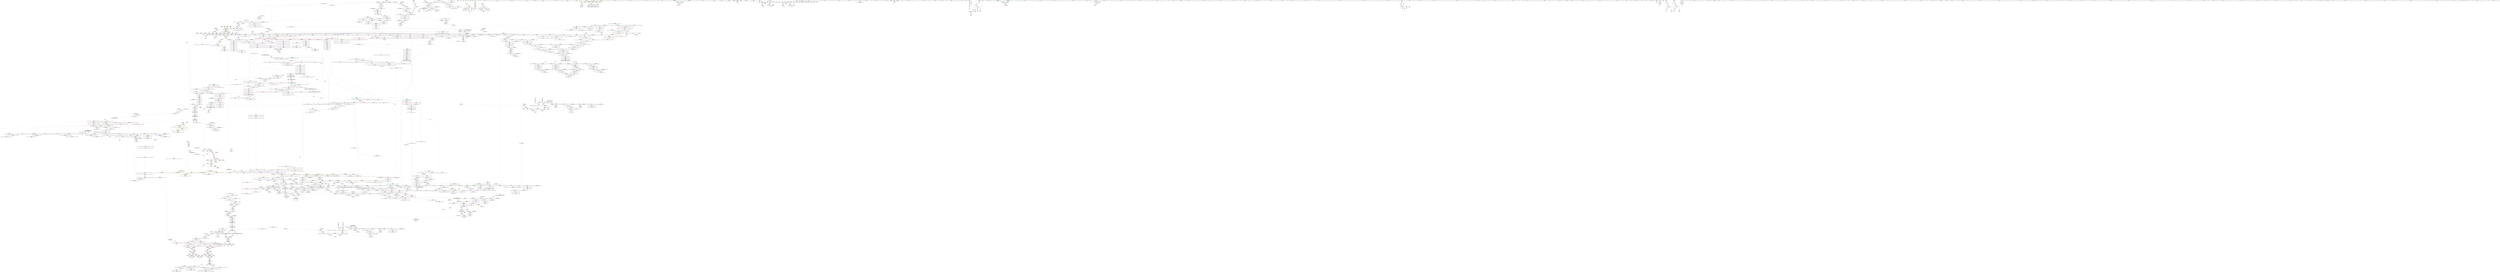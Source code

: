 digraph "SVFG" {
	label="SVFG";

	Node0x55ee5b5096d0 [shape=record,color=grey,label="{NodeID: 0\nNullPtr|{|<s39>165}}"];
	Node0x55ee5b5096d0 -> Node0x55ee5bb03cf0[style=solid];
	Node0x55ee5b5096d0 -> Node0x55ee5bb03df0[style=solid];
	Node0x55ee5b5096d0 -> Node0x55ee5bb03ec0[style=solid];
	Node0x55ee5b5096d0 -> Node0x55ee5bb03f90[style=solid];
	Node0x55ee5b5096d0 -> Node0x55ee5bb04060[style=solid];
	Node0x55ee5b5096d0 -> Node0x55ee5bb04130[style=solid];
	Node0x55ee5b5096d0 -> Node0x55ee5bb04200[style=solid];
	Node0x55ee5b5096d0 -> Node0x55ee5bb042d0[style=solid];
	Node0x55ee5b5096d0 -> Node0x55ee5bb043a0[style=solid];
	Node0x55ee5b5096d0 -> Node0x55ee5bb04470[style=solid];
	Node0x55ee5b5096d0 -> Node0x55ee5bb04540[style=solid];
	Node0x55ee5b5096d0 -> Node0x55ee5bb04610[style=solid];
	Node0x55ee5b5096d0 -> Node0x55ee5bb046e0[style=solid];
	Node0x55ee5b5096d0 -> Node0x55ee5bb047b0[style=solid];
	Node0x55ee5b5096d0 -> Node0x55ee5bb04880[style=solid];
	Node0x55ee5b5096d0 -> Node0x55ee5bb04950[style=solid];
	Node0x55ee5b5096d0 -> Node0x55ee5bb04a20[style=solid];
	Node0x55ee5b5096d0 -> Node0x55ee5bb04af0[style=solid];
	Node0x55ee5b5096d0 -> Node0x55ee5baf85c0[style=solid];
	Node0x55ee5b5096d0 -> Node0x55ee5baf8690[style=solid];
	Node0x55ee5b5096d0 -> Node0x55ee5baf8760[style=solid];
	Node0x55ee5b5096d0 -> Node0x55ee5baf8830[style=solid];
	Node0x55ee5b5096d0 -> Node0x55ee5baf8900[style=solid];
	Node0x55ee5b5096d0 -> Node0x55ee5baf89d0[style=solid];
	Node0x55ee5b5096d0 -> Node0x55ee5baf8aa0[style=solid];
	Node0x55ee5b5096d0 -> Node0x55ee5baf8b70[style=solid];
	Node0x55ee5b5096d0 -> Node0x55ee5baf8c40[style=solid];
	Node0x55ee5b5096d0 -> Node0x55ee5baf8d10[style=solid];
	Node0x55ee5b5096d0 -> Node0x55ee5baf8de0[style=solid];
	Node0x55ee5b5096d0 -> Node0x55ee5baf8eb0[style=solid];
	Node0x55ee5b5096d0 -> Node0x55ee5baf8f80[style=solid];
	Node0x55ee5b5096d0 -> Node0x55ee5bb31ed0[style=solid];
	Node0x55ee5b5096d0 -> Node0x55ee5bb354a0[style=solid];
	Node0x55ee5b5096d0 -> Node0x55ee5bb38d80[style=solid];
	Node0x55ee5b5096d0 -> Node0x55ee5bb6d730[style=solid];
	Node0x55ee5b5096d0 -> Node0x55ee5bb6ef30[style=solid];
	Node0x55ee5b5096d0 -> Node0x55ee5bb6f0b0[style=solid];
	Node0x55ee5b5096d0 -> Node0x55ee5bb6f530[style=solid];
	Node0x55ee5b5096d0 -> Node0x55ee5bb6f830[style=solid];
	Node0x55ee5b5096d0:s39 -> Node0x55ee5bc84960[style=solid,color=red];
	Node0x55ee5bafb5e0 [shape=record,color=black,label="{NodeID: 443\n657\<--656\nidxprom37\<--\nmain\n}"];
	Node0x55ee5bb0aba0 [shape=record,color=red,label="{NodeID: 886\n1289\<--1280\nthis1\<--this.addr\n_ZNSt4pairISt23_Rb_tree_const_iteratorIS_IiiEEbEC2IRSt17_Rb_tree_iteratorIS1_ERbLb1EEEOT_OT0_\n}"];
	Node0x55ee5bb0aba0 -> Node0x55ee5bb0d920[style=solid];
	Node0x55ee5bb0aba0 -> Node0x55ee5bb170d0[style=solid];
	Node0x55ee5bb0aba0 -> Node0x55ee5bb171a0[style=solid];
	Node0x55ee5baf3ac0 [shape=record,color=green,label="{NodeID: 222\n1310\<--1311\nretval\<--retval_field_insensitive\n_ZNSt8_Rb_treeISt4pairIiiES1_St9_IdentityIS1_ESt4lessIS1_ESaIS1_EE24_M_get_insert_unique_posERKS1_\n|{|<s1>118|<s2>122|<s3>123}}"];
	Node0x55ee5baf3ac0 -> Node0x55ee5bb0db90[style=solid];
	Node0x55ee5baf3ac0:s1 -> Node0x55ee5bc82d50[style=solid,color=red];
	Node0x55ee5baf3ac0:s2 -> Node0x55ee5bc82d50[style=solid,color=red];
	Node0x55ee5baf3ac0:s3 -> Node0x55ee5bc7be60[style=solid,color=red];
	Node0x55ee5bc71a60 [shape=record,color=black,label="{NodeID: 2879\n1999 = PHI(2003, )\n}"];
	Node0x55ee5bc71a60 -> Node0x55ee5bb10b80[style=solid];
	Node0x55ee5bb170d0 [shape=record,color=purple,label="{NodeID: 665\n1291\<--1289\nfirst\<--this1\n_ZNSt4pairISt23_Rb_tree_const_iteratorIS_IiiEEbEC2IRSt17_Rb_tree_iteratorIS1_ERbLb1EEEOT_OT0_\n|{<s0>107}}"];
	Node0x55ee5bb170d0:s0 -> Node0x55ee5bc7ee30[style=solid,color=red];
	Node0x55ee5bb35980 [shape=record,color=blue,label="{NodeID: 1108\n829\<--825\n__x.addr\<--__x\n_ZNSt4pairIiiEC2IiiLb1EEEOT_OT0_\n}"];
	Node0x55ee5bb35980 -> Node0x55ee5bb07d50[style=dashed];
	Node0x55ee5b5077c0 [shape=record,color=green,label="{NodeID: 1\n7\<--1\n__dso_handle\<--dummyObj\nGlob }"];
	Node0x55ee5bafb6b0 [shape=record,color=black,label="{NodeID: 444\n722\<--721\n\<--this1\n_ZNSt8_Rb_treeISt4pairIiiES1_St9_IdentityIS1_ESt4lessIS1_ESaIS1_EE13_Rb_tree_implIS5_Lb1EEC2Ev\n|{<s0>61}}"];
	Node0x55ee5bafb6b0:s0 -> Node0x55ee5bc81370[style=solid,color=red];
	Node0x55ee5bb0ac70 [shape=record,color=red,label="{NodeID: 887\n1292\<--1282\n\<--__x.addr\n_ZNSt4pairISt23_Rb_tree_const_iteratorIS_IiiEEbEC2IRSt17_Rb_tree_iteratorIS1_ERbLb1EEEOT_OT0_\n|{<s0>106}}"];
	Node0x55ee5bb0ac70:s0 -> Node0x55ee5bc7ff70[style=solid,color=red];
	Node0x55ee5baf3b90 [shape=record,color=green,label="{NodeID: 223\n1312\<--1313\nthis.addr\<--this.addr_field_insensitive\n_ZNSt8_Rb_treeISt4pairIiiES1_St9_IdentityIS1_ESt4lessIS1_ESaIS1_EE24_M_get_insert_unique_posERKS1_\n}"];
	Node0x55ee5baf3b90 -> Node0x55ee5bb0aee0[style=solid];
	Node0x55ee5baf3b90 -> Node0x55ee5bb38630[style=solid];
	Node0x55ee5bc71ba0 [shape=record,color=black,label="{NodeID: 2880\n2018 = PHI(2036, )\n}"];
	Node0x55ee5bc71ba0 -> Node0x55ee5bb6da30[style=solid];
	Node0x55ee5bb171a0 [shape=record,color=purple,label="{NodeID: 666\n1297\<--1289\nsecond\<--this1\n_ZNSt4pairISt23_Rb_tree_const_iteratorIS_IiiEEbEC2IRSt17_Rb_tree_iteratorIS1_ERbLb1EEEOT_OT0_\n}"];
	Node0x55ee5bb171a0 -> Node0x55ee5bb38560[style=solid];
	Node0x55ee5bb35a50 [shape=record,color=blue,label="{NodeID: 1109\n831\<--826\n__y.addr\<--__y\n_ZNSt4pairIiiEC2IiiLb1EEEOT_OT0_\n}"];
	Node0x55ee5bb35a50 -> Node0x55ee5bb07e20[style=dashed];
	Node0x55ee5baeb1d0 [shape=record,color=green,label="{NodeID: 2\n9\<--1\n\<--dummyObj\nCan only get source location for instruction, argument, global var or function.}"];
	Node0x55ee5bafb780 [shape=record,color=black,label="{NodeID: 445\n726\<--721\n\<--this1\n_ZNSt8_Rb_treeISt4pairIiiES1_St9_IdentityIS1_ESt4lessIS1_ESaIS1_EE13_Rb_tree_implIS5_Lb1EEC2Ev\n|{<s0>62}}"];
	Node0x55ee5bafb780:s0 -> Node0x55ee5bc80040[style=solid,color=red];
	Node0x55ee5bbbe680 [shape=record,color=black,label="{NodeID: 1995\nMR_230V_5 = PHI(MR_230V_3, MR_230V_2, )\npts\{13230000 \}\n|{|<s2>123}}"];
	Node0x55ee5bbbe680 -> Node0x55ee5bb0b7d0[style=dashed];
	Node0x55ee5bbbe680 -> Node0x55ee5bbba080[style=dashed];
	Node0x55ee5bbbe680:s2 -> Node0x55ee5bbce460[style=dashed,color=red];
	Node0x55ee5bb0ad40 [shape=record,color=red,label="{NodeID: 888\n1298\<--1284\n\<--__y.addr\n_ZNSt4pairISt23_Rb_tree_const_iteratorIS_IiiEEbEC2IRSt17_Rb_tree_iteratorIS1_ERbLb1EEEOT_OT0_\n|{<s0>108}}"];
	Node0x55ee5bb0ad40:s0 -> Node0x55ee5bc7fd50[style=solid,color=red];
	Node0x55ee5baf3c60 [shape=record,color=green,label="{NodeID: 224\n1314\<--1315\n__k.addr\<--__k.addr_field_insensitive\n_ZNSt8_Rb_treeISt4pairIiiES1_St9_IdentityIS1_ESt4lessIS1_ESaIS1_EE24_M_get_insert_unique_posERKS1_\n}"];
	Node0x55ee5baf3c60 -> Node0x55ee5bb0afb0[style=solid];
	Node0x55ee5baf3c60 -> Node0x55ee5bb0b080[style=solid];
	Node0x55ee5baf3c60 -> Node0x55ee5bb38700[style=solid];
	Node0x55ee5bc71ce0 [shape=record,color=black,label="{NodeID: 2881\n2064 = PHI(1526, )\n|{<s0>170}}"];
	Node0x55ee5bc71ce0:s0 -> Node0x55ee5bc7a9a0[style=solid,color=red];
	Node0x55ee5bb17270 [shape=record,color=purple,label="{NodeID: 667\n1398\<--1322\n_M_node\<--__j\n_ZNSt8_Rb_treeISt4pairIiiES1_St9_IdentityIS1_ESt4lessIS1_ESaIS1_EE24_M_get_insert_unique_posERKS1_\n}"];
	Node0x55ee5bb17270 -> Node0x55ee5bb0b7d0[style=solid];
	Node0x55ee5bb35b20 [shape=record,color=blue,label="{NodeID: 1110\n838\<--841\nfirst\<--\n_ZNSt4pairIiiEC2IiiLb1EEEOT_OT0_\n|{<s0>32}}"];
	Node0x55ee5bb35b20:s0 -> Node0x55ee5bbfdc30[style=dashed,color=blue];
	Node0x55ee5baeb260 [shape=record,color=green,label="{NodeID: 3\n19\<--1\n_ZSt3cin\<--dummyObj\nGlob }"];
	Node0x55ee5bafb850 [shape=record,color=black,label="{NodeID: 446\n730\<--721\n\<--this1\n_ZNSt8_Rb_treeISt4pairIiiES1_St9_IdentityIS1_ESt4lessIS1_ESaIS1_EE13_Rb_tree_implIS5_Lb1EEC2Ev\n}"];
	Node0x55ee5bafb850 -> Node0x55ee5bb15390[style=solid];
	Node0x55ee5bb0ae10 [shape=record,color=red,label="{NodeID: 889\n1302\<--1299\n\<--call2\n_ZNSt4pairISt23_Rb_tree_const_iteratorIS_IiiEEbEC2IRSt17_Rb_tree_iteratorIS1_ERbLb1EEEOT_OT0_\n}"];
	Node0x55ee5bb0ae10 -> Node0x55ee5bb0d9f0[style=solid];
	Node0x55ee5bb0ae10 -> Node0x55ee5bb0dac0[style=solid];
	Node0x55ee5baf3d30 [shape=record,color=green,label="{NodeID: 225\n1316\<--1317\n__x\<--__x_field_insensitive\n_ZNSt8_Rb_treeISt4pairIiiES1_St9_IdentityIS1_ESt4lessIS1_ESaIS1_EE24_M_get_insert_unique_posERKS1_\n|{|<s7>118|<s8>122}}"];
	Node0x55ee5baf3d30 -> Node0x55ee5bb0b150[style=solid];
	Node0x55ee5baf3d30 -> Node0x55ee5bb0b220[style=solid];
	Node0x55ee5baf3d30 -> Node0x55ee5bb0b2f0[style=solid];
	Node0x55ee5baf3d30 -> Node0x55ee5bb0b3c0[style=solid];
	Node0x55ee5baf3d30 -> Node0x55ee5bb0b490[style=solid];
	Node0x55ee5baf3d30 -> Node0x55ee5bb387d0[style=solid];
	Node0x55ee5baf3d30 -> Node0x55ee5bb38be0[style=solid];
	Node0x55ee5baf3d30:s7 -> Node0x55ee5bc82ea0[style=solid,color=red];
	Node0x55ee5baf3d30:s8 -> Node0x55ee5bc82ea0[style=solid,color=red];
	Node0x55ee5bc71e20 [shape=record,color=black,label="{NodeID: 2882\n2089 = PHI(1526, )\n}"];
	Node0x55ee5bc71e20 -> Node0x55ee5bb11200[style=solid];
	Node0x55ee5bb17340 [shape=record,color=purple,label="{NodeID: 668\n1408\<--1322\n_M_node19\<--__j\n_ZNSt8_Rb_treeISt4pairIiiES1_St9_IdentityIS1_ESt4lessIS1_ESaIS1_EE24_M_get_insert_unique_posERKS1_\n|{<s0>123}}"];
	Node0x55ee5bb17340:s0 -> Node0x55ee5bc7bf70[style=solid,color=red];
	Node0x55ee5bb35bf0 [shape=record,color=blue,label="{NodeID: 1111\n843\<--846\nsecond\<--\n_ZNSt4pairIiiEC2IiiLb1EEEOT_OT0_\n|{<s0>32}}"];
	Node0x55ee5bb35bf0:s0 -> Node0x55ee5bbfdc30[style=dashed,color=blue];
	Node0x55ee5baeb510 [shape=record,color=green,label="{NodeID: 4\n20\<--1\n.str\<--dummyObj\nGlob }"];
	Node0x55ee5bafb920 [shape=record,color=black,label="{NodeID: 447\n732\<--731\n\<--\n_ZNSt8_Rb_treeISt4pairIiiES1_St9_IdentityIS1_ESt4lessIS1_ESaIS1_EE13_Rb_tree_implIS5_Lb1EEC2Ev\n|{<s0>63}}"];
	Node0x55ee5bafb920:s0 -> Node0x55ee5bc7e440[style=solid,color=red];
	Node0x55ee5bbbf080 [shape=record,color=black,label="{NodeID: 1997\nMR_313V_3 = PHI(MR_313V_4, MR_313V_2, )\npts\{920 \}\n}"];
	Node0x55ee5bbbf080 -> Node0x55ee5bb087e0[style=dashed];
	Node0x55ee5bbbf080 -> Node0x55ee5bb088b0[style=dashed];
	Node0x55ee5bbbf080 -> Node0x55ee5bb08980[style=dashed];
	Node0x55ee5bbbf080 -> Node0x55ee5bb08a50[style=dashed];
	Node0x55ee5bbbf080 -> Node0x55ee5bb36680[style=dashed];
	Node0x55ee5bb0aee0 [shape=record,color=red,label="{NodeID: 890\n1330\<--1312\nthis1\<--this.addr\n_ZNSt8_Rb_treeISt4pairIiiES1_St9_IdentityIS1_ESt4lessIS1_ESaIS1_EE24_M_get_insert_unique_posERKS1_\n|{|<s2>109|<s3>110|<s4>116}}"];
	Node0x55ee5bb0aee0 -> Node0x55ee5bb174e0[style=solid];
	Node0x55ee5bb0aee0 -> Node0x55ee5bb175b0[style=solid];
	Node0x55ee5bb0aee0:s2 -> Node0x55ee5bc7df40[style=solid,color=red];
	Node0x55ee5bb0aee0:s3 -> Node0x55ee5bc79d00[style=solid,color=red];
	Node0x55ee5bb0aee0:s4 -> Node0x55ee5bc7d990[style=solid,color=red];
	Node0x55ee5baf3e00 [shape=record,color=green,label="{NodeID: 226\n1318\<--1319\n__y\<--__y_field_insensitive\n_ZNSt8_Rb_treeISt4pairIiiES1_St9_IdentityIS1_ESt4lessIS1_ESaIS1_EE24_M_get_insert_unique_posERKS1_\n|{|<s3>118|<s4>122}}"];
	Node0x55ee5baf3e00 -> Node0x55ee5bb0b560[style=solid];
	Node0x55ee5baf3e00 -> Node0x55ee5bb388a0[style=solid];
	Node0x55ee5baf3e00 -> Node0x55ee5bb38a40[style=solid];
	Node0x55ee5baf3e00:s3 -> Node0x55ee5bc82ff0[style=solid,color=red];
	Node0x55ee5baf3e00:s4 -> Node0x55ee5bc82ff0[style=solid,color=red];
	Node0x55ee5bc71f60 [shape=record,color=black,label="{NodeID: 2883\n2159 = PHI(950, )\n|{<s0>175}}"];
	Node0x55ee5bc71f60:s0 -> Node0x55ee5bc7bb30[style=solid,color=red];
	Node0x55ee5bb17410 [shape=record,color=purple,label="{NodeID: 669\n1380\<--1324\ncoerce.dive\<--ref.tmp\n_ZNSt8_Rb_treeISt4pairIiiES1_St9_IdentityIS1_ESt4lessIS1_ESaIS1_EE24_M_get_insert_unique_posERKS1_\n}"];
	Node0x55ee5bb17410 -> Node0x55ee5bb38cb0[style=solid];
	Node0x55ee5bbd83a0 [shape=record,color=yellow,style=double,label="{NodeID: 2219\n47V_1 = ENCHI(MR_47V_0)\npts\{1640004 \}\nFun[_ZNSt8_Rb_treeISt4pairIiiES1_St9_IdentityIS1_ESt4lessIS1_ESaIS1_EE10_M_insert_IS1_NS7_11_Alloc_nodeEEESt17_Rb_tree_iteratorIS1_EPSt18_Rb_tree_node_baseSD_OT_RT0_]|{|<s2>127}}"];
	Node0x55ee5bbd83a0 -> Node0x55ee5bb0c5a0[style=dashed];
	Node0x55ee5bbd83a0 -> Node0x55ee5bb39a80[style=dashed];
	Node0x55ee5bbd83a0:s2 -> Node0x55ee5bbd6280[style=dashed,color=red];
	Node0x55ee5bb35cc0 [shape=record,color=blue,label="{NodeID: 1112\n851\<--850\n__t.addr\<--__t\n_ZSt7forwardIRiEOT_RNSt16remove_referenceIS1_E4typeE\n}"];
	Node0x55ee5bb35cc0 -> Node0x55ee5bb08090[style=dashed];
	Node0x55ee5baeb5a0 [shape=record,color=green,label="{NodeID: 5\n22\<--1\n.str.4\<--dummyObj\nGlob }"];
	Node0x55ee5bafb9f0 [shape=record,color=black,label="{NodeID: 448\n743\<--742\n\<--this1\n_ZNSaISt13_Rb_tree_nodeISt4pairIiiEEEC2Ev\n|{<s0>64}}"];
	Node0x55ee5bafb9f0:s0 -> Node0x55ee5bc7c3b0[style=solid,color=red];
	Node0x55ee5bbbf580 [shape=record,color=black,label="{NodeID: 1998\nMR_315V_2 = PHI(MR_315V_3, MR_315V_1, )\npts\{922 \}\n}"];
	Node0x55ee5bbbf580 -> Node0x55ee5bb365b0[style=dashed];
	Node0x55ee5bb0afb0 [shape=record,color=red,label="{NodeID: 891\n1348\<--1314\n\<--__k.addr\n_ZNSt8_Rb_treeISt4pairIiiES1_St9_IdentityIS1_ESt4lessIS1_ESaIS1_EE24_M_get_insert_unique_posERKS1_\n|{<s0>112}}"];
	Node0x55ee5bb0afb0:s0 -> Node0x55ee5bc80960[style=solid,color=red];
	Node0x55ee5baf3ed0 [shape=record,color=green,label="{NodeID: 227\n1320\<--1321\n__comp\<--__comp_field_insensitive\n_ZNSt8_Rb_treeISt4pairIiiES1_St9_IdentityIS1_ESt4lessIS1_ESaIS1_EE24_M_get_insert_unique_posERKS1_\n}"];
	Node0x55ee5baf3ed0 -> Node0x55ee5bb0b630[style=solid];
	Node0x55ee5baf3ed0 -> Node0x55ee5bb0b700[style=solid];
	Node0x55ee5baf3ed0 -> Node0x55ee5bb38970[style=solid];
	Node0x55ee5baf3ed0 -> Node0x55ee5bb38b10[style=solid];
	Node0x55ee5bc720a0 [shape=record,color=black,label="{NodeID: 2884\n2160 = PHI(1583, )\n|{<s0>175}}"];
	Node0x55ee5bc720a0:s0 -> Node0x55ee5bc7bc40[style=solid,color=red];
	Node0x55ee5bb174e0 [shape=record,color=purple,label="{NodeID: 670\n1345\<--1330\n_M_impl\<--this1\n_ZNSt8_Rb_treeISt4pairIiiES1_St9_IdentityIS1_ESt4lessIS1_ESaIS1_EE24_M_get_insert_unique_posERKS1_\n}"];
	Node0x55ee5bb174e0 -> Node0x55ee5bb0dd30[style=solid];
	Node0x55ee5bbd8480 [shape=record,color=yellow,style=double,label="{NodeID: 2220\n49V_1 = ENCHI(MR_49V_0)\npts\{1640005 \}\nFun[_ZNSt8_Rb_treeISt4pairIiiES1_St9_IdentityIS1_ESt4lessIS1_ESaIS1_EE10_M_insert_IS1_NS7_11_Alloc_nodeEEESt17_Rb_tree_iteratorIS1_EPSt18_Rb_tree_node_baseSD_OT_RT0_]|{<s0>127}}"];
	Node0x55ee5bbd8480:s0 -> Node0x55ee5bbd6280[style=dashed,color=red];
	Node0x55ee5bb35d90 [shape=record,color=blue,label="{NodeID: 1113\n860\<--857\nthis.addr\<--this\n_ZNSt4pairIiiEC2IRiS2_Lb1EEEOT_OT0_\n}"];
	Node0x55ee5bb35d90 -> Node0x55ee5bb08160[style=dashed];
	Node0x55ee5baeb630 [shape=record,color=green,label="{NodeID: 6\n24\<--1\n_ZSt4cout\<--dummyObj\nGlob }"];
	Node0x55ee5bafbac0 [shape=record,color=black,label="{NodeID: 449\n816\<--821\n_ZSt7forwardIiEOT_RNSt16remove_referenceIS0_E4typeE_ret\<--\n_ZSt7forwardIiEOT_RNSt16remove_referenceIS0_E4typeE\n|{<s0>30|<s1>31|<s2>69|<s3>70}}"];
	Node0x55ee5bafbac0:s0 -> Node0x55ee5bc701b0[style=solid,color=blue];
	Node0x55ee5bafbac0:s1 -> Node0x55ee5bc70320[style=solid,color=blue];
	Node0x55ee5bafbac0:s2 -> Node0x55ee5bc72f30[style=solid,color=blue];
	Node0x55ee5bafbac0:s3 -> Node0x55ee5bc730a0[style=solid,color=blue];
	Node0x55ee5bb0b080 [shape=record,color=red,label="{NodeID: 892\n1403\<--1314\n\<--__k.addr\n_ZNSt8_Rb_treeISt4pairIiiES1_St9_IdentityIS1_ESt4lessIS1_ESaIS1_EE24_M_get_insert_unique_posERKS1_\n|{<s0>121}}"];
	Node0x55ee5bb0b080:s0 -> Node0x55ee5bc80ba0[style=solid,color=red];
	Node0x55ee5baf3fa0 [shape=record,color=green,label="{NodeID: 228\n1322\<--1323\n__j\<--__j_field_insensitive\n_ZNSt8_Rb_treeISt4pairIiiES1_St9_IdentityIS1_ESt4lessIS1_ESaIS1_EE24_M_get_insert_unique_posERKS1_\n|{|<s2>115|<s3>117|<s4>119}}"];
	Node0x55ee5baf3fa0 -> Node0x55ee5bb17270[style=solid];
	Node0x55ee5baf3fa0 -> Node0x55ee5bb17340[style=solid];
	Node0x55ee5baf3fa0:s2 -> Node0x55ee5bc7ad00[style=solid,color=red];
	Node0x55ee5baf3fa0:s3 -> Node0x55ee5bc835e0[style=solid,color=red];
	Node0x55ee5baf3fa0:s4 -> Node0x55ee5bc81260[style=solid,color=red];
	Node0x55ee5bc721e0 [shape=record,color=black,label="{NodeID: 2885\n2162 = PHI(2194, )\n}"];
	Node0x55ee5bc721e0 -> Node0x55ee5bb3d9e0[style=solid];
	Node0x55ee5bb175b0 [shape=record,color=purple,label="{NodeID: 671\n1395\<--1330\n_M_impl13\<--this1\n_ZNSt8_Rb_treeISt4pairIiiES1_St9_IdentityIS1_ESt4lessIS1_ESaIS1_EE24_M_get_insert_unique_posERKS1_\n}"];
	Node0x55ee5bb175b0 -> Node0x55ee5bb0e210[style=solid];
	Node0x55ee5bbd8560 [shape=record,color=yellow,style=double,label="{NodeID: 2221\n199V_1 = ENCHI(MR_199V_0)\npts\{12050000 \}\nFun[_ZNSt8_Rb_treeISt4pairIiiES1_St9_IdentityIS1_ESt4lessIS1_ESaIS1_EE10_M_insert_IS1_NS7_11_Alloc_nodeEEESt17_Rb_tree_iteratorIS1_EPSt18_Rb_tree_node_baseSD_OT_RT0_]|{<s0>129}}"];
	Node0x55ee5bbd8560:s0 -> Node0x55ee5bbcbb30[style=dashed,color=red];
	Node0x55ee5bb35e60 [shape=record,color=blue,label="{NodeID: 1114\n862\<--858\n__x.addr\<--__x\n_ZNSt4pairIiiEC2IRiS2_Lb1EEEOT_OT0_\n}"];
	Node0x55ee5bb35e60 -> Node0x55ee5bb08230[style=dashed];
	Node0x55ee5baeb6c0 [shape=record,color=green,label="{NodeID: 7\n25\<--1\n.str.5\<--dummyObj\nGlob }"];
	Node0x55ee5bafbb90 [shape=record,color=black,label="{NodeID: 450\n837\<--836\n\<--this1\n_ZNSt4pairIiiEC2IiiLb1EEEOT_OT0_\n}"];
	Node0x55ee5bb0b150 [shape=record,color=red,label="{NodeID: 893\n1339\<--1316\n\<--__x\n_ZNSt8_Rb_treeISt4pairIiiES1_St9_IdentityIS1_ESt4lessIS1_ESaIS1_EE24_M_get_insert_unique_posERKS1_\n}"];
	Node0x55ee5bb0b150 -> Node0x55ee5bb6f830[style=solid];
	Node0x55ee5bafc620 [shape=record,color=green,label="{NodeID: 229\n1324\<--1325\nref.tmp\<--ref.tmp_field_insensitive\n_ZNSt8_Rb_treeISt4pairIiiES1_St9_IdentityIS1_ESt4lessIS1_ESaIS1_EE24_M_get_insert_unique_posERKS1_\n|{|<s1>117}}"];
	Node0x55ee5bafc620 -> Node0x55ee5bb17410[style=solid];
	Node0x55ee5bafc620:s1 -> Node0x55ee5bc837f0[style=solid,color=red];
	Node0x55ee5bc72320 [shape=record,color=black,label="{NodeID: 2886\n2167 = PHI(2245, )\n}"];
	Node0x55ee5bc72320 -> Node0x55ee5bb3dab0[style=solid];
	Node0x55ee5bb17680 [shape=record,color=purple,label="{NodeID: 672\n1347\<--1346\n_M_key_compare\<--\n_ZNSt8_Rb_treeISt4pairIiiES1_St9_IdentityIS1_ESt4lessIS1_ESaIS1_EE24_M_get_insert_unique_posERKS1_\n|{<s0>112}}"];
	Node0x55ee5bb17680:s0 -> Node0x55ee5bc80570[style=solid,color=red];
	Node0x55ee5bbd8640 [shape=record,color=yellow,style=double,label="{NodeID: 2222\n482V_1 = ENCHI(MR_482V_0)\npts\{14500000 \}\nFun[_ZNSt8_Rb_treeISt4pairIiiES1_St9_IdentityIS1_ESt4lessIS1_ESaIS1_EE10_M_insert_IS1_NS7_11_Alloc_nodeEEESt17_Rb_tree_iteratorIS1_EPSt18_Rb_tree_node_baseSD_OT_RT0_]|{<s0>131}}"];
	Node0x55ee5bbd8640:s0 -> Node0x55ee5bb3a1d0[style=dashed,color=red];
	Node0x55ee5bb35f30 [shape=record,color=blue,label="{NodeID: 1115\n864\<--859\n__y.addr\<--__y\n_ZNSt4pairIiiEC2IRiS2_Lb1EEEOT_OT0_\n}"];
	Node0x55ee5bb35f30 -> Node0x55ee5bb08300[style=dashed];
	Node0x55ee5baebf00 [shape=record,color=green,label="{NodeID: 8\n27\<--1\n.str.6\<--dummyObj\nGlob }"];
	Node0x55ee5bafbc60 [shape=record,color=black,label="{NodeID: 451\n849\<--854\n_ZSt7forwardIRiEOT_RNSt16remove_referenceIS1_E4typeE_ret\<--\n_ZSt7forwardIRiEOT_RNSt16remove_referenceIS1_E4typeE\n|{<s0>35|<s1>36|<s2>71|<s3>72}}"];
	Node0x55ee5bafbc60:s0 -> Node0x55ee5bc705a0[style=solid,color=blue];
	Node0x55ee5bafbc60:s1 -> Node0x55ee5bc706e0[style=solid,color=blue];
	Node0x55ee5bafbc60:s2 -> Node0x55ee5bc731e0[style=solid,color=blue];
	Node0x55ee5bafbc60:s3 -> Node0x55ee5bc73320[style=solid,color=blue];
	Node0x55ee5bb0b220 [shape=record,color=red,label="{NodeID: 894\n1342\<--1316\n\<--__x\n_ZNSt8_Rb_treeISt4pairIiiES1_St9_IdentityIS1_ESt4lessIS1_ESaIS1_EE24_M_get_insert_unique_posERKS1_\n}"];
	Node0x55ee5bb0b220 -> Node0x55ee5bb0dc60[style=solid];
	Node0x55ee5bafc6f0 [shape=record,color=green,label="{NodeID: 230\n1326\<--1327\nref.tmp20\<--ref.tmp20_field_insensitive\n_ZNSt8_Rb_treeISt4pairIiiES1_St9_IdentityIS1_ESt4lessIS1_ESaIS1_EE24_M_get_insert_unique_posERKS1_\n|{|<s1>123}}"];
	Node0x55ee5bafc6f0 -> Node0x55ee5bb38d80[style=solid];
	Node0x55ee5bafc6f0:s1 -> Node0x55ee5bc7c080[style=solid,color=red];
	Node0x55ee5bc72460 [shape=record,color=black,label="{NodeID: 2887\n2172 = PHI(1630, )\n}"];
	Node0x55ee5bb17750 [shape=record,color=purple,label="{NodeID: 673\n1397\<--1396\n_M_key_compare14\<--\n_ZNSt8_Rb_treeISt4pairIiiES1_St9_IdentityIS1_ESt4lessIS1_ESaIS1_EE24_M_get_insert_unique_posERKS1_\n|{<s0>121}}"];
	Node0x55ee5bb17750:s0 -> Node0x55ee5bc80570[style=solid,color=red];
	Node0x55ee5bbd8720 [shape=record,color=yellow,style=double,label="{NodeID: 2223\n61V_1 = ENCHI(MR_61V_0)\npts\{1720000 1720001 \}\nFun[_ZNSt8_Rb_treeISt4pairIiiES1_St9_IdentityIS1_ESt4lessIS1_ESaIS1_EE10_M_insert_IS1_NS7_11_Alloc_nodeEEESt17_Rb_tree_iteratorIS1_EPSt18_Rb_tree_node_baseSD_OT_RT0_]|{<s0>127|<s1>129}}"];
	Node0x55ee5bbd8720:s0 -> Node0x55ee5bbd6280[style=dashed,color=red];
	Node0x55ee5bbd8720:s1 -> Node0x55ee5bbcbc10[style=dashed,color=red];
	Node0x55ee5bb36000 [shape=record,color=blue,label="{NodeID: 1116\n871\<--874\nfirst\<--\n_ZNSt4pairIiiEC2IRiS2_Lb1EEEOT_OT0_\n|{<s0>37}}"];
	Node0x55ee5bb36000:s0 -> Node0x55ee5bbfdef0[style=dashed,color=blue];
	Node0x55ee5baebfc0 [shape=record,color=green,label="{NodeID: 9\n29\<--1\n.str.7\<--dummyObj\nGlob }"];
	Node0x55ee5bafbd30 [shape=record,color=black,label="{NodeID: 452\n870\<--869\n\<--this1\n_ZNSt4pairIiiEC2IRiS2_Lb1EEEOT_OT0_\n}"];
	Node0x55ee5bbc0980 [shape=record,color=black,label="{NodeID: 2002\nMR_32V_3 = PHI(MR_32V_4, MR_32V_2, )\npts\{180 \}\n}"];
	Node0x55ee5bbc0980 -> Node0x55ee5bb1c2e0[style=dashed];
	Node0x55ee5bbc0980 -> Node0x55ee5bb1c3b0[style=dashed];
	Node0x55ee5bbc0980 -> Node0x55ee5bb04bc0[style=dashed];
	Node0x55ee5bbc0980 -> Node0x55ee5bb04c90[style=dashed];
	Node0x55ee5bbc0980 -> Node0x55ee5bb04d60[style=dashed];
	Node0x55ee5bbc0980 -> Node0x55ee5bb04e30[style=dashed];
	Node0x55ee5bbc0980 -> Node0x55ee5bb334f0[style=dashed];
	Node0x55ee5bb0b2f0 [shape=record,color=red,label="{NodeID: 895\n1349\<--1316\n\<--__x\n_ZNSt8_Rb_treeISt4pairIiiES1_St9_IdentityIS1_ESt4lessIS1_ESaIS1_EE24_M_get_insert_unique_posERKS1_\n|{<s0>111}}"];
	Node0x55ee5bb0b2f0:s0 -> Node0x55ee5bc7e850[style=solid,color=red];
	Node0x55ee5bafc7c0 [shape=record,color=green,label="{NodeID: 231\n1334\<--1335\n_ZNSt8_Rb_treeISt4pairIiiES1_St9_IdentityIS1_ESt4lessIS1_ESaIS1_EE6_M_endEv\<--_ZNSt8_Rb_treeISt4pairIiiES1_St9_IdentityIS1_ESt4lessIS1_ESaIS1_EE6_M_endEv_field_insensitive\n}"];
	Node0x55ee5bc72570 [shape=record,color=black,label="{NodeID: 2888\n2180 = PHI(1711, )\n|{<s0>179}}"];
	Node0x55ee5bc72570:s0 -> Node0x55ee5bc80ba0[style=solid,color=red];
	Node0x55ee5bb17820 [shape=record,color=purple,label="{NodeID: 674\n1439\<--1438\n_M_t\<--this1\n_ZNSt8_Rb_treeISt4pairIiiES1_St9_IdentityIS1_ESt4lessIS1_ESaIS1_EE11_Alloc_nodeC2ERS7_\n}"];
	Node0x55ee5bb17820 -> Node0x55ee5bb39190[style=solid];
	Node0x55ee5bbd8800 [shape=record,color=yellow,style=double,label="{NodeID: 2224\n65V_1 = ENCHI(MR_65V_0)\npts\{20310004 20310005 \}\nFun[_ZNSt8_Rb_treeISt4pairIiiES1_St9_IdentityIS1_ESt4lessIS1_ESaIS1_EE10_M_insert_IS1_NS7_11_Alloc_nodeEEESt17_Rb_tree_iteratorIS1_EPSt18_Rb_tree_node_baseSD_OT_RT0_]|{<s0>127|<s1>129}}"];
	Node0x55ee5bbd8800:s0 -> Node0x55ee5bbd6280[style=dashed,color=red];
	Node0x55ee5bbd8800:s1 -> Node0x55ee5bbcbcf0[style=dashed,color=red];
	Node0x55ee5bb360d0 [shape=record,color=blue,label="{NodeID: 1117\n876\<--879\nsecond\<--\n_ZNSt4pairIiiEC2IRiS2_Lb1EEEOT_OT0_\n|{<s0>37}}"];
	Node0x55ee5bb360d0:s0 -> Node0x55ee5bbfdef0[style=dashed,color=blue];
	Node0x55ee5baec080 [shape=record,color=green,label="{NodeID: 10\n32\<--1\n\<--dummyObj\nCan only get source location for instruction, argument, global var or function.}"];
	Node0x55ee5bafbe00 [shape=record,color=black,label="{NodeID: 453\n931\<--930\n\<--\n_ZNSt8_Rb_treeISt4pairIiiES1_St9_IdentityIS1_ESt4lessIS1_ESaIS1_EE8_M_eraseEPSt13_Rb_tree_nodeIS1_E\n|{<s0>78}}"];
	Node0x55ee5bafbe00:s0 -> Node0x55ee5bc80110[style=solid,color=red];
	Node0x55ee5bbc0e80 [shape=record,color=black,label="{NodeID: 2003\nMR_26V_3 = PHI(MR_26V_2, MR_26V_1, )\npts\{172 \}\n}"];
	Node0x55ee5bb0b3c0 [shape=record,color=red,label="{NodeID: 896\n1361\<--1316\n\<--__x\n_ZNSt8_Rb_treeISt4pairIiiES1_St9_IdentityIS1_ESt4lessIS1_ESaIS1_EE24_M_get_insert_unique_posERKS1_\n}"];
	Node0x55ee5bb0b3c0 -> Node0x55ee5bb0dfa0[style=solid];
	Node0x55ee5bafc8c0 [shape=record,color=green,label="{NodeID: 232\n1351\<--1352\n_ZNSt8_Rb_treeISt4pairIiiES1_St9_IdentityIS1_ESt4lessIS1_ESaIS1_EE6_S_keyEPKSt13_Rb_tree_nodeIS1_E\<--_ZNSt8_Rb_treeISt4pairIiiES1_St9_IdentityIS1_ESt4lessIS1_ESaIS1_EE6_S_keyEPKSt13_Rb_tree_nodeIS1_E_field_insensitive\n}"];
	Node0x55ee5bc726e0 [shape=record,color=black,label="{NodeID: 2889\n2181 = PHI(1595, )\n}"];
	Node0x55ee5bb178f0 [shape=record,color=purple,label="{NodeID: 675\n1523\<--1449\ncoerce.dive\<--retval\n_ZNSt8_Rb_treeISt4pairIiiES1_St9_IdentityIS1_ESt4lessIS1_ESaIS1_EE10_M_insert_IS1_NS7_11_Alloc_nodeEEESt17_Rb_tree_iteratorIS1_EPSt18_Rb_tree_node_baseSD_OT_RT0_\n}"];
	Node0x55ee5bb178f0 -> Node0x55ee5bb0c670[style=solid];
	Node0x55ee5bb361a0 [shape=record,color=blue,label="{NodeID: 1118\n884\<--883\nthis.addr\<--this\n_ZNSt8_Rb_treeISt4pairIiiES1_St9_IdentityIS1_ESt4lessIS1_ESaIS1_EED2Ev\n}"];
	Node0x55ee5bb361a0 -> Node0x55ee5bb08570[style=dashed];
	Node0x55ee5baec180 [shape=record,color=green,label="{NodeID: 11\n144\<--1\n\<--dummyObj\nCan only get source location for instruction, argument, global var or function.}"];
	Node0x55ee5bafbed0 [shape=record,color=black,label="{NodeID: 454\n937\<--936\n\<--\n_ZNSt8_Rb_treeISt4pairIiiES1_St9_IdentityIS1_ESt4lessIS1_ESaIS1_EE8_M_eraseEPSt13_Rb_tree_nodeIS1_E\n|{<s0>80}}"];
	Node0x55ee5bafbed0:s0 -> Node0x55ee5bc82960[style=solid,color=red];
	Node0x55ee5bbc1380 [shape=record,color=black,label="{NodeID: 2004\nMR_28V_3 = PHI(MR_28V_2, MR_28V_1, )\npts\{174 \}\n}"];
	Node0x55ee5bb0b490 [shape=record,color=red,label="{NodeID: 897\n1365\<--1316\n\<--__x\n_ZNSt8_Rb_treeISt4pairIiiES1_St9_IdentityIS1_ESt4lessIS1_ESaIS1_EE24_M_get_insert_unique_posERKS1_\n}"];
	Node0x55ee5bb0b490 -> Node0x55ee5bb0e070[style=solid];
	Node0x55ee5bafc9c0 [shape=record,color=green,label="{NodeID: 233\n1354\<--1355\n_ZNKSt4lessISt4pairIiiEEclERKS1_S4_\<--_ZNKSt4lessISt4pairIiiEEclERKS1_S4__field_insensitive\n}"];
	Node0x55ee5bc727f0 [shape=record,color=black,label="{NodeID: 2890\n2183 = PHI(2245, )\n}"];
	Node0x55ee5bc727f0 -> Node0x55ee5bb3db80[style=solid];
	Node0x55ee5bb179c0 [shape=record,color=purple,label="{NodeID: 676\n1480\<--1472\n_M_impl\<--this1\n_ZNSt8_Rb_treeISt4pairIiiES1_St9_IdentityIS1_ESt4lessIS1_ESaIS1_EE10_M_insert_IS1_NS7_11_Alloc_nodeEEESt17_Rb_tree_iteratorIS1_EPSt18_Rb_tree_node_baseSD_OT_RT0_\n}"];
	Node0x55ee5bb179c0 -> Node0x55ee5bb0e480[style=solid];
	Node0x55ee5bb36270 [shape=record,color=blue,label="{NodeID: 1119\n886\<--904\nexn.slot\<--\n_ZNSt8_Rb_treeISt4pairIiiES1_St9_IdentityIS1_ESt4lessIS1_ESaIS1_EED2Ev\n}"];
	Node0x55ee5bb36270 -> Node0x55ee5bb08640[style=dashed];
	Node0x55ee5baec280 [shape=record,color=green,label="{NodeID: 12\n147\<--1\n\<--dummyObj\nCan only get source location for instruction, argument, global var or function.}"];
	Node0x55ee5bafbfa0 [shape=record,color=black,label="{NodeID: 455\n957\<--956\n\<--_M_impl\n_ZNSt8_Rb_treeISt4pairIiiES1_St9_IdentityIS1_ESt4lessIS1_ESaIS1_EE8_M_beginEv\n}"];
	Node0x55ee5bafbfa0 -> Node0x55ee5bb164a0[style=solid];
	Node0x55ee5bbc1880 [shape=record,color=black,label="{NodeID: 2005\nMR_30V_3 = PHI(MR_30V_2, MR_30V_1, )\npts\{176 \}\n}"];
	Node0x55ee5bb0b560 [shape=record,color=red,label="{NodeID: 898\n1372\<--1318\n\<--__y\n_ZNSt8_Rb_treeISt4pairIiiES1_St9_IdentityIS1_ESt4lessIS1_ESaIS1_EE24_M_get_insert_unique_posERKS1_\n|{<s0>115}}"];
	Node0x55ee5bb0b560:s0 -> Node0x55ee5bc7b250[style=solid,color=red];
	Node0x55ee5bafcac0 [shape=record,color=green,label="{NodeID: 234\n1378\<--1379\n_ZNSt8_Rb_treeISt4pairIiiES1_St9_IdentityIS1_ESt4lessIS1_ESaIS1_EE5beginEv\<--_ZNSt8_Rb_treeISt4pairIiiES1_St9_IdentityIS1_ESt4lessIS1_ESaIS1_EE5beginEv_field_insensitive\n}"];
	Node0x55ee5bc72960 [shape=record,color=black,label="{NodeID: 2891\n2222 = PHI(1615, )\n|{<s0>183}}"];
	Node0x55ee5bc72960:s0 -> Node0x55ee5bc80960[style=solid,color=red];
	Node0x55ee5bb17a90 [shape=record,color=purple,label="{NodeID: 677\n1504\<--1472\n_M_impl8\<--this1\n_ZNSt8_Rb_treeISt4pairIiiES1_St9_IdentityIS1_ESt4lessIS1_ESaIS1_EE10_M_insert_IS1_NS7_11_Alloc_nodeEEESt17_Rb_tree_iteratorIS1_EPSt18_Rb_tree_node_baseSD_OT_RT0_\n}"];
	Node0x55ee5bb17a90 -> Node0x55ee5bb0e7c0[style=solid];
	Node0x55ee5bb36340 [shape=record,color=blue,label="{NodeID: 1120\n888\<--906\nehselector.slot\<--\n_ZNSt8_Rb_treeISt4pairIiiES1_St9_IdentityIS1_ESt4lessIS1_ESaIS1_EED2Ev\n}"];
	Node0x55ee5baec400 [shape=record,color=green,label="{NodeID: 13\n234\<--1\n\<--dummyObj\nCan only get source location for instruction, argument, global var or function.}"];
	Node0x55ee5bafc070 [shape=record,color=black,label="{NodeID: 456\n959\<--958\n\<--add.ptr\n_ZNSt8_Rb_treeISt4pairIiiES1_St9_IdentityIS1_ESt4lessIS1_ESaIS1_EE8_M_beginEv\n}"];
	Node0x55ee5bafc070 -> Node0x55ee5bb16570[style=solid];
	Node0x55ee5bafc070 -> Node0x55ee5bb16640[style=solid];
	Node0x55ee5bbc1d80 [shape=record,color=black,label="{NodeID: 2006\nMR_45V_4 = PHI(MR_45V_3, MR_45V_2, )\npts\{1640001 \}\n|{|<s1>22|<s2>25}}"];
	Node0x55ee5bbc1d80 -> Node0x55ee5bbc8180[style=dashed];
	Node0x55ee5bbc1d80:s1 -> Node0x55ee5bbcd510[style=dashed,color=red];
	Node0x55ee5bbc1d80:s2 -> Node0x55ee5bbd3cc0[style=dashed,color=red];
	Node0x55ee5bb0b630 [shape=record,color=red,label="{NodeID: 899\n1358\<--1320\n\<--__comp\n_ZNSt8_Rb_treeISt4pairIiiES1_St9_IdentityIS1_ESt4lessIS1_ESaIS1_EE24_M_get_insert_unique_posERKS1_\n}"];
	Node0x55ee5bb0b630 -> Node0x55ee5bb0ded0[style=solid];
	Node0x55ee5bafcbc0 [shape=record,color=green,label="{NodeID: 235\n1383\<--1384\n_ZNKSt17_Rb_tree_iteratorISt4pairIiiEEeqERKS2_\<--_ZNKSt17_Rb_tree_iteratorISt4pairIiiEEeqERKS2__field_insensitive\n}"];
	Node0x55ee5bc72aa0 [shape=record,color=black,label="{NodeID: 2892\n2224 = PHI(1595, )\n}"];
	Node0x55ee5bb17b60 [shape=record,color=purple,label="{NodeID: 678\n1512\<--1472\n_M_impl9\<--this1\n_ZNSt8_Rb_treeISt4pairIiiES1_St9_IdentityIS1_ESt4lessIS1_ESaIS1_EE10_M_insert_IS1_NS7_11_Alloc_nodeEEESt17_Rb_tree_iteratorIS1_EPSt18_Rb_tree_node_baseSD_OT_RT0_\n}"];
	Node0x55ee5bb17b60 -> Node0x55ee5bb0e960[style=solid];
	Node0x55ee5bbd8bb0 [shape=record,color=yellow,style=double,label="{NodeID: 2228\n219V_1 = ENCHI(MR_219V_0)\npts\{1933 \}\nFun[_ZNSt8_Rb_treeISt4pairIiiES1_St9_IdentityIS1_ESt4lessIS1_ESaIS1_EE17_M_construct_nodeIJS1_EEEvPSt13_Rb_tree_nodeIS1_EDpOT_]}"];
	Node0x55ee5bbd8bb0 -> Node0x55ee5bb3c3f0[style=dashed];
	Node0x55ee5bb36410 [shape=record,color=blue,label="{NodeID: 1121\n917\<--915\nthis.addr\<--this\n_ZNSt8_Rb_treeISt4pairIiiES1_St9_IdentityIS1_ESt4lessIS1_ESaIS1_EE8_M_eraseEPSt13_Rb_tree_nodeIS1_E\n}"];
	Node0x55ee5bb36410 -> Node0x55ee5bb08710[style=dashed];
	Node0x55ee5baec4c0 [shape=record,color=green,label="{NodeID: 14\n274\<--1\n\<--dummyObj\nCan only get source location for instruction, argument, global var or function.|{<s0>40|<s1>41|<s2>42|<s3>43|<s4>44|<s5>45}}"];
	Node0x55ee5baec4c0:s0 -> Node0x55ee5bc7f480[style=solid,color=red];
	Node0x55ee5baec4c0:s1 -> Node0x55ee5bc7f480[style=solid,color=red];
	Node0x55ee5baec4c0:s2 -> Node0x55ee5bc7f850[style=solid,color=red];
	Node0x55ee5baec4c0:s3 -> Node0x55ee5bc7fad0[style=solid,color=red];
	Node0x55ee5baec4c0:s4 -> Node0x55ee5bc7f850[style=solid,color=red];
	Node0x55ee5baec4c0:s5 -> Node0x55ee5bc7fad0[style=solid,color=red];
	Node0x55ee5bafc140 [shape=record,color=black,label="{NodeID: 457\n963\<--962\n\<--\n_ZNSt8_Rb_treeISt4pairIiiES1_St9_IdentityIS1_ESt4lessIS1_ESaIS1_EE8_M_beginEv\n}"];
	Node0x55ee5bafc140 -> Node0x55ee5bafc210[style=solid];
	Node0x55ee5bbc2280 [shape=record,color=black,label="{NodeID: 2007\nMR_47V_4 = PHI(MR_47V_3, MR_47V_2, )\npts\{1640004 \}\n|{<s0>22}}"];
	Node0x55ee5bbc2280:s0 -> Node0x55ee5bbcd510[style=dashed,color=red];
	Node0x55ee5bb0b700 [shape=record,color=red,label="{NodeID: 900\n1374\<--1320\n\<--__comp\n_ZNSt8_Rb_treeISt4pairIiiES1_St9_IdentityIS1_ESt4lessIS1_ESaIS1_EE24_M_get_insert_unique_posERKS1_\n}"];
	Node0x55ee5bb0b700 -> Node0x55ee5bb0e140[style=solid];
	Node0x55ee5bafccc0 [shape=record,color=green,label="{NodeID: 236\n1387\<--1388\n_ZNSt4pairIPSt18_Rb_tree_node_baseS1_EC2IRPSt13_Rb_tree_nodeIS_IiiEERS1_Lb1EEEOT_OT0_\<--_ZNSt4pairIPSt18_Rb_tree_node_baseS1_EC2IRPSt13_Rb_tree_nodeIS_IiiEERS1_Lb1EEEOT_OT0__field_insensitive\n}"];
	Node0x55ee5bc72bb0 [shape=record,color=black,label="{NodeID: 2893\n1623 = PHI(1798, )\n|{<s0>137}}"];
	Node0x55ee5bc72bb0:s0 -> Node0x55ee5bc844b0[style=solid,color=red];
	Node0x55ee5bb17c30 [shape=record,color=purple,label="{NodeID: 679\n1482\<--1481\n_M_key_compare\<--\n_ZNSt8_Rb_treeISt4pairIiiES1_St9_IdentityIS1_ESt4lessIS1_ESaIS1_EE10_M_insert_IS1_NS7_11_Alloc_nodeEEESt17_Rb_tree_iteratorIS1_EPSt18_Rb_tree_node_baseSD_OT_RT0_\n|{<s0>127}}"];
	Node0x55ee5bb17c30:s0 -> Node0x55ee5bc80570[style=solid,color=red];
	Node0x55ee5bbd8c90 [shape=record,color=yellow,style=double,label="{NodeID: 2229\n221V_1 = ENCHI(MR_221V_0)\npts\{1935 \}\nFun[_ZNSt8_Rb_treeISt4pairIiiES1_St9_IdentityIS1_ESt4lessIS1_ESaIS1_EE17_M_construct_nodeIJS1_EEEvPSt13_Rb_tree_nodeIS1_EDpOT_]}"];
	Node0x55ee5bbd8c90 -> Node0x55ee5bb3c4c0[style=dashed];
	Node0x55ee5bb364e0 [shape=record,color=blue,label="{NodeID: 1122\n919\<--916\n__x.addr\<--__x\n_ZNSt8_Rb_treeISt4pairIiiES1_St9_IdentityIS1_ESt4lessIS1_ESaIS1_EE8_M_eraseEPSt13_Rb_tree_nodeIS1_E\n}"];
	Node0x55ee5bb364e0 -> Node0x55ee5bbbf080[style=dashed];
	Node0x55ee5baec5c0 [shape=record,color=green,label="{NodeID: 15\n544\<--1\n\<--dummyObj\nCan only get source location for instruction, argument, global var or function.|{<s0>40|<s1>41|<s2>42|<s3>43|<s4>44|<s5>45}}"];
	Node0x55ee5baec5c0:s0 -> Node0x55ee5bc7f850[style=solid,color=red];
	Node0x55ee5baec5c0:s1 -> Node0x55ee5bc7fad0[style=solid,color=red];
	Node0x55ee5baec5c0:s2 -> Node0x55ee5bc7f480[style=solid,color=red];
	Node0x55ee5baec5c0:s3 -> Node0x55ee5bc7f480[style=solid,color=red];
	Node0x55ee5baec5c0:s4 -> Node0x55ee5bc7fad0[style=solid,color=red];
	Node0x55ee5baec5c0:s5 -> Node0x55ee5bc7f850[style=solid,color=red];
	Node0x55ee5bafc210 [shape=record,color=black,label="{NodeID: 458\n950\<--963\n_ZNSt8_Rb_treeISt4pairIiiES1_St9_IdentityIS1_ESt4lessIS1_ESaIS1_EE8_M_beginEv_ret\<--\n_ZNSt8_Rb_treeISt4pairIiiES1_St9_IdentityIS1_ESt4lessIS1_ESaIS1_EE8_M_beginEv\n|{<s0>73|<s1>109|<s2>173}}"];
	Node0x55ee5bafc210:s0 -> Node0x55ee5bc73460[style=solid,color=blue];
	Node0x55ee5bafc210:s1 -> Node0x55ee5bc744a0[style=solid,color=blue];
	Node0x55ee5bafc210:s2 -> Node0x55ee5bc71f60[style=solid,color=blue];
	Node0x55ee5bbc2780 [shape=record,color=black,label="{NodeID: 2008\nMR_51V_3 = PHI(MR_51V_2, MR_51V_1, )\npts\{1780000 \}\n}"];
	Node0x55ee5bb0b7d0 [shape=record,color=red,label="{NodeID: 901\n1399\<--1398\n\<--_M_node\n_ZNSt8_Rb_treeISt4pairIiiES1_St9_IdentityIS1_ESt4lessIS1_ESaIS1_EE24_M_get_insert_unique_posERKS1_\n|{<s0>120}}"];
	Node0x55ee5bb0b7d0:s0 -> Node0x55ee5bc7a310[style=solid,color=red];
	Node0x55ee5bafcdc0 [shape=record,color=green,label="{NodeID: 237\n1391\<--1392\n_ZNSt17_Rb_tree_iteratorISt4pairIiiEEmmEv\<--_ZNSt17_Rb_tree_iteratorISt4pairIiiEEmmEv_field_insensitive\n}"];
	Node0x55ee5bc72d20 [shape=record,color=black,label="{NodeID: 2894\n1626 = PHI(1786, )\n}"];
	Node0x55ee5bc72d20 -> Node0x55ee5bb0f4c0[style=solid];
	Node0x55ee5bb17d00 [shape=record,color=purple,label="{NodeID: 680\n1506\<--1505\nadd.ptr\<--\n_ZNSt8_Rb_treeISt4pairIiiES1_St9_IdentityIS1_ESt4lessIS1_ESaIS1_EE10_M_insert_IS1_NS7_11_Alloc_nodeEEESt17_Rb_tree_iteratorIS1_EPSt18_Rb_tree_node_baseSD_OT_RT0_\n}"];
	Node0x55ee5bb17d00 -> Node0x55ee5bb0e890[style=solid];
	Node0x55ee5bbd8d70 [shape=record,color=yellow,style=double,label="{NodeID: 2230\n61V_1 = ENCHI(MR_61V_0)\npts\{1720000 1720001 \}\nFun[_ZNSt8_Rb_treeISt4pairIiiES1_St9_IdentityIS1_ESt4lessIS1_ESaIS1_EE17_M_construct_nodeIJS1_EEEvPSt13_Rb_tree_nodeIS1_EDpOT_]|{<s0>159}}"];
	Node0x55ee5bbd8d70:s0 -> Node0x55ee5bbd2ce0[style=dashed,color=red];
	Node0x55ee5bb365b0 [shape=record,color=blue,label="{NodeID: 1123\n921\<--938\n__y\<--call2\n_ZNSt8_Rb_treeISt4pairIiiES1_St9_IdentityIS1_ESt4lessIS1_ESaIS1_EE8_M_eraseEPSt13_Rb_tree_nodeIS1_E\n}"];
	Node0x55ee5bb365b0 -> Node0x55ee5bb08b20[style=dashed];
	Node0x55ee5bb365b0 -> Node0x55ee5bbbf580[style=dashed];
	Node0x55ee5baec6c0 [shape=record,color=green,label="{NodeID: 16\n545\<--1\n\<--dummyObj\nCan only get source location for instruction, argument, global var or function.|{<s0>40|<s1>41|<s2>42|<s3>43|<s4>44|<s5>45}}"];
	Node0x55ee5baec6c0:s0 -> Node0x55ee5bc7fad0[style=solid,color=red];
	Node0x55ee5baec6c0:s1 -> Node0x55ee5bc7f850[style=solid,color=red];
	Node0x55ee5baec6c0:s2 -> Node0x55ee5bc7fad0[style=solid,color=red];
	Node0x55ee5baec6c0:s3 -> Node0x55ee5bc7f850[style=solid,color=red];
	Node0x55ee5baec6c0:s4 -> Node0x55ee5bc7f480[style=solid,color=red];
	Node0x55ee5baec6c0:s5 -> Node0x55ee5bc7f480[style=solid,color=red];
	Node0x55ee5bafc2e0 [shape=record,color=black,label="{NodeID: 459\n971\<--970\n\<--this1\n_ZNSt8_Rb_treeISt4pairIiiES1_St9_IdentityIS1_ESt4lessIS1_ESaIS1_EE13_Rb_tree_implIS5_Lb1EED2Ev\n|{<s0>82}}"];
	Node0x55ee5bafc2e0:s0 -> Node0x55ee5bc7fe60[style=solid,color=red];
	Node0x55ee5bbc2c80 [shape=record,color=black,label="{NodeID: 2009\nMR_53V_3 = PHI(MR_53V_2, MR_53V_1, )\npts\{1780001 \}\n}"];
	Node0x55ee5bb0b8a0 [shape=record,color=red,label="{NodeID: 902\n1415\<--1414\n\<--\n_ZNSt8_Rb_treeISt4pairIiiES1_St9_IdentityIS1_ESt4lessIS1_ESaIS1_EE24_M_get_insert_unique_posERKS1_\n}"];
	Node0x55ee5bb0b8a0 -> Node0x55ee5bb0e2e0[style=solid];
	Node0x55ee5bafcec0 [shape=record,color=green,label="{NodeID: 238\n1401\<--1402\n_ZNSt8_Rb_treeISt4pairIiiES1_St9_IdentityIS1_ESt4lessIS1_ESaIS1_EE6_S_keyEPKSt18_Rb_tree_node_base\<--_ZNSt8_Rb_treeISt4pairIiiES1_St9_IdentityIS1_ESt4lessIS1_ESaIS1_EE6_S_keyEPKSt18_Rb_tree_node_base_field_insensitive\n}"];
	Node0x55ee5bc72e60 [shape=record,color=black,label="{NodeID: 2895\n806 = PHI()\n}"];
	Node0x55ee5bb17dd0 [shape=record,color=purple,label="{NodeID: 681\n1508\<--1507\n_M_header\<--\n_ZNSt8_Rb_treeISt4pairIiiES1_St9_IdentityIS1_ESt4lessIS1_ESaIS1_EE10_M_insert_IS1_NS7_11_Alloc_nodeEEESt17_Rb_tree_iteratorIS1_EPSt18_Rb_tree_node_baseSD_OT_RT0_\n}"];
	Node0x55ee5bbd8e50 [shape=record,color=yellow,style=double,label="{NodeID: 2231\n65V_1 = ENCHI(MR_65V_0)\npts\{20310004 20310005 \}\nFun[_ZNSt8_Rb_treeISt4pairIiiES1_St9_IdentityIS1_ESt4lessIS1_ESaIS1_EE17_M_construct_nodeIJS1_EEEvPSt13_Rb_tree_nodeIS1_EDpOT_]|{<s0>159}}"];
	Node0x55ee5bbd8e50:s0 -> Node0x55ee5bbd2dc0[style=dashed,color=red];
	Node0x55ee5bb36680 [shape=record,color=blue,label="{NodeID: 1124\n919\<--946\n__x.addr\<--\n_ZNSt8_Rb_treeISt4pairIiiES1_St9_IdentityIS1_ESt4lessIS1_ESaIS1_EE8_M_eraseEPSt13_Rb_tree_nodeIS1_E\n}"];
	Node0x55ee5bb36680 -> Node0x55ee5bbbf080[style=dashed];
	Node0x55ee5baec7c0 [shape=record,color=green,label="{NodeID: 17\n802\<--1\n\<--dummyObj\nCan only get source location for instruction, argument, global var or function.}"];
	Node0x55ee5bafc3b0 [shape=record,color=black,label="{NodeID: 460\n984\<--983\n\<--\n_ZNSt8_Rb_treeISt4pairIiiES1_St9_IdentityIS1_ESt4lessIS1_ESaIS1_EE8_S_rightEPSt18_Rb_tree_node_base\n}"];
	Node0x55ee5bafc3b0 -> Node0x55ee5bafc480[style=solid];
	Node0x55ee5bbc3180 [shape=record,color=black,label="{NodeID: 2010\nMR_59V_4 = PHI(MR_59V_3, MR_59V_2, )\npts\{1640002 1640003 \}\n}"];
	Node0x55ee5bb0b970 [shape=record,color=red,label="{NodeID: 903\n1426\<--1420\nthis1\<--this.addr\n_ZNKSt9_IdentityISt4pairIiiEEclERS1_\n}"];
	Node0x55ee5bafcfc0 [shape=record,color=green,label="{NodeID: 239\n1411\<--1412\n_ZNSt4pairIPSt18_Rb_tree_node_baseS1_EC2IRS1_Lb1EEEOT_RKS1_\<--_ZNSt4pairIPSt18_Rb_tree_node_baseS1_EC2IRS1_Lb1EEEOT_RKS1__field_insensitive\n}"];
	Node0x55ee5bc72f30 [shape=record,color=black,label="{NodeID: 2896\n840 = PHI(816, )\n}"];
	Node0x55ee5bc72f30 -> Node0x55ee5bb07ef0[style=solid];
	Node0x55ee5bb17ea0 [shape=record,color=purple,label="{NodeID: 682\n2304\<--1507\n_M_header_1\<--\n}"];
	Node0x55ee5bb17ea0 -> Node0x55ee5bb39810[style=solid];
	Node0x55ee5bb36750 [shape=record,color=blue,label="{NodeID: 1125\n952\<--951\nthis.addr\<--this\n_ZNSt8_Rb_treeISt4pairIiiES1_St9_IdentityIS1_ESt4lessIS1_ESaIS1_EE8_M_beginEv\n}"];
	Node0x55ee5bb36750 -> Node0x55ee5bb08bf0[style=dashed];
	Node0x55ee5baec8c0 [shape=record,color=green,label="{NodeID: 18\n1054\<--1\n\<--dummyObj\nCan only get source location for instruction, argument, global var or function.|{<s0>90|<s1>155}}"];
	Node0x55ee5baec8c0:s0 -> Node0x55ee5bb4c750[style=solid,color=red];
	Node0x55ee5baec8c0:s1 -> Node0x55ee5bc7cd80[style=solid,color=red];
	Node0x55ee5bafc480 [shape=record,color=black,label="{NodeID: 461\n976\<--984\n_ZNSt8_Rb_treeISt4pairIiiES1_St9_IdentityIS1_ESt4lessIS1_ESaIS1_EE8_S_rightEPSt18_Rb_tree_node_base_ret\<--\n_ZNSt8_Rb_treeISt4pairIiiES1_St9_IdentityIS1_ESt4lessIS1_ESaIS1_EE8_S_rightEPSt18_Rb_tree_node_base\n|{<s0>78|<s1>114|<s2>185}}"];
	Node0x55ee5bafc480:s0 -> Node0x55ee5bc735a0[style=solid,color=blue];
	Node0x55ee5bafc480:s1 -> Node0x55ee5bc74ae0[style=solid,color=blue];
	Node0x55ee5bafc480:s2 -> Node0x55ee5bc79bc0[style=solid,color=blue];
	Node0x55ee5bbc3680 [shape=record,color=black,label="{NodeID: 2011\nMR_65V_3 = PHI(MR_65V_2, MR_65V_1, )\npts\{20310004 20310005 \}\n|{<s0>22|<s1>40|<s2>41|<s3>42|<s4>43|<s5>44|<s6>45}}"];
	Node0x55ee5bbc3680:s0 -> Node0x55ee5bbcd510[style=dashed,color=red];
	Node0x55ee5bbc3680:s1 -> Node0x55ee5bbfe050[style=dashed,color=blue];
	Node0x55ee5bbc3680:s2 -> Node0x55ee5bbfe1e0[style=dashed,color=blue];
	Node0x55ee5bbc3680:s3 -> Node0x55ee5bbfe370[style=dashed,color=blue];
	Node0x55ee5bbc3680:s4 -> Node0x55ee5bbfe500[style=dashed,color=blue];
	Node0x55ee5bbc3680:s5 -> Node0x55ee5bbfe690[style=dashed,color=blue];
	Node0x55ee5bbc3680:s6 -> Node0x55ee5bbfe820[style=dashed,color=blue];
	Node0x55ee5bb0ba40 [shape=record,color=red,label="{NodeID: 904\n1427\<--1422\n\<--__x.addr\n_ZNKSt9_IdentityISt4pairIiiEEclERS1_\n}"];
	Node0x55ee5bb0ba40 -> Node0x55ee5bb0e3b0[style=solid];
	Node0x55ee5bafd0c0 [shape=record,color=green,label="{NodeID: 240\n1420\<--1421\nthis.addr\<--this.addr_field_insensitive\n_ZNKSt9_IdentityISt4pairIiiEEclERS1_\n}"];
	Node0x55ee5bafd0c0 -> Node0x55ee5bb0b970[style=solid];
	Node0x55ee5bafd0c0 -> Node0x55ee5bb38e50[style=solid];
	Node0x55ee5bc730a0 [shape=record,color=black,label="{NodeID: 2897\n845 = PHI(816, )\n}"];
	Node0x55ee5bc730a0 -> Node0x55ee5bb07fc0[style=solid];
	Node0x55ee5bb17f70 [shape=record,color=purple,label="{NodeID: 683\n2305\<--1507\n_M_header_2\<--\n}"];
	Node0x55ee5bb17f70 -> Node0x55ee5bb398e0[style=solid];
	Node0x55ee5bb36820 [shape=record,color=blue,label="{NodeID: 1126\n967\<--966\nthis.addr\<--this\n_ZNSt8_Rb_treeISt4pairIiiES1_St9_IdentityIS1_ESt4lessIS1_ESaIS1_EE13_Rb_tree_implIS5_Lb1EED2Ev\n}"];
	Node0x55ee5bb36820 -> Node0x55ee5bb08d90[style=dashed];
	Node0x55ee5baec9c0 [shape=record,color=green,label="{NodeID: 19\n1252\<--1\n\<--dummyObj\nCan only get source location for instruction, argument, global var or function.}"];
	Node0x55ee5bafc550 [shape=record,color=black,label="{NodeID: 462\n994\<--993\n\<--\n_ZNSt8_Rb_treeISt4pairIiiES1_St9_IdentityIS1_ESt4lessIS1_ESaIS1_EE7_S_leftEPSt18_Rb_tree_node_base\n}"];
	Node0x55ee5bafc550 -> Node0x55ee5bb0cc20[style=solid];
	Node0x55ee5bbc3b80 [shape=record,color=black,label="{NodeID: 2012\nMR_20V_3 = PHI(MR_20V_4, MR_20V_2, )\npts\{166 \}\n}"];
	Node0x55ee5bbc3b80 -> Node0x55ee5bb1bc60[style=dashed];
	Node0x55ee5bbc3b80 -> Node0x55ee5bb1bd30[style=dashed];
	Node0x55ee5bbc3b80 -> Node0x55ee5bb1be00[style=dashed];
	Node0x55ee5bbc3b80 -> Node0x55ee5bb1bed0[style=dashed];
	Node0x55ee5bbc3b80 -> Node0x55ee5bb1bfa0[style=dashed];
	Node0x55ee5bbc3b80 -> Node0x55ee5bb1c070[style=dashed];
	Node0x55ee5bbc3b80 -> Node0x55ee5bb32cd0[style=dashed];
	Node0x55ee5bb0bb10 [shape=record,color=red,label="{NodeID: 905\n1438\<--1432\nthis1\<--this.addr\n_ZNSt8_Rb_treeISt4pairIiiES1_St9_IdentityIS1_ESt4lessIS1_ESaIS1_EE11_Alloc_nodeC2ERS7_\n}"];
	Node0x55ee5bb0bb10 -> Node0x55ee5bb17820[style=solid];
	Node0x55ee5bafd190 [shape=record,color=green,label="{NodeID: 241\n1422\<--1423\n__x.addr\<--__x.addr_field_insensitive\n_ZNKSt9_IdentityISt4pairIiiEEclERS1_\n}"];
	Node0x55ee5bafd190 -> Node0x55ee5bb0ba40[style=solid];
	Node0x55ee5bafd190 -> Node0x55ee5bb38f20[style=solid];
	Node0x55ee5bc731e0 [shape=record,color=black,label="{NodeID: 2898\n873 = PHI(849, )\n}"];
	Node0x55ee5bc731e0 -> Node0x55ee5bb083d0[style=solid];
	Node0x55ee5bb18040 [shape=record,color=purple,label="{NodeID: 684\n2306\<--1507\n_M_header_3\<--\n}"];
	Node0x55ee5bb18040 -> Node0x55ee5bb399b0[style=solid];
	Node0x55ee5bb368f0 [shape=record,color=blue,label="{NodeID: 1127\n978\<--977\n__x.addr\<--__x\n_ZNSt8_Rb_treeISt4pairIiiES1_St9_IdentityIS1_ESt4lessIS1_ESaIS1_EE8_S_rightEPSt18_Rb_tree_node_base\n}"];
	Node0x55ee5bb368f0 -> Node0x55ee5bb08e60[style=dashed];
	Node0x55ee5baecac0 [shape=record,color=green,label="{NodeID: 20\n1263\<--1\n\<--dummyObj\nCan only get source location for instruction, argument, global var or function.}"];
	Node0x55ee5bb0cc20 [shape=record,color=black,label="{NodeID: 463\n986\<--994\n_ZNSt8_Rb_treeISt4pairIiiES1_St9_IdentityIS1_ESt4lessIS1_ESaIS1_EE7_S_leftEPSt18_Rb_tree_node_base_ret\<--\n_ZNSt8_Rb_treeISt4pairIiiES1_St9_IdentityIS1_ESt4lessIS1_ESaIS1_EE7_S_leftEPSt18_Rb_tree_node_base\n|{<s0>80|<s1>113|<s2>184}}"];
	Node0x55ee5bb0cc20:s0 -> Node0x55ee5bc736e0[style=solid,color=blue];
	Node0x55ee5bb0cc20:s1 -> Node0x55ee5bc749a0[style=solid,color=blue];
	Node0x55ee5bb0cc20:s2 -> Node0x55ee5bc79990[style=solid,color=blue];
	Node0x55ee5bb0bbe0 [shape=record,color=red,label="{NodeID: 906\n1440\<--1434\n\<--__t.addr\n_ZNSt8_Rb_treeISt4pairIiiES1_St9_IdentityIS1_ESt4lessIS1_ESaIS1_EE11_Alloc_nodeC2ERS7_\n}"];
	Node0x55ee5bb0bbe0 -> Node0x55ee5bb39190[style=solid];
	Node0x55ee5bafd260 [shape=record,color=green,label="{NodeID: 242\n1432\<--1433\nthis.addr\<--this.addr_field_insensitive\n_ZNSt8_Rb_treeISt4pairIiiES1_St9_IdentityIS1_ESt4lessIS1_ESaIS1_EE11_Alloc_nodeC2ERS7_\n}"];
	Node0x55ee5bafd260 -> Node0x55ee5bb0bb10[style=solid];
	Node0x55ee5bafd260 -> Node0x55ee5bb38ff0[style=solid];
	Node0x55ee5bc73320 [shape=record,color=black,label="{NodeID: 2899\n878 = PHI(849, )\n}"];
	Node0x55ee5bc73320 -> Node0x55ee5bb084a0[style=solid];
	Node0x55ee5bb18110 [shape=record,color=purple,label="{NodeID: 685\n1514\<--1513\nadd.ptr10\<--\n_ZNSt8_Rb_treeISt4pairIiiES1_St9_IdentityIS1_ESt4lessIS1_ESaIS1_EE10_M_insert_IS1_NS7_11_Alloc_nodeEEESt17_Rb_tree_iteratorIS1_EPSt18_Rb_tree_node_baseSD_OT_RT0_\n}"];
	Node0x55ee5bb18110 -> Node0x55ee5bb0ea30[style=solid];
	Node0x55ee5bb369c0 [shape=record,color=blue,label="{NodeID: 1128\n988\<--987\n__x.addr\<--__x\n_ZNSt8_Rb_treeISt4pairIiiES1_St9_IdentityIS1_ESt4lessIS1_ESaIS1_EE7_S_leftEPSt18_Rb_tree_node_base\n}"];
	Node0x55ee5bb369c0 -> Node0x55ee5bb09000[style=dashed];
	Node0x55ee5baecbc0 [shape=record,color=green,label="{NodeID: 21\n1556\<--1\n\<--dummyObj\nCan only get source location for instruction, argument, global var or function.}"];
	Node0x55ee5bb0ccf0 [shape=record,color=black,label="{NodeID: 464\n1072\<--1071\n\<--\n_ZNSt16allocator_traitsISaISt13_Rb_tree_nodeISt4pairIiiEEEE7destroyIS2_EEvRS4_PT_\n|{<s0>92}}"];
	Node0x55ee5bb0ccf0:s0 -> Node0x55ee5bc824a0[style=solid,color=red];
	Node0x55ee5bbc4580 [shape=record,color=black,label="{NodeID: 2014\nMR_339V_3 = PHI(MR_339V_5, MR_339V_2, )\npts\{2204 \}\n}"];
	Node0x55ee5bbc4580 -> Node0x55ee5bb30d30[style=dashed];
	Node0x55ee5bbc4580 -> Node0x55ee5bb30e00[style=dashed];
	Node0x55ee5bbc4580 -> Node0x55ee5bb30ed0[style=dashed];
	Node0x55ee5bbc4580 -> Node0x55ee5bb30fa0[style=dashed];
	Node0x55ee5bbc4580 -> Node0x55ee5bb31070[style=dashed];
	Node0x55ee5bbc4580 -> Node0x55ee5bb3e130[style=dashed];
	Node0x55ee5bbc4580 -> Node0x55ee5bb3e200[style=dashed];
	Node0x55ee5bb0bcb0 [shape=record,color=red,label="{NodeID: 907\n1472\<--1451\nthis1\<--this.addr\n_ZNSt8_Rb_treeISt4pairIiiES1_St9_IdentityIS1_ESt4lessIS1_ESaIS1_EE10_M_insert_IS1_NS7_11_Alloc_nodeEEESt17_Rb_tree_iteratorIS1_EPSt18_Rb_tree_node_baseSD_OT_RT0_\n|{|<s3>124}}"];
	Node0x55ee5bb0bcb0 -> Node0x55ee5bb179c0[style=solid];
	Node0x55ee5bb0bcb0 -> Node0x55ee5bb17a90[style=solid];
	Node0x55ee5bb0bcb0 -> Node0x55ee5bb17b60[style=solid];
	Node0x55ee5bb0bcb0:s3 -> Node0x55ee5bc79d00[style=solid,color=red];
	Node0x55ee5bafd330 [shape=record,color=green,label="{NodeID: 243\n1434\<--1435\n__t.addr\<--__t.addr_field_insensitive\n_ZNSt8_Rb_treeISt4pairIiiES1_St9_IdentityIS1_ESt4lessIS1_ESaIS1_EE11_Alloc_nodeC2ERS7_\n}"];
	Node0x55ee5bafd330 -> Node0x55ee5bb0bbe0[style=solid];
	Node0x55ee5bafd330 -> Node0x55ee5bb390c0[style=solid];
	Node0x55ee5bc73460 [shape=record,color=black,label="{NodeID: 2900\n892 = PHI(950, )\n|{<s0>74}}"];
	Node0x55ee5bc73460:s0 -> Node0x55ee5bc841b0[style=solid,color=red];
	Node0x55ee5bb181e0 [shape=record,color=purple,label="{NodeID: 686\n1516\<--1515\n_M_node_count\<--\n_ZNSt8_Rb_treeISt4pairIiiES1_St9_IdentityIS1_ESt4lessIS1_ESaIS1_EE10_M_insert_IS1_NS7_11_Alloc_nodeEEESt17_Rb_tree_iteratorIS1_EPSt18_Rb_tree_node_baseSD_OT_RT0_\n}"];
	Node0x55ee5bb181e0 -> Node0x55ee5bb0c5a0[style=solid];
	Node0x55ee5bb181e0 -> Node0x55ee5bb39a80[style=solid];
	Node0x55ee5bbd9310 [shape=record,color=yellow,style=double,label="{NodeID: 2236\n4V_1 = ENCHI(MR_4V_0)\npts\{116 \}\nFun[__cxx_global_array_dtor.3]}"];
	Node0x55ee5bbd9310 -> Node0x55ee5bb320a0[style=dashed];
	Node0x55ee5bb36a90 [shape=record,color=blue,label="{NodeID: 1129\n999\<--997\nthis.addr\<--this\n_ZNSt8_Rb_treeISt4pairIiiES1_St9_IdentityIS1_ESt4lessIS1_ESaIS1_EE12_M_drop_nodeEPSt13_Rb_tree_nodeIS1_E\n}"];
	Node0x55ee5bb36a90 -> Node0x55ee5bb091a0[style=dashed];
	Node0x55ee5baeccc0 [shape=record,color=green,label="{NodeID: 22\n2029\<--1\n\<--dummyObj\nCan only get source location for instruction, argument, global var or function.}"];
	Node0x55ee5bb0cdc0 [shape=record,color=black,label="{NodeID: 465\n1085\<--1084\n\<--_M_impl\n_ZNSt8_Rb_treeISt4pairIiiES1_St9_IdentityIS1_ESt4lessIS1_ESaIS1_EE21_M_get_Node_allocatorEv\n}"];
	Node0x55ee5bb0cdc0 -> Node0x55ee5bb0ce90[style=solid];
	Node0x55ee5bbc4a80 [shape=record,color=black,label="{NodeID: 2015\nMR_341V_3 = PHI(MR_341V_4, MR_341V_2, )\npts\{2206 \}\n}"];
	Node0x55ee5bbc4a80 -> Node0x55ee5bb31140[style=dashed];
	Node0x55ee5bbc4a80 -> Node0x55ee5bb3e060[style=dashed];
	Node0x55ee5bbc4a80 -> Node0x55ee5bbc4a80[style=dashed];
	Node0x55ee5bb0bd80 [shape=record,color=red,label="{NodeID: 908\n1473\<--1453\n\<--__x.addr\n_ZNSt8_Rb_treeISt4pairIiiES1_St9_IdentityIS1_ESt4lessIS1_ESaIS1_EE10_M_insert_IS1_NS7_11_Alloc_nodeEEESt17_Rb_tree_iteratorIS1_EPSt18_Rb_tree_node_baseSD_OT_RT0_\n}"];
	Node0x55ee5bb0bd80 -> Node0x55ee5bb6f530[style=solid];
	Node0x55ee5bafd400 [shape=record,color=green,label="{NodeID: 244\n1449\<--1450\nretval\<--retval_field_insensitive\n_ZNSt8_Rb_treeISt4pairIiiES1_St9_IdentityIS1_ESt4lessIS1_ESaIS1_EE10_M_insert_IS1_NS7_11_Alloc_nodeEEESt17_Rb_tree_iteratorIS1_EPSt18_Rb_tree_node_baseSD_OT_RT0_\n|{|<s1>131}}"];
	Node0x55ee5bafd400 -> Node0x55ee5bb178f0[style=solid];
	Node0x55ee5bafd400:s1 -> Node0x55ee5bc7ad00[style=solid,color=red];
	Node0x55ee5bc735a0 [shape=record,color=black,label="{NodeID: 2901\n932 = PHI(976, )\n|{<s0>79}}"];
	Node0x55ee5bc735a0:s0 -> Node0x55ee5bc841b0[style=solid,color=red];
	Node0x55ee5bb182b0 [shape=record,color=purple,label="{NodeID: 687\n1548\<--1546\nfirst\<--this1\n_ZNSt4pairISt17_Rb_tree_iteratorIS_IiiEEbEC2IS2_bLb1EEEOT_OT0_\n}"];
	Node0x55ee5bb182b0 -> Node0x55ee5bb0ee40[style=solid];
	Node0x55ee5bbd9420 [shape=record,color=yellow,style=double,label="{NodeID: 2237\n69V_1 = ENCHI(MR_69V_0)\npts\{1640000 1640001 1640002 1640003 1640004 \}\nFun[_ZNSt8_Rb_treeISt4pairIiiES1_St9_IdentityIS1_ESt4lessIS1_ESaIS1_EEC2Ev]|{<s0>60}}"];
	Node0x55ee5bbd9420:s0 -> Node0x55ee5bbd9b00[style=dashed,color=red];
	Node0x55ee5bb36b60 [shape=record,color=blue,label="{NodeID: 1130\n1001\<--998\n__p.addr\<--__p\n_ZNSt8_Rb_treeISt4pairIiiES1_St9_IdentityIS1_ESt4lessIS1_ESaIS1_EE12_M_drop_nodeEPSt13_Rb_tree_nodeIS1_E\n}"];
	Node0x55ee5bb36b60 -> Node0x55ee5bb09270[style=dashed];
	Node0x55ee5bb36b60 -> Node0x55ee5bb09340[style=dashed];
	Node0x55ee5baecdc0 [shape=record,color=green,label="{NodeID: 23\n2043\<--1\n\<--dummyObj\nCan only get source location for instruction, argument, global var or function.}"];
	Node0x55ee5bb0ce90 [shape=record,color=black,label="{NodeID: 466\n1078\<--1085\n_ZNSt8_Rb_treeISt4pairIiiES1_St9_IdentityIS1_ESt4lessIS1_ESaIS1_EE21_M_get_Node_allocatorEv_ret\<--\n_ZNSt8_Rb_treeISt4pairIiiES1_St9_IdentityIS1_ESt4lessIS1_ESaIS1_EE21_M_get_Node_allocatorEv\n|{<s0>85|<s1>89|<s2>154|<s3>156}}"];
	Node0x55ee5bb0ce90:s0 -> Node0x55ee5bc73820[style=solid,color=blue];
	Node0x55ee5bb0ce90:s1 -> Node0x55ee5bc73aa0[style=solid,color=blue];
	Node0x55ee5bb0ce90:s2 -> Node0x55ee5bc763a0[style=solid,color=blue];
	Node0x55ee5bb0ce90:s3 -> Node0x55ee5bc76620[style=solid,color=blue];
	Node0x55ee5bbc4f80 [shape=record,color=black,label="{NodeID: 2016\nMR_329V_3 = PHI(MR_329V_4, MR_329V_2, )\npts\{21470000 \}\n}"];
	Node0x55ee5bbc4f80 -> Node0x55ee5bb30b90[style=dashed];
	Node0x55ee5bb0be50 [shape=record,color=red,label="{NodeID: 909\n1476\<--1455\n\<--__p.addr\n_ZNSt8_Rb_treeISt4pairIiiES1_St9_IdentityIS1_ESt4lessIS1_ESaIS1_EE10_M_insert_IS1_NS7_11_Alloc_nodeEEESt17_Rb_tree_iteratorIS1_EPSt18_Rb_tree_node_baseSD_OT_RT0_\n}"];
	Node0x55ee5bb0be50 -> Node0x55ee5bb6f6b0[style=solid];
	Node0x55ee5bafd4d0 [shape=record,color=green,label="{NodeID: 245\n1451\<--1452\nthis.addr\<--this.addr_field_insensitive\n_ZNSt8_Rb_treeISt4pairIiiES1_St9_IdentityIS1_ESt4lessIS1_ESaIS1_EE10_M_insert_IS1_NS7_11_Alloc_nodeEEESt17_Rb_tree_iteratorIS1_EPSt18_Rb_tree_node_baseSD_OT_RT0_\n}"];
	Node0x55ee5bafd4d0 -> Node0x55ee5bb0bcb0[style=solid];
	Node0x55ee5bafd4d0 -> Node0x55ee5bb39260[style=solid];
	Node0x55ee5bc736e0 [shape=record,color=black,label="{NodeID: 2902\n938 = PHI(986, )\n}"];
	Node0x55ee5bc736e0 -> Node0x55ee5bb365b0[style=solid];
	Node0x55ee5bb18380 [shape=record,color=purple,label="{NodeID: 688\n1559\<--1546\nsecond\<--this1\n_ZNSt4pairISt17_Rb_tree_iteratorIS_IiiEEbEC2IS2_bLb1EEEOT_OT0_\n}"];
	Node0x55ee5bb18380 -> Node0x55ee5bb39f60[style=solid];
	Node0x55ee5bb36c30 [shape=record,color=blue,label="{NodeID: 1131\n1018\<--1016\nthis.addr\<--this\n_ZNSt8_Rb_treeISt4pairIiiES1_St9_IdentityIS1_ESt4lessIS1_ESaIS1_EE15_M_destroy_nodeEPSt13_Rb_tree_nodeIS1_E\n}"];
	Node0x55ee5bb36c30 -> Node0x55ee5bb09410[style=dashed];
	Node0x55ee5baecec0 [shape=record,color=green,label="{NodeID: 24\n4\<--6\n_ZStL8__ioinit\<--_ZStL8__ioinit_field_insensitive\nGlob }"];
	Node0x55ee5baecec0 -> Node0x55ee5bb12240[style=solid];
	Node0x55ee5bb0cf60 [shape=record,color=black,label="{NodeID: 467\n1087\<--1094\n_ZNSt13_Rb_tree_nodeISt4pairIiiEE9_M_valptrEv_ret\<--call\n_ZNSt13_Rb_tree_nodeISt4pairIiiEE9_M_valptrEv\n|{<s0>86|<s1>157}}"];
	Node0x55ee5bb0cf60:s0 -> Node0x55ee5bc73960[style=solid,color=blue];
	Node0x55ee5bb0cf60:s1 -> Node0x55ee5bc76760[style=solid,color=blue];
	Node0x55ee5bb0bf20 [shape=record,color=red,label="{NodeID: 910\n1485\<--1455\n\<--__p.addr\n_ZNSt8_Rb_treeISt4pairIiiES1_St9_IdentityIS1_ESt4lessIS1_ESaIS1_EE10_M_insert_IS1_NS7_11_Alloc_nodeEEESt17_Rb_tree_iteratorIS1_EPSt18_Rb_tree_node_baseSD_OT_RT0_\n|{<s0>126}}"];
	Node0x55ee5bb0bf20:s0 -> Node0x55ee5bc7a310[style=solid,color=red];
	Node0x55ee5bafd5a0 [shape=record,color=green,label="{NodeID: 246\n1453\<--1454\n__x.addr\<--__x.addr_field_insensitive\n_ZNSt8_Rb_treeISt4pairIiiES1_St9_IdentityIS1_ESt4lessIS1_ESaIS1_EE10_M_insert_IS1_NS7_11_Alloc_nodeEEESt17_Rb_tree_iteratorIS1_EPSt18_Rb_tree_node_baseSD_OT_RT0_\n}"];
	Node0x55ee5bafd5a0 -> Node0x55ee5bb0bd80[style=solid];
	Node0x55ee5bafd5a0 -> Node0x55ee5bb39330[style=solid];
	Node0x55ee5bc73820 [shape=record,color=black,label="{NodeID: 2903\n1025 = PHI(1078, )\n|{<s0>87}}"];
	Node0x55ee5bc73820:s0 -> Node0x55ee5bc7c600[style=solid,color=red];
	Node0x55ee5bb18450 [shape=record,color=purple,label="{NodeID: 689\n2307\<--1553\noffset_0\<--\n}"];
	Node0x55ee5bb18450 -> Node0x55ee5bb39e90[style=solid];
	Node0x55ee5bb36d00 [shape=record,color=blue,label="{NodeID: 1132\n1020\<--1017\n__p.addr\<--__p\n_ZNSt8_Rb_treeISt4pairIiiES1_St9_IdentityIS1_ESt4lessIS1_ESaIS1_EE15_M_destroy_nodeEPSt13_Rb_tree_nodeIS1_E\n}"];
	Node0x55ee5bb36d00 -> Node0x55ee5bb094e0[style=dashed];
	Node0x55ee5bb36d00 -> Node0x55ee5bb095b0[style=dashed];
	Node0x55ee5baecfc0 [shape=record,color=green,label="{NodeID: 25\n8\<--10\nL\<--L_field_insensitive\nGlob }"];
	Node0x55ee5baecfc0 -> Node0x55ee5bb1b100[style=solid];
	Node0x55ee5baecfc0 -> Node0x55ee5bb1b1d0[style=solid];
	Node0x55ee5baecfc0 -> Node0x55ee5bb31bd0[style=solid];
	Node0x55ee5bb0d030 [shape=record,color=black,label="{NodeID: 468\n1119\<--1116\n\<--call\n_ZN9__gnu_cxx16__aligned_membufISt4pairIiiEE6_M_ptrEv\n}"];
	Node0x55ee5bb0d030 -> Node0x55ee5bb0d100[style=solid];
	Node0x55ee5bbc5980 [shape=record,color=black,label="{NodeID: 2018\nMR_10V_3 = PHI(MR_10V_4, MR_10V_2, )\npts\{180000 \}\n|{|<s1>50}}"];
	Node0x55ee5bbc5980 -> Node0x55ee5bb346d0[style=dashed];
	Node0x55ee5bbc5980:s1 -> Node0x55ee5bbdad80[style=dashed,color=red];
	Node0x55ee5bb0bff0 [shape=record,color=red,label="{NodeID: 911\n1503\<--1455\n\<--__p.addr\n_ZNSt8_Rb_treeISt4pairIiiES1_St9_IdentityIS1_ESt4lessIS1_ESaIS1_EE10_M_insert_IS1_NS7_11_Alloc_nodeEEESt17_Rb_tree_iteratorIS1_EPSt18_Rb_tree_node_baseSD_OT_RT0_\n}"];
	Node0x55ee5bafd670 [shape=record,color=green,label="{NodeID: 247\n1455\<--1456\n__p.addr\<--__p.addr_field_insensitive\n_ZNSt8_Rb_treeISt4pairIiiES1_St9_IdentityIS1_ESt4lessIS1_ESaIS1_EE10_M_insert_IS1_NS7_11_Alloc_nodeEEESt17_Rb_tree_iteratorIS1_EPSt18_Rb_tree_node_baseSD_OT_RT0_\n}"];
	Node0x55ee5bafd670 -> Node0x55ee5bb0be50[style=solid];
	Node0x55ee5bafd670 -> Node0x55ee5bb0bf20[style=solid];
	Node0x55ee5bafd670 -> Node0x55ee5bb0bff0[style=solid];
	Node0x55ee5bafd670 -> Node0x55ee5bb39400[style=solid];
	Node0x55ee5bc73960 [shape=record,color=black,label="{NodeID: 2904\n1029 = PHI(1087, )\n|{<s0>87}}"];
	Node0x55ee5bc73960:s0 -> Node0x55ee5bc7c740[style=solid,color=red];
	Node0x55ee5bb18520 [shape=record,color=purple,label="{NodeID: 690\n2308\<--1554\noffset_0\<--\n}"];
	Node0x55ee5bb18520 -> Node0x55ee5bb31890[style=solid];
	Node0x55ee5bb36dd0 [shape=record,color=blue,label="{NodeID: 1133\n1044\<--1042\nthis.addr\<--this\n_ZNSt8_Rb_treeISt4pairIiiES1_St9_IdentityIS1_ESt4lessIS1_ESaIS1_EE11_M_put_nodeEPSt13_Rb_tree_nodeIS1_E\n}"];
	Node0x55ee5bb36dd0 -> Node0x55ee5bb09680[style=dashed];
	Node0x55ee5baed0c0 [shape=record,color=green,label="{NodeID: 26\n11\<--13\n_Z4fansB5cxx11\<--_Z4fansB5cxx11_field_insensitive\nGlob }"];
	Node0x55ee5baed0c0 -> Node0x55ee5bb12310[style=solid];
	Node0x55ee5baed0c0 -> Node0x55ee5bb123e0[style=solid];
	Node0x55ee5baed0c0 -> Node0x55ee5bb124b0[style=solid];
	Node0x55ee5baed0c0 -> Node0x55ee5bb12580[style=solid];
	Node0x55ee5baed0c0 -> Node0x55ee5bb12650[style=solid];
	Node0x55ee5baed0c0 -> Node0x55ee5bb12720[style=solid];
	Node0x55ee5baed0c0 -> Node0x55ee5bb127f0[style=solid];
	Node0x55ee5baed0c0 -> Node0x55ee5bb128c0[style=solid];
	Node0x55ee5baed0c0 -> Node0x55ee5bb12990[style=solid];
	Node0x55ee5bb0d100 [shape=record,color=black,label="{NodeID: 469\n1110\<--1119\n_ZN9__gnu_cxx16__aligned_membufISt4pairIiiEE6_M_ptrEv_ret\<--\n_ZN9__gnu_cxx16__aligned_membufISt4pairIiiEE6_M_ptrEv\n|{<s0>93}}"];
	Node0x55ee5bb0d100:s0 -> Node0x55ee5bc73be0[style=solid,color=blue];
	Node0x55ee5bb0c0c0 [shape=record,color=red,label="{NodeID: 912\n1483\<--1457\n\<--__v.addr\n_ZNSt8_Rb_treeISt4pairIiiES1_St9_IdentityIS1_ESt4lessIS1_ESaIS1_EE10_M_insert_IS1_NS7_11_Alloc_nodeEEESt17_Rb_tree_iteratorIS1_EPSt18_Rb_tree_node_baseSD_OT_RT0_\n|{<s0>125}}"];
	Node0x55ee5bb0c0c0:s0 -> Node0x55ee5bc7e6d0[style=solid,color=red];
	Node0x55ee5bafd740 [shape=record,color=green,label="{NodeID: 248\n1457\<--1458\n__v.addr\<--__v.addr_field_insensitive\n_ZNSt8_Rb_treeISt4pairIiiES1_St9_IdentityIS1_ESt4lessIS1_ESaIS1_EE10_M_insert_IS1_NS7_11_Alloc_nodeEEESt17_Rb_tree_iteratorIS1_EPSt18_Rb_tree_node_baseSD_OT_RT0_\n}"];
	Node0x55ee5bafd740 -> Node0x55ee5bb0c0c0[style=solid];
	Node0x55ee5bafd740 -> Node0x55ee5bb0c190[style=solid];
	Node0x55ee5bafd740 -> Node0x55ee5bb394d0[style=solid];
	Node0x55ee5bc73aa0 [shape=record,color=black,label="{NodeID: 2905\n1051 = PHI(1078, )\n|{<s0>90}}"];
	Node0x55ee5bc73aa0:s0 -> Node0x55ee5bb4c530[style=solid,color=red];
	Node0x55ee5bb185f0 [shape=record,color=purple,label="{NodeID: 691\n1579\<--1578\n_M_node\<--this1\n_ZNSt17_Rb_tree_iteratorISt4pairIiiEEC2EPSt18_Rb_tree_node_base\n}"];
	Node0x55ee5bb185f0 -> Node0x55ee5bb3a1d0[style=solid];
	Node0x55ee5bbd9830 [shape=record,color=yellow,style=double,label="{NodeID: 2241\n273V_1 = ENCHI(MR_273V_0)\npts\{1640002 \}\nFun[_ZNSt8_Rb_treeISt4pairIiiES1_St9_IdentityIS1_ESt4lessIS1_ESaIS1_EE5beginEv]}"];
	Node0x55ee5bbd9830 -> Node0x55ee5bb2cdd0[style=dashed];
	Node0x55ee5bb36ea0 [shape=record,color=blue,label="{NodeID: 1134\n1046\<--1043\n__p.addr\<--__p\n_ZNSt8_Rb_treeISt4pairIiiES1_St9_IdentityIS1_ESt4lessIS1_ESaIS1_EE11_M_put_nodeEPSt13_Rb_tree_nodeIS1_E\n}"];
	Node0x55ee5bb36ea0 -> Node0x55ee5bb09750[style=dashed];
	Node0x55ee5baed1c0 [shape=record,color=green,label="{NodeID: 27\n14\<--16\n_Z1AB5cxx11\<--_Z1AB5cxx11_field_insensitive\nGlob }"];
	Node0x55ee5baed1c0 -> Node0x55ee5bb12a60[style=solid];
	Node0x55ee5baed1c0 -> Node0x55ee5bb12b30[style=solid];
	Node0x55ee5baed1c0 -> Node0x55ee5bb12c00[style=solid];
	Node0x55ee5baed1c0 -> Node0x55ee5bb12cd0[style=solid];
	Node0x55ee5baed1c0 -> Node0x55ee5bb12da0[style=solid];
	Node0x55ee5baed1c0 -> Node0x55ee5bb12e70[style=solid];
	Node0x55ee5baed1c0 -> Node0x55ee5bb12f40[style=solid];
	Node0x55ee5baed1c0 -> Node0x55ee5bb13010[style=solid];
	Node0x55ee5baed1c0 -> Node0x55ee5bb130e0[style=solid];
	Node0x55ee5baed1c0 -> Node0x55ee5bb131b0[style=solid];
	Node0x55ee5baed1c0 -> Node0x55ee5bb13280[style=solid];
	Node0x55ee5baed1c0 -> Node0x55ee5bb13350[style=solid];
	Node0x55ee5baed1c0 -> Node0x55ee5bb13420[style=solid];
	Node0x55ee5baed1c0 -> Node0x55ee5bb134f0[style=solid];
	Node0x55ee5baed1c0 -> Node0x55ee5bb135c0[style=solid];
	Node0x55ee5bb0d1d0 [shape=record,color=black,label="{NodeID: 470\n1128\<--1127\n\<--_M_storage\n_ZN9__gnu_cxx16__aligned_membufISt4pairIiiEE7_M_addrEv\n}"];
	Node0x55ee5bb0d1d0 -> Node0x55ee5bb0d2a0[style=solid];
	Node0x55ee5bb0c190 [shape=record,color=red,label="{NodeID: 913\n1493\<--1457\n\<--__v.addr\n_ZNSt8_Rb_treeISt4pairIiiES1_St9_IdentityIS1_ESt4lessIS1_ESaIS1_EE10_M_insert_IS1_NS7_11_Alloc_nodeEEESt17_Rb_tree_iteratorIS1_EPSt18_Rb_tree_node_baseSD_OT_RT0_\n|{<s0>128}}"];
	Node0x55ee5bb0c190:s0 -> Node0x55ee5bc84be0[style=solid,color=red];
	Node0x55ee5bafd810 [shape=record,color=green,label="{NodeID: 249\n1459\<--1460\n__node_gen.addr\<--__node_gen.addr_field_insensitive\n_ZNSt8_Rb_treeISt4pairIiiES1_St9_IdentityIS1_ESt4lessIS1_ESaIS1_EE10_M_insert_IS1_NS7_11_Alloc_nodeEEESt17_Rb_tree_iteratorIS1_EPSt18_Rb_tree_node_baseSD_OT_RT0_\n}"];
	Node0x55ee5bafd810 -> Node0x55ee5bb0c260[style=solid];
	Node0x55ee5bafd810 -> Node0x55ee5bb395a0[style=solid];
	Node0x55ee5bc73be0 [shape=record,color=black,label="{NodeID: 2906\n1094 = PHI(1110, )\n}"];
	Node0x55ee5bc73be0 -> Node0x55ee5bb0cf60[style=solid];
	Node0x55ee5bb186c0 [shape=record,color=purple,label="{NodeID: 692\n1589\<--1588\n_M_impl\<--this1\n_ZNSt8_Rb_treeISt4pairIiiES1_St9_IdentityIS1_ESt4lessIS1_ESaIS1_EE6_M_endEv\n}"];
	Node0x55ee5bb186c0 -> Node0x55ee5bb0f180[style=solid];
	Node0x55ee5bbd9910 [shape=record,color=yellow,style=double,label="{NodeID: 2242\n531V_1 = ENCHI(MR_531V_0)\npts\{16500000 \}\nFun[_ZNSt8_Rb_treeISt4pairIiiES1_St9_IdentityIS1_ESt4lessIS1_ESaIS1_EE5beginEv]|{<s0>138}}"];
	Node0x55ee5bbd9910:s0 -> Node0x55ee5bb3a1d0[style=dashed,color=red];
	Node0x55ee5bb36f70 [shape=record,color=blue,label="{NodeID: 1135\n1065\<--1063\n__a.addr\<--__a\n_ZNSt16allocator_traitsISaISt13_Rb_tree_nodeISt4pairIiiEEEE7destroyIS2_EEvRS4_PT_\n}"];
	Node0x55ee5bb36f70 -> Node0x55ee5bb09820[style=dashed];
	Node0x55ee5baed2c0 [shape=record,color=green,label="{NodeID: 28\n17\<--18\ncnt\<--cnt_field_insensitive\nGlob }"];
	Node0x55ee5baed2c0 -> Node0x55ee5bb13690[style=solid];
	Node0x55ee5baed2c0 -> Node0x55ee5bb13760[style=solid];
	Node0x55ee5baed2c0 -> Node0x55ee5bb13830[style=solid];
	Node0x55ee5bb0d2a0 [shape=record,color=black,label="{NodeID: 471\n1121\<--1128\n_ZN9__gnu_cxx16__aligned_membufISt4pairIiiEE7_M_addrEv_ret\<--\n_ZN9__gnu_cxx16__aligned_membufISt4pairIiiEE7_M_addrEv\n|{<s0>94}}"];
	Node0x55ee5bb0d2a0:s0 -> Node0x55ee5bc73d20[style=solid,color=blue];
	Node0x55ee5bb0c260 [shape=record,color=red,label="{NodeID: 914\n1492\<--1459\n\<--__node_gen.addr\n_ZNSt8_Rb_treeISt4pairIiiES1_St9_IdentityIS1_ESt4lessIS1_ESaIS1_EE10_M_insert_IS1_NS7_11_Alloc_nodeEEESt17_Rb_tree_iteratorIS1_EPSt18_Rb_tree_node_baseSD_OT_RT0_\n|{<s0>129}}"];
	Node0x55ee5bb0c260:s0 -> Node0x55ee5bc7a0f0[style=solid,color=red];
	Node0x55ee5bafd8e0 [shape=record,color=green,label="{NodeID: 250\n1461\<--1462\n__insert_left\<--__insert_left_field_insensitive\n_ZNSt8_Rb_treeISt4pairIiiES1_St9_IdentityIS1_ESt4lessIS1_ESaIS1_EE10_M_insert_IS1_NS7_11_Alloc_nodeEEESt17_Rb_tree_iteratorIS1_EPSt18_Rb_tree_node_baseSD_OT_RT0_\n}"];
	Node0x55ee5bafd8e0 -> Node0x55ee5bb0c330[style=solid];
	Node0x55ee5bafd8e0 -> Node0x55ee5bb39670[style=solid];
	Node0x55ee5bc73d20 [shape=record,color=black,label="{NodeID: 2907\n1116 = PHI(1121, )\n}"];
	Node0x55ee5bc73d20 -> Node0x55ee5bb0d030[style=solid];
	Node0x55ee5bb18790 [shape=record,color=purple,label="{NodeID: 693\n1591\<--1590\nadd.ptr\<--\n_ZNSt8_Rb_treeISt4pairIiiES1_St9_IdentityIS1_ESt4lessIS1_ESaIS1_EE6_M_endEv\n}"];
	Node0x55ee5bb18790 -> Node0x55ee5bb0f250[style=solid];
	Node0x55ee5bb37040 [shape=record,color=blue,label="{NodeID: 1136\n1067\<--1064\n__p.addr\<--__p\n_ZNSt16allocator_traitsISaISt13_Rb_tree_nodeISt4pairIiiEEEE7destroyIS2_EEvRS4_PT_\n}"];
	Node0x55ee5bb37040 -> Node0x55ee5bb098f0[style=dashed];
	Node0x55ee5baed3c0 [shape=record,color=green,label="{NodeID: 29\n31\<--35\nllvm.global_ctors\<--llvm.global_ctors_field_insensitive\nGlob }"];
	Node0x55ee5baed3c0 -> Node0x55ee5bb13d10[style=solid];
	Node0x55ee5baed3c0 -> Node0x55ee5bb13e10[style=solid];
	Node0x55ee5baed3c0 -> Node0x55ee5bb13f10[style=solid];
	Node0x55ee5bb0d370 [shape=record,color=black,label="{NodeID: 472\n1144\<--1143\n\<--\n_ZNSt16allocator_traitsISaISt13_Rb_tree_nodeISt4pairIiiEEEE10deallocateERS4_PS3_m\n|{<s0>95}}"];
	Node0x55ee5bb0d370:s0 -> Node0x55ee5bc7b6f0[style=solid,color=red];
	Node0x55ee5bb0c330 [shape=record,color=red,label="{NodeID: 915\n1499\<--1461\n\<--__insert_left\n_ZNSt8_Rb_treeISt4pairIiiES1_St9_IdentityIS1_ESt4lessIS1_ESaIS1_EE10_M_insert_IS1_NS7_11_Alloc_nodeEEESt17_Rb_tree_iteratorIS1_EPSt18_Rb_tree_node_baseSD_OT_RT0_\n}"];
	Node0x55ee5bb0c330 -> Node0x55ee5bb0e620[style=solid];
	Node0x55ee5bafd9b0 [shape=record,color=green,label="{NodeID: 251\n1463\<--1464\nref.tmp\<--ref.tmp_field_insensitive\n_ZNSt8_Rb_treeISt4pairIiiES1_St9_IdentityIS1_ESt4lessIS1_ESaIS1_EE10_M_insert_IS1_NS7_11_Alloc_nodeEEESt17_Rb_tree_iteratorIS1_EPSt18_Rb_tree_node_baseSD_OT_RT0_\n|{<s0>125}}"];
	Node0x55ee5bafd9b0:s0 -> Node0x55ee5bc7e550[style=solid,color=red];
	Node0x55ee5bc73e60 [shape=record,color=black,label="{NodeID: 2908\n1218 = PHI(1417, )\n|{<s0>99}}"];
	Node0x55ee5bc73e60:s0 -> Node0x55ee5bc7d000[style=solid,color=red];
	Node0x55ee5bb18860 [shape=record,color=purple,label="{NodeID: 694\n1593\<--1592\n_M_header\<--\n_ZNSt8_Rb_treeISt4pairIiiES1_St9_IdentityIS1_ESt4lessIS1_ESaIS1_EE6_M_endEv\n}"];
	Node0x55ee5bb18860 -> Node0x55ee5bb0f320[style=solid];
	Node0x55ee5bbd9b00 [shape=record,color=yellow,style=double,label="{NodeID: 2244\n69V_1 = ENCHI(MR_69V_0)\npts\{1640000 1640001 1640002 1640003 1640004 \}\nFun[_ZNSt8_Rb_treeISt4pairIiiES1_St9_IdentityIS1_ESt4lessIS1_ESaIS1_EE13_Rb_tree_implIS5_Lb1EEC2Ev]|{<s0>63|<s1>63}}"];
	Node0x55ee5bbd9b00:s0 -> Node0x55ee5bb35230[style=dashed,color=red];
	Node0x55ee5bbd9b00:s1 -> Node0x55ee5bbd3090[style=dashed,color=red];
	Node0x55ee5bb37110 [shape=record,color=blue,label="{NodeID: 1137\n1080\<--1079\nthis.addr\<--this\n_ZNSt8_Rb_treeISt4pairIiiES1_St9_IdentityIS1_ESt4lessIS1_ESaIS1_EE21_M_get_Node_allocatorEv\n}"];
	Node0x55ee5bb37110 -> Node0x55ee5bb099c0[style=dashed];
	Node0x55ee5baed4c0 [shape=record,color=green,label="{NodeID: 30\n36\<--37\n__cxx_global_var_init\<--__cxx_global_var_init_field_insensitive\n}"];
	Node0x55ee5bb0d440 [shape=record,color=black,label="{NodeID: 473\n1166\<--1165\n\<--\n_ZN9__gnu_cxx13new_allocatorISt13_Rb_tree_nodeISt4pairIiiEEE10deallocateEPS4_m\n}"];
	Node0x55ee5bb0c400 [shape=record,color=red,label="{NodeID: 916\n1501\<--1465\n\<--__z\n_ZNSt8_Rb_treeISt4pairIiiES1_St9_IdentityIS1_ESt4lessIS1_ESaIS1_EE10_M_insert_IS1_NS7_11_Alloc_nodeEEESt17_Rb_tree_iteratorIS1_EPSt18_Rb_tree_node_baseSD_OT_RT0_\n}"];
	Node0x55ee5bb0c400 -> Node0x55ee5bb0e6f0[style=solid];
	Node0x55ee5bafda80 [shape=record,color=green,label="{NodeID: 252\n1465\<--1466\n__z\<--__z_field_insensitive\n_ZNSt8_Rb_treeISt4pairIiiES1_St9_IdentityIS1_ESt4lessIS1_ESaIS1_EE10_M_insert_IS1_NS7_11_Alloc_nodeEEESt17_Rb_tree_iteratorIS1_EPSt18_Rb_tree_node_baseSD_OT_RT0_\n}"];
	Node0x55ee5bafda80 -> Node0x55ee5bb0c400[style=solid];
	Node0x55ee5bafda80 -> Node0x55ee5bb0c4d0[style=solid];
	Node0x55ee5bafda80 -> Node0x55ee5bb39740[style=solid];
	Node0x55ee5bc73fa0 [shape=record,color=black,label="{NodeID: 2909\n1221 = PHI(1307, )\n}"];
	Node0x55ee5bb18930 [shape=record,color=purple,label="{NodeID: 695\n1640\<--1639\n_M_node\<--this1\n_ZNKSt17_Rb_tree_iteratorISt4pairIiiEEeqERKS2_\n}"];
	Node0x55ee5bb18930 -> Node0x55ee5bb2cb60[style=solid];
	Node0x55ee5bb371e0 [shape=record,color=blue,label="{NodeID: 1138\n1089\<--1088\nthis.addr\<--this\n_ZNSt13_Rb_tree_nodeISt4pairIiiEE9_M_valptrEv\n}"];
	Node0x55ee5bb371e0 -> Node0x55ee5bb09a90[style=dashed];
	Node0x55ee5baed5c0 [shape=record,color=green,label="{NodeID: 31\n40\<--41\n_ZNSt8ios_base4InitC1Ev\<--_ZNSt8ios_base4InitC1Ev_field_insensitive\n}"];
	Node0x55ee5bb0d510 [shape=record,color=black,label="{NodeID: 474\n1179\<--1178\n\<--this1\n_ZNSaISt13_Rb_tree_nodeISt4pairIiiEEED2Ev\n|{<s0>97}}"];
	Node0x55ee5bb0d510:s0 -> Node0x55ee5bc81710[style=solid,color=red];
	Node0x55ee5bb0c4d0 [shape=record,color=red,label="{NodeID: 917\n1520\<--1465\n\<--__z\n_ZNSt8_Rb_treeISt4pairIiiES1_St9_IdentityIS1_ESt4lessIS1_ESaIS1_EE10_M_insert_IS1_NS7_11_Alloc_nodeEEESt17_Rb_tree_iteratorIS1_EPSt18_Rb_tree_node_baseSD_OT_RT0_\n}"];
	Node0x55ee5bb0c4d0 -> Node0x55ee5bb0eb00[style=solid];
	Node0x55ee5bafdb50 [shape=record,color=green,label="{NodeID: 253\n1496\<--1497\n_ZNKSt8_Rb_treeISt4pairIiiES1_St9_IdentityIS1_ESt4lessIS1_ESaIS1_EE11_Alloc_nodeclIS1_EEPSt13_Rb_tree_nodeIS1_EOT_\<--_ZNKSt8_Rb_treeISt4pairIiiES1_St9_IdentityIS1_ESt4lessIS1_ESaIS1_EE11_Alloc_nodeclIS1_EEPSt13_Rb_tree_nodeIS1_EOT__field_insensitive\n}"];
	Node0x55ee5bc740b0 [shape=record,color=black,label="{NodeID: 2910\n1243 = PHI(1526, )\n|{<s0>102}}"];
	Node0x55ee5bc740b0:s0 -> Node0x55ee5bc81ca0[style=solid,color=red];
	Node0x55ee5bb18a00 [shape=record,color=purple,label="{NodeID: 696\n1643\<--1642\n_M_node2\<--\n_ZNKSt17_Rb_tree_iteratorISt4pairIiiEEeqERKS2_\n}"];
	Node0x55ee5bb18a00 -> Node0x55ee5bb2cc30[style=solid];
	Node0x55ee5bb372b0 [shape=record,color=blue,label="{NodeID: 1139\n1101\<--1099\nthis.addr\<--this\n_ZN9__gnu_cxx13new_allocatorISt13_Rb_tree_nodeISt4pairIiiEEE7destroyIS3_EEvPT_\n}"];
	Node0x55ee5bb372b0 -> Node0x55ee5bb09b60[style=dashed];
	Node0x55ee5baed6c0 [shape=record,color=green,label="{NodeID: 32\n46\<--47\n__cxa_atexit\<--__cxa_atexit_field_insensitive\n}"];
	Node0x55ee5bb0d5e0 [shape=record,color=black,label="{NodeID: 475\n1266\<--1194\n\<--retval\n_ZNSt8_Rb_treeISt4pairIiiES1_St9_IdentityIS1_ESt4lessIS1_ESaIS1_EE16_M_insert_uniqueIS1_EES0_ISt17_Rb_tree_iteratorIS1_EbEOT_\n}"];
	Node0x55ee5bb0d5e0 -> Node0x55ee5bb0aa00[style=solid];
	Node0x55ee5bb0c5a0 [shape=record,color=red,label="{NodeID: 918\n1517\<--1516\n\<--_M_node_count\n_ZNSt8_Rb_treeISt4pairIiiES1_St9_IdentityIS1_ESt4lessIS1_ESaIS1_EE10_M_insert_IS1_NS7_11_Alloc_nodeEEESt17_Rb_tree_iteratorIS1_EPSt18_Rb_tree_node_baseSD_OT_RT0_\n}"];
	Node0x55ee5bb0c5a0 -> Node0x55ee5bb6cfb0[style=solid];
	Node0x55ee5bafdc50 [shape=record,color=green,label="{NodeID: 254\n1510\<--1511\n_ZSt29_Rb_tree_insert_and_rebalancebPSt18_Rb_tree_node_baseS0_RS_\<--_ZSt29_Rb_tree_insert_and_rebalancebPSt18_Rb_tree_node_baseS0_RS__field_insensitive\n}"];
	Node0x55ee5bc74220 [shape=record,color=black,label="{NodeID: 2911\n1293 = PHI(2113, )\n|{<s0>107}}"];
	Node0x55ee5bc74220:s0 -> Node0x55ee5bc7ef80[style=solid,color=red];
	Node0x55ee5bb18ad0 [shape=record,color=purple,label="{NodeID: 697\n1663\<--1649\ncoerce.dive\<--retval\n_ZNSt8_Rb_treeISt4pairIiiES1_St9_IdentityIS1_ESt4lessIS1_ESaIS1_EE5beginEv\n}"];
	Node0x55ee5bb18ad0 -> Node0x55ee5bb2cea0[style=solid];
	Node0x55ee5bb37380 [shape=record,color=blue,label="{NodeID: 1140\n1103\<--1100\n__p.addr\<--__p\n_ZN9__gnu_cxx13new_allocatorISt13_Rb_tree_nodeISt4pairIiiEEE7destroyIS3_EEvPT_\n}"];
	Node0x55ee5bb37380 -> Node0x55ee5bb09c30[style=dashed];
	Node0x55ee5baed7c0 [shape=record,color=green,label="{NodeID: 33\n45\<--51\n_ZNSt8ios_base4InitD1Ev\<--_ZNSt8ios_base4InitD1Ev_field_insensitive\n}"];
	Node0x55ee5baed7c0 -> Node0x55ee5baf9120[style=solid];
	Node0x55ee5bb0d6b0 [shape=record,color=black,label="{NodeID: 476\n1224\<--1200\n\<--__res\n_ZNSt8_Rb_treeISt4pairIiiES1_St9_IdentityIS1_ESt4lessIS1_ESaIS1_EE16_M_insert_uniqueIS1_EES0_ISt17_Rb_tree_iteratorIS1_EbEOT_\n}"];
	Node0x55ee5bb0d6b0 -> Node0x55ee5bb16f30[style=solid];
	Node0x55ee5bb0d6b0 -> Node0x55ee5bb17000[style=solid];
	Node0x55ee5bbc8180 [shape=record,color=black,label="{NodeID: 2026\nMR_45V_5 = PHI(MR_45V_4, MR_45V_2, MR_45V_4, MR_45V_2, MR_45V_4, MR_45V_2, MR_45V_3, MR_45V_4, MR_45V_2, MR_45V_4, MR_45V_2, MR_45V_4, )\npts\{1640001 \}\n|{<s0>16}}"];
	Node0x55ee5bbc8180:s0 -> Node0x55ee5bbd3cc0[style=dashed,color=red];
	Node0x55ee5bb0c670 [shape=record,color=red,label="{NodeID: 919\n1524\<--1523\n\<--coerce.dive\n_ZNSt8_Rb_treeISt4pairIiiES1_St9_IdentityIS1_ESt4lessIS1_ESaIS1_EE10_M_insert_IS1_NS7_11_Alloc_nodeEEESt17_Rb_tree_iteratorIS1_EPSt18_Rb_tree_node_baseSD_OT_RT0_\n}"];
	Node0x55ee5bb0c670 -> Node0x55ee5bb0ebd0[style=solid];
	Node0x55ee5bafdd50 [shape=record,color=green,label="{NodeID: 255\n1528\<--1529\n__t.addr\<--__t.addr_field_insensitive\n_ZSt7forwardISt4pairIiiEEOT_RNSt16remove_referenceIS2_E4typeE\n}"];
	Node0x55ee5bafdd50 -> Node0x55ee5bb0c740[style=solid];
	Node0x55ee5bafdd50 -> Node0x55ee5bb39b50[style=solid];
	Node0x55ee5bc74360 [shape=record,color=black,label="{NodeID: 2912\n1299 = PHI(2136, )\n}"];
	Node0x55ee5bc74360 -> Node0x55ee5bb0ae10[style=solid];
	Node0x55ee5bb18ba0 [shape=record,color=purple,label="{NodeID: 698\n1655\<--1654\n_M_impl\<--this1\n_ZNSt8_Rb_treeISt4pairIiiES1_St9_IdentityIS1_ESt4lessIS1_ESaIS1_EE5beginEv\n}"];
	Node0x55ee5bb18ba0 -> Node0x55ee5bb0f660[style=solid];
	Node0x55ee5bb37450 [shape=record,color=blue,label="{NodeID: 1141\n1112\<--1111\nthis.addr\<--this\n_ZN9__gnu_cxx16__aligned_membufISt4pairIiiEE6_M_ptrEv\n}"];
	Node0x55ee5bb37450 -> Node0x55ee5bb09d00[style=dashed];
	Node0x55ee5baed8c0 [shape=record,color=green,label="{NodeID: 34\n58\<--59\n__cxx_global_var_init.1\<--__cxx_global_var_init.1_field_insensitive\n}"];
	Node0x55ee5bb0d780 [shape=record,color=black,label="{NodeID: 477\n1191\<--1267\n_ZNSt8_Rb_treeISt4pairIiiES1_St9_IdentityIS1_ESt4lessIS1_ESaIS1_EE16_M_insert_uniqueIS1_EES0_ISt17_Rb_tree_iteratorIS1_EbEOT__ret\<--\n_ZNSt8_Rb_treeISt4pairIiiES1_St9_IdentityIS1_ESt4lessIS1_ESaIS1_EE16_M_insert_uniqueIS1_EES0_ISt17_Rb_tree_iteratorIS1_EbEOT_\n|{<s0>28}}"];
	Node0x55ee5bb0d780:s0 -> Node0x55ee5bc700a0[style=solid,color=blue];
	Node0x55ee5bb0c740 [shape=record,color=red,label="{NodeID: 920\n1531\<--1528\n\<--__t.addr\n_ZSt7forwardISt4pairIiiEEOT_RNSt16remove_referenceIS2_E4typeE\n}"];
	Node0x55ee5bb0c740 -> Node0x55ee5bb0eca0[style=solid];
	Node0x55ee5bafde20 [shape=record,color=green,label="{NodeID: 256\n1537\<--1538\nthis.addr\<--this.addr_field_insensitive\n_ZNSt4pairISt17_Rb_tree_iteratorIS_IiiEEbEC2IS2_bLb1EEEOT_OT0_\n}"];
	Node0x55ee5bafde20 -> Node0x55ee5bb0c810[style=solid];
	Node0x55ee5bafde20 -> Node0x55ee5bb39c20[style=solid];
	Node0x55ee5bc744a0 [shape=record,color=black,label="{NodeID: 2913\n1331 = PHI(950, )\n}"];
	Node0x55ee5bc744a0 -> Node0x55ee5bb387d0[style=solid];
	Node0x55ee5bb18c70 [shape=record,color=purple,label="{NodeID: 699\n1657\<--1656\nadd.ptr\<--\n_ZNSt8_Rb_treeISt4pairIiiES1_St9_IdentityIS1_ESt4lessIS1_ESaIS1_EE5beginEv\n}"];
	Node0x55ee5bb18c70 -> Node0x55ee5bb0f730[style=solid];
	Node0x55ee5bbd9fc0 [shape=record,color=yellow,style=double,label="{NodeID: 2249\n45V_1 = ENCHI(MR_45V_0)\npts\{1640001 \}\nFun[_ZNSt8_Rb_treeISt4pairIiiES1_St9_IdentityIS1_ESt4lessIS1_ESaIS1_EE8_M_beginEv]}"];
	Node0x55ee5bbd9fc0 -> Node0x55ee5bb08cc0[style=dashed];
	Node0x55ee5bb37520 [shape=record,color=blue,label="{NodeID: 1142\n1123\<--1122\nthis.addr\<--this\n_ZN9__gnu_cxx16__aligned_membufISt4pairIiiEE7_M_addrEv\n}"];
	Node0x55ee5bb37520 -> Node0x55ee5bb09dd0[style=dashed];
	Node0x55ee5baed9c0 [shape=record,color=green,label="{NodeID: 35\n66\<--67\n_ZNSt7__cxx1112basic_stringIcSt11char_traitsIcESaIcEEC1Ev\<--_ZNSt7__cxx1112basic_stringIcSt11char_traitsIcESaIcEEC1Ev_field_insensitive\n}"];
	Node0x55ee5bb0d850 [shape=record,color=black,label="{NodeID: 478\n1269\<--1274\n_ZSt4moveIRSt4pairIiiEEONSt16remove_referenceIT_E4typeEOS4__ret\<--\n_ZSt4moveIRSt4pairIiiEEONSt16remove_referenceIT_E4typeEOS4_\n|{<s0>27}}"];
	Node0x55ee5bb0d850:s0 -> Node0x55ee5bc6ff60[style=solid,color=blue];
	Node0x55ee5bb0c810 [shape=record,color=red,label="{NodeID: 921\n1546\<--1537\nthis1\<--this.addr\n_ZNSt4pairISt17_Rb_tree_iteratorIS_IiiEEbEC2IS2_bLb1EEEOT_OT0_\n}"];
	Node0x55ee5bb0c810 -> Node0x55ee5bb0ed70[style=solid];
	Node0x55ee5bb0c810 -> Node0x55ee5bb182b0[style=solid];
	Node0x55ee5bb0c810 -> Node0x55ee5bb18380[style=solid];
	Node0x55ee5bafdef0 [shape=record,color=green,label="{NodeID: 257\n1539\<--1540\n__x.addr\<--__x.addr_field_insensitive\n_ZNSt4pairISt17_Rb_tree_iteratorIS_IiiEEbEC2IS2_bLb1EEEOT_OT0_\n}"];
	Node0x55ee5bafdef0 -> Node0x55ee5bb0c8e0[style=solid];
	Node0x55ee5bafdef0 -> Node0x55ee5bb39cf0[style=solid];
	Node0x55ee5bc745e0 [shape=record,color=black,label="{NodeID: 2914\n1333 = PHI(1583, )\n}"];
	Node0x55ee5bc745e0 -> Node0x55ee5bb388a0[style=solid];
	Node0x55ee5bb18d40 [shape=record,color=purple,label="{NodeID: 700\n1659\<--1658\n_M_header\<--\n_ZNSt8_Rb_treeISt4pairIiiES1_St9_IdentityIS1_ESt4lessIS1_ESaIS1_EE5beginEv\n}"];
	Node0x55ee5bb375f0 [shape=record,color=blue,label="{NodeID: 1143\n1134\<--1131\n__a.addr\<--__a\n_ZNSt16allocator_traitsISaISt13_Rb_tree_nodeISt4pairIiiEEEE10deallocateERS4_PS3_m\n}"];
	Node0x55ee5bb375f0 -> Node0x55ee5bb09ea0[style=dashed];
	Node0x55ee5baedac0 [shape=record,color=green,label="{NodeID: 36\n73\<--74\n__cxx_global_array_dtor\<--__cxx_global_array_dtor_field_insensitive\n}"];
	Node0x55ee5bb0d920 [shape=record,color=black,label="{NodeID: 479\n1290\<--1289\n\<--this1\n_ZNSt4pairISt23_Rb_tree_const_iteratorIS_IiiEEbEC2IRSt17_Rb_tree_iteratorIS1_ERbLb1EEEOT_OT0_\n}"];
	Node0x55ee5bb0c8e0 [shape=record,color=red,label="{NodeID: 922\n1549\<--1539\n\<--__x.addr\n_ZNSt4pairISt17_Rb_tree_iteratorIS_IiiEEbEC2IS2_bLb1EEEOT_OT0_\n|{<s0>132}}"];
	Node0x55ee5bb0c8e0:s0 -> Node0x55ee5bc7dbb0[style=solid,color=red];
	Node0x55ee5bafdfc0 [shape=record,color=green,label="{NodeID: 258\n1541\<--1542\n__y.addr\<--__y.addr_field_insensitive\n_ZNSt4pairISt17_Rb_tree_iteratorIS_IiiEEbEC2IS2_bLb1EEEOT_OT0_\n}"];
	Node0x55ee5bafdfc0 -> Node0x55ee5bb0c9b0[style=solid];
	Node0x55ee5bafdfc0 -> Node0x55ee5bb39dc0[style=solid];
	Node0x55ee5bc74720 [shape=record,color=black,label="{NodeID: 2915\n1350 = PHI(1615, )\n|{<s0>112}}"];
	Node0x55ee5bc74720:s0 -> Node0x55ee5bc80ba0[style=solid,color=red];
	Node0x55ee5bb18e10 [shape=record,color=purple,label="{NodeID: 701\n1660\<--1658\n_M_left\<--\n_ZNSt8_Rb_treeISt4pairIiiES1_St9_IdentityIS1_ESt4lessIS1_ESaIS1_EE5beginEv\n}"];
	Node0x55ee5bb18e10 -> Node0x55ee5bb2cdd0[style=solid];
	Node0x55ee5bb376c0 [shape=record,color=blue,label="{NodeID: 1144\n1136\<--1132\n__p.addr\<--__p\n_ZNSt16allocator_traitsISaISt13_Rb_tree_nodeISt4pairIiiEEEE10deallocateERS4_PS3_m\n}"];
	Node0x55ee5bb376c0 -> Node0x55ee5bb09f70[style=dashed];
	Node0x55ee5baedbc0 [shape=record,color=green,label="{NodeID: 37\n80\<--81\n.addr\<--.addr_field_insensitive\n__cxx_global_array_dtor\n}"];
	Node0x55ee5baedbc0 -> Node0x55ee5bb31fd0[style=solid];
	Node0x55ee5bb0d9f0 [shape=record,color=black,label="{NodeID: 480\n1303\<--1302\ntobool\<--\n_ZNSt4pairISt23_Rb_tree_const_iteratorIS_IiiEEbEC2IRSt17_Rb_tree_iteratorIS1_ERbLb1EEEOT_OT0_\n}"];
	Node0x55ee5bb0c9b0 [shape=record,color=red,label="{NodeID: 923\n1560\<--1541\n\<--__y.addr\n_ZNSt4pairISt17_Rb_tree_iteratorIS_IiiEEbEC2IS2_bLb1EEEOT_OT0_\n|{<s0>134}}"];
	Node0x55ee5bb0c9b0:s0 -> Node0x55ee5bc82c40[style=solid,color=red];
	Node0x55ee5bafe090 [shape=record,color=green,label="{NodeID: 259\n1551\<--1552\n_ZSt7forwardISt17_Rb_tree_iteratorISt4pairIiiEEEOT_RNSt16remove_referenceIS4_E4typeE\<--_ZSt7forwardISt17_Rb_tree_iteratorISt4pairIiiEEEOT_RNSt16remove_referenceIS4_E4typeE_field_insensitive\n}"];
	Node0x55ee5bc74860 [shape=record,color=black,label="{NodeID: 2916\n1353 = PHI(1595, )\n}"];
	Node0x55ee5bc74860 -> Node0x55ee5bb0de00[style=solid];
	Node0x55ee5bb18ee0 [shape=record,color=purple,label="{NodeID: 702\n1681\<--1679\nfirst\<--this1\n_ZNSt4pairIPSt18_Rb_tree_node_baseS1_EC2IRPSt13_Rb_tree_nodeIS_IiiEERS1_Lb1EEEOT_OT0_\n}"];
	Node0x55ee5bb18ee0 -> Node0x55ee5bb3ab90[style=solid];
	Node0x55ee5bb37790 [shape=record,color=blue,label="{NodeID: 1145\n1138\<--1133\n__n.addr\<--__n\n_ZNSt16allocator_traitsISaISt13_Rb_tree_nodeISt4pairIiiEEEE10deallocateERS4_PS3_m\n}"];
	Node0x55ee5bb37790 -> Node0x55ee5bb0a040[style=dashed];
	Node0x55ee5baedc90 [shape=record,color=green,label="{NodeID: 38\n89\<--90\n_ZNSt7__cxx1112basic_stringIcSt11char_traitsIcESaIcEED1Ev\<--_ZNSt7__cxx1112basic_stringIcSt11char_traitsIcESaIcEED1Ev_field_insensitive\n}"];
	Node0x55ee5bb0dac0 [shape=record,color=black,label="{NodeID: 481\n1304\<--1302\nfrombool\<--\n_ZNSt4pairISt23_Rb_tree_const_iteratorIS_IiiEEbEC2IRSt17_Rb_tree_iteratorIS1_ERbLb1EEEOT_OT0_\n}"];
	Node0x55ee5bb0dac0 -> Node0x55ee5bb38560[style=solid];
	Node0x55ee5bb0ca80 [shape=record,color=red,label="{NodeID: 924\n1564\<--1561\n\<--call2\n_ZNSt4pairISt17_Rb_tree_iteratorIS_IiiEEbEC2IS2_bLb1EEEOT_OT0_\n}"];
	Node0x55ee5bb0ca80 -> Node0x55ee5bb0efe0[style=solid];
	Node0x55ee5bb0ca80 -> Node0x55ee5bb0f0b0[style=solid];
	Node0x55ee5bafe190 [shape=record,color=green,label="{NodeID: 260\n1557\<--1558\nllvm.memcpy.p0i8.p0i8.i64\<--llvm.memcpy.p0i8.p0i8.i64_field_insensitive\n}"];
	Node0x55ee5bc749a0 [shape=record,color=black,label="{NodeID: 2917\n1363 = PHI(986, )\n}"];
	Node0x55ee5bc749a0 -> Node0x55ee5bb6b6f0[style=solid];
	Node0x55ee5bb18fb0 [shape=record,color=purple,label="{NodeID: 703\n1689\<--1679\nsecond\<--this1\n_ZNSt4pairIPSt18_Rb_tree_node_baseS1_EC2IRPSt13_Rb_tree_nodeIS_IiiEERS1_Lb1EEEOT_OT0_\n}"];
	Node0x55ee5bb18fb0 -> Node0x55ee5bb3ac60[style=solid];
	Node0x55ee5bb37860 [shape=record,color=blue,label="{NodeID: 1146\n1155\<--1152\nthis.addr\<--this\n_ZN9__gnu_cxx13new_allocatorISt13_Rb_tree_nodeISt4pairIiiEEE10deallocateEPS4_m\n}"];
	Node0x55ee5bb37860 -> Node0x55ee5bb0a110[style=dashed];
	Node0x55ee5baedd90 [shape=record,color=green,label="{NodeID: 39\n97\<--98\n__cxx_global_var_init.2\<--__cxx_global_var_init.2_field_insensitive\n}"];
	Node0x55ee5bb0db90 [shape=record,color=black,label="{NodeID: 482\n1414\<--1310\n\<--retval\n_ZNSt8_Rb_treeISt4pairIiiES1_St9_IdentityIS1_ESt4lessIS1_ESaIS1_EE24_M_get_insert_unique_posERKS1_\n}"];
	Node0x55ee5bb0db90 -> Node0x55ee5bb0b8a0[style=solid];
	Node0x55ee5bb0cb50 [shape=record,color=red,label="{NodeID: 925\n1578\<--1572\nthis1\<--this.addr\n_ZNSt17_Rb_tree_iteratorISt4pairIiiEEC2EPSt18_Rb_tree_node_base\n}"];
	Node0x55ee5bb0cb50 -> Node0x55ee5bb185f0[style=solid];
	Node0x55ee5bafe290 [shape=record,color=green,label="{NodeID: 261\n1562\<--1563\n_ZSt7forwardIbEOT_RNSt16remove_referenceIS0_E4typeE\<--_ZSt7forwardIbEOT_RNSt16remove_referenceIS0_E4typeE_field_insensitive\n}"];
	Node0x55ee5bc74ae0 [shape=record,color=black,label="{NodeID: 2918\n1367 = PHI(976, )\n}"];
	Node0x55ee5bc74ae0 -> Node0x55ee5bb6b6f0[style=solid];
	Node0x55ee5bb19080 [shape=record,color=purple,label="{NodeID: 704\n1703\<--1702\n_M_node\<--this1\n_ZNSt17_Rb_tree_iteratorISt4pairIiiEEmmEv\n}"];
	Node0x55ee5bb19080 -> Node0x55ee5bb2d450[style=solid];
	Node0x55ee5bbda4e0 [shape=record,color=yellow,style=double,label="{NodeID: 2254\n169V_1 = ENCHI(MR_169V_0)\npts\{1317 \}\nFun[_ZNSt4pairIPSt18_Rb_tree_node_baseS1_EC2IRPSt13_Rb_tree_nodeIS_IiiEERS1_Lb1EEEOT_OT0_]}"];
	Node0x55ee5bbda4e0 -> Node0x55ee5bb2d1e0[style=dashed];
	Node0x55ee5bb37930 [shape=record,color=blue,label="{NodeID: 1147\n1157\<--1153\n__p.addr\<--__p\n_ZN9__gnu_cxx13new_allocatorISt13_Rb_tree_nodeISt4pairIiiEEE10deallocateEPS4_m\n}"];
	Node0x55ee5bb37930 -> Node0x55ee5bb0a1e0[style=dashed];
	Node0x55ee5baede90 [shape=record,color=green,label="{NodeID: 40\n110\<--111\n__cxx_global_array_dtor.3\<--__cxx_global_array_dtor.3_field_insensitive\n}"];
	Node0x55ee5bb0dc60 [shape=record,color=black,label="{NodeID: 483\n1343\<--1342\n\<--\n_ZNSt8_Rb_treeISt4pairIiiES1_St9_IdentityIS1_ESt4lessIS1_ESaIS1_EE24_M_get_insert_unique_posERKS1_\n}"];
	Node0x55ee5bb0dc60 -> Node0x55ee5bb38a40[style=solid];
	Node0x55ee5bb2c4e0 [shape=record,color=red,label="{NodeID: 926\n1580\<--1574\n\<--__x.addr\n_ZNSt17_Rb_tree_iteratorISt4pairIiiEEC2EPSt18_Rb_tree_node_base\n}"];
	Node0x55ee5bb2c4e0 -> Node0x55ee5bb3a1d0[style=solid];
	Node0x55ee5bafe390 [shape=record,color=green,label="{NodeID: 262\n1572\<--1573\nthis.addr\<--this.addr_field_insensitive\n_ZNSt17_Rb_tree_iteratorISt4pairIiiEEC2EPSt18_Rb_tree_node_base\n}"];
	Node0x55ee5bafe390 -> Node0x55ee5bb0cb50[style=solid];
	Node0x55ee5bafe390 -> Node0x55ee5bb3a030[style=solid];
	Node0x55ee5bc74c20 [shape=record,color=black,label="{NodeID: 2919\n1377 = PHI(1647, )\n}"];
	Node0x55ee5bc74c20 -> Node0x55ee5bb38cb0[style=solid];
	Node0x55ee5bb19150 [shape=record,color=purple,label="{NodeID: 705\n1708\<--1702\n_M_node2\<--this1\n_ZNSt17_Rb_tree_iteratorISt4pairIiiEEmmEv\n}"];
	Node0x55ee5bb19150 -> Node0x55ee5bb3ae00[style=solid];
	Node0x55ee5bb37a00 [shape=record,color=blue,label="{NodeID: 1148\n1159\<--1154\n.addr\<--\n_ZN9__gnu_cxx13new_allocatorISt13_Rb_tree_nodeISt4pairIiiEEE10deallocateEPS4_m\n}"];
	Node0x55ee5baedf90 [shape=record,color=green,label="{NodeID: 41\n115\<--116\n.addr\<--.addr_field_insensitive\n__cxx_global_array_dtor.3\n}"];
	Node0x55ee5baedf90 -> Node0x55ee5bb320a0[style=solid];
	Node0x55ee5bb0dd30 [shape=record,color=black,label="{NodeID: 484\n1346\<--1345\n\<--_M_impl\n_ZNSt8_Rb_treeISt4pairIiiES1_St9_IdentityIS1_ESt4lessIS1_ESaIS1_EE24_M_get_insert_unique_posERKS1_\n}"];
	Node0x55ee5bb0dd30 -> Node0x55ee5bb17680[style=solid];
	Node0x55ee5bb2c5b0 [shape=record,color=red,label="{NodeID: 927\n1588\<--1585\nthis1\<--this.addr\n_ZNSt8_Rb_treeISt4pairIiiES1_St9_IdentityIS1_ESt4lessIS1_ESaIS1_EE6_M_endEv\n}"];
	Node0x55ee5bb2c5b0 -> Node0x55ee5bb186c0[style=solid];
	Node0x55ee5bafe460 [shape=record,color=green,label="{NodeID: 263\n1574\<--1575\n__x.addr\<--__x.addr_field_insensitive\n_ZNSt17_Rb_tree_iteratorISt4pairIiiEEC2EPSt18_Rb_tree_node_base\n}"];
	Node0x55ee5bafe460 -> Node0x55ee5bb2c4e0[style=solid];
	Node0x55ee5bafe460 -> Node0x55ee5bb3a100[style=solid];
	Node0x55ee5bc74d60 [shape=record,color=black,label="{NodeID: 2920\n1382 = PHI(1630, )\n}"];
	Node0x55ee5bb19220 [shape=record,color=purple,label="{NodeID: 706\n1739\<--1737\nfirst\<--this1\n_ZNSt4pairIPSt18_Rb_tree_node_baseS1_EC2IRS1_Lb1EEEOT_RKS1_\n}"];
	Node0x55ee5bb19220 -> Node0x55ee5bb3b210[style=solid];
	Node0x55ee5bb37ad0 [shape=record,color=blue,label="{NodeID: 1149\n1175\<--1174\nthis.addr\<--this\n_ZNSaISt13_Rb_tree_nodeISt4pairIiiEEED2Ev\n}"];
	Node0x55ee5bb37ad0 -> Node0x55ee5bb0a2b0[style=dashed];
	Node0x55ee5baee060 [shape=record,color=green,label="{NodeID: 42\n128\<--129\n_Z1fi\<--_Z1fi_field_insensitive\n}"];
	Node0x55ee5bb0de00 [shape=record,color=black,label="{NodeID: 485\n1356\<--1353\nfrombool\<--call4\n_ZNSt8_Rb_treeISt4pairIiiES1_St9_IdentityIS1_ESt4lessIS1_ESaIS1_EE24_M_get_insert_unique_posERKS1_\n}"];
	Node0x55ee5bb0de00 -> Node0x55ee5bb38b10[style=solid];
	Node0x55ee5bbcab30 [shape=record,color=yellow,style=double,label="{NodeID: 2035\n350V_1 = ENCHI(MR_350V_0)\npts\{22480000 \}\nFun[_ZNSt8_Rb_treeISt4pairIiiES1_St9_IdentityIS1_ESt4lessIS1_ESaIS1_EE3endEv]|{<s0>187}}"];
	Node0x55ee5bbcab30:s0 -> Node0x55ee5bb3a1d0[style=dashed,color=red];
	Node0x55ee5bb2c680 [shape=record,color=red,label="{NodeID: 928\n1608\<--1599\nthis1\<--this.addr\n_ZNKSt4lessISt4pairIiiEEclERKS1_S4_\n}"];
	Node0x55ee5bafe530 [shape=record,color=green,label="{NodeID: 264\n1585\<--1586\nthis.addr\<--this.addr_field_insensitive\n_ZNSt8_Rb_treeISt4pairIiiES1_St9_IdentityIS1_ESt4lessIS1_ESaIS1_EE6_M_endEv\n}"];
	Node0x55ee5bafe530 -> Node0x55ee5bb2c5b0[style=solid];
	Node0x55ee5bafe530 -> Node0x55ee5bb3a2a0[style=solid];
	Node0x55ee5bc74e70 [shape=record,color=black,label="{NodeID: 2921\n1390 = PHI(1697, )\n}"];
	Node0x55ee5bb192f0 [shape=record,color=purple,label="{NodeID: 707\n1744\<--1737\nsecond\<--this1\n_ZNSt4pairIPSt18_Rb_tree_node_baseS1_EC2IRS1_Lb1EEEOT_RKS1_\n}"];
	Node0x55ee5bb192f0 -> Node0x55ee5bb3b2e0[style=solid];
	Node0x55ee5bb37ba0 [shape=record,color=blue,label="{NodeID: 1150\n1186\<--1185\nthis.addr\<--this\n_ZN9__gnu_cxx13new_allocatorISt13_Rb_tree_nodeISt4pairIiiEEED2Ev\n}"];
	Node0x55ee5bb37ba0 -> Node0x55ee5bb0a380[style=dashed];
	Node0x55ee5baee160 [shape=record,color=green,label="{NodeID: 43\n132\<--133\nretval\<--retval_field_insensitive\n_Z1fi\n}"];
	Node0x55ee5baee160 -> Node0x55ee5bb1b2a0[style=solid];
	Node0x55ee5baee160 -> Node0x55ee5bb32240[style=solid];
	Node0x55ee5baee160 -> Node0x55ee5bb32310[style=solid];
	Node0x55ee5bb0ded0 [shape=record,color=black,label="{NodeID: 486\n1359\<--1358\ntobool\<--\n_ZNSt8_Rb_treeISt4pairIiiES1_St9_IdentityIS1_ESt4lessIS1_ESaIS1_EE24_M_get_insert_unique_posERKS1_\n}"];
	Node0x55ee5bbcac10 [shape=record,color=yellow,style=double,label="{NodeID: 2036\n107V_1 = ENCHI(MR_107V_0)\npts\{476 \}\nFun[_ZSt9make_pairIRiS0_ESt4pairINSt17__decay_and_stripIT_E6__typeENS2_IT0_E6__typeEEOS3_OS6_]}"];
	Node0x55ee5bbcac10 -> Node0x55ee5bb060e0[style=dashed];
	Node0x55ee5bb2c750 [shape=record,color=red,label="{NodeID: 929\n1609\<--1601\n\<--__x.addr\n_ZNKSt4lessISt4pairIiiEEclERKS1_S4_\n|{<s0>135}}"];
	Node0x55ee5bb2c750:s0 -> Node0x55ee5bb4c310[style=solid,color=red];
	Node0x55ee5bafe600 [shape=record,color=green,label="{NodeID: 265\n1599\<--1600\nthis.addr\<--this.addr_field_insensitive\n_ZNKSt4lessISt4pairIiiEEclERKS1_S4_\n}"];
	Node0x55ee5bafe600 -> Node0x55ee5bb2c680[style=solid];
	Node0x55ee5bafe600 -> Node0x55ee5bb3a370[style=solid];
	Node0x55ee5bc74f80 [shape=record,color=black,label="{NodeID: 2922\n1400 = PHI(1711, )\n|{<s0>121}}"];
	Node0x55ee5bc74f80:s0 -> Node0x55ee5bc80960[style=solid,color=red];
	Node0x55ee5bb193c0 [shape=record,color=purple,label="{NodeID: 708\n1759\<--1758\nfirst\<--\n_ZStltIiiEbRKSt4pairIT_T0_ES5_\n}"];
	Node0x55ee5bb193c0 -> Node0x55ee5bb2dee0[style=solid];
	Node0x55ee5bb37c70 [shape=record,color=blue,label="{NodeID: 1151\n1196\<--1192\nthis.addr\<--this\n_ZNSt8_Rb_treeISt4pairIiiES1_St9_IdentityIS1_ESt4lessIS1_ESaIS1_EE16_M_insert_uniqueIS1_EES0_ISt17_Rb_tree_iteratorIS1_EbEOT_\n}"];
	Node0x55ee5bb37c70 -> Node0x55ee5bb0a450[style=dashed];
	Node0x55ee5baee230 [shape=record,color=green,label="{NodeID: 44\n134\<--135\ni.addr\<--i.addr_field_insensitive\n_Z1fi\n}"];
	Node0x55ee5baee230 -> Node0x55ee5bb1b370[style=solid];
	Node0x55ee5baee230 -> Node0x55ee5bb32170[style=solid];
	Node0x55ee5bb0dfa0 [shape=record,color=black,label="{NodeID: 487\n1362\<--1361\n\<--\n_ZNSt8_Rb_treeISt4pairIiiES1_St9_IdentityIS1_ESt4lessIS1_ESaIS1_EE24_M_get_insert_unique_posERKS1_\n|{<s0>113}}"];
	Node0x55ee5bb0dfa0:s0 -> Node0x55ee5bc82960[style=solid,color=red];
	Node0x55ee5bb2c820 [shape=record,color=red,label="{NodeID: 930\n1610\<--1603\n\<--__y.addr\n_ZNKSt4lessISt4pairIiiEEclERKS1_S4_\n|{<s0>135}}"];
	Node0x55ee5bb2c820:s0 -> Node0x55ee5bb4c420[style=solid,color=red];
	Node0x55ee5bafe6d0 [shape=record,color=green,label="{NodeID: 266\n1601\<--1602\n__x.addr\<--__x.addr_field_insensitive\n_ZNKSt4lessISt4pairIiiEEclERKS1_S4_\n}"];
	Node0x55ee5bafe6d0 -> Node0x55ee5bb2c750[style=solid];
	Node0x55ee5bafe6d0 -> Node0x55ee5bb3a440[style=solid];
	Node0x55ee5bc75120 [shape=record,color=black,label="{NodeID: 2923\n1404 = PHI(1595, )\n}"];
	Node0x55ee5bb19490 [shape=record,color=purple,label="{NodeID: 709\n1762\<--1761\nfirst1\<--\n_ZStltIiiEbRKSt4pairIT_T0_ES5_\n}"];
	Node0x55ee5bb19490 -> Node0x55ee5bb2dfb0[style=solid];
	Node0x55ee5bb37d40 [shape=record,color=blue,label="{NodeID: 1152\n1198\<--1193\n__v.addr\<--__v\n_ZNSt8_Rb_treeISt4pairIiiES1_St9_IdentityIS1_ESt4lessIS1_ESaIS1_EE16_M_insert_uniqueIS1_EES0_ISt17_Rb_tree_iteratorIS1_EbEOT_\n}"];
	Node0x55ee5bb37d40 -> Node0x55ee5bb0a520[style=dashed];
	Node0x55ee5bb37d40 -> Node0x55ee5bb0a5f0[style=dashed];
	Node0x55ee5baee300 [shape=record,color=green,label="{NodeID: 45\n151\<--152\n_Z4funciii\<--_Z4funciii_field_insensitive\n}"];
	Node0x55ee5bb0e070 [shape=record,color=black,label="{NodeID: 488\n1366\<--1365\n\<--\n_ZNSt8_Rb_treeISt4pairIiiES1_St9_IdentityIS1_ESt4lessIS1_ESaIS1_EE24_M_get_insert_unique_posERKS1_\n|{<s0>114}}"];
	Node0x55ee5bb0e070:s0 -> Node0x55ee5bc80110[style=solid,color=red];
	Node0x55ee5bb2c8f0 [shape=record,color=red,label="{NodeID: 931\n1622\<--1617\n\<--__x.addr\n_ZNSt8_Rb_treeISt4pairIiiES1_St9_IdentityIS1_ESt4lessIS1_ESaIS1_EE6_S_keyEPKSt13_Rb_tree_nodeIS1_E\n|{<s0>136}}"];
	Node0x55ee5bb2c8f0:s0 -> Node0x55ee5bc827f0[style=solid,color=red];
	Node0x55ee5bafe7a0 [shape=record,color=green,label="{NodeID: 267\n1603\<--1604\n__y.addr\<--__y.addr_field_insensitive\n_ZNKSt4lessISt4pairIiiEEclERKS1_S4_\n}"];
	Node0x55ee5bafe7a0 -> Node0x55ee5bb2c820[style=solid];
	Node0x55ee5bafe7a0 -> Node0x55ee5bb3a510[style=solid];
	Node0x55ee5bc75230 [shape=record,color=black,label="{NodeID: 2924\n1683 = PHI(1839, )\n}"];
	Node0x55ee5bc75230 -> Node0x55ee5bb2d1e0[style=solid];
	Node0x55ee5bb19560 [shape=record,color=purple,label="{NodeID: 710\n1767\<--1766\nfirst2\<--\n_ZStltIiiEbRKSt4pairIT_T0_ES5_\n}"];
	Node0x55ee5bb19560 -> Node0x55ee5bb2e080[style=solid];
	Node0x55ee5bbdaa50 [shape=record,color=yellow,style=double,label="{NodeID: 2260\n181V_1 = ENCHI(MR_181V_0)\npts\{1319 13230000 \}\nFun[_ZNSt4pairIPSt18_Rb_tree_node_baseS1_EC2IRPSt13_Rb_tree_nodeIS_IiiEERS1_Lb1EEEOT_OT0_]}"];
	Node0x55ee5bbdaa50 -> Node0x55ee5bb2d2b0[style=dashed];
	Node0x55ee5bb37e10 [shape=record,color=blue,label="{NodeID: 1153\n1225\<--1226\n\<--\n_ZNSt8_Rb_treeISt4pairIiiES1_St9_IdentityIS1_ESt4lessIS1_ESaIS1_EE16_M_insert_uniqueIS1_EES0_ISt17_Rb_tree_iteratorIS1_EbEOT_\n}"];
	Node0x55ee5bb37e10 -> Node0x55ee5bb0a790[style=dashed];
	Node0x55ee5bb37e10 -> Node0x55ee5bb0a930[style=dashed];
	Node0x55ee5baee400 [shape=record,color=green,label="{NodeID: 46\n157\<--158\nx.addr\<--x.addr_field_insensitive\n_Z4funciii\n}"];
	Node0x55ee5baee400 -> Node0x55ee5bb1b510[style=solid];
	Node0x55ee5baee400 -> Node0x55ee5bb1b5e0[style=solid];
	Node0x55ee5baee400 -> Node0x55ee5bb323e0[style=solid];
	Node0x55ee5bb0e140 [shape=record,color=black,label="{NodeID: 489\n1375\<--1374\ntobool7\<--\n_ZNSt8_Rb_treeISt4pairIiiES1_St9_IdentityIS1_ESt4lessIS1_ESaIS1_EE24_M_get_insert_unique_posERKS1_\n}"];
	Node0x55ee5bbcaee0 [shape=record,color=yellow,style=double,label="{NodeID: 2039\n113V_1 = ENCHI(MR_113V_0)\npts\{182 184 \}\nFun[_ZSt9make_pairIRiS0_ESt4pairINSt17__decay_and_stripIT_E6__typeENS2_IT0_E6__typeEEOS3_OS6_]|{<s0>37}}"];
	Node0x55ee5bbcaee0:s0 -> Node0x55ee5bbb41f0[style=dashed,color=red];
	Node0x55ee5bb2c9c0 [shape=record,color=red,label="{NodeID: 932\n1639\<--1633\nthis1\<--this.addr\n_ZNKSt17_Rb_tree_iteratorISt4pairIiiEEeqERKS2_\n}"];
	Node0x55ee5bb2c9c0 -> Node0x55ee5bb18930[style=solid];
	Node0x55ee5bafe870 [shape=record,color=green,label="{NodeID: 268\n1612\<--1613\n_ZStltIiiEbRKSt4pairIT_T0_ES5_\<--_ZStltIiiEbRKSt4pairIT_T0_ES5__field_insensitive\n}"];
	Node0x55ee5bc753a0 [shape=record,color=black,label="{NodeID: 2925\n1691 = PHI(1846, )\n}"];
	Node0x55ee5bc753a0 -> Node0x55ee5bb2d2b0[style=solid];
	Node0x55ee5bb19630 [shape=record,color=purple,label="{NodeID: 711\n1770\<--1769\nfirst3\<--\n_ZStltIiiEbRKSt4pairIT_T0_ES5_\n}"];
	Node0x55ee5bb19630 -> Node0x55ee5bb2e150[style=solid];
	Node0x55ee5bb37ee0 [shape=record,color=blue,label="{NodeID: 1154\n1228\<--1229\n\<--\n_ZNSt8_Rb_treeISt4pairIiiES1_St9_IdentityIS1_ESt4lessIS1_ESaIS1_EE16_M_insert_uniqueIS1_EES0_ISt17_Rb_tree_iteratorIS1_EbEOT_\n}"];
	Node0x55ee5bb37ee0 -> Node0x55ee5bb0a6c0[style=dashed];
	Node0x55ee5bb37ee0 -> Node0x55ee5bb0a860[style=dashed];
	Node0x55ee5baee4d0 [shape=record,color=green,label="{NodeID: 47\n159\<--160\ny.addr\<--y.addr_field_insensitive\n_Z4funciii\n}"];
	Node0x55ee5baee4d0 -> Node0x55ee5bb1b6b0[style=solid];
	Node0x55ee5baee4d0 -> Node0x55ee5bb1b780[style=solid];
	Node0x55ee5baee4d0 -> Node0x55ee5bb1b850[style=solid];
	Node0x55ee5baee4d0 -> Node0x55ee5bb1b920[style=solid];
	Node0x55ee5baee4d0 -> Node0x55ee5bb1b9f0[style=solid];
	Node0x55ee5baee4d0 -> Node0x55ee5bb324b0[style=solid];
	Node0x55ee5bb0e210 [shape=record,color=black,label="{NodeID: 490\n1396\<--1395\n\<--_M_impl13\n_ZNSt8_Rb_treeISt4pairIiiES1_St9_IdentityIS1_ESt4lessIS1_ESaIS1_EE24_M_get_insert_unique_posERKS1_\n}"];
	Node0x55ee5bb0e210 -> Node0x55ee5bb17750[style=solid];
	Node0x55ee5bbcafc0 [shape=record,color=yellow,style=double,label="{NodeID: 2040\n115V_1 = ENCHI(MR_115V_0)\npts\{4760000 4760001 \}\nFun[_ZSt9make_pairIRiS0_ESt4pairINSt17__decay_and_stripIT_E6__typeENS2_IT0_E6__typeEEOS3_OS6_]|{<s0>37|<s1>37}}"];
	Node0x55ee5bbcafc0:s0 -> Node0x55ee5bb36000[style=dashed,color=red];
	Node0x55ee5bbcafc0:s1 -> Node0x55ee5bb360d0[style=dashed,color=red];
	Node0x55ee5bb2ca90 [shape=record,color=red,label="{NodeID: 933\n1642\<--1635\n\<--__x.addr\n_ZNKSt17_Rb_tree_iteratorISt4pairIiiEEeqERKS2_\n}"];
	Node0x55ee5bb2ca90 -> Node0x55ee5bb18a00[style=solid];
	Node0x55ee5bafe970 [shape=record,color=green,label="{NodeID: 269\n1617\<--1618\n__x.addr\<--__x.addr_field_insensitive\n_ZNSt8_Rb_treeISt4pairIiiES1_St9_IdentityIS1_ESt4lessIS1_ESaIS1_EE6_S_keyEPKSt13_Rb_tree_nodeIS1_E\n}"];
	Node0x55ee5bafe970 -> Node0x55ee5bb2c8f0[style=solid];
	Node0x55ee5bafe970 -> Node0x55ee5bb3a5e0[style=solid];
	Node0x55ee5bc754e0 [shape=record,color=black,label="{NodeID: 2926\n1705 = PHI()\n}"];
	Node0x55ee5bc754e0 -> Node0x55ee5bb3ae00[style=solid];
	Node0x55ee5bb19700 [shape=record,color=purple,label="{NodeID: 712\n1775\<--1774\nsecond\<--\n_ZStltIiiEbRKSt4pairIT_T0_ES5_\n}"];
	Node0x55ee5bb19700 -> Node0x55ee5bb2e220[style=solid];
	Node0x55ee5bbdac70 [shape=record,color=yellow,style=double,label="{NodeID: 2262\n12V_1 = ENCHI(MR_12V_0)\npts\{10 \}\nFun[_Z3prev]|{<s0>40|<s1>41|<s2>42|<s3>43|<s4>44|<s5>45}}"];
	Node0x55ee5bbdac70:s0 -> Node0x55ee5bbd3da0[style=dashed,color=red];
	Node0x55ee5bbdac70:s1 -> Node0x55ee5bbd3da0[style=dashed,color=red];
	Node0x55ee5bbdac70:s2 -> Node0x55ee5bbd3da0[style=dashed,color=red];
	Node0x55ee5bbdac70:s3 -> Node0x55ee5bbd3da0[style=dashed,color=red];
	Node0x55ee5bbdac70:s4 -> Node0x55ee5bbd3da0[style=dashed,color=red];
	Node0x55ee5bbdac70:s5 -> Node0x55ee5bbd3da0[style=dashed,color=red];
	Node0x55ee5bb37fb0 [shape=record,color=blue,label="{NodeID: 1155\n1249\<--1246\ncoerce.dive\<--call6\n_ZNSt8_Rb_treeISt4pairIiiES1_St9_IdentityIS1_ESt4lessIS1_ESaIS1_EE16_M_insert_uniqueIS1_EES0_ISt17_Rb_tree_iteratorIS1_EbEOT_\n|{|<s1>103}}"];
	Node0x55ee5bb37fb0 -> Node0x55ee5bbb8750[style=dashed];
	Node0x55ee5bb37fb0:s1 -> Node0x55ee5bbdf280[style=dashed,color=red];
	Node0x55ee5baef5c0 [shape=record,color=green,label="{NodeID: 48\n161\<--162\nz.addr\<--z.addr_field_insensitive\n_Z4funciii\n}"];
	Node0x55ee5baef5c0 -> Node0x55ee5bb1bac0[style=solid];
	Node0x55ee5baef5c0 -> Node0x55ee5bb1bb90[style=solid];
	Node0x55ee5baef5c0 -> Node0x55ee5bb32580[style=solid];
	Node0x55ee5bb0e2e0 [shape=record,color=black,label="{NodeID: 491\n1307\<--1415\n_ZNSt8_Rb_treeISt4pairIiiES1_St9_IdentityIS1_ESt4lessIS1_ESaIS1_EE24_M_get_insert_unique_posERKS1__ret\<--\n_ZNSt8_Rb_treeISt4pairIiiES1_St9_IdentityIS1_ESt4lessIS1_ESaIS1_EE24_M_get_insert_unique_posERKS1_\n|{<s0>99}}"];
	Node0x55ee5bb0e2e0:s0 -> Node0x55ee5bc73fa0[style=solid,color=blue];
	Node0x55ee5bb2cb60 [shape=record,color=red,label="{NodeID: 934\n1641\<--1640\n\<--_M_node\n_ZNKSt17_Rb_tree_iteratorISt4pairIiiEEeqERKS2_\n}"];
	Node0x55ee5bb2cb60 -> Node0x55ee5bb6f230[style=solid];
	Node0x55ee5bafea40 [shape=record,color=green,label="{NodeID: 270\n1619\<--1620\nref.tmp\<--ref.tmp_field_insensitive\n_ZNSt8_Rb_treeISt4pairIiiES1_St9_IdentityIS1_ESt4lessIS1_ESaIS1_EE6_S_keyEPKSt13_Rb_tree_nodeIS1_E\n|{<s0>137}}"];
	Node0x55ee5bafea40:s0 -> Node0x55ee5bc84330[style=solid,color=red];
	Node0x55ee5bc755b0 [shape=record,color=black,label="{NodeID: 2927\n1719 = PHI(1855, )\n|{<s0>143}}"];
	Node0x55ee5bc755b0:s0 -> Node0x55ee5bc844b0[style=solid,color=red];
	Node0x55ee5bb197d0 [shape=record,color=purple,label="{NodeID: 713\n1778\<--1777\nsecond5\<--\n_ZStltIiiEbRKSt4pairIT_T0_ES5_\n}"];
	Node0x55ee5bb197d0 -> Node0x55ee5bb2e2f0[style=solid];
	Node0x55ee5bbdad80 [shape=record,color=yellow,style=double,label="{NodeID: 2263\n147V_1 = ENCHI(MR_147V_0)\npts\{180000 20310004 20310005 \}\nFun[_Z3prev]|{<s0>40|<s1>40|<s2>40|<s3>40}}"];
	Node0x55ee5bbdad80:s0 -> Node0x55ee5bb05650[style=dashed,color=red];
	Node0x55ee5bbdad80:s1 -> Node0x55ee5bb33350[style=dashed,color=red];
	Node0x55ee5bbdad80:s2 -> Node0x55ee5bbbc880[style=dashed,color=red];
	Node0x55ee5bbdad80:s3 -> Node0x55ee5bbd55a0[style=dashed,color=red];
	Node0x55ee5bb38080 [shape=record,color=blue,label="{NodeID: 1156\n1208\<--1252\nref.tmp7\<--\n_ZNSt8_Rb_treeISt4pairIiiES1_St9_IdentityIS1_ESt4lessIS1_ESaIS1_EE16_M_insert_uniqueIS1_EES0_ISt17_Rb_tree_iteratorIS1_EbEOT_\n|{|<s1>103}}"];
	Node0x55ee5bb38080 -> Node0x55ee5bbb7350[style=dashed];
	Node0x55ee5bb38080:s1 -> Node0x55ee5bbdf1a0[style=dashed,color=red];
	Node0x55ee5baef690 [shape=record,color=green,label="{NodeID: 49\n163\<--164\nS\<--S_field_insensitive\n_Z4funciii\n|{<s0>9|<s1>15|<s2>16|<s3>22|<s4>23|<s5>25}}"];
	Node0x55ee5baef690:s0 -> Node0x55ee5bc7d140[style=solid,color=red];
	Node0x55ee5baef690:s1 -> Node0x55ee5bb4d070[style=solid,color=red];
	Node0x55ee5baef690:s2 -> Node0x55ee5bc7f330[style=solid,color=red];
	Node0x55ee5baef690:s3 -> Node0x55ee5bc7b4d0[style=solid,color=red];
	Node0x55ee5baef690:s4 -> Node0x55ee5bc6d860[style=solid,color=red];
	Node0x55ee5baef690:s5 -> Node0x55ee5bc7f330[style=solid,color=red];
	Node0x55ee5bb0e3b0 [shape=record,color=black,label="{NodeID: 492\n1417\<--1427\n_ZNKSt9_IdentityISt4pairIiiEEclERS1__ret\<--\n_ZNKSt9_IdentityISt4pairIiiEEclERS1_\n|{<s0>98|<s1>125}}"];
	Node0x55ee5bb0e3b0:s0 -> Node0x55ee5bc73e60[style=solid,color=blue];
	Node0x55ee5bb0e3b0:s1 -> Node0x55ee5bc6f260[style=solid,color=blue];
	Node0x55ee5bb2cc30 [shape=record,color=red,label="{NodeID: 935\n1644\<--1643\n\<--_M_node2\n_ZNKSt17_Rb_tree_iteratorISt4pairIiiEEeqERKS2_\n}"];
	Node0x55ee5bb2cc30 -> Node0x55ee5bb6f230[style=solid];
	Node0x55ee5bafeb10 [shape=record,color=green,label="{NodeID: 271\n1624\<--1625\n_ZNSt8_Rb_treeISt4pairIiiES1_St9_IdentityIS1_ESt4lessIS1_ESaIS1_EE8_S_valueEPKSt13_Rb_tree_nodeIS1_E\<--_ZNSt8_Rb_treeISt4pairIiiES1_St9_IdentityIS1_ESt4lessIS1_ESaIS1_EE8_S_valueEPKSt13_Rb_tree_nodeIS1_E_field_insensitive\n}"];
	Node0x55ee5bc75720 [shape=record,color=black,label="{NodeID: 2928\n1722 = PHI(1786, )\n}"];
	Node0x55ee5bc75720 -> Node0x55ee5bb0fb40[style=solid];
	Node0x55ee5bb198a0 [shape=record,color=purple,label="{NodeID: 714\n1814\<--1813\n_M_storage\<--this1\n_ZNKSt13_Rb_tree_nodeISt4pairIiiEE9_M_valptrEv\n|{<s0>146}}"];
	Node0x55ee5bb198a0:s0 -> Node0x55ee5bc7a670[style=solid,color=red];
	Node0x55ee5bb38150 [shape=record,color=blue,label="{NodeID: 1157\n1212\<--1263\nref.tmp10\<--\n_ZNSt8_Rb_treeISt4pairIiiES1_St9_IdentityIS1_ESt4lessIS1_ESaIS1_EE16_M_insert_uniqueIS1_EES0_ISt17_Rb_tree_iteratorIS1_EbEOT_\n|{|<s1>105}}"];
	Node0x55ee5bb38150 -> Node0x55ee5bbb7850[style=dashed];
	Node0x55ee5bb38150:s1 -> Node0x55ee5bbdf1a0[style=dashed,color=red];
	Node0x55ee5baef760 [shape=record,color=green,label="{NodeID: 50\n165\<--166\ni\<--i_field_insensitive\n_Z4funciii\n}"];
	Node0x55ee5baef760 -> Node0x55ee5bb1bc60[style=solid];
	Node0x55ee5baef760 -> Node0x55ee5bb1bd30[style=solid];
	Node0x55ee5baef760 -> Node0x55ee5bb1be00[style=solid];
	Node0x55ee5baef760 -> Node0x55ee5bb1bed0[style=solid];
	Node0x55ee5baef760 -> Node0x55ee5bb1bfa0[style=solid];
	Node0x55ee5baef760 -> Node0x55ee5bb1c070[style=solid];
	Node0x55ee5baef760 -> Node0x55ee5bb32650[style=solid];
	Node0x55ee5baef760 -> Node0x55ee5bb32cd0[style=solid];
	Node0x55ee5bb0e480 [shape=record,color=black,label="{NodeID: 493\n1481\<--1480\n\<--_M_impl\n_ZNSt8_Rb_treeISt4pairIiiES1_St9_IdentityIS1_ESt4lessIS1_ESaIS1_EE10_M_insert_IS1_NS7_11_Alloc_nodeEEESt17_Rb_tree_iteratorIS1_EPSt18_Rb_tree_node_baseSD_OT_RT0_\n}"];
	Node0x55ee5bb0e480 -> Node0x55ee5bb17c30[style=solid];
	Node0x55ee5bbcb290 [shape=record,color=yellow,style=double,label="{NodeID: 2043\n10V_1 = ENCHI(MR_10V_0)\npts\{180000 \}\nFun[_Z1fi]}"];
	Node0x55ee5bbcb290 -> Node0x55ee5bb1b440[style=dashed];
	Node0x55ee5bb2cd00 [shape=record,color=red,label="{NodeID: 936\n1654\<--1651\nthis1\<--this.addr\n_ZNSt8_Rb_treeISt4pairIiiES1_St9_IdentityIS1_ESt4lessIS1_ESaIS1_EE5beginEv\n}"];
	Node0x55ee5bb2cd00 -> Node0x55ee5bb18ba0[style=solid];
	Node0x55ee5bafec10 [shape=record,color=green,label="{NodeID: 272\n1627\<--1628\n_ZNKSt9_IdentityISt4pairIiiEEclERKS1_\<--_ZNKSt9_IdentityISt4pairIiiEEclERKS1__field_insensitive\n}"];
	Node0x55ee5bc75860 [shape=record,color=black,label="{NodeID: 2929\n1741 = PHI(1846, )\n}"];
	Node0x55ee5bc75860 -> Node0x55ee5bb2d860[style=solid];
	Node0x55ee5bb19970 [shape=record,color=purple,label="{NodeID: 715\n1836\<--1835\n_M_storage\<--this1\n_ZNK9__gnu_cxx16__aligned_membufISt4pairIiiEE7_M_addrEv\n}"];
	Node0x55ee5bb19970 -> Node0x55ee5bb101c0[style=solid];
	Node0x55ee5bb38220 [shape=record,color=blue,label="{NodeID: 1158\n1271\<--1270\n__t.addr\<--__t\n_ZSt4moveIRSt4pairIiiEEONSt16remove_referenceIT_E4typeEOS4_\n}"];
	Node0x55ee5bb38220 -> Node0x55ee5bb0aad0[style=dashed];
	Node0x55ee5baef830 [shape=record,color=green,label="{NodeID: 51\n167\<--168\nexn.slot\<--exn.slot_field_insensitive\n_Z4funciii\n}"];
	Node0x55ee5baef830 -> Node0x55ee5bb1c140[style=solid];
	Node0x55ee5baef830 -> Node0x55ee5bb32b30[style=solid];
	Node0x55ee5bb0e550 [shape=record,color=black,label="{NodeID: 494\n1490\<--1489\nfrombool\<--\n_ZNSt8_Rb_treeISt4pairIiiES1_St9_IdentityIS1_ESt4lessIS1_ESaIS1_EE10_M_insert_IS1_NS7_11_Alloc_nodeEEESt17_Rb_tree_iteratorIS1_EPSt18_Rb_tree_node_baseSD_OT_RT0_\n}"];
	Node0x55ee5bb0e550 -> Node0x55ee5bb39670[style=solid];
	Node0x55ee5bb2cdd0 [shape=record,color=red,label="{NodeID: 937\n1661\<--1660\n\<--_M_left\n_ZNSt8_Rb_treeISt4pairIiiES1_St9_IdentityIS1_ESt4lessIS1_ESaIS1_EE5beginEv\n|{<s0>138}}"];
	Node0x55ee5bb2cdd0:s0 -> Node0x55ee5bc7b250[style=solid,color=red];
	Node0x55ee5bafed10 [shape=record,color=green,label="{NodeID: 273\n1633\<--1634\nthis.addr\<--this.addr_field_insensitive\n_ZNKSt17_Rb_tree_iteratorISt4pairIiiEEeqERKS2_\n}"];
	Node0x55ee5bafed10 -> Node0x55ee5bb2c9c0[style=solid];
	Node0x55ee5bafed10 -> Node0x55ee5bb3a6b0[style=solid];
	Node0x55ee5bc759a0 [shape=record,color=black,label="{NodeID: 2930\n1804 = PHI(1808, )\n}"];
	Node0x55ee5bc759a0 -> Node0x55ee5bb0fe80[style=solid];
	Node0x55ee5bb19a40 [shape=record,color=purple,label="{NodeID: 716\n1874\<--1873\n_M_t\<--this1\n_ZNKSt8_Rb_treeISt4pairIiiES1_St9_IdentityIS1_ESt4lessIS1_ESaIS1_EE11_Alloc_nodeclIS1_EEPSt13_Rb_tree_nodeIS1_EOT_\n}"];
	Node0x55ee5bb19a40 -> Node0x55ee5bb2ecb0[style=solid];
	Node0x55ee5bb382f0 [shape=record,color=blue,label="{NodeID: 1159\n1280\<--1277\nthis.addr\<--this\n_ZNSt4pairISt23_Rb_tree_const_iteratorIS_IiiEEbEC2IRSt17_Rb_tree_iteratorIS1_ERbLb1EEEOT_OT0_\n}"];
	Node0x55ee5bb382f0 -> Node0x55ee5bb0aba0[style=dashed];
	Node0x55ee5baef900 [shape=record,color=green,label="{NodeID: 52\n169\<--170\nehselector.slot\<--ehselector.slot_field_insensitive\n_Z4funciii\n}"];
	Node0x55ee5baef900 -> Node0x55ee5bb1c210[style=solid];
	Node0x55ee5baef900 -> Node0x55ee5bb32c00[style=solid];
	Node0x55ee5bb0e620 [shape=record,color=black,label="{NodeID: 495\n1500\<--1499\ntobool\<--\n_ZNSt8_Rb_treeISt4pairIiiES1_St9_IdentityIS1_ESt4lessIS1_ESaIS1_EE10_M_insert_IS1_NS7_11_Alloc_nodeEEESt17_Rb_tree_iteratorIS1_EPSt18_Rb_tree_node_baseSD_OT_RT0_\n}"];
	Node0x55ee5bb2cea0 [shape=record,color=red,label="{NodeID: 938\n1664\<--1663\n\<--coerce.dive\n_ZNSt8_Rb_treeISt4pairIiiES1_St9_IdentityIS1_ESt4lessIS1_ESaIS1_EE5beginEv\n}"];
	Node0x55ee5bb2cea0 -> Node0x55ee5bb0f800[style=solid];
	Node0x55ee5bafede0 [shape=record,color=green,label="{NodeID: 274\n1635\<--1636\n__x.addr\<--__x.addr_field_insensitive\n_ZNKSt17_Rb_tree_iteratorISt4pairIiiEEeqERKS2_\n}"];
	Node0x55ee5bafede0 -> Node0x55ee5bb2ca90[style=solid];
	Node0x55ee5bafede0 -> Node0x55ee5bb3a780[style=solid];
	Node0x55ee5bc75ae0 [shape=record,color=black,label="{NodeID: 2931\n1815 = PHI(1819, )\n}"];
	Node0x55ee5bc75ae0 -> Node0x55ee5bb0ff50[style=solid];
	Node0x55ee5bb19b10 [shape=record,color=purple,label="{NodeID: 717\n2310\<--2090\noffset_0\<--\n}"];
	Node0x55ee5bb19b10 -> Node0x55ee5bb3d0f0[style=solid];
	Node0x55ee5bb383c0 [shape=record,color=blue,label="{NodeID: 1160\n1282\<--1278\n__x.addr\<--__x\n_ZNSt4pairISt23_Rb_tree_const_iteratorIS_IiiEEbEC2IRSt17_Rb_tree_iteratorIS1_ERbLb1EEEOT_OT0_\n}"];
	Node0x55ee5bb383c0 -> Node0x55ee5bb0ac70[style=dashed];
	Node0x55ee5baef9d0 [shape=record,color=green,label="{NodeID: 53\n171\<--172\nref.tmp\<--ref.tmp_field_insensitive\n_Z4funciii\n|{|<s1>15}}"];
	Node0x55ee5baef9d0 -> Node0x55ee5baf93c0[style=solid];
	Node0x55ee5baef9d0:s1 -> Node0x55ee5bb4d180[style=solid,color=red];
	Node0x55ee5bb0e6f0 [shape=record,color=black,label="{NodeID: 496\n1502\<--1501\n\<--\n_ZNSt8_Rb_treeISt4pairIiiES1_St9_IdentityIS1_ESt4lessIS1_ESaIS1_EE10_M_insert_IS1_NS7_11_Alloc_nodeEEESt17_Rb_tree_iteratorIS1_EPSt18_Rb_tree_node_baseSD_OT_RT0_\n}"];
	Node0x55ee5bb0e6f0 -> Node0x55ee5bb39810[style=solid];
	Node0x55ee5bb0e6f0 -> Node0x55ee5bb398e0[style=solid];
	Node0x55ee5bb0e6f0 -> Node0x55ee5bb399b0[style=solid];
	Node0x55ee5bb2cf70 [shape=record,color=red,label="{NodeID: 939\n1679\<--1670\nthis1\<--this.addr\n_ZNSt4pairIPSt18_Rb_tree_node_baseS1_EC2IRPSt13_Rb_tree_nodeIS_IiiEERS1_Lb1EEEOT_OT0_\n}"];
	Node0x55ee5bb2cf70 -> Node0x55ee5bb0f8d0[style=solid];
	Node0x55ee5bb2cf70 -> Node0x55ee5bb18ee0[style=solid];
	Node0x55ee5bb2cf70 -> Node0x55ee5bb18fb0[style=solid];
	Node0x55ee5bafeeb0 [shape=record,color=green,label="{NodeID: 275\n1649\<--1650\nretval\<--retval_field_insensitive\n_ZNSt8_Rb_treeISt4pairIiiES1_St9_IdentityIS1_ESt4lessIS1_ESaIS1_EE5beginEv\n|{|<s1>138}}"];
	Node0x55ee5bafeeb0 -> Node0x55ee5bb18ad0[style=solid];
	Node0x55ee5bafeeb0:s1 -> Node0x55ee5bc7ad00[style=solid,color=red];
	Node0x55ee5bc75c20 [shape=record,color=black,label="{NodeID: 2932\n1825 = PHI(1830, )\n}"];
	Node0x55ee5bc75c20 -> Node0x55ee5bb10020[style=solid];
	Node0x55ee5bb19be0 [shape=record,color=purple,label="{NodeID: 718\n2313\<--2090\noffset_1\<--\n}"];
	Node0x55ee5bb19be0 -> Node0x55ee5bb3d1c0[style=solid];
	Node0x55ee5bb38490 [shape=record,color=blue,label="{NodeID: 1161\n1284\<--1279\n__y.addr\<--__y\n_ZNSt4pairISt23_Rb_tree_const_iteratorIS_IiiEEbEC2IRSt17_Rb_tree_iteratorIS1_ERbLb1EEEOT_OT0_\n}"];
	Node0x55ee5bb38490 -> Node0x55ee5bb0ad40[style=dashed];
	Node0x55ee5baefaa0 [shape=record,color=green,label="{NodeID: 54\n173\<--174\nref.tmp9\<--ref.tmp9_field_insensitive\n_Z4funciii\n|{|<s1>14}}"];
	Node0x55ee5baefaa0 -> Node0x55ee5bb32720[style=solid];
	Node0x55ee5baefaa0:s1 -> Node0x55ee5bc7c190[style=solid,color=red];
	Node0x55ee5bb0e7c0 [shape=record,color=black,label="{NodeID: 497\n1505\<--1504\n\<--_M_impl8\n_ZNSt8_Rb_treeISt4pairIiiES1_St9_IdentityIS1_ESt4lessIS1_ESaIS1_EE10_M_insert_IS1_NS7_11_Alloc_nodeEEESt17_Rb_tree_iteratorIS1_EPSt18_Rb_tree_node_baseSD_OT_RT0_\n}"];
	Node0x55ee5bb0e7c0 -> Node0x55ee5bb17d00[style=solid];
	Node0x55ee5bb2d040 [shape=record,color=red,label="{NodeID: 940\n1682\<--1672\n\<--__x.addr\n_ZNSt4pairIPSt18_Rb_tree_node_baseS1_EC2IRPSt13_Rb_tree_nodeIS_IiiEERS1_Lb1EEEOT_OT0_\n|{<s0>139}}"];
	Node0x55ee5bb2d040:s0 -> Node0x55ee5bc83c70[style=solid,color=red];
	Node0x55ee5bafef80 [shape=record,color=green,label="{NodeID: 276\n1651\<--1652\nthis.addr\<--this.addr_field_insensitive\n_ZNSt8_Rb_treeISt4pairIiiES1_St9_IdentityIS1_ESt4lessIS1_ESaIS1_EE5beginEv\n}"];
	Node0x55ee5bafef80 -> Node0x55ee5bb2cd00[style=solid];
	Node0x55ee5bafef80 -> Node0x55ee5bb3a850[style=solid];
	Node0x55ee5bc75d60 [shape=record,color=black,label="{NodeID: 2933\n1862 = PHI(1808, )\n}"];
	Node0x55ee5bc75d60 -> Node0x55ee5bb105d0[style=solid];
	Node0x55ee5bb19cb0 [shape=record,color=purple,label="{NodeID: 719\n2311\<--2091\noffset_0\<--\n}"];
	Node0x55ee5bb19cb0 -> Node0x55ee5bb31960[style=solid];
	Node0x55ee5bbdb350 [shape=record,color=yellow,style=double,label="{NodeID: 2269\n275V_1 = ENCHI(MR_275V_0)\npts\{1640003 \}\nFun[_ZNSt8_Rb_treeISt4pairIiiES1_St9_IdentityIS1_ESt4lessIS1_ESaIS1_EE16_M_insert_uniqueIS1_EES0_ISt17_Rb_tree_iteratorIS1_EbEOT_]|{|<s1>102}}"];
	Node0x55ee5bbdb350 -> Node0x55ee5bbb7d50[style=dashed];
	Node0x55ee5bbdb350:s1 -> Node0x55ee5bb399b0[style=dashed,color=red];
	Node0x55ee5bb38560 [shape=record,color=blue,label="{NodeID: 1162\n1297\<--1304\nsecond\<--frombool\n_ZNSt4pairISt23_Rb_tree_const_iteratorIS_IiiEEbEC2IRSt17_Rb_tree_iteratorIS1_ERbLb1EEEOT_OT0_\n|{<s0>29}}"];
	Node0x55ee5bb38560:s0 -> Node0x55ee5bbfdad0[style=dashed,color=blue];
	Node0x55ee5baefb70 [shape=record,color=green,label="{NodeID: 55\n175\<--176\nref.tmp16\<--ref.tmp16_field_insensitive\n_Z4funciii\n|{|<s1>14}}"];
	Node0x55ee5baefb70 -> Node0x55ee5bb327f0[style=solid];
	Node0x55ee5baefb70:s1 -> Node0x55ee5bc7c2a0[style=solid,color=red];
	Node0x55ee5bb0e890 [shape=record,color=black,label="{NodeID: 498\n1507\<--1506\n\<--add.ptr\n_ZNSt8_Rb_treeISt4pairIiiES1_St9_IdentityIS1_ESt4lessIS1_ESaIS1_EE10_M_insert_IS1_NS7_11_Alloc_nodeEEESt17_Rb_tree_iteratorIS1_EPSt18_Rb_tree_node_baseSD_OT_RT0_\n}"];
	Node0x55ee5bb0e890 -> Node0x55ee5bb17dd0[style=solid];
	Node0x55ee5bb0e890 -> Node0x55ee5bb17ea0[style=solid];
	Node0x55ee5bb0e890 -> Node0x55ee5bb17f70[style=solid];
	Node0x55ee5bb0e890 -> Node0x55ee5bb18040[style=solid];
	Node0x55ee5bb2d110 [shape=record,color=red,label="{NodeID: 941\n1690\<--1674\n\<--__y.addr\n_ZNSt4pairIPSt18_Rb_tree_node_baseS1_EC2IRPSt13_Rb_tree_nodeIS_IiiEERS1_Lb1EEEOT_OT0_\n|{<s0>140}}"];
	Node0x55ee5bb2d110:s0 -> Node0x55ee5bb4c1c0[style=solid,color=red];
	Node0x55ee5baff050 [shape=record,color=green,label="{NodeID: 277\n1670\<--1671\nthis.addr\<--this.addr_field_insensitive\n_ZNSt4pairIPSt18_Rb_tree_node_baseS1_EC2IRPSt13_Rb_tree_nodeIS_IiiEERS1_Lb1EEEOT_OT0_\n}"];
	Node0x55ee5baff050 -> Node0x55ee5bb2cf70[style=solid];
	Node0x55ee5baff050 -> Node0x55ee5bb3a920[style=solid];
	Node0x55ee5bc75ea0 [shape=record,color=black,label="{NodeID: 2934\n1877 = PHI(1526, )\n|{<s0>150}}"];
	Node0x55ee5bc75ea0:s0 -> Node0x55ee5bc83e90[style=solid,color=red];
	Node0x55ee5bb19d80 [shape=record,color=purple,label="{NodeID: 720\n2314\<--2091\noffset_1\<--\n}"];
	Node0x55ee5bb19d80 -> Node0x55ee5bb31a30[style=solid];
	Node0x55ee5bb38630 [shape=record,color=blue,label="{NodeID: 1163\n1312\<--1308\nthis.addr\<--this\n_ZNSt8_Rb_treeISt4pairIiiES1_St9_IdentityIS1_ESt4lessIS1_ESaIS1_EE24_M_get_insert_unique_posERKS1_\n}"];
	Node0x55ee5bb38630 -> Node0x55ee5bb0aee0[style=dashed];
	Node0x55ee5baefc40 [shape=record,color=green,label="{NodeID: 56\n177\<--178\ncoerce\<--coerce_field_insensitive\n_Z4funciii\n}"];
	Node0x55ee5baefc40 -> Node0x55ee5baf9490[style=solid];
	Node0x55ee5bb0e960 [shape=record,color=black,label="{NodeID: 499\n1513\<--1512\n\<--_M_impl9\n_ZNSt8_Rb_treeISt4pairIiiES1_St9_IdentityIS1_ESt4lessIS1_ESaIS1_EE10_M_insert_IS1_NS7_11_Alloc_nodeEEESt17_Rb_tree_iteratorIS1_EPSt18_Rb_tree_node_baseSD_OT_RT0_\n}"];
	Node0x55ee5bb0e960 -> Node0x55ee5bb18110[style=solid];
	Node0x55ee5bb2d1e0 [shape=record,color=red,label="{NodeID: 942\n1686\<--1683\n\<--call\n_ZNSt4pairIPSt18_Rb_tree_node_baseS1_EC2IRPSt13_Rb_tree_nodeIS_IiiEERS1_Lb1EEEOT_OT0_\n}"];
	Node0x55ee5bb2d1e0 -> Node0x55ee5bb0f9a0[style=solid];
	Node0x55ee5baff120 [shape=record,color=green,label="{NodeID: 278\n1672\<--1673\n__x.addr\<--__x.addr_field_insensitive\n_ZNSt4pairIPSt18_Rb_tree_node_baseS1_EC2IRPSt13_Rb_tree_nodeIS_IiiEERS1_Lb1EEEOT_OT0_\n}"];
	Node0x55ee5baff120 -> Node0x55ee5bb2d040[style=solid];
	Node0x55ee5baff120 -> Node0x55ee5bb3a9f0[style=solid];
	Node0x55ee5bc75fe0 [shape=record,color=black,label="{NodeID: 2935\n1878 = PHI(1887, )\n}"];
	Node0x55ee5bc75fe0 -> Node0x55ee5bb106a0[style=solid];
	Node0x55ee5bb19e50 [shape=record,color=purple,label="{NodeID: 721\n2130\<--2129\n_M_node\<--this1\n_ZNSt23_Rb_tree_const_iteratorISt4pairIiiEEC2ERKSt17_Rb_tree_iteratorIS1_E\n}"];
	Node0x55ee5bb19e50 -> Node0x55ee5bb3d6a0[style=solid];
	Node0x55ee5bb38700 [shape=record,color=blue,label="{NodeID: 1164\n1314\<--1309\n__k.addr\<--__k\n_ZNSt8_Rb_treeISt4pairIiiES1_St9_IdentityIS1_ESt4lessIS1_ESaIS1_EE24_M_get_insert_unique_posERKS1_\n}"];
	Node0x55ee5bb38700 -> Node0x55ee5bb0afb0[style=dashed];
	Node0x55ee5bb38700 -> Node0x55ee5bb0b080[style=dashed];
	Node0x55ee5baefd10 [shape=record,color=green,label="{NodeID: 57\n179\<--180\ni28\<--i28_field_insensitive\n_Z4funciii\n}"];
	Node0x55ee5baefd10 -> Node0x55ee5bb1c2e0[style=solid];
	Node0x55ee5baefd10 -> Node0x55ee5bb1c3b0[style=solid];
	Node0x55ee5baefd10 -> Node0x55ee5bb04bc0[style=solid];
	Node0x55ee5baefd10 -> Node0x55ee5bb04c90[style=solid];
	Node0x55ee5baefd10 -> Node0x55ee5bb04d60[style=solid];
	Node0x55ee5baefd10 -> Node0x55ee5bb04e30[style=solid];
	Node0x55ee5baefd10 -> Node0x55ee5bb32da0[style=solid];
	Node0x55ee5baefd10 -> Node0x55ee5bb334f0[style=solid];
	Node0x55ee5bb0ea30 [shape=record,color=black,label="{NodeID: 500\n1515\<--1514\n\<--add.ptr10\n_ZNSt8_Rb_treeISt4pairIiiES1_St9_IdentityIS1_ESt4lessIS1_ESaIS1_EE10_M_insert_IS1_NS7_11_Alloc_nodeEEESt17_Rb_tree_iteratorIS1_EPSt18_Rb_tree_node_baseSD_OT_RT0_\n}"];
	Node0x55ee5bb0ea30 -> Node0x55ee5bb181e0[style=solid];
	Node0x55ee5bb2d2b0 [shape=record,color=red,label="{NodeID: 943\n1694\<--1691\n\<--call2\n_ZNSt4pairIPSt18_Rb_tree_node_baseS1_EC2IRPSt13_Rb_tree_nodeIS_IiiEERS1_Lb1EEEOT_OT0_\n}"];
	Node0x55ee5bb2d2b0 -> Node0x55ee5bb3ac60[style=solid];
	Node0x55ee5baff1f0 [shape=record,color=green,label="{NodeID: 279\n1674\<--1675\n__y.addr\<--__y.addr_field_insensitive\n_ZNSt4pairIPSt18_Rb_tree_node_baseS1_EC2IRPSt13_Rb_tree_nodeIS_IiiEERS1_Lb1EEEOT_OT0_\n}"];
	Node0x55ee5baff1f0 -> Node0x55ee5bb2d110[style=solid];
	Node0x55ee5baff1f0 -> Node0x55ee5bb3aac0[style=solid];
	Node0x55ee5bc76120 [shape=record,color=black,label="{NodeID: 2936\n1899 = PHI(1911, )\n}"];
	Node0x55ee5bc76120 -> Node0x55ee5bb3bfe0[style=solid];
	Node0x55ee5bb19f20 [shape=record,color=purple,label="{NodeID: 722\n2132\<--2131\n_M_node2\<--\n_ZNSt23_Rb_tree_const_iteratorISt4pairIiiEEC2ERKSt17_Rb_tree_iteratorIS1_E\n}"];
	Node0x55ee5bb19f20 -> Node0x55ee5bb306b0[style=solid];
	Node0x55ee5bbdb5f0 [shape=record,color=yellow,style=double,label="{NodeID: 2272\n199V_1 = ENCHI(MR_199V_0)\npts\{12050000 \}\nFun[_ZNSt8_Rb_treeISt4pairIiiES1_St9_IdentityIS1_ESt4lessIS1_ESaIS1_EE16_M_insert_uniqueIS1_EES0_ISt17_Rb_tree_iteratorIS1_EbEOT_]|{|<s1>100}}"];
	Node0x55ee5bbdb5f0 -> Node0x55ee5bbb8250[style=dashed];
	Node0x55ee5bbdb5f0:s1 -> Node0x55ee5bb39190[style=dashed,color=red];
	Node0x55ee5bb387d0 [shape=record,color=blue,label="{NodeID: 1165\n1316\<--1331\n__x\<--call\n_ZNSt8_Rb_treeISt4pairIiiES1_St9_IdentityIS1_ESt4lessIS1_ESaIS1_EE24_M_get_insert_unique_posERKS1_\n}"];
	Node0x55ee5bb387d0 -> Node0x55ee5bbb3720[style=dashed];
	Node0x55ee5baefde0 [shape=record,color=green,label="{NodeID: 58\n181\<--182\nzz\<--zz_field_insensitive\n_Z4funciii\n|{|<s1>21}}"];
	Node0x55ee5baefde0 -> Node0x55ee5bb32e70[style=solid];
	Node0x55ee5baefde0:s1 -> Node0x55ee5bc5b3a0[style=solid,color=red];
	Node0x55ee5bb0eb00 [shape=record,color=black,label="{NodeID: 501\n1521\<--1520\n\<--\n_ZNSt8_Rb_treeISt4pairIiiES1_St9_IdentityIS1_ESt4lessIS1_ESaIS1_EE10_M_insert_IS1_NS7_11_Alloc_nodeEEESt17_Rb_tree_iteratorIS1_EPSt18_Rb_tree_node_baseSD_OT_RT0_\n|{<s0>131}}"];
	Node0x55ee5bb0eb00:s0 -> Node0x55ee5bc7b250[style=solid,color=red];
	Node0x55ee5bb2d380 [shape=record,color=red,label="{NodeID: 944\n1702\<--1699\nthis1\<--this.addr\n_ZNSt17_Rb_tree_iteratorISt4pairIiiEEmmEv\n}"];
	Node0x55ee5bb2d380 -> Node0x55ee5bb0fa70[style=solid];
	Node0x55ee5bb2d380 -> Node0x55ee5bb19080[style=solid];
	Node0x55ee5bb2d380 -> Node0x55ee5bb19150[style=solid];
	Node0x55ee5baff2c0 [shape=record,color=green,label="{NodeID: 280\n1684\<--1685\n_ZSt7forwardIRPSt13_Rb_tree_nodeISt4pairIiiEEEOT_RNSt16remove_referenceIS6_E4typeE\<--_ZSt7forwardIRPSt13_Rb_tree_nodeISt4pairIiiEEEOT_RNSt16remove_referenceIS6_E4typeE_field_insensitive\n}"];
	Node0x55ee5bc76260 [shape=record,color=black,label="{NodeID: 2937\n1905 = PHI(1526, )\n|{<s0>153}}"];
	Node0x55ee5bc76260:s0 -> Node0x55ee5bc820e0[style=solid,color=red];
	Node0x55ee5bb19ff0 [shape=record,color=purple,label="{NodeID: 723\n2184\<--2146\ncoerce.dive10\<--retval\n_ZNSt8_Rb_treeISt4pairIiiES1_St9_IdentityIS1_ESt4lessIS1_ESaIS1_EE4findERKS1_\n}"];
	Node0x55ee5bb19ff0 -> Node0x55ee5bb3db80[style=solid];
	Node0x55ee5bb388a0 [shape=record,color=blue,label="{NodeID: 1166\n1318\<--1333\n__y\<--call2\n_ZNSt8_Rb_treeISt4pairIiiES1_St9_IdentityIS1_ESt4lessIS1_ESaIS1_EE24_M_get_insert_unique_posERKS1_\n}"];
	Node0x55ee5bb388a0 -> Node0x55ee5bbb64b0[style=dashed];
	Node0x55ee5baefeb0 [shape=record,color=green,label="{NodeID: 59\n183\<--184\nyy\<--yy_field_insensitive\n_Z4funciii\n|{|<s1>21}}"];
	Node0x55ee5baefeb0 -> Node0x55ee5bb32f40[style=solid];
	Node0x55ee5baefeb0:s1 -> Node0x55ee5bc6d510[style=solid,color=red];
	Node0x55ee5bb0ebd0 [shape=record,color=black,label="{NodeID: 502\n1443\<--1524\n_ZNSt8_Rb_treeISt4pairIiiES1_St9_IdentityIS1_ESt4lessIS1_ESaIS1_EE10_M_insert_IS1_NS7_11_Alloc_nodeEEESt17_Rb_tree_iteratorIS1_EPSt18_Rb_tree_node_baseSD_OT_RT0__ret\<--\n_ZNSt8_Rb_treeISt4pairIiiES1_St9_IdentityIS1_ESt4lessIS1_ESaIS1_EE10_M_insert_IS1_NS7_11_Alloc_nodeEEESt17_Rb_tree_iteratorIS1_EPSt18_Rb_tree_node_baseSD_OT_RT0_\n|{<s0>102}}"];
	Node0x55ee5bb0ebd0:s0 -> Node0x55ee5bc6fd90[style=solid,color=blue];
	Node0x55ee5bbcbb30 [shape=record,color=yellow,style=double,label="{NodeID: 2052\n199V_1 = ENCHI(MR_199V_0)\npts\{12050000 \}\nFun[_ZNKSt8_Rb_treeISt4pairIiiES1_St9_IdentityIS1_ESt4lessIS1_ESaIS1_EE11_Alloc_nodeclIS1_EEPSt13_Rb_tree_nodeIS1_EOT_]}"];
	Node0x55ee5bbcbb30 -> Node0x55ee5bb2ecb0[style=dashed];
	Node0x55ee5bb2d450 [shape=record,color=red,label="{NodeID: 945\n1704\<--1703\n\<--_M_node\n_ZNSt17_Rb_tree_iteratorISt4pairIiiEEmmEv\n}"];
	Node0x55ee5baff3c0 [shape=record,color=green,label="{NodeID: 281\n1692\<--1693\n_ZSt7forwardIRPSt18_Rb_tree_node_baseEOT_RNSt16remove_referenceIS3_E4typeE\<--_ZSt7forwardIRPSt18_Rb_tree_node_baseEOT_RNSt16remove_referenceIS3_E4typeE_field_insensitive\n}"];
	Node0x55ee5bc763a0 [shape=record,color=black,label="{NodeID: 2938\n1917 = PHI(1078, )\n|{<s0>155}}"];
	Node0x55ee5bc763a0:s0 -> Node0x55ee5bc7cc40[style=solid,color=red];
	Node0x55ee5bb1a0c0 [shape=record,color=purple,label="{NodeID: 724\n2191\<--2146\ncoerce.dive11\<--retval\n_ZNSt8_Rb_treeISt4pairIiiES1_St9_IdentityIS1_ESt4lessIS1_ESaIS1_EE4findERKS1_\n}"];
	Node0x55ee5bb1a0c0 -> Node0x55ee5bb30b90[style=solid];
	Node0x55ee5bbdb7b0 [shape=record,color=yellow,style=double,label="{NodeID: 2274\n411V_1 = ENCHI(MR_411V_0)\npts\{12110000 \}\nFun[_ZNSt8_Rb_treeISt4pairIiiES1_St9_IdentityIS1_ESt4lessIS1_ESaIS1_EE16_M_insert_uniqueIS1_EES0_ISt17_Rb_tree_iteratorIS1_EbEOT_]|{|<s1>104}}"];
	Node0x55ee5bbdb7b0 -> Node0x55ee5bbb8c50[style=dashed];
	Node0x55ee5bbdb7b0:s1 -> Node0x55ee5bb3a1d0[style=dashed,color=red];
	Node0x55ee5bb38970 [shape=record,color=blue,label="{NodeID: 1167\n1320\<--1252\n__comp\<--\n_ZNSt8_Rb_treeISt4pairIiiES1_St9_IdentityIS1_ESt4lessIS1_ESaIS1_EE24_M_get_insert_unique_posERKS1_\n}"];
	Node0x55ee5bb38970 -> Node0x55ee5bbb6980[style=dashed];
	Node0x55ee5baeff80 [shape=record,color=green,label="{NodeID: 60\n185\<--186\nref.tmp60\<--ref.tmp60_field_insensitive\n_Z4funciii\n|{|<s1>24}}"];
	Node0x55ee5baeff80 -> Node0x55ee5bb14350[style=solid];
	Node0x55ee5baeff80:s1 -> Node0x55ee5bc7aab0[style=solid,color=red];
	Node0x55ee5bb0eca0 [shape=record,color=black,label="{NodeID: 503\n1526\<--1531\n_ZSt7forwardISt4pairIiiEEOT_RNSt16remove_referenceIS2_E4typeE_ret\<--\n_ZSt7forwardISt4pairIiiEEOT_RNSt16remove_referenceIS2_E4typeE\n|{<s0>101|<s1>128|<s2>149|<s3>152|<s4>158|<s5>169|<s6>171}}"];
	Node0x55ee5bb0eca0:s0 -> Node0x55ee5bc740b0[style=solid,color=blue];
	Node0x55ee5bb0eca0:s1 -> Node0x55ee5bc6f620[style=solid,color=blue];
	Node0x55ee5bb0eca0:s2 -> Node0x55ee5bc75ea0[style=solid,color=blue];
	Node0x55ee5bb0eca0:s3 -> Node0x55ee5bc76260[style=solid,color=blue];
	Node0x55ee5bb0eca0:s4 -> Node0x55ee5bc768a0[style=solid,color=blue];
	Node0x55ee5bb0eca0:s5 -> Node0x55ee5bc71ce0[style=solid,color=blue];
	Node0x55ee5bb0eca0:s6 -> Node0x55ee5bc71e20[style=solid,color=blue];
	Node0x55ee5bbcbc10 [shape=record,color=yellow,style=double,label="{NodeID: 2053\n61V_1 = ENCHI(MR_61V_0)\npts\{1720000 1720001 \}\nFun[_ZNKSt8_Rb_treeISt4pairIiiES1_St9_IdentityIS1_ESt4lessIS1_ESaIS1_EE11_Alloc_nodeclIS1_EEPSt13_Rb_tree_nodeIS1_EOT_]|{<s0>150}}"];
	Node0x55ee5bbcbc10:s0 -> Node0x55ee5bbdc650[style=dashed,color=red];
	Node0x55ee5bb2d520 [shape=record,color=red,label="{NodeID: 946\n1718\<--1713\n\<--__x.addr\n_ZNSt8_Rb_treeISt4pairIiiES1_St9_IdentityIS1_ESt4lessIS1_ESaIS1_EE6_S_keyEPKSt18_Rb_tree_node_base\n|{<s0>142}}"];
	Node0x55ee5bb2d520:s0 -> Node0x55ee5bc7e9d0[style=solid,color=red];
	Node0x55ee5baff4c0 [shape=record,color=green,label="{NodeID: 282\n1699\<--1700\nthis.addr\<--this.addr_field_insensitive\n_ZNSt17_Rb_tree_iteratorISt4pairIiiEEmmEv\n}"];
	Node0x55ee5baff4c0 -> Node0x55ee5bb2d380[style=solid];
	Node0x55ee5baff4c0 -> Node0x55ee5bb3ad30[style=solid];
	Node0x55ee5bc764e0 [shape=record,color=black,label="{NodeID: 2939\n1918 = PHI(1987, )\n}"];
	Node0x55ee5bc764e0 -> Node0x55ee5bb10840[style=solid];
	Node0x55ee5bb1a190 [shape=record,color=purple,label="{NodeID: 725\n2165\<--2152\ncoerce.dive\<--__j\n_ZNSt8_Rb_treeISt4pairIiiES1_St9_IdentityIS1_ESt4lessIS1_ESaIS1_EE4findERKS1_\n}"];
	Node0x55ee5bb1a190 -> Node0x55ee5bb3d9e0[style=solid];
	Node0x55ee5bbdb890 [shape=record,color=yellow,style=double,label="{NodeID: 2275\n413V_1 = ENCHI(MR_413V_0)\npts\{11950000 11950001 \}\nFun[_ZNSt8_Rb_treeISt4pairIiiES1_St9_IdentityIS1_ESt4lessIS1_ESaIS1_EE16_M_insert_uniqueIS1_EES0_ISt17_Rb_tree_iteratorIS1_EbEOT_]|{<s0>103|<s1>103|<s2>105|<s3>105}}"];
	Node0x55ee5bbdb890:s0 -> Node0x55ee5bb39e90[style=dashed,color=red];
	Node0x55ee5bbdb890:s1 -> Node0x55ee5bb39f60[style=dashed,color=red];
	Node0x55ee5bbdb890:s2 -> Node0x55ee5bb39e90[style=dashed,color=red];
	Node0x55ee5bbdb890:s3 -> Node0x55ee5bb39f60[style=dashed,color=red];
	Node0x55ee5bb38a40 [shape=record,color=blue,label="{NodeID: 1168\n1318\<--1343\n__y\<--\n_ZNSt8_Rb_treeISt4pairIiiES1_St9_IdentityIS1_ESt4lessIS1_ESaIS1_EE24_M_get_insert_unique_posERKS1_\n}"];
	Node0x55ee5bb38a40 -> Node0x55ee5bbb64b0[style=dashed];
	Node0x55ee5baf0050 [shape=record,color=green,label="{NodeID: 61\n187\<--188\nref.tmp61\<--ref.tmp61_field_insensitive\n_Z4funciii\n|{|<s1>22}}"];
	Node0x55ee5baf0050 -> Node0x55ee5baf9560[style=solid];
	Node0x55ee5baf0050:s1 -> Node0x55ee5bc7b5e0[style=solid,color=red];
	Node0x55ee5bb0ed70 [shape=record,color=black,label="{NodeID: 504\n1547\<--1546\n\<--this1\n_ZNSt4pairISt17_Rb_tree_iteratorIS_IiiEEbEC2IS2_bLb1EEEOT_OT0_\n}"];
	Node0x55ee5bbcbcf0 [shape=record,color=yellow,style=double,label="{NodeID: 2054\n65V_1 = ENCHI(MR_65V_0)\npts\{20310004 20310005 \}\nFun[_ZNKSt8_Rb_treeISt4pairIiiES1_St9_IdentityIS1_ESt4lessIS1_ESaIS1_EE11_Alloc_nodeclIS1_EEPSt13_Rb_tree_nodeIS1_EOT_]|{<s0>150}}"];
	Node0x55ee5bbcbcf0:s0 -> Node0x55ee5bbdc730[style=dashed,color=red];
	Node0x55ee5bb2d5f0 [shape=record,color=red,label="{NodeID: 947\n1737\<--1728\nthis1\<--this.addr\n_ZNSt4pairIPSt18_Rb_tree_node_baseS1_EC2IRS1_Lb1EEEOT_RKS1_\n}"];
	Node0x55ee5bb2d5f0 -> Node0x55ee5bb0fc10[style=solid];
	Node0x55ee5bb2d5f0 -> Node0x55ee5bb19220[style=solid];
	Node0x55ee5bb2d5f0 -> Node0x55ee5bb192f0[style=solid];
	Node0x55ee5baff590 [shape=record,color=green,label="{NodeID: 283\n1706\<--1707\n_ZSt18_Rb_tree_decrementPSt18_Rb_tree_node_base\<--_ZSt18_Rb_tree_decrementPSt18_Rb_tree_node_base_field_insensitive\n}"];
	Node0x55ee5bc76620 [shape=record,color=black,label="{NodeID: 2940\n1943 = PHI(1078, )\n|{<s0>159}}"];
	Node0x55ee5bc76620:s0 -> Node0x55ee5bc7d500[style=solid,color=red];
	Node0x55ee5bb1a260 [shape=record,color=purple,label="{NodeID: 726\n2178\<--2152\n_M_node\<--__j\n_ZNSt8_Rb_treeISt4pairIiiES1_St9_IdentityIS1_ESt4lessIS1_ESaIS1_EE4findERKS1_\n}"];
	Node0x55ee5bb1a260 -> Node0x55ee5bb30ac0[style=solid];
	Node0x55ee5bbdb970 [shape=record,color=yellow,style=double,label="{NodeID: 2276\n83V_1 = ENCHI(MR_83V_0)\npts\{1640005 1720000 1720001 \}\nFun[_ZNSt8_Rb_treeISt4pairIiiES1_St9_IdentityIS1_ESt4lessIS1_ESaIS1_EE16_M_insert_uniqueIS1_EES0_ISt17_Rb_tree_iteratorIS1_EbEOT_]|{<s0>99|<s1>102|<s2>102}}"];
	Node0x55ee5bbdb970:s0 -> Node0x55ee5bbb4f70[style=dashed,color=red];
	Node0x55ee5bbdb970:s1 -> Node0x55ee5bbd8480[style=dashed,color=red];
	Node0x55ee5bbdb970:s2 -> Node0x55ee5bbd8720[style=dashed,color=red];
	Node0x55ee5bb38b10 [shape=record,color=blue,label="{NodeID: 1169\n1320\<--1356\n__comp\<--frombool\n_ZNSt8_Rb_treeISt4pairIiiES1_St9_IdentityIS1_ESt4lessIS1_ESaIS1_EE24_M_get_insert_unique_posERKS1_\n}"];
	Node0x55ee5bb38b10 -> Node0x55ee5bb0b630[style=dashed];
	Node0x55ee5bb38b10 -> Node0x55ee5bbb6980[style=dashed];
	Node0x55ee5baf0120 [shape=record,color=green,label="{NodeID: 62\n189\<--190\nref.tmp66\<--ref.tmp66_field_insensitive\n_Z4funciii\n|{|<s1>24}}"];
	Node0x55ee5baf0120 -> Node0x55ee5bb14420[style=solid];
	Node0x55ee5baf0120:s1 -> Node0x55ee5bc7abc0[style=solid,color=red];
	Node0x55ee5bb0ee40 [shape=record,color=black,label="{NodeID: 505\n1553\<--1548\n\<--first\n_ZNSt4pairISt17_Rb_tree_iteratorIS_IiiEEbEC2IS2_bLb1EEEOT_OT0_\n}"];
	Node0x55ee5bb0ee40 -> Node0x55ee5bb18450[style=solid];
	Node0x55ee5bb2d6c0 [shape=record,color=red,label="{NodeID: 948\n1740\<--1730\n\<--__x.addr\n_ZNSt4pairIPSt18_Rb_tree_node_baseS1_EC2IRS1_Lb1EEEOT_RKS1_\n|{<s0>144}}"];
	Node0x55ee5bb2d6c0:s0 -> Node0x55ee5bb4c1c0[style=solid,color=red];
	Node0x55ee5baff690 [shape=record,color=green,label="{NodeID: 284\n1713\<--1714\n__x.addr\<--__x.addr_field_insensitive\n_ZNSt8_Rb_treeISt4pairIiiES1_St9_IdentityIS1_ESt4lessIS1_ESaIS1_EE6_S_keyEPKSt18_Rb_tree_node_base\n}"];
	Node0x55ee5baff690 -> Node0x55ee5bb2d520[style=solid];
	Node0x55ee5baff690 -> Node0x55ee5bb3aed0[style=solid];
	Node0x55ee5bc76760 [shape=record,color=black,label="{NodeID: 2941\n1945 = PHI(1087, )\n|{<s0>159}}"];
	Node0x55ee5bc76760:s0 -> Node0x55ee5bc7e220[style=solid,color=red];
	Node0x55ee5bb1a330 [shape=record,color=purple,label="{NodeID: 727\n2170\<--2154\ncoerce.dive5\<--ref.tmp\n_ZNSt8_Rb_treeISt4pairIiiES1_St9_IdentityIS1_ESt4lessIS1_ESaIS1_EE4findERKS1_\n}"];
	Node0x55ee5bb1a330 -> Node0x55ee5bb3dab0[style=solid];
	Node0x55ee5bbdba80 [shape=record,color=yellow,style=double,label="{NodeID: 2277\n393V_1 = ENCHI(MR_393V_0)\npts\{1195 \}\nFun[_ZNSt8_Rb_treeISt4pairIiiES1_St9_IdentityIS1_ESt4lessIS1_ESaIS1_EE16_M_insert_uniqueIS1_EES0_ISt17_Rb_tree_iteratorIS1_EbEOT_]}"];
	Node0x55ee5bbdba80 -> Node0x55ee5bb0aa00[style=dashed];
	Node0x55ee5bb38be0 [shape=record,color=blue,label="{NodeID: 1170\n1316\<--1369\n__x\<--cond\n_ZNSt8_Rb_treeISt4pairIiiES1_St9_IdentityIS1_ESt4lessIS1_ESaIS1_EE24_M_get_insert_unique_posERKS1_\n}"];
	Node0x55ee5bb38be0 -> Node0x55ee5bbb3720[style=dashed];
	Node0x55ee5baf01f0 [shape=record,color=green,label="{NodeID: 63\n191\<--192\ncleanup.dest.slot\<--cleanup.dest.slot_field_insensitive\n_Z4funciii\n}"];
	Node0x55ee5baf01f0 -> Node0x55ee5bb04f00[style=solid];
	Node0x55ee5baf01f0 -> Node0x55ee5bb33280[style=solid];
	Node0x55ee5baf01f0 -> Node0x55ee5bb33420[style=solid];
	Node0x55ee5baf01f0 -> Node0x55ee5bb335c0[style=solid];
	Node0x55ee5bb0ef10 [shape=record,color=black,label="{NodeID: 506\n1554\<--1550\n\<--call\n_ZNSt4pairISt17_Rb_tree_iteratorIS_IiiEEbEC2IS2_bLb1EEEOT_OT0_\n}"];
	Node0x55ee5bb0ef10 -> Node0x55ee5bb18520[style=solid];
	Node0x55ee5bb2d790 [shape=record,color=red,label="{NodeID: 949\n1745\<--1732\n\<--__y.addr\n_ZNSt4pairIPSt18_Rb_tree_node_baseS1_EC2IRS1_Lb1EEEOT_RKS1_\n}"];
	Node0x55ee5bb2d790 -> Node0x55ee5bb2d930[style=solid];
	Node0x55ee5baff760 [shape=record,color=green,label="{NodeID: 285\n1715\<--1716\nref.tmp\<--ref.tmp_field_insensitive\n_ZNSt8_Rb_treeISt4pairIiiES1_St9_IdentityIS1_ESt4lessIS1_ESaIS1_EE6_S_keyEPKSt18_Rb_tree_node_base\n|{<s0>143}}"];
	Node0x55ee5baff760:s0 -> Node0x55ee5bc84330[style=solid,color=red];
	Node0x55ee5bc768a0 [shape=record,color=black,label="{NodeID: 2942\n1947 = PHI(1526, )\n|{<s0>159}}"];
	Node0x55ee5bc768a0:s0 -> Node0x55ee5bc7e330[style=solid,color=red];
	Node0x55ee5bb1a400 [shape=record,color=purple,label="{NodeID: 728\n2174\<--2158\n_M_impl\<--this1\n_ZNSt8_Rb_treeISt4pairIiiES1_St9_IdentityIS1_ESt4lessIS1_ESaIS1_EE4findERKS1_\n}"];
	Node0x55ee5bb1a400 -> Node0x55ee5bb117b0[style=solid];
	Node0x55ee5bbdbb60 [shape=record,color=yellow,style=double,label="{NodeID: 2278\n416V_1 = ENCHI(MR_416V_0)\npts\{1640001 1640002 1640004 20310004 20310005 \}\nFun[_ZNSt8_Rb_treeISt4pairIiiES1_St9_IdentityIS1_ESt4lessIS1_ESaIS1_EE16_M_insert_uniqueIS1_EES0_ISt17_Rb_tree_iteratorIS1_EbEOT_]|{|<s1>99|<s2>99|<s3>99|<s4>102|<s5>102|<s6>102|<s7>102}}"];
	Node0x55ee5bbdbb60 -> Node0x55ee5bbb9650[style=dashed];
	Node0x55ee5bbdbb60:s1 -> Node0x55ee5bbb4a30[style=dashed,color=red];
	Node0x55ee5bbdbb60:s2 -> Node0x55ee5bbb4b10[style=dashed,color=red];
	Node0x55ee5bbdbb60:s3 -> Node0x55ee5bbb4f70[style=dashed,color=red];
	Node0x55ee5bbdbb60:s4 -> Node0x55ee5bb39810[style=dashed,color=red];
	Node0x55ee5bbdbb60:s5 -> Node0x55ee5bb398e0[style=dashed,color=red];
	Node0x55ee5bbdbb60:s6 -> Node0x55ee5bbd83a0[style=dashed,color=red];
	Node0x55ee5bbdbb60:s7 -> Node0x55ee5bbd8800[style=dashed,color=red];
	Node0x55ee5bb38cb0 [shape=record,color=blue,label="{NodeID: 1171\n1380\<--1377\ncoerce.dive\<--call8\n_ZNSt8_Rb_treeISt4pairIiiES1_St9_IdentityIS1_ESt4lessIS1_ESaIS1_EE24_M_get_insert_unique_posERKS1_\n|{|<s1>117}}"];
	Node0x55ee5bb38cb0 -> Node0x55ee5bbba580[style=dashed];
	Node0x55ee5bb38cb0:s1 -> Node0x55ee5bbdc270[style=dashed,color=red];
	Node0x55ee5baf02c0 [shape=record,color=green,label="{NodeID: 64\n197\<--198\n_ZNSt3setISt4pairIiiESt4lessIS1_ESaIS1_EEC2Ev\<--_ZNSt3setISt4pairIiiESt4lessIS1_ESaIS1_EEC2Ev_field_insensitive\n}"];
	Node0x55ee5bb0efe0 [shape=record,color=black,label="{NodeID: 507\n1565\<--1564\ntobool\<--\n_ZNSt4pairISt17_Rb_tree_iteratorIS_IiiEEbEC2IS2_bLb1EEEOT_OT0_\n}"];
	Node0x55ee5bbcbff0 [shape=record,color=yellow,style=double,label="{NodeID: 2057\n306V_1 = ENCHI(MR_306V_0)\npts\{887 \}\nFun[_ZNSt8_Rb_treeISt4pairIiiES1_St9_IdentityIS1_ESt4lessIS1_ESaIS1_EED2Ev]}"];
	Node0x55ee5bbcbff0 -> Node0x55ee5bb36270[style=dashed];
	Node0x55ee5bb2d860 [shape=record,color=red,label="{NodeID: 950\n1742\<--1741\n\<--call\n_ZNSt4pairIPSt18_Rb_tree_node_baseS1_EC2IRS1_Lb1EEEOT_RKS1_\n}"];
	Node0x55ee5bb2d860 -> Node0x55ee5bb3b210[style=solid];
	Node0x55ee5baff830 [shape=record,color=green,label="{NodeID: 286\n1720\<--1721\n_ZNSt8_Rb_treeISt4pairIiiES1_St9_IdentityIS1_ESt4lessIS1_ESaIS1_EE8_S_valueEPKSt18_Rb_tree_node_base\<--_ZNSt8_Rb_treeISt4pairIiiES1_St9_IdentityIS1_ESt4lessIS1_ESaIS1_EE8_S_valueEPKSt18_Rb_tree_node_base_field_insensitive\n}"];
	Node0x55ee5bc769e0 [shape=record,color=black,label="{NodeID: 2943\n1959 = PHI()\n}"];
	Node0x55ee5bb1a4d0 [shape=record,color=purple,label="{NodeID: 729\n2176\<--2175\n_M_key_compare\<--\n_ZNSt8_Rb_treeISt4pairIiiES1_St9_IdentityIS1_ESt4lessIS1_ESaIS1_EE4findERKS1_\n|{<s0>179}}"];
	Node0x55ee5bb1a4d0:s0 -> Node0x55ee5bc80570[style=solid,color=red];
	Node0x55ee5bb38d80 [shape=record,color=blue, style = dotted,label="{NodeID: 1172\n1326\<--3\nref.tmp20\<--dummyVal\n_ZNSt8_Rb_treeISt4pairIiiES1_St9_IdentityIS1_ESt4lessIS1_ESaIS1_EE24_M_get_insert_unique_posERKS1_\n|{|<s1>123}}"];
	Node0x55ee5bb38d80 -> Node0x55ee5bbb9b80[style=dashed];
	Node0x55ee5bb38d80:s1 -> Node0x55ee5bbcdef0[style=dashed,color=red];
	Node0x55ee5baf03c0 [shape=record,color=green,label="{NodeID: 65\n211\<--212\n_ZNSt7__cxx1112basic_stringIcSt11char_traitsIcESaIcEEixEm\<--_ZNSt7__cxx1112basic_stringIcSt11char_traitsIcESaIcEEixEm_field_insensitive\n}"];
	Node0x55ee5bb0f0b0 [shape=record,color=black,label="{NodeID: 508\n1566\<--1564\nfrombool\<--\n_ZNSt4pairISt17_Rb_tree_iteratorIS_IiiEEbEC2IS2_bLb1EEEOT_OT0_\n}"];
	Node0x55ee5bb0f0b0 -> Node0x55ee5bb39f60[style=solid];
	Node0x55ee5bbcc0d0 [shape=record,color=yellow,style=double,label="{NodeID: 2058\n308V_1 = ENCHI(MR_308V_0)\npts\{889 \}\nFun[_ZNSt8_Rb_treeISt4pairIiiES1_St9_IdentityIS1_ESt4lessIS1_ESaIS1_EED2Ev]}"];
	Node0x55ee5bbcc0d0 -> Node0x55ee5bb36340[style=dashed];
	Node0x55ee5bb2d930 [shape=record,color=red,label="{NodeID: 951\n1746\<--1745\n\<--\n_ZNSt4pairIPSt18_Rb_tree_node_baseS1_EC2IRS1_Lb1EEEOT_RKS1_\n}"];
	Node0x55ee5bb2d930 -> Node0x55ee5bb3b2e0[style=solid];
	Node0x55ee5baff930 [shape=record,color=green,label="{NodeID: 287\n1728\<--1729\nthis.addr\<--this.addr_field_insensitive\n_ZNSt4pairIPSt18_Rb_tree_node_baseS1_EC2IRS1_Lb1EEEOT_RKS1_\n}"];
	Node0x55ee5baff930 -> Node0x55ee5bb2d5f0[style=solid];
	Node0x55ee5baff930 -> Node0x55ee5bb3afa0[style=solid];
	Node0x55ee5bc79990 [shape=record,color=black,label="{NodeID: 2944\n2231 = PHI(986, )\n}"];
	Node0x55ee5bc79990 -> Node0x55ee5bb3e130[style=solid];
	Node0x55ee5bb1a5a0 [shape=record,color=purple,label="{NodeID: 730\n2316\<--2187\noffset_0\<--\n}"];
	Node0x55ee5bb1a5a0 -> Node0x55ee5bb3dc50[style=solid];
	Node0x55ee5bb38e50 [shape=record,color=blue,label="{NodeID: 1173\n1420\<--1418\nthis.addr\<--this\n_ZNKSt9_IdentityISt4pairIiiEEclERS1_\n}"];
	Node0x55ee5bb38e50 -> Node0x55ee5bb0b970[style=dashed];
	Node0x55ee5baf04c0 [shape=record,color=green,label="{NodeID: 66\n247\<--248\n_ZSt9make_pairIiiESt4pairINSt17__decay_and_stripIT_E6__typeENS1_IT0_E6__typeEEOS2_OS5_\<--_ZSt9make_pairIiiESt4pairINSt17__decay_and_stripIT_E6__typeENS1_IT0_E6__typeEEOS2_OS5__field_insensitive\n}"];
	Node0x55ee5bb0f180 [shape=record,color=black,label="{NodeID: 509\n1590\<--1589\n\<--_M_impl\n_ZNSt8_Rb_treeISt4pairIiiES1_St9_IdentityIS1_ESt4lessIS1_ESaIS1_EE6_M_endEv\n}"];
	Node0x55ee5bb0f180 -> Node0x55ee5bb18790[style=solid];
	Node0x55ee5bbcc1b0 [shape=record,color=yellow,style=double,label="{NodeID: 2059\n45V_1 = ENCHI(MR_45V_0)\npts\{1640001 \}\nFun[_ZNSt8_Rb_treeISt4pairIiiES1_St9_IdentityIS1_ESt4lessIS1_ESaIS1_EED2Ev]|{<s0>73}}"];
	Node0x55ee5bbcc1b0:s0 -> Node0x55ee5bbd9fc0[style=dashed,color=red];
	Node0x55ee5bb2da00 [shape=record,color=red,label="{NodeID: 952\n1758\<--1752\n\<--__x.addr\n_ZStltIiiEbRKSt4pairIT_T0_ES5_\n}"];
	Node0x55ee5bb2da00 -> Node0x55ee5bb193c0[style=solid];
	Node0x55ee5baffa00 [shape=record,color=green,label="{NodeID: 288\n1730\<--1731\n__x.addr\<--__x.addr_field_insensitive\n_ZNSt4pairIPSt18_Rb_tree_node_baseS1_EC2IRS1_Lb1EEEOT_RKS1_\n}"];
	Node0x55ee5baffa00 -> Node0x55ee5bb2d6c0[style=solid];
	Node0x55ee5baffa00 -> Node0x55ee5bb3b070[style=solid];
	Node0x55ee5bc79bc0 [shape=record,color=black,label="{NodeID: 2945\n2236 = PHI(976, )\n}"];
	Node0x55ee5bc79bc0 -> Node0x55ee5bb3e200[style=solid];
	Node0x55ee5bb1a670 [shape=record,color=purple,label="{NodeID: 731\n2317\<--2188\noffset_0\<--\n}"];
	Node0x55ee5bb1a670 -> Node0x55ee5bb31b00[style=solid];
	Node0x55ee5bb38f20 [shape=record,color=blue,label="{NodeID: 1174\n1422\<--1419\n__x.addr\<--__x\n_ZNKSt9_IdentityISt4pairIiiEEclERS1_\n}"];
	Node0x55ee5bb38f20 -> Node0x55ee5bb0ba40[style=dashed];
	Node0x55ee5baf05c0 [shape=record,color=green,label="{NodeID: 67\n252\<--253\n_ZNSt3setISt4pairIiiESt4lessIS1_ESaIS1_EE6insertEOS1_\<--_ZNSt3setISt4pairIiiESt4lessIS1_ESaIS1_EE6insertEOS1__field_insensitive\n}"];
	Node0x55ee5bb0f250 [shape=record,color=black,label="{NodeID: 510\n1592\<--1591\n\<--add.ptr\n_ZNSt8_Rb_treeISt4pairIiiES1_St9_IdentityIS1_ESt4lessIS1_ESaIS1_EE6_M_endEv\n}"];
	Node0x55ee5bb0f250 -> Node0x55ee5bb18860[style=solid];
	Node0x55ee5bb2dad0 [shape=record,color=red,label="{NodeID: 953\n1769\<--1752\n\<--__x.addr\n_ZStltIiiEbRKSt4pairIT_T0_ES5_\n}"];
	Node0x55ee5bb2dad0 -> Node0x55ee5bb19630[style=solid];
	Node0x55ee5bbe9b60 [shape=record,color=yellow,style=double,label="{NodeID: 2503\nRETMU(2V_2)\npts\{81 \}\nFun[__cxx_global_array_dtor]}"];
	Node0x55ee5baffad0 [shape=record,color=green,label="{NodeID: 289\n1732\<--1733\n__y.addr\<--__y.addr_field_insensitive\n_ZNSt4pairIPSt18_Rb_tree_node_baseS1_EC2IRS1_Lb1EEEOT_RKS1_\n}"];
	Node0x55ee5baffad0 -> Node0x55ee5bb2d790[style=solid];
	Node0x55ee5baffad0 -> Node0x55ee5bb3b140[style=solid];
	Node0x55ee5bc79d00 [shape=record,color=black,label="{NodeID: 2946\n1584 = PHI(1330, 1472, 2158, )\n0th arg _ZNSt8_Rb_treeISt4pairIiiES1_St9_IdentityIS1_ESt4lessIS1_ESaIS1_EE6_M_endEv }"];
	Node0x55ee5bc79d00 -> Node0x55ee5bb3a2a0[style=solid];
	Node0x55ee5bb1a740 [shape=record,color=purple,label="{NodeID: 732\n2242\<--2199\ncoerce.dive\<--retval\n_ZNSt8_Rb_treeISt4pairIiiES1_St9_IdentityIS1_ESt4lessIS1_ESaIS1_EE14_M_lower_boundEPSt13_Rb_tree_nodeIS1_EPSt18_Rb_tree_node_baseRKS1_\n}"];
	Node0x55ee5bb1a740 -> Node0x55ee5bb312e0[style=solid];
	Node0x55ee5bb38ff0 [shape=record,color=blue,label="{NodeID: 1175\n1432\<--1430\nthis.addr\<--this\n_ZNSt8_Rb_treeISt4pairIiiES1_St9_IdentityIS1_ESt4lessIS1_ESaIS1_EE11_Alloc_nodeC2ERS7_\n}"];
	Node0x55ee5bb38ff0 -> Node0x55ee5bb0bb10[style=dashed];
	Node0x55ee5baf06c0 [shape=record,color=green,label="{NodeID: 68\n268\<--269\n_ZNSt3setISt4pairIiiESt4lessIS1_ESaIS1_EED2Ev\<--_ZNSt3setISt4pairIiiESt4lessIS1_ESaIS1_EED2Ev_field_insensitive\n}"];
	Node0x55ee5bb0f320 [shape=record,color=black,label="{NodeID: 511\n1583\<--1593\n_ZNSt8_Rb_treeISt4pairIiiES1_St9_IdentityIS1_ESt4lessIS1_ESaIS1_EE6_M_endEv_ret\<--_M_header\n_ZNSt8_Rb_treeISt4pairIiiES1_St9_IdentityIS1_ESt4lessIS1_ESaIS1_EE6_M_endEv\n|{<s0>110|<s1>124|<s2>174}}"];
	Node0x55ee5bb0f320:s0 -> Node0x55ee5bc745e0[style=solid,color=blue];
	Node0x55ee5bb0f320:s1 -> Node0x55ee5bc6f060[style=solid,color=blue];
	Node0x55ee5bb0f320:s2 -> Node0x55ee5bc720a0[style=solid,color=blue];
	Node0x55ee5bb2dba0 [shape=record,color=red,label="{NodeID: 954\n1774\<--1752\n\<--__x.addr\n_ZStltIiiEbRKSt4pairIT_T0_ES5_\n}"];
	Node0x55ee5bb2dba0 -> Node0x55ee5bb19700[style=solid];
	Node0x55ee5baffba0 [shape=record,color=green,label="{NodeID: 290\n1752\<--1753\n__x.addr\<--__x.addr_field_insensitive\n_ZStltIiiEbRKSt4pairIT_T0_ES5_\n}"];
	Node0x55ee5baffba0 -> Node0x55ee5bb2da00[style=solid];
	Node0x55ee5baffba0 -> Node0x55ee5bb2dad0[style=solid];
	Node0x55ee5baffba0 -> Node0x55ee5bb2dba0[style=solid];
	Node0x55ee5baffba0 -> Node0x55ee5bb3b3b0[style=solid];
	Node0x55ee5bc79fe0 [shape=record,color=black,label="{NodeID: 2947\n784 = PHI(761, )\n0th arg _ZNSt15_Rb_tree_header8_M_resetEv }"];
	Node0x55ee5bc79fe0 -> Node0x55ee5bb353d0[style=solid];
	Node0x55ee5bb1a810 [shape=record,color=purple,label="{NodeID: 733\n2218\<--2213\n_M_impl\<--this1\n_ZNSt8_Rb_treeISt4pairIiiES1_St9_IdentityIS1_ESt4lessIS1_ESaIS1_EE14_M_lower_boundEPSt13_Rb_tree_nodeIS1_EPSt18_Rb_tree_node_baseRKS1_\n}"];
	Node0x55ee5bb1a810 -> Node0x55ee5bb11950[style=solid];
	Node0x55ee5bb390c0 [shape=record,color=blue,label="{NodeID: 1176\n1434\<--1431\n__t.addr\<--__t\n_ZNSt8_Rb_treeISt4pairIiiES1_St9_IdentityIS1_ESt4lessIS1_ESaIS1_EE11_Alloc_nodeC2ERS7_\n}"];
	Node0x55ee5bb390c0 -> Node0x55ee5bb0bbe0[style=dashed];
	Node0x55ee5baf07c0 [shape=record,color=green,label="{NodeID: 69\n322\<--323\n_ZSt9make_pairIRiS0_ESt4pairINSt17__decay_and_stripIT_E6__typeENS2_IT0_E6__typeEEOS3_OS6_\<--_ZSt9make_pairIRiS0_ESt4pairINSt17__decay_and_stripIT_E6__typeENS2_IT0_E6__typeEEOS3_OS6__field_insensitive\n}"];
	Node0x55ee5bb0f3f0 [shape=record,color=black,label="{NodeID: 512\n1595\<--1611\n_ZNKSt4lessISt4pairIiiEEclERKS1_S4__ret\<--call\n_ZNKSt4lessISt4pairIiiEEclERKS1_S4_\n|{<s0>112|<s1>121|<s2>127|<s3>179|<s4>183}}"];
	Node0x55ee5bb0f3f0:s0 -> Node0x55ee5bc74860[style=solid,color=blue];
	Node0x55ee5bb0f3f0:s1 -> Node0x55ee5bc75120[style=solid,color=blue];
	Node0x55ee5bb0f3f0:s2 -> Node0x55ee5bc6f4e0[style=solid,color=blue];
	Node0x55ee5bb0f3f0:s3 -> Node0x55ee5bc726e0[style=solid,color=blue];
	Node0x55ee5bb0f3f0:s4 -> Node0x55ee5bc72aa0[style=solid,color=blue];
	Node0x55ee5bb2dc70 [shape=record,color=red,label="{NodeID: 955\n1761\<--1754\n\<--__y.addr\n_ZStltIiiEbRKSt4pairIT_T0_ES5_\n}"];
	Node0x55ee5bb2dc70 -> Node0x55ee5bb19490[style=solid];
	Node0x55ee5baffc70 [shape=record,color=green,label="{NodeID: 291\n1754\<--1755\n__y.addr\<--__y.addr_field_insensitive\n_ZStltIiiEbRKSt4pairIT_T0_ES5_\n}"];
	Node0x55ee5baffc70 -> Node0x55ee5bb2dc70[style=solid];
	Node0x55ee5baffc70 -> Node0x55ee5bb2dd40[style=solid];
	Node0x55ee5baffc70 -> Node0x55ee5bb2de10[style=solid];
	Node0x55ee5baffc70 -> Node0x55ee5bb3b480[style=solid];
	Node0x55ee5bc7a0f0 [shape=record,color=black,label="{NodeID: 2948\n1865 = PHI(1492, )\n0th arg _ZNKSt8_Rb_treeISt4pairIiiES1_St9_IdentityIS1_ESt4lessIS1_ESaIS1_EE11_Alloc_nodeclIS1_EEPSt13_Rb_tree_nodeIS1_EOT_ }"];
	Node0x55ee5bc7a0f0 -> Node0x55ee5bb3bca0[style=solid];
	Node0x55ee5bb1a8e0 [shape=record,color=purple,label="{NodeID: 734\n2220\<--2219\n_M_key_compare\<--\n_ZNSt8_Rb_treeISt4pairIiiES1_St9_IdentityIS1_ESt4lessIS1_ESaIS1_EE14_M_lower_boundEPSt13_Rb_tree_nodeIS1_EPSt18_Rb_tree_node_baseRKS1_\n|{<s0>183}}"];
	Node0x55ee5bb1a8e0:s0 -> Node0x55ee5bc80570[style=solid,color=red];
	Node0x55ee5bbdc160 [shape=record,color=yellow,style=double,label="{NodeID: 2284\n524V_1 = ENCHI(MR_524V_0)\npts\{13230000 21530000 \}\nFun[_ZNKSt17_Rb_tree_iteratorISt4pairIiiEEeqERKS2_]}"];
	Node0x55ee5bbdc160 -> Node0x55ee5bb2cb60[style=dashed];
	Node0x55ee5bb39190 [shape=record,color=blue,label="{NodeID: 1177\n1439\<--1440\n_M_t\<--\n_ZNSt8_Rb_treeISt4pairIiiES1_St9_IdentityIS1_ESt4lessIS1_ESaIS1_EE11_Alloc_nodeC2ERS7_\n|{<s0>100}}"];
	Node0x55ee5bb39190:s0 -> Node0x55ee5bbfeeb0[style=dashed,color=blue];
	Node0x55ee5baf08c0 [shape=record,color=green,label="{NodeID: 70\n327\<--328\n_ZNSt3setISt4pairIiiESt4lessIS1_ESaIS1_EE4findERKS1_\<--_ZNSt3setISt4pairIiiESt4lessIS1_ESaIS1_EE4findERKS1__field_insensitive\n}"];
	Node0x55ee5bb0f4c0 [shape=record,color=black,label="{NodeID: 513\n1615\<--1626\n_ZNSt8_Rb_treeISt4pairIiiES1_St9_IdentityIS1_ESt4lessIS1_ESaIS1_EE6_S_keyEPKSt13_Rb_tree_nodeIS1_E_ret\<--call1\n_ZNSt8_Rb_treeISt4pairIiiES1_St9_IdentityIS1_ESt4lessIS1_ESaIS1_EE6_S_keyEPKSt13_Rb_tree_nodeIS1_E\n|{<s0>111|<s1>182}}"];
	Node0x55ee5bb0f4c0:s0 -> Node0x55ee5bc74720[style=solid,color=blue];
	Node0x55ee5bb0f4c0:s1 -> Node0x55ee5bc72960[style=solid,color=blue];
	Node0x55ee5bb2dd40 [shape=record,color=red,label="{NodeID: 956\n1766\<--1754\n\<--__y.addr\n_ZStltIiiEbRKSt4pairIT_T0_ES5_\n}"];
	Node0x55ee5bb2dd40 -> Node0x55ee5bb19560[style=solid];
	Node0x55ee5baffd40 [shape=record,color=green,label="{NodeID: 292\n1789\<--1790\nthis.addr\<--this.addr_field_insensitive\n_ZNKSt9_IdentityISt4pairIiiEEclERKS1_\n}"];
	Node0x55ee5baffd40 -> Node0x55ee5bb2e3c0[style=solid];
	Node0x55ee5baffd40 -> Node0x55ee5bb3b550[style=solid];
	Node0x55ee5bc7a200 [shape=record,color=black,label="{NodeID: 2949\n1866 = PHI(1494, )\n1st arg _ZNKSt8_Rb_treeISt4pairIiiES1_St9_IdentityIS1_ESt4lessIS1_ESaIS1_EE11_Alloc_nodeclIS1_EEPSt13_Rb_tree_nodeIS1_EOT_ }"];
	Node0x55ee5bc7a200 -> Node0x55ee5bb3bd70[style=solid];
	Node0x55ee5bb1a9b0 [shape=record,color=purple,label="{NodeID: 735\n2259\<--2247\ncoerce.dive\<--retval\n_ZNSt8_Rb_treeISt4pairIiiES1_St9_IdentityIS1_ESt4lessIS1_ESaIS1_EE3endEv\n}"];
	Node0x55ee5bb1a9b0 -> Node0x55ee5bb31480[style=solid];
	Node0x55ee5bbdc270 [shape=record,color=yellow,style=double,label="{NodeID: 2285\n526V_1 = ENCHI(MR_526V_0)\npts\{13250000 21550000 \}\nFun[_ZNKSt17_Rb_tree_iteratorISt4pairIiiEEeqERKS2_]}"];
	Node0x55ee5bbdc270 -> Node0x55ee5bb2cc30[style=dashed];
	Node0x55ee5bb39260 [shape=record,color=blue,label="{NodeID: 1178\n1451\<--1444\nthis.addr\<--this\n_ZNSt8_Rb_treeISt4pairIiiES1_St9_IdentityIS1_ESt4lessIS1_ESaIS1_EE10_M_insert_IS1_NS7_11_Alloc_nodeEEESt17_Rb_tree_iteratorIS1_EPSt18_Rb_tree_node_baseSD_OT_RT0_\n}"];
	Node0x55ee5bb39260 -> Node0x55ee5bb0bcb0[style=dashed];
	Node0x55ee5baf09c0 [shape=record,color=green,label="{NodeID: 71\n332\<--333\n_ZNKSt3setISt4pairIiiESt4lessIS1_ESaIS1_EE3endEv\<--_ZNKSt3setISt4pairIiiESt4lessIS1_ESaIS1_EE3endEv_field_insensitive\n}"];
	Node0x55ee5bb0f590 [shape=record,color=black,label="{NodeID: 514\n1630\<--1645\n_ZNKSt17_Rb_tree_iteratorISt4pairIiiEEeqERKS2__ret\<--cmp\n_ZNKSt17_Rb_tree_iteratorISt4pairIiiEEeqERKS2_\n|{<s0>117|<s1>177}}"];
	Node0x55ee5bb0f590:s0 -> Node0x55ee5bc74d60[style=solid,color=blue];
	Node0x55ee5bb0f590:s1 -> Node0x55ee5bc72460[style=solid,color=blue];
	Node0x55ee5bbcc670 [shape=record,color=yellow,style=double,label="{NodeID: 2064\n559V_1 = ENCHI(MR_559V_0)\npts\{1720000 \}\nFun[_ZN9__gnu_cxx13new_allocatorISt13_Rb_tree_nodeISt4pairIiiEEE9constructIS3_JS3_EEEvPT_DpOT0_]}"];
	Node0x55ee5bbcc670 -> Node0x55ee5bb31960[style=dashed];
	Node0x55ee5bb2de10 [shape=record,color=red,label="{NodeID: 957\n1777\<--1754\n\<--__y.addr\n_ZStltIiiEbRKSt4pairIT_T0_ES5_\n}"];
	Node0x55ee5bb2de10 -> Node0x55ee5bb197d0[style=solid];
	Node0x55ee5baffe10 [shape=record,color=green,label="{NodeID: 293\n1791\<--1792\n__x.addr\<--__x.addr_field_insensitive\n_ZNKSt9_IdentityISt4pairIiiEEclERKS1_\n}"];
	Node0x55ee5baffe10 -> Node0x55ee5bb2e490[style=solid];
	Node0x55ee5baffe10 -> Node0x55ee5bb3b620[style=solid];
	Node0x55ee5bc7a310 [shape=record,color=black,label="{NodeID: 2950\n1712 = PHI(1399, 1485, 2179, )\n0th arg _ZNSt8_Rb_treeISt4pairIiiES1_St9_IdentityIS1_ESt4lessIS1_ESaIS1_EE6_S_keyEPKSt18_Rb_tree_node_base }"];
	Node0x55ee5bc7a310 -> Node0x55ee5bb3aed0[style=solid];
	Node0x55ee5bb1aa80 [shape=record,color=purple,label="{NodeID: 736\n2253\<--2252\n_M_impl\<--this1\n_ZNSt8_Rb_treeISt4pairIiiES1_St9_IdentityIS1_ESt4lessIS1_ESaIS1_EE3endEv\n}"];
	Node0x55ee5bb1aa80 -> Node0x55ee5bb11d60[style=solid];
	Node0x55ee5bb39330 [shape=record,color=blue,label="{NodeID: 1179\n1453\<--1445\n__x.addr\<--__x\n_ZNSt8_Rb_treeISt4pairIiiES1_St9_IdentityIS1_ESt4lessIS1_ESaIS1_EE10_M_insert_IS1_NS7_11_Alloc_nodeEEESt17_Rb_tree_iteratorIS1_EPSt18_Rb_tree_node_baseSD_OT_RT0_\n}"];
	Node0x55ee5bb39330 -> Node0x55ee5bb0bd80[style=dashed];
	Node0x55ee5baf0ac0 [shape=record,color=green,label="{NodeID: 72\n337\<--338\n_ZNKSt23_Rb_tree_const_iteratorISt4pairIiiEEneERKS2_\<--_ZNKSt23_Rb_tree_const_iteratorISt4pairIiiEEneERKS2__field_insensitive\n}"];
	Node0x55ee5bb0f660 [shape=record,color=black,label="{NodeID: 515\n1656\<--1655\n\<--_M_impl\n_ZNSt8_Rb_treeISt4pairIiiES1_St9_IdentityIS1_ESt4lessIS1_ESaIS1_EE5beginEv\n}"];
	Node0x55ee5bb0f660 -> Node0x55ee5bb18c70[style=solid];
	Node0x55ee5bbcc750 [shape=record,color=yellow,style=double,label="{NodeID: 2065\n561V_1 = ENCHI(MR_561V_0)\npts\{1720001 \}\nFun[_ZN9__gnu_cxx13new_allocatorISt13_Rb_tree_nodeISt4pairIiiEEE9constructIS3_JS3_EEEvPT_DpOT0_]}"];
	Node0x55ee5bbcc750 -> Node0x55ee5bb31a30[style=dashed];
	Node0x55ee5bb2dee0 [shape=record,color=red,label="{NodeID: 958\n1760\<--1759\n\<--first\n_ZStltIiiEbRKSt4pairIT_T0_ES5_\n}"];
	Node0x55ee5bb2dee0 -> Node0x55ee5bb6f3b0[style=solid];
	Node0x55ee5baffee0 [shape=record,color=green,label="{NodeID: 294\n1800\<--1801\n__x.addr\<--__x.addr_field_insensitive\n_ZNSt8_Rb_treeISt4pairIiiES1_St9_IdentityIS1_ESt4lessIS1_ESaIS1_EE8_S_valueEPKSt13_Rb_tree_nodeIS1_E\n}"];
	Node0x55ee5baffee0 -> Node0x55ee5bb2e560[style=solid];
	Node0x55ee5baffee0 -> Node0x55ee5bb3b6f0[style=solid];
	Node0x55ee5bc7a560 [shape=record,color=black,label="{NodeID: 2951\n883 = PHI(535, )\n0th arg _ZNSt8_Rb_treeISt4pairIiiES1_St9_IdentityIS1_ESt4lessIS1_ESaIS1_EED2Ev }"];
	Node0x55ee5bc7a560 -> Node0x55ee5bb361a0[style=solid];
	Node0x55ee5bb1ab50 [shape=record,color=purple,label="{NodeID: 737\n2255\<--2254\nadd.ptr\<--\n_ZNSt8_Rb_treeISt4pairIiiES1_St9_IdentityIS1_ESt4lessIS1_ESaIS1_EE3endEv\n}"];
	Node0x55ee5bb1ab50 -> Node0x55ee5bb11e30[style=solid];
	Node0x55ee5bb39400 [shape=record,color=blue,label="{NodeID: 1180\n1455\<--1446\n__p.addr\<--__p\n_ZNSt8_Rb_treeISt4pairIiiES1_St9_IdentityIS1_ESt4lessIS1_ESaIS1_EE10_M_insert_IS1_NS7_11_Alloc_nodeEEESt17_Rb_tree_iteratorIS1_EPSt18_Rb_tree_node_baseSD_OT_RT0_\n}"];
	Node0x55ee5bb39400 -> Node0x55ee5bb0be50[style=dashed];
	Node0x55ee5bb39400 -> Node0x55ee5bb0bf20[style=dashed];
	Node0x55ee5bb39400 -> Node0x55ee5bb0bff0[style=dashed];
	Node0x55ee5baf0bc0 [shape=record,color=green,label="{NodeID: 73\n369\<--370\nthis.addr\<--this.addr_field_insensitive\n_ZNSt3setISt4pairIiiESt4lessIS1_ESaIS1_EEC2Ev\n}"];
	Node0x55ee5baf0bc0 -> Node0x55ee5bb05720[style=solid];
	Node0x55ee5baf0bc0 -> Node0x55ee5bb33690[style=solid];
	Node0x55ee5bb0f730 [shape=record,color=black,label="{NodeID: 516\n1658\<--1657\n\<--add.ptr\n_ZNSt8_Rb_treeISt4pairIiiES1_St9_IdentityIS1_ESt4lessIS1_ESaIS1_EE5beginEv\n}"];
	Node0x55ee5bb0f730 -> Node0x55ee5bb18d40[style=solid];
	Node0x55ee5bb0f730 -> Node0x55ee5bb18e10[style=solid];
	Node0x55ee5bb2dfb0 [shape=record,color=red,label="{NodeID: 959\n1763\<--1762\n\<--first1\n_ZStltIiiEbRKSt4pairIT_T0_ES5_\n}"];
	Node0x55ee5bb2dfb0 -> Node0x55ee5bb6f3b0[style=solid];
	Node0x55ee5bafffb0 [shape=record,color=green,label="{NodeID: 295\n1805\<--1806\n_ZNKSt13_Rb_tree_nodeISt4pairIiiEE9_M_valptrEv\<--_ZNKSt13_Rb_tree_nodeISt4pairIiiEE9_M_valptrEv_field_insensitive\n}"];
	Node0x55ee5bc7a670 [shape=record,color=black,label="{NodeID: 2952\n1820 = PHI(1814, )\n0th arg _ZNK9__gnu_cxx16__aligned_membufISt4pairIiiEE6_M_ptrEv }"];
	Node0x55ee5bc7a670 -> Node0x55ee5bb3b890[style=solid];
	Node0x55ee5bb1ac20 [shape=record,color=purple,label="{NodeID: 738\n2257\<--2256\n_M_header\<--\n_ZNSt8_Rb_treeISt4pairIiiES1_St9_IdentityIS1_ESt4lessIS1_ESaIS1_EE3endEv\n|{<s0>187}}"];
	Node0x55ee5bb1ac20:s0 -> Node0x55ee5bc7b250[style=solid,color=red];
	Node0x55ee5bb394d0 [shape=record,color=blue,label="{NodeID: 1181\n1457\<--1447\n__v.addr\<--__v\n_ZNSt8_Rb_treeISt4pairIiiES1_St9_IdentityIS1_ESt4lessIS1_ESaIS1_EE10_M_insert_IS1_NS7_11_Alloc_nodeEEESt17_Rb_tree_iteratorIS1_EPSt18_Rb_tree_node_baseSD_OT_RT0_\n}"];
	Node0x55ee5bb394d0 -> Node0x55ee5bb0c0c0[style=dashed];
	Node0x55ee5bb394d0 -> Node0x55ee5bb0c190[style=dashed];
	Node0x55ee5baf0c90 [shape=record,color=green,label="{NodeID: 74\n375\<--376\n_ZNSt8_Rb_treeISt4pairIiiES1_St9_IdentityIS1_ESt4lessIS1_ESaIS1_EEC2Ev\<--_ZNSt8_Rb_treeISt4pairIiiES1_St9_IdentityIS1_ESt4lessIS1_ESaIS1_EEC2Ev_field_insensitive\n}"];
	Node0x55ee5bb0f800 [shape=record,color=black,label="{NodeID: 517\n1647\<--1664\n_ZNSt8_Rb_treeISt4pairIiiES1_St9_IdentityIS1_ESt4lessIS1_ESaIS1_EE5beginEv_ret\<--\n_ZNSt8_Rb_treeISt4pairIiiES1_St9_IdentityIS1_ESt4lessIS1_ESaIS1_EE5beginEv\n|{<s0>116}}"];
	Node0x55ee5bb0f800:s0 -> Node0x55ee5bc74c20[style=solid,color=blue];
	Node0x55ee5bb2e080 [shape=record,color=red,label="{NodeID: 960\n1768\<--1767\n\<--first2\n_ZStltIiiEbRKSt4pairIT_T0_ES5_\n}"];
	Node0x55ee5bb2e080 -> Node0x55ee5bb6e1b0[style=solid];
	Node0x55ee5bb000b0 [shape=record,color=green,label="{NodeID: 296\n1810\<--1811\nthis.addr\<--this.addr_field_insensitive\n_ZNKSt13_Rb_tree_nodeISt4pairIiiEE9_M_valptrEv\n}"];
	Node0x55ee5bb000b0 -> Node0x55ee5bb2e630[style=solid];
	Node0x55ee5bb000b0 -> Node0x55ee5bb3b7c0[style=solid];
	Node0x55ee5bc7a780 [shape=record,color=black,label="{NodeID: 2953\n2072 = PHI(2061, )\n0th arg _ZN9__gnu_cxx13new_allocatorISt13_Rb_tree_nodeISt4pairIiiEEE9constructIS3_JS3_EEEvPT_DpOT0_ }"];
	Node0x55ee5bc7a780 -> Node0x55ee5bb3ce80[style=solid];
	Node0x55ee5bb1acf0 [shape=record,color=purple,label="{NodeID: 739\n2278\<--2264\ncoerce.dive\<--retval\n_ZNKSt8_Rb_treeISt4pairIiiES1_St9_IdentityIS1_ESt4lessIS1_ESaIS1_EE3endEv\n}"];
	Node0x55ee5bb1acf0 -> Node0x55ee5bb31620[style=solid];
	Node0x55ee5bbdc650 [shape=record,color=yellow,style=double,label="{NodeID: 2289\n61V_1 = ENCHI(MR_61V_0)\npts\{1720000 1720001 \}\nFun[_ZNSt8_Rb_treeISt4pairIiiES1_St9_IdentityIS1_ESt4lessIS1_ESaIS1_EE14_M_create_nodeIJS1_EEEPSt13_Rb_tree_nodeIS1_EDpOT_]|{<s0>153}}"];
	Node0x55ee5bbdc650:s0 -> Node0x55ee5bbd8d70[style=dashed,color=red];
	Node0x55ee5bb395a0 [shape=record,color=blue,label="{NodeID: 1182\n1459\<--1448\n__node_gen.addr\<--__node_gen\n_ZNSt8_Rb_treeISt4pairIiiES1_St9_IdentityIS1_ESt4lessIS1_ESaIS1_EE10_M_insert_IS1_NS7_11_Alloc_nodeEEESt17_Rb_tree_iteratorIS1_EPSt18_Rb_tree_node_baseSD_OT_RT0_\n}"];
	Node0x55ee5bb395a0 -> Node0x55ee5bb0c260[style=dashed];
	Node0x55ee5baf0d90 [shape=record,color=green,label="{NodeID: 75\n381\<--382\n__gxx_personality_v0\<--__gxx_personality_v0_field_insensitive\n}"];
	Node0x55ee5bb0f8d0 [shape=record,color=black,label="{NodeID: 518\n1680\<--1679\n\<--this1\n_ZNSt4pairIPSt18_Rb_tree_node_baseS1_EC2IRPSt13_Rb_tree_nodeIS_IiiEERS1_Lb1EEEOT_OT0_\n}"];
	Node0x55ee5bb2e150 [shape=record,color=red,label="{NodeID: 961\n1771\<--1770\n\<--first3\n_ZStltIiiEbRKSt4pairIT_T0_ES5_\n}"];
	Node0x55ee5bb2e150 -> Node0x55ee5bb6e1b0[style=solid];
	Node0x55ee5bb00180 [shape=record,color=green,label="{NodeID: 297\n1816\<--1817\n_ZNK9__gnu_cxx16__aligned_membufISt4pairIiiEE6_M_ptrEv\<--_ZNK9__gnu_cxx16__aligned_membufISt4pairIiiEE6_M_ptrEv_field_insensitive\n}"];
	Node0x55ee5bc7a890 [shape=record,color=black,label="{NodeID: 2954\n2073 = PHI(2062, )\n1st arg _ZN9__gnu_cxx13new_allocatorISt13_Rb_tree_nodeISt4pairIiiEEE9constructIS3_JS3_EEEvPT_DpOT0_ }"];
	Node0x55ee5bc7a890 -> Node0x55ee5bb3cf50[style=solid];
	Node0x55ee5bb1adc0 [shape=record,color=purple,label="{NodeID: 740\n2270\<--2269\n_M_impl\<--this1\n_ZNKSt8_Rb_treeISt4pairIiiES1_St9_IdentityIS1_ESt4lessIS1_ESaIS1_EE3endEv\n}"];
	Node0x55ee5bb1adc0 -> Node0x55ee5bb11fd0[style=solid];
	Node0x55ee5bbdc730 [shape=record,color=yellow,style=double,label="{NodeID: 2290\n65V_1 = ENCHI(MR_65V_0)\npts\{20310004 20310005 \}\nFun[_ZNSt8_Rb_treeISt4pairIiiES1_St9_IdentityIS1_ESt4lessIS1_ESaIS1_EE14_M_create_nodeIJS1_EEEPSt13_Rb_tree_nodeIS1_EDpOT_]|{<s0>153}}"];
	Node0x55ee5bbdc730:s0 -> Node0x55ee5bbd8e50[style=dashed,color=red];
	Node0x55ee5bb39670 [shape=record,color=blue,label="{NodeID: 1183\n1461\<--1490\n__insert_left\<--frombool\n_ZNSt8_Rb_treeISt4pairIiiES1_St9_IdentityIS1_ESt4lessIS1_ESaIS1_EE10_M_insert_IS1_NS7_11_Alloc_nodeEEESt17_Rb_tree_iteratorIS1_EPSt18_Rb_tree_node_baseSD_OT_RT0_\n}"];
	Node0x55ee5bb39670 -> Node0x55ee5bb0c330[style=dashed];
	Node0x55ee5baf0e90 [shape=record,color=green,label="{NodeID: 76\n388\<--389\nretval\<--retval_field_insensitive\n_ZNSt3setISt4pairIiiESt4lessIS1_ESaIS1_EE6insertEOS1_\n|{|<s1>29}}"];
	Node0x55ee5baf0e90 -> Node0x55ee5bafaa80[style=solid];
	Node0x55ee5baf0e90:s1 -> Node0x55ee5bb4be90[style=solid,color=red];
	Node0x55ee5bb0f9a0 [shape=record,color=black,label="{NodeID: 519\n1687\<--1686\n\<--\n_ZNSt4pairIPSt18_Rb_tree_node_baseS1_EC2IRPSt13_Rb_tree_nodeIS_IiiEERS1_Lb1EEEOT_OT0_\n}"];
	Node0x55ee5bb0f9a0 -> Node0x55ee5bb3ab90[style=solid];
	Node0x55ee5bb2e220 [shape=record,color=red,label="{NodeID: 962\n1776\<--1775\n\<--second\n_ZStltIiiEbRKSt4pairIT_T0_ES5_\n}"];
	Node0x55ee5bb2e220 -> Node0x55ee5bb6e030[style=solid];
	Node0x55ee5bb00280 [shape=record,color=green,label="{NodeID: 298\n1821\<--1822\nthis.addr\<--this.addr_field_insensitive\n_ZNK9__gnu_cxx16__aligned_membufISt4pairIiiEE6_M_ptrEv\n}"];
	Node0x55ee5bb00280 -> Node0x55ee5bb2e700[style=solid];
	Node0x55ee5bb00280 -> Node0x55ee5bb3b890[style=solid];
	Node0x55ee5bc7a9a0 [shape=record,color=black,label="{NodeID: 2955\n2074 = PHI(2064, )\n2nd arg _ZN9__gnu_cxx13new_allocatorISt13_Rb_tree_nodeISt4pairIiiEEE9constructIS3_JS3_EEEvPT_DpOT0_ }"];
	Node0x55ee5bc7a9a0 -> Node0x55ee5bb3d020[style=solid];
	Node0x55ee5bb1ae90 [shape=record,color=purple,label="{NodeID: 741\n2272\<--2271\nadd.ptr\<--\n_ZNKSt8_Rb_treeISt4pairIiiES1_St9_IdentityIS1_ESt4lessIS1_ESaIS1_EE3endEv\n}"];
	Node0x55ee5bb1ae90 -> Node0x55ee5bb120a0[style=solid];
	Node0x55ee5bb39740 [shape=record,color=blue,label="{NodeID: 1184\n1465\<--1495\n__z\<--call7\n_ZNSt8_Rb_treeISt4pairIiiES1_St9_IdentityIS1_ESt4lessIS1_ESaIS1_EE10_M_insert_IS1_NS7_11_Alloc_nodeEEESt17_Rb_tree_iteratorIS1_EPSt18_Rb_tree_node_baseSD_OT_RT0_\n}"];
	Node0x55ee5bb39740 -> Node0x55ee5bb0c400[style=dashed];
	Node0x55ee5bb39740 -> Node0x55ee5bb0c4d0[style=dashed];
	Node0x55ee5baf0f60 [shape=record,color=green,label="{NodeID: 77\n390\<--391\nthis.addr\<--this.addr_field_insensitive\n_ZNSt3setISt4pairIiiESt4lessIS1_ESaIS1_EE6insertEOS1_\n}"];
	Node0x55ee5baf0f60 -> Node0x55ee5bb057f0[style=solid];
	Node0x55ee5baf0f60 -> Node0x55ee5bb33760[style=solid];
	Node0x55ee5bb0fa70 [shape=record,color=black,label="{NodeID: 520\n1697\<--1702\n_ZNSt17_Rb_tree_iteratorISt4pairIiiEEmmEv_ret\<--this1\n_ZNSt17_Rb_tree_iteratorISt4pairIiiEEmmEv\n|{<s0>119}}"];
	Node0x55ee5bb0fa70:s0 -> Node0x55ee5bc74e70[style=solid,color=blue];
	Node0x55ee5bbccbe0 [shape=record,color=yellow,style=double,label="{NodeID: 2070\n55V_1 = ENCHI(MR_55V_0)\npts\{1860000 \}\nFun[_ZNKSt23_Rb_tree_const_iteratorISt4pairIiiEEneERKS2_]}"];
	Node0x55ee5bbccbe0 -> Node0x55ee5bb06350[style=dashed];
	Node0x55ee5bb2e2f0 [shape=record,color=red,label="{NodeID: 963\n1779\<--1778\n\<--second5\n_ZStltIiiEbRKSt4pairIT_T0_ES5_\n}"];
	Node0x55ee5bb2e2f0 -> Node0x55ee5bb6e030[style=solid];
	Node0x55ee5bb00350 [shape=record,color=green,label="{NodeID: 299\n1826\<--1827\n_ZNK9__gnu_cxx16__aligned_membufISt4pairIiiEE7_M_addrEv\<--_ZNK9__gnu_cxx16__aligned_membufISt4pairIiiEE7_M_addrEv_field_insensitive\n}"];
	Node0x55ee5bc7aab0 [shape=record,color=black,label="{NodeID: 2956\n496 = PHI(185, )\n0th arg _ZNKSt23_Rb_tree_const_iteratorISt4pairIiiEEneERKS2_ }"];
	Node0x55ee5bc7aab0 -> Node0x55ee5bb34050[style=solid];
	Node0x55ee5bb1af60 [shape=record,color=purple,label="{NodeID: 742\n2274\<--2273\n_M_header\<--\n_ZNKSt8_Rb_treeISt4pairIiiES1_St9_IdentityIS1_ESt4lessIS1_ESaIS1_EE3endEv\n|{<s0>188}}"];
	Node0x55ee5bb1af60:s0 -> Node0x55ee5bc7de00[style=solid,color=red];
	Node0x55ee5bb39810 [shape=record,color=blue,label="{NodeID: 1185\n2304\<--1502\n_M_header_1\<--\n_ZNSt8_Rb_treeISt4pairIiiES1_St9_IdentityIS1_ESt4lessIS1_ESaIS1_EE10_M_insert_IS1_NS7_11_Alloc_nodeEEESt17_Rb_tree_iteratorIS1_EPSt18_Rb_tree_node_baseSD_OT_RT0_\n|{<s0>102}}"];
	Node0x55ee5bb39810:s0 -> Node0x55ee5bbb9650[style=dashed,color=blue];
	Node0x55ee5baf1030 [shape=record,color=green,label="{NodeID: 78\n392\<--393\n__x.addr\<--__x.addr_field_insensitive\n_ZNSt3setISt4pairIiiESt4lessIS1_ESaIS1_EE6insertEOS1_\n}"];
	Node0x55ee5baf1030 -> Node0x55ee5bb058c0[style=solid];
	Node0x55ee5baf1030 -> Node0x55ee5bb33830[style=solid];
	Node0x55ee5bb0fb40 [shape=record,color=black,label="{NodeID: 521\n1711\<--1722\n_ZNSt8_Rb_treeISt4pairIiiES1_St9_IdentityIS1_ESt4lessIS1_ESaIS1_EE6_S_keyEPKSt18_Rb_tree_node_base_ret\<--call1\n_ZNSt8_Rb_treeISt4pairIiiES1_St9_IdentityIS1_ESt4lessIS1_ESaIS1_EE6_S_keyEPKSt18_Rb_tree_node_base\n|{<s0>120|<s1>126|<s2>178}}"];
	Node0x55ee5bb0fb40:s0 -> Node0x55ee5bc74f80[style=solid,color=blue];
	Node0x55ee5bb0fb40:s1 -> Node0x55ee5bc6f3a0[style=solid,color=blue];
	Node0x55ee5bb0fb40:s2 -> Node0x55ee5bc72570[style=solid,color=blue];
	Node0x55ee5bbcccc0 [shape=record,color=yellow,style=double,label="{NodeID: 2071\n57V_1 = ENCHI(MR_57V_0)\npts\{1900000 \}\nFun[_ZNKSt23_Rb_tree_const_iteratorISt4pairIiiEEneERKS2_]}"];
	Node0x55ee5bbcccc0 -> Node0x55ee5bb06420[style=dashed];
	Node0x55ee5bb2e3c0 [shape=record,color=red,label="{NodeID: 964\n1795\<--1789\nthis1\<--this.addr\n_ZNKSt9_IdentityISt4pairIiiEEclERKS1_\n}"];
	Node0x55ee5bb00450 [shape=record,color=green,label="{NodeID: 300\n1832\<--1833\nthis.addr\<--this.addr_field_insensitive\n_ZNK9__gnu_cxx16__aligned_membufISt4pairIiiEE7_M_addrEv\n}"];
	Node0x55ee5bb00450 -> Node0x55ee5bb2e7d0[style=solid];
	Node0x55ee5bb00450 -> Node0x55ee5bb3b960[style=solid];
	Node0x55ee5bc7abc0 [shape=record,color=black,label="{NodeID: 2957\n497 = PHI(189, )\n1st arg _ZNKSt23_Rb_tree_const_iteratorISt4pairIiiEEneERKS2_ }"];
	Node0x55ee5bc7abc0 -> Node0x55ee5bb34120[style=solid];
	Node0x55ee5bb1b030 [shape=record,color=purple,label="{NodeID: 743\n2291\<--2290\n_M_node\<--this1\n_ZNSt23_Rb_tree_const_iteratorISt4pairIiiEEC2EPKSt18_Rb_tree_node_base\n}"];
	Node0x55ee5bb1b030 -> Node0x55ee5bb3e610[style=solid];
	Node0x55ee5bb398e0 [shape=record,color=blue,label="{NodeID: 1186\n2305\<--1502\n_M_header_2\<--\n_ZNSt8_Rb_treeISt4pairIiiES1_St9_IdentityIS1_ESt4lessIS1_ESaIS1_EE10_M_insert_IS1_NS7_11_Alloc_nodeEEESt17_Rb_tree_iteratorIS1_EPSt18_Rb_tree_node_baseSD_OT_RT0_\n|{<s0>102}}"];
	Node0x55ee5bb398e0:s0 -> Node0x55ee5bbb9650[style=dashed,color=blue];
	Node0x55ee5baf1100 [shape=record,color=green,label="{NodeID: 79\n394\<--395\n__p\<--__p_field_insensitive\n_ZNSt3setISt4pairIiiESt4lessIS1_ESaIS1_EE6insertEOS1_\n}"];
	Node0x55ee5baf1100 -> Node0x55ee5bafab50[style=solid];
	Node0x55ee5baf1100 -> Node0x55ee5bb14760[style=solid];
	Node0x55ee5baf1100 -> Node0x55ee5bb14830[style=solid];
	Node0x55ee5bb0fc10 [shape=record,color=black,label="{NodeID: 522\n1738\<--1737\n\<--this1\n_ZNSt4pairIPSt18_Rb_tree_node_baseS1_EC2IRS1_Lb1EEEOT_RKS1_\n}"];
	Node0x55ee5bb2e490 [shape=record,color=red,label="{NodeID: 965\n1796\<--1791\n\<--__x.addr\n_ZNKSt9_IdentityISt4pairIiiEEclERKS1_\n}"];
	Node0x55ee5bb2e490 -> Node0x55ee5bb0fdb0[style=solid];
	Node0x55ee5bb00520 [shape=record,color=green,label="{NodeID: 301\n1841\<--1842\n__t.addr\<--__t.addr_field_insensitive\n_ZSt7forwardIRPSt13_Rb_tree_nodeISt4pairIiiEEEOT_RNSt16remove_referenceIS6_E4typeE\n}"];
	Node0x55ee5bb00520 -> Node0x55ee5bb2e8a0[style=solid];
	Node0x55ee5bb00520 -> Node0x55ee5bb3ba30[style=solid];
	Node0x55ee5bc7ad00 [shape=record,color=black,label="{NodeID: 2958\n1570 = PHI(1210, 1322, 1449, 1649, 2199, 2247, )\n0th arg _ZNSt17_Rb_tree_iteratorISt4pairIiiEEC2EPSt18_Rb_tree_node_base }"];
	Node0x55ee5bc7ad00 -> Node0x55ee5bb3a030[style=solid];
	Node0x55ee5bb1b100 [shape=record,color=red,label="{NodeID: 744\n202\<--8\n\<--L\n_Z4funciii\n}"];
	Node0x55ee5bb1b100 -> Node0x55ee5bb6d8b0[style=solid];
	Node0x55ee5bb399b0 [shape=record,color=blue,label="{NodeID: 1187\n2306\<--1502\n_M_header_3\<--\n_ZNSt8_Rb_treeISt4pairIiiES1_St9_IdentityIS1_ESt4lessIS1_ESaIS1_EE10_M_insert_IS1_NS7_11_Alloc_nodeEEESt17_Rb_tree_iteratorIS1_EPSt18_Rb_tree_node_baseSD_OT_RT0_\n|{<s0>102}}"];
	Node0x55ee5bb399b0:s0 -> Node0x55ee5bbb7d50[style=dashed,color=blue];
	Node0x55ee5baf11d0 [shape=record,color=green,label="{NodeID: 80\n402\<--403\n_ZSt4moveIRSt4pairIiiEEONSt16remove_referenceIT_E4typeEOS4_\<--_ZSt4moveIRSt4pairIiiEEONSt16remove_referenceIT_E4typeEOS4__field_insensitive\n}"];
	Node0x55ee5bb0fce0 [shape=record,color=black,label="{NodeID: 523\n1749\<--1784\n_ZStltIiiEbRKSt4pairIT_T0_ES5__ret\<--\n_ZStltIiiEbRKSt4pairIT_T0_ES5_\n|{<s0>135}}"];
	Node0x55ee5bb0fce0:s0 -> Node0x55ee5bc71920[style=solid,color=blue];
	Node0x55ee5bb2e560 [shape=record,color=red,label="{NodeID: 966\n1803\<--1800\n\<--__x.addr\n_ZNSt8_Rb_treeISt4pairIiiES1_St9_IdentityIS1_ESt4lessIS1_ESaIS1_EE8_S_valueEPKSt13_Rb_tree_nodeIS1_E\n|{<s0>145}}"];
	Node0x55ee5bb2e560:s0 -> Node0x55ee5bc81820[style=solid,color=red];
	Node0x55ee5bb005f0 [shape=record,color=green,label="{NodeID: 302\n1848\<--1849\n__t.addr\<--__t.addr_field_insensitive\n_ZSt7forwardIRPSt18_Rb_tree_node_baseEOT_RNSt16remove_referenceIS3_E4typeE\n}"];
	Node0x55ee5bb005f0 -> Node0x55ee5bb2e970[style=solid];
	Node0x55ee5bb005f0 -> Node0x55ee5bb3bb00[style=solid];
	Node0x55ee5bc7b250 [shape=record,color=black,label="{NodeID: 2959\n1571 = PHI(1258, 1372, 1521, 1661, 2240, 2257, )\n1st arg _ZNSt17_Rb_tree_iteratorISt4pairIiiEEC2EPSt18_Rb_tree_node_base }"];
	Node0x55ee5bc7b250 -> Node0x55ee5bb3a100[style=solid];
	Node0x55ee5bb1b1d0 [shape=record,color=red,label="{NodeID: 745\n280\<--8\n\<--L\n_Z4funciii\n}"];
	Node0x55ee5bb1b1d0 -> Node0x55ee5bb6ec30[style=solid];
	Node0x55ee5bb39a80 [shape=record,color=blue,label="{NodeID: 1188\n1516\<--1518\n_M_node_count\<--inc\n_ZNSt8_Rb_treeISt4pairIiiES1_St9_IdentityIS1_ESt4lessIS1_ESaIS1_EE10_M_insert_IS1_NS7_11_Alloc_nodeEEESt17_Rb_tree_iteratorIS1_EPSt18_Rb_tree_node_baseSD_OT_RT0_\n|{<s0>102}}"];
	Node0x55ee5bb39a80:s0 -> Node0x55ee5bbb9650[style=dashed,color=blue];
	Node0x55ee5baf12d0 [shape=record,color=green,label="{NodeID: 81\n405\<--406\n_ZNSt8_Rb_treeISt4pairIiiES1_St9_IdentityIS1_ESt4lessIS1_ESaIS1_EE16_M_insert_uniqueIS1_EES0_ISt17_Rb_tree_iteratorIS1_EbEOT_\<--_ZNSt8_Rb_treeISt4pairIiiES1_St9_IdentityIS1_ESt4lessIS1_ESaIS1_EE16_M_insert_uniqueIS1_EES0_ISt17_Rb_tree_iteratorIS1_EbEOT__field_insensitive\n}"];
	Node0x55ee5bb0fdb0 [shape=record,color=black,label="{NodeID: 524\n1786\<--1796\n_ZNKSt9_IdentityISt4pairIiiEEclERKS1__ret\<--\n_ZNKSt9_IdentityISt4pairIiiEEclERKS1_\n|{<s0>137|<s1>143}}"];
	Node0x55ee5bb0fdb0:s0 -> Node0x55ee5bc72d20[style=solid,color=blue];
	Node0x55ee5bb0fdb0:s1 -> Node0x55ee5bc75720[style=solid,color=blue];
	Node0x55ee5bb2e630 [shape=record,color=red,label="{NodeID: 967\n1813\<--1810\nthis1\<--this.addr\n_ZNKSt13_Rb_tree_nodeISt4pairIiiEE9_M_valptrEv\n}"];
	Node0x55ee5bb2e630 -> Node0x55ee5bb198a0[style=solid];
	Node0x55ee5bb006c0 [shape=record,color=green,label="{NodeID: 303\n1857\<--1858\n__x.addr\<--__x.addr_field_insensitive\n_ZNSt8_Rb_treeISt4pairIiiES1_St9_IdentityIS1_ESt4lessIS1_ESaIS1_EE8_S_valueEPKSt18_Rb_tree_node_base\n}"];
	Node0x55ee5bb006c0 -> Node0x55ee5bb2ea40[style=solid];
	Node0x55ee5bb006c0 -> Node0x55ee5bb3bbd0[style=solid];
	Node0x55ee5bc7b4d0 [shape=record,color=black,label="{NodeID: 2960\n446 = PHI(163, )\n0th arg _ZNSt3setISt4pairIiiESt4lessIS1_ESaIS1_EE4findERKS1_ }"];
	Node0x55ee5bc7b4d0 -> Node0x55ee5bb33c40[style=solid];
	Node0x55ee5bb1b2a0 [shape=record,color=red,label="{NodeID: 746\n149\<--132\n\<--retval\n_Z1fi\n}"];
	Node0x55ee5bb1b2a0 -> Node0x55ee5baf92f0[style=solid];
	Node0x55ee5bb39b50 [shape=record,color=blue,label="{NodeID: 1189\n1528\<--1527\n__t.addr\<--__t\n_ZSt7forwardISt4pairIiiEEOT_RNSt16remove_referenceIS2_E4typeE\n}"];
	Node0x55ee5bb39b50 -> Node0x55ee5bb0c740[style=dashed];
	Node0x55ee5baf13d0 [shape=record,color=green,label="{NodeID: 82\n417\<--418\n_ZNSt4pairISt23_Rb_tree_const_iteratorIS_IiiEEbEC2IRSt17_Rb_tree_iteratorIS1_ERbLb1EEEOT_OT0_\<--_ZNSt4pairISt23_Rb_tree_const_iteratorIS_IiiEEbEC2IRSt17_Rb_tree_iteratorIS1_ERbLb1EEEOT_OT0__field_insensitive\n}"];
	Node0x55ee5bb0fe80 [shape=record,color=black,label="{NodeID: 525\n1798\<--1804\n_ZNSt8_Rb_treeISt4pairIiiES1_St9_IdentityIS1_ESt4lessIS1_ESaIS1_EE8_S_valueEPKSt13_Rb_tree_nodeIS1_E_ret\<--call\n_ZNSt8_Rb_treeISt4pairIiiES1_St9_IdentityIS1_ESt4lessIS1_ESaIS1_EE8_S_valueEPKSt13_Rb_tree_nodeIS1_E\n|{<s0>136}}"];
	Node0x55ee5bb0fe80:s0 -> Node0x55ee5bc72bb0[style=solid,color=blue];
	Node0x55ee5bb2e700 [shape=record,color=red,label="{NodeID: 968\n1824\<--1821\nthis1\<--this.addr\n_ZNK9__gnu_cxx16__aligned_membufISt4pairIiiEE6_M_ptrEv\n|{<s0>147}}"];
	Node0x55ee5bb2e700:s0 -> Node0x55ee5bc7c4c0[style=solid,color=red];
	Node0x55ee5bb00790 [shape=record,color=green,label="{NodeID: 304\n1867\<--1868\nthis.addr\<--this.addr_field_insensitive\n_ZNKSt8_Rb_treeISt4pairIiiES1_St9_IdentityIS1_ESt4lessIS1_ESaIS1_EE11_Alloc_nodeclIS1_EEPSt13_Rb_tree_nodeIS1_EOT_\n}"];
	Node0x55ee5bb00790 -> Node0x55ee5bb2eb10[style=solid];
	Node0x55ee5bb00790 -> Node0x55ee5bb3bca0[style=solid];
	Node0x55ee5bc7b5e0 [shape=record,color=black,label="{NodeID: 2961\n447 = PHI(187, )\n1st arg _ZNSt3setISt4pairIiiESt4lessIS1_ESaIS1_EE4findERKS1_ }"];
	Node0x55ee5bc7b5e0 -> Node0x55ee5bb33d10[style=solid];
	Node0x55ee5bb1b370 [shape=record,color=red,label="{NodeID: 747\n137\<--134\n\<--i.addr\n_Z1fi\n}"];
	Node0x55ee5bb1b370 -> Node0x55ee5baf9220[style=solid];
	Node0x55ee5bbdcde0 [shape=record,color=yellow,style=double,label="{NodeID: 2297\n354V_1 = ENCHI(MR_354V_0)\npts\{22650000 \}\nFun[_ZNKSt8_Rb_treeISt4pairIiiES1_St9_IdentityIS1_ESt4lessIS1_ESaIS1_EE3endEv]|{<s0>188}}"];
	Node0x55ee5bbdcde0:s0 -> Node0x55ee5bb3e610[style=dashed,color=red];
	Node0x55ee5bb39c20 [shape=record,color=blue,label="{NodeID: 1190\n1537\<--1534\nthis.addr\<--this\n_ZNSt4pairISt17_Rb_tree_iteratorIS_IiiEEbEC2IS2_bLb1EEEOT_OT0_\n}"];
	Node0x55ee5bb39c20 -> Node0x55ee5bb0c810[style=dashed];
	Node0x55ee5baf14d0 [shape=record,color=green,label="{NodeID: 83\n425\<--426\nretval\<--retval_field_insensitive\n_ZSt9make_pairIiiESt4pairINSt17__decay_and_stripIT_E6__typeENS1_IT0_E6__typeEEOS2_OS5_\n|{|<s1>32}}"];
	Node0x55ee5baf14d0 -> Node0x55ee5bafacf0[style=solid];
	Node0x55ee5baf14d0:s1 -> Node0x55ee5bc80de0[style=solid,color=red];
	Node0x55ee5bb0ff50 [shape=record,color=black,label="{NodeID: 526\n1808\<--1815\n_ZNKSt13_Rb_tree_nodeISt4pairIiiEE9_M_valptrEv_ret\<--call\n_ZNKSt13_Rb_tree_nodeISt4pairIiiEE9_M_valptrEv\n|{<s0>145|<s1>148}}"];
	Node0x55ee5bb0ff50:s0 -> Node0x55ee5bc759a0[style=solid,color=blue];
	Node0x55ee5bb0ff50:s1 -> Node0x55ee5bc75d60[style=solid,color=blue];
	Node0x55ee5bb2e7d0 [shape=record,color=red,label="{NodeID: 969\n1835\<--1832\nthis1\<--this.addr\n_ZNK9__gnu_cxx16__aligned_membufISt4pairIiiEE7_M_addrEv\n}"];
	Node0x55ee5bb2e7d0 -> Node0x55ee5bb19970[style=solid];
	Node0x55ee5bb00860 [shape=record,color=green,label="{NodeID: 305\n1869\<--1870\n__arg.addr\<--__arg.addr_field_insensitive\n_ZNKSt8_Rb_treeISt4pairIiiES1_St9_IdentityIS1_ESt4lessIS1_ESaIS1_EE11_Alloc_nodeclIS1_EEPSt13_Rb_tree_nodeIS1_EOT_\n}"];
	Node0x55ee5bb00860 -> Node0x55ee5bb2ebe0[style=solid];
	Node0x55ee5bb00860 -> Node0x55ee5bb3bd70[style=solid];
	Node0x55ee5bc7b6f0 [shape=record,color=black,label="{NodeID: 2962\n1152 = PHI(1144, )\n0th arg _ZN9__gnu_cxx13new_allocatorISt13_Rb_tree_nodeISt4pairIiiEEE10deallocateEPS4_m }"];
	Node0x55ee5bc7b6f0 -> Node0x55ee5bb37860[style=solid];
	Node0x55ee5bb1b440 [shape=record,color=red,label="{NodeID: 748\n140\<--139\n\<--arrayidx\n_Z1fi\n}"];
	Node0x55ee5bb1b440 -> Node0x55ee5bb6e630[style=solid];
	Node0x55ee5bbdcec0 [shape=record,color=yellow,style=double,label="{NodeID: 2298\n12V_1 = ENCHI(MR_12V_0)\npts\{10 \}\nFun[main]|{<s0>50}}"];
	Node0x55ee5bbdcec0:s0 -> Node0x55ee5bbdac70[style=dashed,color=red];
	Node0x55ee5bb39cf0 [shape=record,color=blue,label="{NodeID: 1191\n1539\<--1535\n__x.addr\<--__x\n_ZNSt4pairISt17_Rb_tree_iteratorIS_IiiEEbEC2IS2_bLb1EEEOT_OT0_\n}"];
	Node0x55ee5bb39cf0 -> Node0x55ee5bb0c8e0[style=dashed];
	Node0x55ee5baf15a0 [shape=record,color=green,label="{NodeID: 84\n427\<--428\n__x.addr\<--__x.addr_field_insensitive\n_ZSt9make_pairIiiESt4pairINSt17__decay_and_stripIT_E6__typeENS1_IT0_E6__typeEEOS2_OS5_\n}"];
	Node0x55ee5baf15a0 -> Node0x55ee5bb05a60[style=solid];
	Node0x55ee5baf15a0 -> Node0x55ee5bb33aa0[style=solid];
	Node0x55ee5bb10020 [shape=record,color=black,label="{NodeID: 527\n1828\<--1825\n\<--call\n_ZNK9__gnu_cxx16__aligned_membufISt4pairIiiEE6_M_ptrEv\n}"];
	Node0x55ee5bb10020 -> Node0x55ee5bb100f0[style=solid];
	Node0x55ee5bbcd350 [shape=record,color=yellow,style=double,label="{NodeID: 2077\n101V_1 = ENCHI(MR_101V_0)\npts\{4490000 \}\nFun[_ZNSt3setISt4pairIiiESt4lessIS1_ESaIS1_EE4findERKS1_]|{<s0>34}}"];
	Node0x55ee5bbcd350:s0 -> Node0x55ee5bb3d6a0[style=dashed,color=red];
	Node0x55ee5bb2e8a0 [shape=record,color=red,label="{NodeID: 970\n1844\<--1841\n\<--__t.addr\n_ZSt7forwardIRPSt13_Rb_tree_nodeISt4pairIiiEEEOT_RNSt16remove_referenceIS6_E4typeE\n}"];
	Node0x55ee5bb2e8a0 -> Node0x55ee5bb10360[style=solid];
	Node0x55ee5bb00930 [shape=record,color=green,label="{NodeID: 306\n1879\<--1880\n_ZNSt8_Rb_treeISt4pairIiiES1_St9_IdentityIS1_ESt4lessIS1_ESaIS1_EE14_M_create_nodeIJS1_EEEPSt13_Rb_tree_nodeIS1_EDpOT_\<--_ZNSt8_Rb_treeISt4pairIiiES1_St9_IdentityIS1_ESt4lessIS1_ESaIS1_EE14_M_create_nodeIJS1_EEEPSt13_Rb_tree_nodeIS1_EDpOT__field_insensitive\n}"];
	Node0x55ee5bc7b800 [shape=record,color=black,label="{NodeID: 2963\n1153 = PHI(1145, )\n1st arg _ZN9__gnu_cxx13new_allocatorISt13_Rb_tree_nodeISt4pairIiiEEE10deallocateEPS4_m }"];
	Node0x55ee5bc7b800 -> Node0x55ee5bb37930[style=solid];
	Node0x55ee5bb1b510 [shape=record,color=red,label="{NodeID: 749\n205\<--157\n\<--x.addr\n_Z4funciii\n}"];
	Node0x55ee5bb1b510 -> Node0x55ee5baf9630[style=solid];
	Node0x55ee5bb39dc0 [shape=record,color=blue,label="{NodeID: 1192\n1541\<--1536\n__y.addr\<--__y\n_ZNSt4pairISt17_Rb_tree_iteratorIS_IiiEEbEC2IS2_bLb1EEEOT_OT0_\n}"];
	Node0x55ee5bb39dc0 -> Node0x55ee5bb0c9b0[style=dashed];
	Node0x55ee5baf1670 [shape=record,color=green,label="{NodeID: 85\n429\<--430\n__y.addr\<--__y.addr_field_insensitive\n_ZSt9make_pairIiiESt4pairINSt17__decay_and_stripIT_E6__typeENS1_IT0_E6__typeEEOS2_OS5_\n}"];
	Node0x55ee5baf1670 -> Node0x55ee5bb05b30[style=solid];
	Node0x55ee5baf1670 -> Node0x55ee5bb33b70[style=solid];
	Node0x55ee5bb100f0 [shape=record,color=black,label="{NodeID: 528\n1819\<--1828\n_ZNK9__gnu_cxx16__aligned_membufISt4pairIiiEE6_M_ptrEv_ret\<--\n_ZNK9__gnu_cxx16__aligned_membufISt4pairIiiEE6_M_ptrEv\n|{<s0>146}}"];
	Node0x55ee5bb100f0:s0 -> Node0x55ee5bc75ae0[style=solid,color=blue];
	Node0x55ee5bb2e970 [shape=record,color=red,label="{NodeID: 971\n1851\<--1848\n\<--__t.addr\n_ZSt7forwardIRPSt18_Rb_tree_node_baseEOT_RNSt16remove_referenceIS3_E4typeE\n}"];
	Node0x55ee5bb2e970 -> Node0x55ee5bb10430[style=solid];
	Node0x55ee5bb00a30 [shape=record,color=green,label="{NodeID: 307\n1890\<--1891\nthis.addr\<--this.addr_field_insensitive\n_ZNSt8_Rb_treeISt4pairIiiES1_St9_IdentityIS1_ESt4lessIS1_ESaIS1_EE14_M_create_nodeIJS1_EEEPSt13_Rb_tree_nodeIS1_EDpOT_\n}"];
	Node0x55ee5bb00a30 -> Node0x55ee5bb2ed80[style=solid];
	Node0x55ee5bb00a30 -> Node0x55ee5bb3be40[style=solid];
	Node0x55ee5bc7b910 [shape=record,color=black,label="{NodeID: 2964\n1154 = PHI(1146, )\n2nd arg _ZN9__gnu_cxx13new_allocatorISt13_Rb_tree_nodeISt4pairIiiEEE10deallocateEPS4_m }"];
	Node0x55ee5bc7b910 -> Node0x55ee5bb37a00[style=solid];
	Node0x55ee5bb1b5e0 [shape=record,color=red,label="{NodeID: 750\n225\<--157\n\<--x.addr\n_Z4funciii\n}"];
	Node0x55ee5bb1b5e0 -> Node0x55ee5baf9b10[style=solid];
	Node0x55ee5bbdd0b0 [shape=record,color=yellow,style=double,label="{NodeID: 2300\n152V_1 = ENCHI(MR_152V_0)\npts\{558 \}\nFun[main]}"];
	Node0x55ee5bbdd0b0 -> Node0x55ee5bb06760[style=dashed];
	Node0x55ee5bb39e90 [shape=record,color=blue, style = dotted,label="{NodeID: 1193\n2307\<--2309\noffset_0\<--dummyVal\n_ZNSt4pairISt17_Rb_tree_iteratorIS_IiiEEbEC2IS2_bLb1EEEOT_OT0_\n|{<s0>103|<s1>105}}"];
	Node0x55ee5bb39e90:s0 -> Node0x55ee5bbb9150[style=dashed,color=blue];
	Node0x55ee5bb39e90:s1 -> Node0x55ee5bbb9150[style=dashed,color=blue];
	Node0x55ee5baf1740 [shape=record,color=green,label="{NodeID: 86\n435\<--436\n_ZSt7forwardIiEOT_RNSt16remove_referenceIS0_E4typeE\<--_ZSt7forwardIiEOT_RNSt16remove_referenceIS0_E4typeE_field_insensitive\n}"];
	Node0x55ee5bb101c0 [shape=record,color=black,label="{NodeID: 529\n1837\<--1836\n\<--_M_storage\n_ZNK9__gnu_cxx16__aligned_membufISt4pairIiiEE7_M_addrEv\n}"];
	Node0x55ee5bb101c0 -> Node0x55ee5bb10290[style=solid];
	Node0x55ee5bbcd510 [shape=record,color=yellow,style=double,label="{NodeID: 2079\n105V_1 = ENCHI(MR_105V_0)\npts\{1640001 1640004 1640005 1880000 1880001 20310004 20310005 \}\nFun[_ZNSt3setISt4pairIiiESt4lessIS1_ESaIS1_EE4findERKS1_]|{<s0>33|<s1>33}}"];
	Node0x55ee5bbcd510:s0 -> Node0x55ee5bbb5490[style=dashed,color=red];
	Node0x55ee5bbcd510:s1 -> Node0x55ee5bbd2930[style=dashed,color=red];
	Node0x55ee5bb2ea40 [shape=record,color=red,label="{NodeID: 972\n1860\<--1857\n\<--__x.addr\n_ZNSt8_Rb_treeISt4pairIiiES1_St9_IdentityIS1_ESt4lessIS1_ESaIS1_EE8_S_valueEPKSt18_Rb_tree_node_base\n}"];
	Node0x55ee5bb2ea40 -> Node0x55ee5bb10500[style=solid];
	Node0x55ee5bb00b00 [shape=record,color=green,label="{NodeID: 308\n1892\<--1893\n__args.addr\<--__args.addr_field_insensitive\n_ZNSt8_Rb_treeISt4pairIiiES1_St9_IdentityIS1_ESt4lessIS1_ESaIS1_EE14_M_create_nodeIJS1_EEEPSt13_Rb_tree_nodeIS1_EDpOT_\n}"];
	Node0x55ee5bb00b00 -> Node0x55ee5bb2ee50[style=solid];
	Node0x55ee5bb00b00 -> Node0x55ee5bb3bf10[style=solid];
	Node0x55ee5bc7ba20 [shape=record,color=black,label="{NodeID: 2965\n2195 = PHI(2158, )\n0th arg _ZNSt8_Rb_treeISt4pairIiiES1_St9_IdentityIS1_ESt4lessIS1_ESaIS1_EE14_M_lower_boundEPSt13_Rb_tree_nodeIS1_EPSt18_Rb_tree_node_baseRKS1_ }"];
	Node0x55ee5bc7ba20 -> Node0x55ee5bb3dd20[style=solid];
	Node0x55ee5bb1b6b0 [shape=record,color=red,label="{NodeID: 751\n215\<--159\n\<--y.addr\n_Z4funciii\n}"];
	Node0x55ee5bb1b6b0 -> Node0x55ee5baf98a0[style=solid];
	Node0x55ee5bb39f60 [shape=record,color=blue,label="{NodeID: 1194\n1559\<--1566\nsecond\<--frombool\n_ZNSt4pairISt17_Rb_tree_iteratorIS_IiiEEbEC2IS2_bLb1EEEOT_OT0_\n|{<s0>103|<s1>105}}"];
	Node0x55ee5bb39f60:s0 -> Node0x55ee5bbb9150[style=dashed,color=blue];
	Node0x55ee5bb39f60:s1 -> Node0x55ee5bbb9150[style=dashed,color=blue];
	Node0x55ee5baf1840 [shape=record,color=green,label="{NodeID: 87\n440\<--441\n_ZNSt4pairIiiEC2IiiLb1EEEOT_OT0_\<--_ZNSt4pairIiiEC2IiiLb1EEEOT_OT0__field_insensitive\n}"];
	Node0x55ee5bb10290 [shape=record,color=black,label="{NodeID: 530\n1830\<--1837\n_ZNK9__gnu_cxx16__aligned_membufISt4pairIiiEE7_M_addrEv_ret\<--\n_ZNK9__gnu_cxx16__aligned_membufISt4pairIiiEE7_M_addrEv\n|{<s0>147}}"];
	Node0x55ee5bb10290:s0 -> Node0x55ee5bc75c20[style=solid,color=blue];
	Node0x55ee5bb2eb10 [shape=record,color=red,label="{NodeID: 973\n1873\<--1867\nthis1\<--this.addr\n_ZNKSt8_Rb_treeISt4pairIiiES1_St9_IdentityIS1_ESt4lessIS1_ESaIS1_EE11_Alloc_nodeclIS1_EEPSt13_Rb_tree_nodeIS1_EOT_\n}"];
	Node0x55ee5bb2eb10 -> Node0x55ee5bb19a40[style=solid];
	Node0x55ee5bb00bd0 [shape=record,color=green,label="{NodeID: 309\n1894\<--1895\n__tmp\<--__tmp_field_insensitive\n_ZNSt8_Rb_treeISt4pairIiiES1_St9_IdentityIS1_ESt4lessIS1_ESaIS1_EE14_M_create_nodeIJS1_EEEPSt13_Rb_tree_nodeIS1_EDpOT_\n}"];
	Node0x55ee5bb00bd0 -> Node0x55ee5bb2ef20[style=solid];
	Node0x55ee5bb00bd0 -> Node0x55ee5bb2eff0[style=solid];
	Node0x55ee5bb00bd0 -> Node0x55ee5bb3bfe0[style=solid];
	Node0x55ee5bc7bb30 [shape=record,color=black,label="{NodeID: 2966\n2196 = PHI(2159, )\n1st arg _ZNSt8_Rb_treeISt4pairIiiES1_St9_IdentityIS1_ESt4lessIS1_ESaIS1_EE14_M_lower_boundEPSt13_Rb_tree_nodeIS1_EPSt18_Rb_tree_node_baseRKS1_ }"];
	Node0x55ee5bc7bb30 -> Node0x55ee5bb3ddf0[style=solid];
	Node0x55ee5bb1b780 [shape=record,color=red,label="{NodeID: 752\n236\<--159\n\<--y.addr\n_Z4funciii\n}"];
	Node0x55ee5bb1b780 -> Node0x55ee5baf9d80[style=solid];
	Node0x55ee5bb3a030 [shape=record,color=blue,label="{NodeID: 1195\n1572\<--1570\nthis.addr\<--this\n_ZNSt17_Rb_tree_iteratorISt4pairIiiEEC2EPSt18_Rb_tree_node_base\n}"];
	Node0x55ee5bb3a030 -> Node0x55ee5bb0cb50[style=dashed];
	Node0x55ee5baf1940 [shape=record,color=green,label="{NodeID: 88\n448\<--449\nretval\<--retval_field_insensitive\n_ZNSt3setISt4pairIiiESt4lessIS1_ESaIS1_EE4findERKS1_\n|{|<s1>34}}"];
	Node0x55ee5baf1940 -> Node0x55ee5bb14b70[style=solid];
	Node0x55ee5baf1940:s1 -> Node0x55ee5bc7ee30[style=solid,color=red];
	Node0x55ee5bb10360 [shape=record,color=black,label="{NodeID: 531\n1839\<--1844\n_ZSt7forwardIRPSt13_Rb_tree_nodeISt4pairIiiEEEOT_RNSt16remove_referenceIS6_E4typeE_ret\<--\n_ZSt7forwardIRPSt13_Rb_tree_nodeISt4pairIiiEEEOT_RNSt16remove_referenceIS6_E4typeE\n|{<s0>139}}"];
	Node0x55ee5bb10360:s0 -> Node0x55ee5bc75230[style=solid,color=blue];
	Node0x55ee5bb2ebe0 [shape=record,color=red,label="{NodeID: 974\n1876\<--1869\n\<--__arg.addr\n_ZNKSt8_Rb_treeISt4pairIiiES1_St9_IdentityIS1_ESt4lessIS1_ESaIS1_EE11_Alloc_nodeclIS1_EEPSt13_Rb_tree_nodeIS1_EOT_\n|{<s0>149}}"];
	Node0x55ee5bb2ebe0:s0 -> Node0x55ee5bc84be0[style=solid,color=red];
	Node0x55ee5bb00ca0 [shape=record,color=green,label="{NodeID: 310\n1900\<--1901\n_ZNSt8_Rb_treeISt4pairIiiES1_St9_IdentityIS1_ESt4lessIS1_ESaIS1_EE11_M_get_nodeEv\<--_ZNSt8_Rb_treeISt4pairIiiES1_St9_IdentityIS1_ESt4lessIS1_ESaIS1_EE11_M_get_nodeEv_field_insensitive\n}"];
	Node0x55ee5bc7bc40 [shape=record,color=black,label="{NodeID: 2967\n2197 = PHI(2160, )\n2nd arg _ZNSt8_Rb_treeISt4pairIiiES1_St9_IdentityIS1_ESt4lessIS1_ESaIS1_EE14_M_lower_boundEPSt13_Rb_tree_nodeIS1_EPSt18_Rb_tree_node_baseRKS1_ }"];
	Node0x55ee5bc7bc40 -> Node0x55ee5bb3dec0[style=solid];
	Node0x55ee5bb1b850 [shape=record,color=red,label="{NodeID: 753\n283\<--159\n\<--y.addr\n_Z4funciii\n}"];
	Node0x55ee5bb1b850 -> Node0x55ee5baf9ff0[style=solid];
	Node0x55ee5bb3a100 [shape=record,color=blue,label="{NodeID: 1196\n1574\<--1571\n__x.addr\<--__x\n_ZNSt17_Rb_tree_iteratorISt4pairIiiEEC2EPSt18_Rb_tree_node_base\n}"];
	Node0x55ee5bb3a100 -> Node0x55ee5bb2c4e0[style=dashed];
	Node0x55ee5baf1a10 [shape=record,color=green,label="{NodeID: 89\n450\<--451\nthis.addr\<--this.addr_field_insensitive\n_ZNSt3setISt4pairIiiESt4lessIS1_ESaIS1_EE4findERKS1_\n}"];
	Node0x55ee5baf1a10 -> Node0x55ee5bb05cd0[style=solid];
	Node0x55ee5baf1a10 -> Node0x55ee5bb33c40[style=solid];
	Node0x55ee5bb10430 [shape=record,color=black,label="{NodeID: 532\n1846\<--1851\n_ZSt7forwardIRPSt18_Rb_tree_node_baseEOT_RNSt16remove_referenceIS3_E4typeE_ret\<--\n_ZSt7forwardIRPSt18_Rb_tree_node_baseEOT_RNSt16remove_referenceIS3_E4typeE\n|{<s0>140|<s1>144}}"];
	Node0x55ee5bb10430:s0 -> Node0x55ee5bc753a0[style=solid,color=blue];
	Node0x55ee5bb10430:s1 -> Node0x55ee5bc75860[style=solid,color=blue];
	Node0x55ee5bb2ecb0 [shape=record,color=red,label="{NodeID: 975\n1875\<--1874\n\<--_M_t\n_ZNKSt8_Rb_treeISt4pairIiiES1_St9_IdentityIS1_ESt4lessIS1_ESaIS1_EE11_Alloc_nodeclIS1_EEPSt13_Rb_tree_nodeIS1_EOT_\n|{<s0>150}}"];
	Node0x55ee5bb2ecb0:s0 -> Node0x55ee5bc83d80[style=solid,color=red];
	Node0x55ee5bb00da0 [shape=record,color=green,label="{NodeID: 311\n1907\<--1908\n_ZNSt8_Rb_treeISt4pairIiiES1_St9_IdentityIS1_ESt4lessIS1_ESaIS1_EE17_M_construct_nodeIJS1_EEEvPSt13_Rb_tree_nodeIS1_EDpOT_\<--_ZNSt8_Rb_treeISt4pairIiiES1_St9_IdentityIS1_ESt4lessIS1_ESaIS1_EE17_M_construct_nodeIJS1_EEEvPSt13_Rb_tree_nodeIS1_EDpOT__field_insensitive\n}"];
	Node0x55ee5bc7bd50 [shape=record,color=black,label="{NodeID: 2968\n2198 = PHI(2161, )\n3rd arg _ZNSt8_Rb_treeISt4pairIiiES1_St9_IdentityIS1_ESt4lessIS1_ESaIS1_EE14_M_lower_boundEPSt13_Rb_tree_nodeIS1_EPSt18_Rb_tree_node_baseRKS1_ }"];
	Node0x55ee5bc7bd50 -> Node0x55ee5bb3df90[style=solid];
	Node0x55ee5bb1b920 [shape=record,color=red,label="{NodeID: 754\n311\<--159\n\<--y.addr\n_Z4funciii\n}"];
	Node0x55ee5bb1b920 -> Node0x55ee5bafa740[style=solid];
	Node0x55ee5bb3a1d0 [shape=record,color=blue,label="{NodeID: 1197\n1579\<--1580\n_M_node\<--\n_ZNSt17_Rb_tree_iteratorISt4pairIiiEEC2EPSt18_Rb_tree_node_base\n|{<s0>104|<s1>115|<s2>131|<s3>138|<s4>186|<s5>187}}"];
	Node0x55ee5bb3a1d0:s0 -> Node0x55ee5bbff170[style=dashed,color=blue];
	Node0x55ee5bb3a1d0:s1 -> Node0x55ee5bbff6f0[style=dashed,color=blue];
	Node0x55ee5bb3a1d0:s2 -> Node0x55ee5bbfceb0[style=dashed,color=blue];
	Node0x55ee5bb3a1d0:s3 -> Node0x55ee5bbfebf0[style=dashed,color=blue];
	Node0x55ee5bb3a1d0:s4 -> Node0x55ee5bc001f0[style=dashed,color=blue];
	Node0x55ee5bb3a1d0:s5 -> Node0x55ee5bc00350[style=dashed,color=blue];
	Node0x55ee5baf1ae0 [shape=record,color=green,label="{NodeID: 90\n452\<--453\n__x.addr\<--__x.addr_field_insensitive\n_ZNSt3setISt4pairIiiESt4lessIS1_ESaIS1_EE4findERKS1_\n}"];
	Node0x55ee5baf1ae0 -> Node0x55ee5bb05da0[style=solid];
	Node0x55ee5baf1ae0 -> Node0x55ee5bb33d10[style=solid];
	Node0x55ee5bb10500 [shape=record,color=black,label="{NodeID: 533\n1861\<--1860\n\<--\n_ZNSt8_Rb_treeISt4pairIiiES1_St9_IdentityIS1_ESt4lessIS1_ESaIS1_EE8_S_valueEPKSt18_Rb_tree_node_base\n|{<s0>148}}"];
	Node0x55ee5bb10500:s0 -> Node0x55ee5bc81820[style=solid,color=red];
	Node0x55ee5bb2ed80 [shape=record,color=red,label="{NodeID: 976\n1898\<--1890\nthis1\<--this.addr\n_ZNSt8_Rb_treeISt4pairIiiES1_St9_IdentityIS1_ESt4lessIS1_ESaIS1_EE14_M_create_nodeIJS1_EEEPSt13_Rb_tree_nodeIS1_EDpOT_\n|{<s0>151|<s1>153}}"];
	Node0x55ee5bb2ed80:s0 -> Node0x55ee5bb4ba50[style=solid,color=red];
	Node0x55ee5bb2ed80:s1 -> Node0x55ee5bc81ec0[style=solid,color=red];
	Node0x55ee5bb00ea0 [shape=record,color=green,label="{NodeID: 312\n1913\<--1914\nthis.addr\<--this.addr_field_insensitive\n_ZNSt8_Rb_treeISt4pairIiiES1_St9_IdentityIS1_ESt4lessIS1_ESaIS1_EE11_M_get_nodeEv\n}"];
	Node0x55ee5bb00ea0 -> Node0x55ee5bb2f0c0[style=solid];
	Node0x55ee5bb00ea0 -> Node0x55ee5bb3c0b0[style=solid];
	Node0x55ee5bc7be60 [shape=record,color=black,label="{NodeID: 2969\n1725 = PHI(1310, )\n0th arg _ZNSt4pairIPSt18_Rb_tree_node_baseS1_EC2IRS1_Lb1EEEOT_RKS1_ }"];
	Node0x55ee5bc7be60 -> Node0x55ee5bb3afa0[style=solid];
	Node0x55ee5bb1b9f0 [shape=record,color=red,label="{NodeID: 755\n342\<--159\n\<--y.addr\n_Z4funciii\n}"];
	Node0x55ee5bb1b9f0 -> Node0x55ee5bafa9b0[style=solid];
	Node0x55ee5bb3a2a0 [shape=record,color=blue,label="{NodeID: 1198\n1585\<--1584\nthis.addr\<--this\n_ZNSt8_Rb_treeISt4pairIiiES1_St9_IdentityIS1_ESt4lessIS1_ESaIS1_EE6_M_endEv\n}"];
	Node0x55ee5bb3a2a0 -> Node0x55ee5bb2c5b0[style=dashed];
	Node0x55ee5baf1bb0 [shape=record,color=green,label="{NodeID: 91\n454\<--455\nref.tmp\<--ref.tmp_field_insensitive\n_ZNSt3setISt4pairIiiESt4lessIS1_ESaIS1_EE4findERKS1_\n|{|<s1>34}}"];
	Node0x55ee5baf1bb0 -> Node0x55ee5bb14c40[style=solid];
	Node0x55ee5baf1bb0:s1 -> Node0x55ee5bc7ef80[style=solid,color=red];
	Node0x55ee5bb105d0 [shape=record,color=black,label="{NodeID: 534\n1855\<--1862\n_ZNSt8_Rb_treeISt4pairIiiES1_St9_IdentityIS1_ESt4lessIS1_ESaIS1_EE8_S_valueEPKSt18_Rb_tree_node_base_ret\<--call\n_ZNSt8_Rb_treeISt4pairIiiES1_St9_IdentityIS1_ESt4lessIS1_ESaIS1_EE8_S_valueEPKSt18_Rb_tree_node_base\n|{<s0>142}}"];
	Node0x55ee5bb105d0:s0 -> Node0x55ee5bc755b0[style=solid,color=blue];
	Node0x55ee5bb2ee50 [shape=record,color=red,label="{NodeID: 977\n1904\<--1892\n\<--__args.addr\n_ZNSt8_Rb_treeISt4pairIiiES1_St9_IdentityIS1_ESt4lessIS1_ESaIS1_EE14_M_create_nodeIJS1_EEEPSt13_Rb_tree_nodeIS1_EDpOT_\n|{<s0>152}}"];
	Node0x55ee5bb2ee50:s0 -> Node0x55ee5bc84be0[style=solid,color=red];
	Node0x55ee5bb00f70 [shape=record,color=green,label="{NodeID: 313\n1919\<--1920\n_ZNSt16allocator_traitsISaISt13_Rb_tree_nodeISt4pairIiiEEEE8allocateERS4_m\<--_ZNSt16allocator_traitsISaISt13_Rb_tree_nodeISt4pairIiiEEEE8allocateERS4_m_field_insensitive\n}"];
	Node0x55ee5bc7bf70 [shape=record,color=black,label="{NodeID: 2970\n1726 = PHI(1408, )\n1st arg _ZNSt4pairIPSt18_Rb_tree_node_baseS1_EC2IRS1_Lb1EEEOT_RKS1_ }"];
	Node0x55ee5bc7bf70 -> Node0x55ee5bb3b070[style=solid];
	Node0x55ee5bb1bac0 [shape=record,color=red,label="{NodeID: 756\n291\<--161\n\<--z.addr\n_Z4funciii\n}"];
	Node0x55ee5bb1bac0 -> Node0x55ee5bafa260[style=solid];
	Node0x55ee5bb3a370 [shape=record,color=blue,label="{NodeID: 1199\n1599\<--1596\nthis.addr\<--this\n_ZNKSt4lessISt4pairIiiEEclERKS1_S4_\n}"];
	Node0x55ee5bb3a370 -> Node0x55ee5bb2c680[style=dashed];
	Node0x55ee5baf1c80 [shape=record,color=green,label="{NodeID: 92\n462\<--463\n_ZNSt8_Rb_treeISt4pairIiiES1_St9_IdentityIS1_ESt4lessIS1_ESaIS1_EE4findERKS1_\<--_ZNSt8_Rb_treeISt4pairIiiES1_St9_IdentityIS1_ESt4lessIS1_ESaIS1_EE4findERKS1__field_insensitive\n}"];
	Node0x55ee5bb106a0 [shape=record,color=black,label="{NodeID: 535\n1864\<--1878\n_ZNKSt8_Rb_treeISt4pairIiiES1_St9_IdentityIS1_ESt4lessIS1_ESaIS1_EE11_Alloc_nodeclIS1_EEPSt13_Rb_tree_nodeIS1_EOT__ret\<--call2\n_ZNKSt8_Rb_treeISt4pairIiiES1_St9_IdentityIS1_ESt4lessIS1_ESaIS1_EE11_Alloc_nodeclIS1_EEPSt13_Rb_tree_nodeIS1_EOT_\n|{<s0>129}}"];
	Node0x55ee5bb106a0:s0 -> Node0x55ee5bc6f760[style=solid,color=blue];
	Node0x55ee5bb2ef20 [shape=record,color=red,label="{NodeID: 978\n1903\<--1894\n\<--__tmp\n_ZNSt8_Rb_treeISt4pairIiiES1_St9_IdentityIS1_ESt4lessIS1_ESaIS1_EE14_M_create_nodeIJS1_EEEPSt13_Rb_tree_nodeIS1_EDpOT_\n|{<s0>153}}"];
	Node0x55ee5bb2ef20:s0 -> Node0x55ee5bc81fd0[style=solid,color=red];
	Node0x55ee5bb01070 [shape=record,color=green,label="{NodeID: 314\n1926\<--1927\nthis.addr\<--this.addr_field_insensitive\n_ZNSt8_Rb_treeISt4pairIiiES1_St9_IdentityIS1_ESt4lessIS1_ESaIS1_EE17_M_construct_nodeIJS1_EEEvPSt13_Rb_tree_nodeIS1_EDpOT_\n}"];
	Node0x55ee5bb01070 -> Node0x55ee5bb2f190[style=solid];
	Node0x55ee5bb01070 -> Node0x55ee5bb3c180[style=solid];
	Node0x55ee5bc7c080 [shape=record,color=black,label="{NodeID: 2971\n1727 = PHI(1326, )\n2nd arg _ZNSt4pairIPSt18_Rb_tree_node_baseS1_EC2IRS1_Lb1EEEOT_RKS1_ }"];
	Node0x55ee5bc7c080 -> Node0x55ee5bb3b140[style=solid];
	Node0x55ee5bb1bb90 [shape=record,color=red,label="{NodeID: 757\n301\<--161\n\<--z.addr\n_Z4funciii\n}"];
	Node0x55ee5bb1bb90 -> Node0x55ee5bafa4d0[style=solid];
	Node0x55ee5bb3a440 [shape=record,color=blue,label="{NodeID: 1200\n1601\<--1597\n__x.addr\<--__x\n_ZNKSt4lessISt4pairIiiEEclERKS1_S4_\n}"];
	Node0x55ee5bb3a440 -> Node0x55ee5bb2c750[style=dashed];
	Node0x55ee5baf1d80 [shape=record,color=green,label="{NodeID: 93\n467\<--468\n_ZNSt23_Rb_tree_const_iteratorISt4pairIiiEEC2ERKSt17_Rb_tree_iteratorIS1_E\<--_ZNSt23_Rb_tree_const_iteratorISt4pairIiiEEC2ERKSt17_Rb_tree_iteratorIS1_E_field_insensitive\n}"];
	Node0x55ee5bb10770 [shape=record,color=black,label="{NodeID: 536\n1887\<--1909\n_ZNSt8_Rb_treeISt4pairIiiES1_St9_IdentityIS1_ESt4lessIS1_ESaIS1_EE14_M_create_nodeIJS1_EEEPSt13_Rb_tree_nodeIS1_EDpOT__ret\<--\n_ZNSt8_Rb_treeISt4pairIiiES1_St9_IdentityIS1_ESt4lessIS1_ESaIS1_EE14_M_create_nodeIJS1_EEEPSt13_Rb_tree_nodeIS1_EDpOT_\n|{<s0>150}}"];
	Node0x55ee5bb10770:s0 -> Node0x55ee5bc75fe0[style=solid,color=blue];
	Node0x55ee5bb2eff0 [shape=record,color=red,label="{NodeID: 979\n1909\<--1894\n\<--__tmp\n_ZNSt8_Rb_treeISt4pairIiiES1_St9_IdentityIS1_ESt4lessIS1_ESaIS1_EE14_M_create_nodeIJS1_EEEPSt13_Rb_tree_nodeIS1_EDpOT_\n}"];
	Node0x55ee5bb2eff0 -> Node0x55ee5bb10770[style=solid];
	Node0x55ee5bb01140 [shape=record,color=green,label="{NodeID: 315\n1928\<--1929\n__node.addr\<--__node.addr_field_insensitive\n_ZNSt8_Rb_treeISt4pairIiiES1_St9_IdentityIS1_ESt4lessIS1_ESaIS1_EE17_M_construct_nodeIJS1_EEEvPSt13_Rb_tree_nodeIS1_EDpOT_\n}"];
	Node0x55ee5bb01140 -> Node0x55ee5bb2f260[style=solid];
	Node0x55ee5bb01140 -> Node0x55ee5bb2f330[style=solid];
	Node0x55ee5bb01140 -> Node0x55ee5bb2f400[style=solid];
	Node0x55ee5bb01140 -> Node0x55ee5bb2f4d0[style=solid];
	Node0x55ee5bb01140 -> Node0x55ee5bb3c250[style=solid];
	Node0x55ee5bc7c190 [shape=record,color=black,label="{NodeID: 2972\n423 = PHI(173, )\n0th arg _ZSt9make_pairIiiESt4pairINSt17__decay_and_stripIT_E6__typeENS1_IT0_E6__typeEEOS2_OS5_ }"];
	Node0x55ee5bc7c190 -> Node0x55ee5bb33aa0[style=solid];
	Node0x55ee5bb1bc60 [shape=record,color=red,label="{NodeID: 758\n201\<--165\n\<--i\n_Z4funciii\n}"];
	Node0x55ee5bb1bc60 -> Node0x55ee5bb6d8b0[style=solid];
	Node0x55ee5bb3a510 [shape=record,color=blue,label="{NodeID: 1201\n1603\<--1598\n__y.addr\<--__y\n_ZNKSt4lessISt4pairIiiEEclERKS1_S4_\n}"];
	Node0x55ee5bb3a510 -> Node0x55ee5bb2c820[style=dashed];
	Node0x55ee5baf1e80 [shape=record,color=green,label="{NodeID: 94\n475\<--476\nretval\<--retval_field_insensitive\n_ZSt9make_pairIRiS0_ESt4pairINSt17__decay_and_stripIT_E6__typeENS2_IT0_E6__typeEEOS3_OS6_\n|{|<s1>37}}"];
	Node0x55ee5baf1e80 -> Node0x55ee5bafaf60[style=solid];
	Node0x55ee5baf1e80:s1 -> Node0x55ee5bc7c880[style=solid,color=red];
	Node0x55ee5bb10840 [shape=record,color=black,label="{NodeID: 537\n1911\<--1918\n_ZNSt8_Rb_treeISt4pairIiiES1_St9_IdentityIS1_ESt4lessIS1_ESaIS1_EE11_M_get_nodeEv_ret\<--call2\n_ZNSt8_Rb_treeISt4pairIiiES1_St9_IdentityIS1_ESt4lessIS1_ESaIS1_EE11_M_get_nodeEv\n|{<s0>151}}"];
	Node0x55ee5bb10840:s0 -> Node0x55ee5bc76120[style=solid,color=blue];
	Node0x55ee5bbcdcd0 [shape=record,color=yellow,style=double,label="{NodeID: 2087\n345V_1 = ENCHI(MR_345V_0)\npts\{22000000 \}\nFun[_ZNSt8_Rb_treeISt4pairIiiES1_St9_IdentityIS1_ESt4lessIS1_ESaIS1_EE14_M_lower_boundEPSt13_Rb_tree_nodeIS1_EPSt18_Rb_tree_node_baseRKS1_]|{<s0>186}}"];
	Node0x55ee5bbcdcd0:s0 -> Node0x55ee5bb3a1d0[style=dashed,color=red];
	Node0x55ee5bb2f0c0 [shape=record,color=red,label="{NodeID: 980\n1916\<--1913\nthis1\<--this.addr\n_ZNSt8_Rb_treeISt4pairIiiES1_St9_IdentityIS1_ESt4lessIS1_ESaIS1_EE11_M_get_nodeEv\n|{<s0>154}}"];
	Node0x55ee5bb2f0c0:s0 -> Node0x55ee5bc7eae0[style=solid,color=red];
	Node0x55ee5bb01210 [shape=record,color=green,label="{NodeID: 316\n1930\<--1931\n__args.addr\<--__args.addr_field_insensitive\n_ZNSt8_Rb_treeISt4pairIiiES1_St9_IdentityIS1_ESt4lessIS1_ESaIS1_EE17_M_construct_nodeIJS1_EEEvPSt13_Rb_tree_nodeIS1_EDpOT_\n}"];
	Node0x55ee5bb01210 -> Node0x55ee5bb2f5a0[style=solid];
	Node0x55ee5bb01210 -> Node0x55ee5bb3c320[style=solid];
	Node0x55ee5bc7c2a0 [shape=record,color=black,label="{NodeID: 2973\n424 = PHI(175, )\n1st arg _ZSt9make_pairIiiESt4pairINSt17__decay_and_stripIT_E6__typeENS1_IT0_E6__typeEEOS2_OS5_ }"];
	Node0x55ee5bc7c2a0 -> Node0x55ee5bb33b70[style=solid];
	Node0x55ee5bb1bd30 [shape=record,color=red,label="{NodeID: 759\n208\<--165\n\<--i\n_Z4funciii\n}"];
	Node0x55ee5bb1bd30 -> Node0x55ee5baf9700[style=solid];
	Node0x55ee5bb3a5e0 [shape=record,color=blue,label="{NodeID: 1202\n1617\<--1616\n__x.addr\<--__x\n_ZNSt8_Rb_treeISt4pairIiiES1_St9_IdentityIS1_ESt4lessIS1_ESaIS1_EE6_S_keyEPKSt13_Rb_tree_nodeIS1_E\n}"];
	Node0x55ee5bb3a5e0 -> Node0x55ee5bb2c8f0[style=dashed];
	Node0x55ee5baf1f50 [shape=record,color=green,label="{NodeID: 95\n477\<--478\n__x.addr\<--__x.addr_field_insensitive\n_ZSt9make_pairIRiS0_ESt4pairINSt17__decay_and_stripIT_E6__typeENS2_IT0_E6__typeEEOS3_OS6_\n}"];
	Node0x55ee5baf1f50 -> Node0x55ee5bb05f40[style=solid];
	Node0x55ee5baf1f50 -> Node0x55ee5bb33eb0[style=solid];
	Node0x55ee5bb10910 [shape=record,color=black,label="{NodeID: 538\n1941\<--1940\n\<--\n_ZNSt8_Rb_treeISt4pairIiiES1_St9_IdentityIS1_ESt4lessIS1_ESaIS1_EE17_M_construct_nodeIJS1_EEEvPSt13_Rb_tree_nodeIS1_EDpOT_\n}"];
	Node0x55ee5bb10910 -> Node0x55ee5bb109e0[style=solid];
	Node0x55ee5bbcddb0 [shape=record,color=yellow,style=double,label="{NodeID: 2088\n335V_1 = ENCHI(MR_335V_0)\npts\{1640004 1640005 1880000 1880001 20310004 20310005 \}\nFun[_ZNSt8_Rb_treeISt4pairIiiES1_St9_IdentityIS1_ESt4lessIS1_ESaIS1_EE14_M_lower_boundEPSt13_Rb_tree_nodeIS1_EPSt18_Rb_tree_node_baseRKS1_]|{<s0>183}}"];
	Node0x55ee5bbcddb0:s0 -> Node0x55ee5bbd6280[style=dashed,color=red];
	Node0x55ee5bb2f190 [shape=record,color=red,label="{NodeID: 981\n1939\<--1926\nthis1\<--this.addr\n_ZNSt8_Rb_treeISt4pairIiiES1_St9_IdentityIS1_ESt4lessIS1_ESaIS1_EE17_M_construct_nodeIJS1_EEEvPSt13_Rb_tree_nodeIS1_EDpOT_\n|{<s0>156|<s1>161}}"];
	Node0x55ee5bb2f190:s0 -> Node0x55ee5bc7eae0[style=solid,color=red];
	Node0x55ee5bb2f190:s1 -> Node0x55ee5bc83970[style=solid,color=red];
	Node0x55ee5bb012e0 [shape=record,color=green,label="{NodeID: 317\n1932\<--1933\nexn.slot\<--exn.slot_field_insensitive\n_ZNSt8_Rb_treeISt4pairIiiES1_St9_IdentityIS1_ESt4lessIS1_ESaIS1_EE17_M_construct_nodeIJS1_EEEvPSt13_Rb_tree_nodeIS1_EDpOT_\n}"];
	Node0x55ee5bb012e0 -> Node0x55ee5bb2f670[style=solid];
	Node0x55ee5bb012e0 -> Node0x55ee5bb2f740[style=solid];
	Node0x55ee5bb012e0 -> Node0x55ee5bb3c3f0[style=solid];
	Node0x55ee5bb012e0 -> Node0x55ee5bb3c590[style=solid];
	Node0x55ee5bc7c3b0 [shape=record,color=black,label="{NodeID: 2974\n777 = PHI(743, )\n0th arg _ZN9__gnu_cxx13new_allocatorISt13_Rb_tree_nodeISt4pairIiiEEEC2Ev }"];
	Node0x55ee5bc7c3b0 -> Node0x55ee5bb35300[style=solid];
	Node0x55ee5bb1be00 [shape=record,color=red,label="{NodeID: 760\n218\<--165\n\<--i\n_Z4funciii\n}"];
	Node0x55ee5bb1be00 -> Node0x55ee5baf9970[style=solid];
	Node0x55ee5bb3a6b0 [shape=record,color=blue,label="{NodeID: 1203\n1633\<--1631\nthis.addr\<--this\n_ZNKSt17_Rb_tree_iteratorISt4pairIiiEEeqERKS2_\n}"];
	Node0x55ee5bb3a6b0 -> Node0x55ee5bb2c9c0[style=dashed];
	Node0x55ee5baee5a0 [shape=record,color=green,label="{NodeID: 96\n479\<--480\n__y.addr\<--__y.addr_field_insensitive\n_ZSt9make_pairIRiS0_ESt4pairINSt17__decay_and_stripIT_E6__typeENS2_IT0_E6__typeEEOS3_OS6_\n}"];
	Node0x55ee5baee5a0 -> Node0x55ee5bb06010[style=solid];
	Node0x55ee5baee5a0 -> Node0x55ee5bb33f80[style=solid];
	Node0x55ee5bb109e0 [shape=record,color=black,label="{NodeID: 539\n1942\<--1941\n\<--\n_ZNSt8_Rb_treeISt4pairIiiES1_St9_IdentityIS1_ESt4lessIS1_ESaIS1_EE17_M_construct_nodeIJS1_EEEvPSt13_Rb_tree_nodeIS1_EDpOT_\n}"];
	Node0x55ee5bbcdef0 [shape=record,color=yellow,style=double,label="{NodeID: 2089\n234V_1 = ENCHI(MR_234V_0)\npts\{1327 \}\nFun[_ZNSt4pairIPSt18_Rb_tree_node_baseS1_EC2IRS1_Lb1EEEOT_RKS1_]}"];
	Node0x55ee5bbcdef0 -> Node0x55ee5bb2d930[style=dashed];
	Node0x55ee5bb2f260 [shape=record,color=red,label="{NodeID: 982\n1940\<--1928\n\<--__node.addr\n_ZNSt8_Rb_treeISt4pairIiiES1_St9_IdentityIS1_ESt4lessIS1_ESaIS1_EE17_M_construct_nodeIJS1_EEEvPSt13_Rb_tree_nodeIS1_EDpOT_\n}"];
	Node0x55ee5bb2f260 -> Node0x55ee5bb10910[style=solid];
	Node0x55ee5bb013b0 [shape=record,color=green,label="{NodeID: 318\n1934\<--1935\nehselector.slot\<--ehselector.slot_field_insensitive\n_ZNSt8_Rb_treeISt4pairIiiES1_St9_IdentityIS1_ESt4lessIS1_ESaIS1_EE17_M_construct_nodeIJS1_EEEvPSt13_Rb_tree_nodeIS1_EDpOT_\n}"];
	Node0x55ee5bb013b0 -> Node0x55ee5bb2f810[style=solid];
	Node0x55ee5bb013b0 -> Node0x55ee5bb3c4c0[style=solid];
	Node0x55ee5bb013b0 -> Node0x55ee5bb3c660[style=solid];
	Node0x55ee5bc7c4c0 [shape=record,color=black,label="{NodeID: 2975\n1831 = PHI(1824, )\n0th arg _ZNK9__gnu_cxx16__aligned_membufISt4pairIiiEE7_M_addrEv }"];
	Node0x55ee5bc7c4c0 -> Node0x55ee5bb3b960[style=solid];
	Node0x55ee5bb1bed0 [shape=record,color=red,label="{NodeID: 761\n228\<--165\n\<--i\n_Z4funciii\n}"];
	Node0x55ee5bb1bed0 -> Node0x55ee5baf9be0[style=solid];
	Node0x55ee5bb3a780 [shape=record,color=blue,label="{NodeID: 1204\n1635\<--1632\n__x.addr\<--__x\n_ZNKSt17_Rb_tree_iteratorISt4pairIiiEEeqERKS2_\n}"];
	Node0x55ee5bb3a780 -> Node0x55ee5bb2ca90[style=dashed];
	Node0x55ee5baee670 [shape=record,color=green,label="{NodeID: 97\n485\<--486\n_ZSt7forwardIRiEOT_RNSt16remove_referenceIS1_E4typeE\<--_ZSt7forwardIRiEOT_RNSt16remove_referenceIS1_E4typeE_field_insensitive\n}"];
	Node0x55ee5bb10ab0 [shape=record,color=black,label="{NodeID: 540\n1997\<--1996\n\<--\n_ZNSt16allocator_traitsISaISt13_Rb_tree_nodeISt4pairIiiEEEE8allocateERS4_m\n|{<s0>165}}"];
	Node0x55ee5bb10ab0:s0 -> Node0x55ee5bc84740[style=solid,color=red];
	Node0x55ee5bb2f330 [shape=record,color=red,label="{NodeID: 983\n1944\<--1928\n\<--__node.addr\n_ZNSt8_Rb_treeISt4pairIiiES1_St9_IdentityIS1_ESt4lessIS1_ESaIS1_EE17_M_construct_nodeIJS1_EEEvPSt13_Rb_tree_nodeIS1_EDpOT_\n|{<s0>157}}"];
	Node0x55ee5bb2f330:s0 -> Node0x55ee5bc81110[style=solid,color=red];
	Node0x55ee5bb01480 [shape=record,color=green,label="{NodeID: 319\n1949\<--1950\n_ZNSt16allocator_traitsISaISt13_Rb_tree_nodeISt4pairIiiEEEE9constructIS2_JS2_EEEvRS4_PT_DpOT0_\<--_ZNSt16allocator_traitsISaISt13_Rb_tree_nodeISt4pairIiiEEEE9constructIS2_JS2_EEEvRS4_PT_DpOT0__field_insensitive\n}"];
	Node0x55ee5bc7c600 [shape=record,color=black,label="{NodeID: 2976\n1063 = PHI(1025, )\n0th arg _ZNSt16allocator_traitsISaISt13_Rb_tree_nodeISt4pairIiiEEEE7destroyIS2_EEvRS4_PT_ }"];
	Node0x55ee5bc7c600 -> Node0x55ee5bb36f70[style=solid];
	Node0x55ee5bb1bfa0 [shape=record,color=red,label="{NodeID: 762\n239\<--165\n\<--i\n_Z4funciii\n}"];
	Node0x55ee5bb1bfa0 -> Node0x55ee5baf9e50[style=solid];
	Node0x55ee5bb3a850 [shape=record,color=blue,label="{NodeID: 1205\n1651\<--1648\nthis.addr\<--this\n_ZNSt8_Rb_treeISt4pairIiiES1_St9_IdentityIS1_ESt4lessIS1_ESaIS1_EE5beginEv\n}"];
	Node0x55ee5bb3a850 -> Node0x55ee5bb2cd00[style=dashed];
	Node0x55ee5baee770 [shape=record,color=green,label="{NodeID: 98\n490\<--491\n_ZNSt4pairIiiEC2IRiS2_Lb1EEEOT_OT0_\<--_ZNSt4pairIiiEC2IRiS2_Lb1EEEOT_OT0__field_insensitive\n}"];
	Node0x55ee5bb10b80 [shape=record,color=black,label="{NodeID: 541\n1987\<--1999\n_ZNSt16allocator_traitsISaISt13_Rb_tree_nodeISt4pairIiiEEEE8allocateERS4_m_ret\<--call\n_ZNSt16allocator_traitsISaISt13_Rb_tree_nodeISt4pairIiiEEEE8allocateERS4_m\n|{<s0>155}}"];
	Node0x55ee5bb10b80:s0 -> Node0x55ee5bc764e0[style=solid,color=blue];
	Node0x55ee5bb2f400 [shape=record,color=red,label="{NodeID: 984\n1960\<--1928\n\<--__node.addr\n_ZNSt8_Rb_treeISt4pairIiiES1_St9_IdentityIS1_ESt4lessIS1_ESaIS1_EE17_M_construct_nodeIJS1_EEEvPSt13_Rb_tree_nodeIS1_EDpOT_\n}"];
	Node0x55ee5bb01580 [shape=record,color=green,label="{NodeID: 320\n1964\<--1965\n__cxa_rethrow\<--__cxa_rethrow_field_insensitive\n}"];
	Node0x55ee5bc7c740 [shape=record,color=black,label="{NodeID: 2977\n1064 = PHI(1029, )\n1st arg _ZNSt16allocator_traitsISaISt13_Rb_tree_nodeISt4pairIiiEEEE7destroyIS2_EEvRS4_PT_ }"];
	Node0x55ee5bc7c740 -> Node0x55ee5bb37040[style=solid];
	Node0x55ee5bb1c070 [shape=record,color=red,label="{NodeID: 763\n272\<--165\n\<--i\n_Z4funciii\n}"];
	Node0x55ee5bb1c070 -> Node0x55ee5bb6ce30[style=solid];
	Node0x55ee5bb3a920 [shape=record,color=blue,label="{NodeID: 1206\n1670\<--1667\nthis.addr\<--this\n_ZNSt4pairIPSt18_Rb_tree_node_baseS1_EC2IRPSt13_Rb_tree_nodeIS_IiiEERS1_Lb1EEEOT_OT0_\n}"];
	Node0x55ee5bb3a920 -> Node0x55ee5bb2cf70[style=dashed];
	Node0x55ee5baee870 [shape=record,color=green,label="{NodeID: 99\n498\<--499\nthis.addr\<--this.addr_field_insensitive\n_ZNKSt23_Rb_tree_const_iteratorISt4pairIiiEEneERKS2_\n}"];
	Node0x55ee5baee870 -> Node0x55ee5bb061b0[style=solid];
	Node0x55ee5baee870 -> Node0x55ee5bb34050[style=solid];
	Node0x55ee5bb10c50 [shape=record,color=black,label="{NodeID: 542\n2034\<--2030\n\<--call2\n_ZN9__gnu_cxx13new_allocatorISt13_Rb_tree_nodeISt4pairIiiEEE8allocateEmPKv\n}"];
	Node0x55ee5bb10c50 -> Node0x55ee5bb10d20[style=solid];
	Node0x55ee5bb2f4d0 [shape=record,color=red,label="{NodeID: 985\n1961\<--1928\n\<--__node.addr\n_ZNSt8_Rb_treeISt4pairIiiES1_St9_IdentityIS1_ESt4lessIS1_ESaIS1_EE17_M_construct_nodeIJS1_EEEvPSt13_Rb_tree_nodeIS1_EDpOT_\n|{<s0>161}}"];
	Node0x55ee5bb2f4d0:s0 -> Node0x55ee5bc83af0[style=solid,color=red];
	Node0x55ee5bb01680 [shape=record,color=green,label="{NodeID: 321\n1972\<--1973\n__cxa_end_catch\<--__cxa_end_catch_field_insensitive\n}"];
	Node0x55ee5bc7c880 [shape=record,color=black,label="{NodeID: 2978\n857 = PHI(475, )\n0th arg _ZNSt4pairIiiEC2IRiS2_Lb1EEEOT_OT0_ }"];
	Node0x55ee5bc7c880 -> Node0x55ee5bb35d90[style=solid];
	Node0x55ee5bb1c140 [shape=record,color=red,label="{NodeID: 764\n361\<--167\nexn\<--exn.slot\n_Z4funciii\n}"];
	Node0x55ee5bb3a9f0 [shape=record,color=blue,label="{NodeID: 1207\n1672\<--1668\n__x.addr\<--__x\n_ZNSt4pairIPSt18_Rb_tree_node_baseS1_EC2IRPSt13_Rb_tree_nodeIS_IiiEERS1_Lb1EEEOT_OT0_\n}"];
	Node0x55ee5bb3a9f0 -> Node0x55ee5bb2d040[style=dashed];
	Node0x55ee5baee940 [shape=record,color=green,label="{NodeID: 100\n500\<--501\n__x.addr\<--__x.addr_field_insensitive\n_ZNKSt23_Rb_tree_const_iteratorISt4pairIiiEEneERKS2_\n}"];
	Node0x55ee5baee940 -> Node0x55ee5bb06280[style=solid];
	Node0x55ee5baee940 -> Node0x55ee5bb34120[style=solid];
	Node0x55ee5bb10d20 [shape=record,color=black,label="{NodeID: 543\n2003\<--2034\n_ZN9__gnu_cxx13new_allocatorISt13_Rb_tree_nodeISt4pairIiiEEE8allocateEmPKv_ret\<--\n_ZN9__gnu_cxx13new_allocatorISt13_Rb_tree_nodeISt4pairIiiEEE8allocateEmPKv\n|{<s0>165}}"];
	Node0x55ee5bb10d20:s0 -> Node0x55ee5bc71a60[style=solid,color=blue];
	Node0x55ee5bb2f5a0 [shape=record,color=red,label="{NodeID: 986\n1946\<--1930\n\<--__args.addr\n_ZNSt8_Rb_treeISt4pairIiiES1_St9_IdentityIS1_ESt4lessIS1_ESaIS1_EE17_M_construct_nodeIJS1_EEEvPSt13_Rb_tree_nodeIS1_EDpOT_\n|{<s0>158}}"];
	Node0x55ee5bb2f5a0:s0 -> Node0x55ee5bc84be0[style=solid,color=red];
	Node0x55ee5bb01780 [shape=record,color=green,label="{NodeID: 322\n1990\<--1991\n__a.addr\<--__a.addr_field_insensitive\n_ZNSt16allocator_traitsISaISt13_Rb_tree_nodeISt4pairIiiEEEE8allocateERS4_m\n}"];
	Node0x55ee5bb01780 -> Node0x55ee5bb2f8e0[style=solid];
	Node0x55ee5bb01780 -> Node0x55ee5bb3c730[style=solid];
	Node0x55ee5bc7c9c0 [shape=record,color=black,label="{NodeID: 2979\n858 = PHI(484, )\n1st arg _ZNSt4pairIiiEC2IRiS2_Lb1EEEOT_OT0_ }"];
	Node0x55ee5bc7c9c0 -> Node0x55ee5bb35e60[style=solid];
	Node0x55ee5bb1c210 [shape=record,color=red,label="{NodeID: 765\n362\<--169\nsel\<--ehselector.slot\n_Z4funciii\n}"];
	Node0x55ee5bb3aac0 [shape=record,color=blue,label="{NodeID: 1208\n1674\<--1669\n__y.addr\<--__y\n_ZNSt4pairIPSt18_Rb_tree_node_baseS1_EC2IRPSt13_Rb_tree_nodeIS_IiiEERS1_Lb1EEEOT_OT0_\n}"];
	Node0x55ee5bb3aac0 -> Node0x55ee5bb2d110[style=dashed];
	Node0x55ee5baeea10 [shape=record,color=green,label="{NodeID: 101\n514\<--515\nretval\<--retval_field_insensitive\n_ZNKSt3setISt4pairIiiESt4lessIS1_ESaIS1_EE3endEv\n}"];
	Node0x55ee5baeea10 -> Node0x55ee5bb14f80[style=solid];
	Node0x55ee5baeea10 -> Node0x55ee5bb15050[style=solid];
	Node0x55ee5bb10df0 [shape=record,color=black,label="{NodeID: 544\n2036\<--2043\n_ZNK9__gnu_cxx13new_allocatorISt13_Rb_tree_nodeISt4pairIiiEEE8max_sizeEv_ret\<--\n_ZNK9__gnu_cxx13new_allocatorISt13_Rb_tree_nodeISt4pairIiiEEE8max_sizeEv\n|{<s0>166}}"];
	Node0x55ee5bb10df0:s0 -> Node0x55ee5bc71ba0[style=solid,color=blue];
	Node0x55ee5bb2f670 [shape=record,color=red,label="{NodeID: 987\n1958\<--1932\nexn\<--exn.slot\n_ZNSt8_Rb_treeISt4pairIiiES1_St9_IdentityIS1_ESt4lessIS1_ESaIS1_EE17_M_construct_nodeIJS1_EEEvPSt13_Rb_tree_nodeIS1_EDpOT_\n}"];
	Node0x55ee5bb01850 [shape=record,color=green,label="{NodeID: 323\n1992\<--1993\n__n.addr\<--__n.addr_field_insensitive\n_ZNSt16allocator_traitsISaISt13_Rb_tree_nodeISt4pairIiiEEEE8allocateERS4_m\n}"];
	Node0x55ee5bb01850 -> Node0x55ee5bb2f9b0[style=solid];
	Node0x55ee5bb01850 -> Node0x55ee5bb3c800[style=solid];
	Node0x55ee5bc7cb00 [shape=record,color=black,label="{NodeID: 2980\n859 = PHI(488, )\n2nd arg _ZNSt4pairIiiEC2IRiS2_Lb1EEEOT_OT0_ }"];
	Node0x55ee5bc7cb00 -> Node0x55ee5bb35f30[style=solid];
	Node0x55ee5bb1c2e0 [shape=record,color=red,label="{NodeID: 766\n279\<--179\n\<--i28\n_Z4funciii\n}"];
	Node0x55ee5bb1c2e0 -> Node0x55ee5bb6ec30[style=solid];
	Node0x55ee5bb3ab90 [shape=record,color=blue,label="{NodeID: 1209\n1681\<--1687\nfirst\<--\n_ZNSt4pairIPSt18_Rb_tree_node_baseS1_EC2IRPSt13_Rb_tree_nodeIS_IiiEERS1_Lb1EEEOT_OT0_\n|{<s0>118|<s1>122}}"];
	Node0x55ee5bb3ab90:s0 -> Node0x55ee5bbbaa80[style=dashed,color=blue];
	Node0x55ee5bb3ab90:s1 -> Node0x55ee5bbbaa80[style=dashed,color=blue];
	Node0x55ee5baeeae0 [shape=record,color=green,label="{NodeID: 102\n516\<--517\nthis.addr\<--this.addr_field_insensitive\n_ZNKSt3setISt4pairIiiESt4lessIS1_ESaIS1_EE3endEv\n}"];
	Node0x55ee5baeeae0 -> Node0x55ee5bb064f0[style=solid];
	Node0x55ee5baeeae0 -> Node0x55ee5bb341f0[style=solid];
	Node0x55ee5bb10ec0 [shape=record,color=black,label="{NodeID: 545\n2061\<--2060\n\<--\n_ZNSt16allocator_traitsISaISt13_Rb_tree_nodeISt4pairIiiEEEE9constructIS2_JS2_EEEvRS4_PT_DpOT0_\n|{<s0>170}}"];
	Node0x55ee5bb10ec0:s0 -> Node0x55ee5bc7a780[style=solid,color=red];
	Node0x55ee5bbce460 [shape=record,color=yellow,style=double,label="{NodeID: 2095\n181V_1 = ENCHI(MR_181V_0)\npts\{1319 13230000 \}\nFun[_ZNSt4pairIPSt18_Rb_tree_node_baseS1_EC2IRS1_Lb1EEEOT_RKS1_]}"];
	Node0x55ee5bbce460 -> Node0x55ee5bb2d860[style=dashed];
	Node0x55ee5bb2f740 [shape=record,color=red,label="{NodeID: 988\n1976\<--1932\nexn7\<--exn.slot\n_ZNSt8_Rb_treeISt4pairIiiES1_St9_IdentityIS1_ESt4lessIS1_ESaIS1_EE17_M_construct_nodeIJS1_EEEvPSt13_Rb_tree_nodeIS1_EDpOT_\n}"];
	Node0x55ee5bb01920 [shape=record,color=green,label="{NodeID: 324\n2000\<--2001\n_ZN9__gnu_cxx13new_allocatorISt13_Rb_tree_nodeISt4pairIiiEEE8allocateEmPKv\<--_ZN9__gnu_cxx13new_allocatorISt13_Rb_tree_nodeISt4pairIiiEEE8allocateEmPKv_field_insensitive\n}"];
	Node0x55ee5bc7cc40 [shape=record,color=black,label="{NodeID: 2981\n1988 = PHI(1917, )\n0th arg _ZNSt16allocator_traitsISaISt13_Rb_tree_nodeISt4pairIiiEEEE8allocateERS4_m }"];
	Node0x55ee5bc7cc40 -> Node0x55ee5bb3c730[style=solid];
	Node0x55ee5bb1c3b0 [shape=record,color=red,label="{NodeID: 767\n286\<--179\n\<--i28\n_Z4funciii\n}"];
	Node0x55ee5bb1c3b0 -> Node0x55ee5bafa0c0[style=solid];
	Node0x55ee5bbde0e0 [shape=record,color=yellow,style=double,label="{NodeID: 2317\n426V_1 = ENCHI(MR_426V_0)\npts\{3890000 \}\nFun[_ZNSt4pairISt23_Rb_tree_const_iteratorIS_IiiEEbEC2IRSt17_Rb_tree_iteratorIS1_ERbLb1EEEOT_OT0_]|{<s0>107}}"];
	Node0x55ee5bbde0e0:s0 -> Node0x55ee5bb3d6a0[style=dashed,color=red];
	Node0x55ee5bb3ac60 [shape=record,color=blue,label="{NodeID: 1210\n1689\<--1694\nsecond\<--\n_ZNSt4pairIPSt18_Rb_tree_node_baseS1_EC2IRPSt13_Rb_tree_nodeIS_IiiEERS1_Lb1EEEOT_OT0_\n|{<s0>118|<s1>122}}"];
	Node0x55ee5bb3ac60:s0 -> Node0x55ee5bbbaa80[style=dashed,color=blue];
	Node0x55ee5bb3ac60:s1 -> Node0x55ee5bbbaa80[style=dashed,color=blue];
	Node0x55ee5baeebb0 [shape=record,color=green,label="{NodeID: 103\n522\<--523\n_ZNKSt8_Rb_treeISt4pairIiiES1_St9_IdentityIS1_ESt4lessIS1_ESaIS1_EE3endEv\<--_ZNKSt8_Rb_treeISt4pairIiiES1_St9_IdentityIS1_ESt4lessIS1_ESaIS1_EE3endEv_field_insensitive\n}"];
	Node0x55ee5bb10f90 [shape=record,color=black,label="{NodeID: 546\n2086\<--2085\n\<--\n_ZN9__gnu_cxx13new_allocatorISt13_Rb_tree_nodeISt4pairIiiEEE9constructIS3_JS3_EEEvPT_DpOT0_\n}"];
	Node0x55ee5bb10f90 -> Node0x55ee5bb11060[style=solid];
	Node0x55ee5bbce570 [shape=record,color=yellow,style=double,label="{NodeID: 2096\n87V_1 = ENCHI(MR_87V_0)\npts\{426 \}\nFun[_ZSt9make_pairIiiESt4pairINSt17__decay_and_stripIT_E6__typeENS1_IT0_E6__typeEEOS2_OS5_]}"];
	Node0x55ee5bbce570 -> Node0x55ee5bb05c00[style=dashed];
	Node0x55ee5bb2f810 [shape=record,color=red,label="{NodeID: 989\n1977\<--1934\nsel\<--ehselector.slot\n_ZNSt8_Rb_treeISt4pairIiiES1_St9_IdentityIS1_ESt4lessIS1_ESaIS1_EE17_M_construct_nodeIJS1_EEEvPSt13_Rb_tree_nodeIS1_EDpOT_\n}"];
	Node0x55ee5bb01a20 [shape=record,color=green,label="{NodeID: 325\n2007\<--2008\nthis.addr\<--this.addr_field_insensitive\n_ZN9__gnu_cxx13new_allocatorISt13_Rb_tree_nodeISt4pairIiiEEE8allocateEmPKv\n}"];
	Node0x55ee5bb01a20 -> Node0x55ee5bb2fa80[style=solid];
	Node0x55ee5bb01a20 -> Node0x55ee5bb3c8d0[style=solid];
	Node0x55ee5bc7cd80 [shape=record,color=black,label="{NodeID: 2982\n1989 = PHI(1054, )\n1st arg _ZNSt16allocator_traitsISaISt13_Rb_tree_nodeISt4pairIiiEEEE8allocateERS4_m }"];
	Node0x55ee5bc7cd80 -> Node0x55ee5bb3c800[style=solid];
	Node0x55ee5bb04bc0 [shape=record,color=red,label="{NodeID: 768\n294\<--179\n\<--i28\n_Z4funciii\n}"];
	Node0x55ee5bb04bc0 -> Node0x55ee5bafa330[style=solid];
	Node0x55ee5bb3ad30 [shape=record,color=blue,label="{NodeID: 1211\n1699\<--1698\nthis.addr\<--this\n_ZNSt17_Rb_tree_iteratorISt4pairIiiEEmmEv\n}"];
	Node0x55ee5bb3ad30 -> Node0x55ee5bb2d380[style=dashed];
	Node0x55ee5baeecb0 [shape=record,color=green,label="{NodeID: 104\n531\<--532\nthis.addr\<--this.addr_field_insensitive\n_ZNSt3setISt4pairIiiESt4lessIS1_ESaIS1_EED2Ev\n}"];
	Node0x55ee5baeecb0 -> Node0x55ee5bb06690[style=solid];
	Node0x55ee5baeecb0 -> Node0x55ee5bb34390[style=solid];
	Node0x55ee5bb11060 [shape=record,color=black,label="{NodeID: 547\n2087\<--2086\n\<--\n_ZN9__gnu_cxx13new_allocatorISt13_Rb_tree_nodeISt4pairIiiEEE9constructIS3_JS3_EEEvPT_DpOT0_\n}"];
	Node0x55ee5bb11060 -> Node0x55ee5bb11130[style=solid];
	Node0x55ee5bb2f8e0 [shape=record,color=red,label="{NodeID: 990\n1996\<--1990\n\<--__a.addr\n_ZNSt16allocator_traitsISaISt13_Rb_tree_nodeISt4pairIiiEEEE8allocateERS4_m\n}"];
	Node0x55ee5bb2f8e0 -> Node0x55ee5bb10ab0[style=solid];
	Node0x55ee5bb01af0 [shape=record,color=green,label="{NodeID: 326\n2009\<--2010\n__n.addr\<--__n.addr_field_insensitive\n_ZN9__gnu_cxx13new_allocatorISt13_Rb_tree_nodeISt4pairIiiEEE8allocateEmPKv\n}"];
	Node0x55ee5bb01af0 -> Node0x55ee5bb2fb50[style=solid];
	Node0x55ee5bb01af0 -> Node0x55ee5bb2fc20[style=solid];
	Node0x55ee5bb01af0 -> Node0x55ee5bb3c9a0[style=solid];
	Node0x55ee5bc7cec0 [shape=record,color=black,label="{NodeID: 2983\n1308 = PHI(1216, )\n0th arg _ZNSt8_Rb_treeISt4pairIiiES1_St9_IdentityIS1_ESt4lessIS1_ESaIS1_EE24_M_get_insert_unique_posERKS1_ }"];
	Node0x55ee5bc7cec0 -> Node0x55ee5bb38630[style=solid];
	Node0x55ee5bb04c90 [shape=record,color=red,label="{NodeID: 769\n304\<--179\n\<--i28\n_Z4funciii\n}"];
	Node0x55ee5bb04c90 -> Node0x55ee5bafa5a0[style=solid];
	Node0x55ee5bbde2a0 [shape=record,color=yellow,style=double,label="{NodeID: 2319\n77V_1 = ENCHI(MR_77V_0)\npts\{3950000 \}\nFun[_ZNSt4pairISt23_Rb_tree_const_iteratorIS_IiiEEbEC2IRSt17_Rb_tree_iteratorIS1_ERbLb1EEEOT_OT0_]|{<s0>107}}"];
	Node0x55ee5bbde2a0:s0 -> Node0x55ee5bbd3990[style=dashed,color=red];
	Node0x55ee5bb3ae00 [shape=record,color=blue,label="{NodeID: 1212\n1708\<--1705\n_M_node2\<--call\n_ZNSt17_Rb_tree_iteratorISt4pairIiiEEmmEv\n|{<s0>119}}"];
	Node0x55ee5bb3ae00:s0 -> Node0x55ee5bbbe680[style=dashed,color=blue];
	Node0x55ee5baeed80 [shape=record,color=green,label="{NodeID: 105\n537\<--538\n_ZNSt8_Rb_treeISt4pairIiiES1_St9_IdentityIS1_ESt4lessIS1_ESaIS1_EED2Ev\<--_ZNSt8_Rb_treeISt4pairIiiES1_St9_IdentityIS1_ESt4lessIS1_ESaIS1_EED2Ev_field_insensitive\n}"];
	Node0x55ee5bb11130 [shape=record,color=black,label="{NodeID: 548\n2090\<--2087\n\<--\n_ZN9__gnu_cxx13new_allocatorISt13_Rb_tree_nodeISt4pairIiiEEE9constructIS3_JS3_EEEvPT_DpOT0_\n}"];
	Node0x55ee5bb11130 -> Node0x55ee5bb19b10[style=solid];
	Node0x55ee5bb11130 -> Node0x55ee5bb19be0[style=solid];
	Node0x55ee5bb2f9b0 [shape=record,color=red,label="{NodeID: 991\n1998\<--1992\n\<--__n.addr\n_ZNSt16allocator_traitsISaISt13_Rb_tree_nodeISt4pairIiiEEEE8allocateERS4_m\n|{<s0>165}}"];
	Node0x55ee5bb2f9b0:s0 -> Node0x55ee5bc84850[style=solid,color=red];
	Node0x55ee5bb01bc0 [shape=record,color=green,label="{NodeID: 327\n2011\<--2012\n.addr\<--.addr_field_insensitive\n_ZN9__gnu_cxx13new_allocatorISt13_Rb_tree_nodeISt4pairIiiEEE8allocateEmPKv\n}"];
	Node0x55ee5bb01bc0 -> Node0x55ee5bb3ca70[style=solid];
	Node0x55ee5bc7d000 [shape=record,color=black,label="{NodeID: 2984\n1309 = PHI(1218, )\n1st arg _ZNSt8_Rb_treeISt4pairIiiES1_St9_IdentityIS1_ESt4lessIS1_ESaIS1_EE24_M_get_insert_unique_posERKS1_ }"];
	Node0x55ee5bc7d000 -> Node0x55ee5bb38700[style=solid];
	Node0x55ee5bb04d60 [shape=record,color=red,label="{NodeID: 770\n314\<--179\n\<--i28\n_Z4funciii\n}"];
	Node0x55ee5bb04d60 -> Node0x55ee5bafa810[style=solid];
	Node0x55ee5bbde380 [shape=record,color=yellow,style=double,label="{NodeID: 2320\n79V_1 = ENCHI(MR_79V_0)\npts\{3950001 \}\nFun[_ZNSt4pairISt23_Rb_tree_const_iteratorIS_IiiEEbEC2IRSt17_Rb_tree_iteratorIS1_ERbLb1EEEOT_OT0_]}"];
	Node0x55ee5bbde380 -> Node0x55ee5bb0ae10[style=dashed];
	Node0x55ee5bb3aed0 [shape=record,color=blue,label="{NodeID: 1213\n1713\<--1712\n__x.addr\<--__x\n_ZNSt8_Rb_treeISt4pairIiiES1_St9_IdentityIS1_ESt4lessIS1_ESaIS1_EE6_S_keyEPKSt18_Rb_tree_node_base\n}"];
	Node0x55ee5bb3aed0 -> Node0x55ee5bb2d520[style=dashed];
	Node0x55ee5baeee80 [shape=record,color=green,label="{NodeID: 106\n540\<--541\n_Z3prev\<--_Z3prev_field_insensitive\n}"];
	Node0x55ee5bb11200 [shape=record,color=black,label="{NodeID: 549\n2091\<--2089\n\<--call\n_ZN9__gnu_cxx13new_allocatorISt13_Rb_tree_nodeISt4pairIiiEEE9constructIS3_JS3_EEEvPT_DpOT0_\n}"];
	Node0x55ee5bb11200 -> Node0x55ee5bb19cb0[style=solid];
	Node0x55ee5bb11200 -> Node0x55ee5bb19d80[style=solid];
	Node0x55ee5bbce840 [shape=record,color=yellow,style=double,label="{NodeID: 2099\n93V_1 = ENCHI(MR_93V_0)\npts\{174 176 \}\nFun[_ZSt9make_pairIiiESt4pairINSt17__decay_and_stripIT_E6__typeENS1_IT0_E6__typeEEOS2_OS5_]|{<s0>32}}"];
	Node0x55ee5bbce840:s0 -> Node0x55ee5bbd6880[style=dashed,color=red];
	Node0x55ee5bb2fa80 [shape=record,color=red,label="{NodeID: 992\n2016\<--2007\nthis1\<--this.addr\n_ZN9__gnu_cxx13new_allocatorISt13_Rb_tree_nodeISt4pairIiiEEE8allocateEmPKv\n|{<s0>166}}"];
	Node0x55ee5bb2fa80:s0 -> Node0x55ee5bb4bb60[style=solid,color=red];
	Node0x55ee5bb01c90 [shape=record,color=green,label="{NodeID: 328\n2019\<--2020\n_ZNK9__gnu_cxx13new_allocatorISt13_Rb_tree_nodeISt4pairIiiEEE8max_sizeEv\<--_ZNK9__gnu_cxx13new_allocatorISt13_Rb_tree_nodeISt4pairIiiEEE8max_sizeEv_field_insensitive\n}"];
	Node0x55ee5bc7d140 [shape=record,color=black,label="{NodeID: 2985\n368 = PHI(163, )\n0th arg _ZNSt3setISt4pairIiiESt4lessIS1_ESaIS1_EEC2Ev }"];
	Node0x55ee5bc7d140 -> Node0x55ee5bb33690[style=solid];
	Node0x55ee5bb04e30 [shape=record,color=red,label="{NodeID: 771\n351\<--179\n\<--i28\n_Z4funciii\n}"];
	Node0x55ee5bb04e30 -> Node0x55ee5bb6d2b0[style=solid];
	Node0x55ee5bb3afa0 [shape=record,color=blue,label="{NodeID: 1214\n1728\<--1725\nthis.addr\<--this\n_ZNSt4pairIPSt18_Rb_tree_node_baseS1_EC2IRS1_Lb1EEEOT_RKS1_\n}"];
	Node0x55ee5bb3afa0 -> Node0x55ee5bb2d5f0[style=dashed];
	Node0x55ee5baeef80 [shape=record,color=green,label="{NodeID: 107\n552\<--553\nmain\<--main_field_insensitive\n}"];
	Node0x55ee5bb112d0 [shape=record,color=black,label="{NodeID: 550\n2099\<--2104\n_ZSt7forwardISt17_Rb_tree_iteratorISt4pairIiiEEEOT_RNSt16remove_referenceIS4_E4typeE_ret\<--\n_ZSt7forwardISt17_Rb_tree_iteratorISt4pairIiiEEEOT_RNSt16remove_referenceIS4_E4typeE\n|{<s0>132}}"];
	Node0x55ee5bb112d0:s0 -> Node0x55ee5bc715b0[style=solid,color=blue];
	Node0x55ee5bbb3870 [shape=record,color=yellow,style=double,label="{NodeID: 2100\n95V_1 = ENCHI(MR_95V_0)\npts\{4260000 4260001 \}\nFun[_ZSt9make_pairIiiESt4pairINSt17__decay_and_stripIT_E6__typeENS1_IT0_E6__typeEEOS2_OS5_]|{<s0>32|<s1>32}}"];
	Node0x55ee5bbb3870:s0 -> Node0x55ee5bb35b20[style=dashed,color=red];
	Node0x55ee5bbb3870:s1 -> Node0x55ee5bb35bf0[style=dashed,color=red];
	Node0x55ee5bb2fb50 [shape=record,color=red,label="{NodeID: 993\n2017\<--2009\n\<--__n.addr\n_ZN9__gnu_cxx13new_allocatorISt13_Rb_tree_nodeISt4pairIiiEEE8allocateEmPKv\n}"];
	Node0x55ee5bb2fb50 -> Node0x55ee5bb6da30[style=solid];
	Node0x55ee5bb01d90 [shape=record,color=green,label="{NodeID: 329\n2024\<--2025\n_ZSt17__throw_bad_allocv\<--_ZSt17__throw_bad_allocv_field_insensitive\n}"];
	Node0x55ee5bc7d280 [shape=record,color=black,label="{NodeID: 2986\n2144 = PHI(459, )\n0th arg _ZNSt8_Rb_treeISt4pairIiiES1_St9_IdentityIS1_ESt4lessIS1_ESaIS1_EE4findERKS1_ }"];
	Node0x55ee5bc7d280 -> Node0x55ee5bb3d840[style=solid];
	Node0x55ee5bb04f00 [shape=record,color=red,label="{NodeID: 772\n358\<--191\ncleanup.dest\<--cleanup.dest.slot\n_Z4funciii\n}"];
	Node0x55ee5bb3b070 [shape=record,color=blue,label="{NodeID: 1215\n1730\<--1726\n__x.addr\<--__x\n_ZNSt4pairIPSt18_Rb_tree_node_baseS1_EC2IRS1_Lb1EEEOT_RKS1_\n}"];
	Node0x55ee5bb3b070 -> Node0x55ee5bb2d6c0[style=dashed];
	Node0x55ee5baef080 [shape=record,color=green,label="{NodeID: 108\n555\<--556\nretval\<--retval_field_insensitive\nmain\n}"];
	Node0x55ee5baef080 -> Node0x55ee5bb34460[style=solid];
	Node0x55ee5bb113a0 [shape=record,color=black,label="{NodeID: 551\n2106\<--2111\n_ZSt7forwardIbEOT_RNSt16remove_referenceIS0_E4typeE_ret\<--\n_ZSt7forwardIbEOT_RNSt16remove_referenceIS0_E4typeE\n|{<s0>134}}"];
	Node0x55ee5bb113a0:s0 -> Node0x55ee5bc717e0[style=solid,color=blue];
	Node0x55ee5bb2fc20 [shape=record,color=red,label="{NodeID: 994\n2027\<--2009\n\<--__n.addr\n_ZN9__gnu_cxx13new_allocatorISt13_Rb_tree_nodeISt4pairIiiEEE8allocateEmPKv\n}"];
	Node0x55ee5bb2fc20 -> Node0x55ee5bb6c230[style=solid];
	Node0x55ee5bb01e90 [shape=record,color=green,label="{NodeID: 330\n2030\<--2031\ncall2\<--call2_field_insensitive\n_ZN9__gnu_cxx13new_allocatorISt13_Rb_tree_nodeISt4pairIiiEEE8allocateEmPKv\n}"];
	Node0x55ee5bb01e90 -> Node0x55ee5bb10c50[style=solid];
	Node0x55ee5bc7d3c0 [shape=record,color=black,label="{NodeID: 2987\n2145 = PHI(460, )\n1st arg _ZNSt8_Rb_treeISt4pairIiiES1_St9_IdentityIS1_ESt4lessIS1_ESaIS1_EE4findERKS1_ }"];
	Node0x55ee5bc7d3c0 -> Node0x55ee5bb3d910[style=solid];
	Node0x55ee5bb04fd0 [shape=record,color=red,label="{NodeID: 773\n213\<--210\n\<--call\n_Z4funciii\n}"];
	Node0x55ee5bb04fd0 -> Node0x55ee5baf97d0[style=solid];
	Node0x55ee5bb3b140 [shape=record,color=blue,label="{NodeID: 1216\n1732\<--1727\n__y.addr\<--__y\n_ZNSt4pairIPSt18_Rb_tree_node_baseS1_EC2IRS1_Lb1EEEOT_RKS1_\n}"];
	Node0x55ee5bb3b140 -> Node0x55ee5bb2d790[style=dashed];
	Node0x55ee5baef150 [shape=record,color=green,label="{NodeID: 109\n557\<--558\nT\<--T_field_insensitive\nmain\n}"];
	Node0x55ee5baef150 -> Node0x55ee5bb06760[style=solid];
	Node0x55ee5bb11470 [shape=record,color=black,label="{NodeID: 552\n2113\<--2118\n_ZSt7forwardIRSt17_Rb_tree_iteratorISt4pairIiiEEEOT_RNSt16remove_referenceIS5_E4typeE_ret\<--\n_ZSt7forwardIRSt17_Rb_tree_iteratorISt4pairIiiEEEOT_RNSt16remove_referenceIS5_E4typeE\n|{<s0>106}}"];
	Node0x55ee5bb11470:s0 -> Node0x55ee5bc74220[style=solid,color=blue];
	Node0x55ee5bb2fcf0 [shape=record,color=red,label="{NodeID: 995\n2041\<--2038\nthis1\<--this.addr\n_ZNK9__gnu_cxx13new_allocatorISt13_Rb_tree_nodeISt4pairIiiEEE8max_sizeEv\n}"];
	Node0x55ee5bb01f60 [shape=record,color=green,label="{NodeID: 331\n2032\<--2033\n_Znwm\<--_Znwm_field_insensitive\n}"];
	Node0x55ee5bc7d500 [shape=record,color=black,label="{NodeID: 2988\n2048 = PHI(1943, )\n0th arg _ZNSt16allocator_traitsISaISt13_Rb_tree_nodeISt4pairIiiEEEE9constructIS2_JS2_EEEvRS4_PT_DpOT0_ }"];
	Node0x55ee5bc7d500 -> Node0x55ee5bb3cc10[style=solid];
	Node0x55ee5bb050a0 [shape=record,color=red,label="{NodeID: 774\n221\<--220\n\<--call6\n_Z4funciii\n}"];
	Node0x55ee5bb050a0 -> Node0x55ee5baf9a40[style=solid];
	Node0x55ee5bbde760 [shape=record,color=yellow,style=double,label="{NodeID: 2324\n249V_1 = ENCHI(MR_249V_0)\npts\{1640004 1720000 1880000 20310004 \}\nFun[_ZStltIiiEbRKSt4pairIT_T0_ES5_]}"];
	Node0x55ee5bbde760 -> Node0x55ee5bb2dee0[style=dashed];
	Node0x55ee5bbde760 -> Node0x55ee5bb2dfb0[style=dashed];
	Node0x55ee5bbde760 -> Node0x55ee5bb2e080[style=dashed];
	Node0x55ee5bbde760 -> Node0x55ee5bb2e150[style=dashed];
	Node0x55ee5bb3b210 [shape=record,color=blue,label="{NodeID: 1217\n1739\<--1742\nfirst\<--\n_ZNSt4pairIPSt18_Rb_tree_node_baseS1_EC2IRS1_Lb1EEEOT_RKS1_\n|{<s0>123}}"];
	Node0x55ee5bb3b210:s0 -> Node0x55ee5bbbaa80[style=dashed,color=blue];
	Node0x55ee5baef220 [shape=record,color=green,label="{NodeID: 110\n559\<--560\ntt\<--tt_field_insensitive\nmain\n}"];
	Node0x55ee5baef220 -> Node0x55ee5bb06830[style=solid];
	Node0x55ee5baef220 -> Node0x55ee5bb06900[style=solid];
	Node0x55ee5baef220 -> Node0x55ee5bb069d0[style=solid];
	Node0x55ee5baef220 -> Node0x55ee5bb34530[style=solid];
	Node0x55ee5baef220 -> Node0x55ee5bb34d50[style=solid];
	Node0x55ee5bb11540 [shape=record,color=black,label="{NodeID: 553\n2136\<--2141\n_ZSt7forwardIRbEOT_RNSt16remove_referenceIS1_E4typeE_ret\<--\n_ZSt7forwardIRbEOT_RNSt16remove_referenceIS1_E4typeE\n|{<s0>108}}"];
	Node0x55ee5bb11540:s0 -> Node0x55ee5bc74360[style=solid,color=blue];
	Node0x55ee5bb2fdc0 [shape=record,color=red,label="{NodeID: 996\n2060\<--2051\n\<--__a.addr\n_ZNSt16allocator_traitsISaISt13_Rb_tree_nodeISt4pairIiiEEEE9constructIS2_JS2_EEEvRS4_PT_DpOT0_\n}"];
	Node0x55ee5bb2fdc0 -> Node0x55ee5bb10ec0[style=solid];
	Node0x55ee5bb02060 [shape=record,color=green,label="{NodeID: 332\n2038\<--2039\nthis.addr\<--this.addr_field_insensitive\n_ZNK9__gnu_cxx13new_allocatorISt13_Rb_tree_nodeISt4pairIiiEEE8max_sizeEv\n}"];
	Node0x55ee5bb02060 -> Node0x55ee5bb2fcf0[style=solid];
	Node0x55ee5bb02060 -> Node0x55ee5bb3cb40[style=solid];
	Node0x55ee5bc7d640 [shape=record,color=black,label="{NodeID: 2989\n706 = PHI(373, )\n0th arg _ZNSt8_Rb_treeISt4pairIiiES1_St9_IdentityIS1_ESt4lessIS1_ESaIS1_EEC2Ev }"];
	Node0x55ee5bc7d640 -> Node0x55ee5bb34e20[style=solid];
	Node0x55ee5bb05170 [shape=record,color=red,label="{NodeID: 775\n231\<--230\n\<--call14\n_Z4funciii\n}"];
	Node0x55ee5bb05170 -> Node0x55ee5baf9cb0[style=solid];
	Node0x55ee5bbde8d0 [shape=record,color=yellow,style=double,label="{NodeID: 2325\n251V_1 = ENCHI(MR_251V_0)\npts\{1640005 1720001 1880001 20310005 \}\nFun[_ZStltIiiEbRKSt4pairIT_T0_ES5_]}"];
	Node0x55ee5bbde8d0 -> Node0x55ee5bb2e220[style=dashed];
	Node0x55ee5bbde8d0 -> Node0x55ee5bb2e2f0[style=dashed];
	Node0x55ee5bb3b2e0 [shape=record,color=blue,label="{NodeID: 1218\n1744\<--1746\nsecond\<--\n_ZNSt4pairIPSt18_Rb_tree_node_baseS1_EC2IRS1_Lb1EEEOT_RKS1_\n|{<s0>123}}"];
	Node0x55ee5bb3b2e0:s0 -> Node0x55ee5bbbaa80[style=dashed,color=blue];
	Node0x55ee5baef2f0 [shape=record,color=green,label="{NodeID: 111\n561\<--562\ni\<--i_field_insensitive\nmain\n}"];
	Node0x55ee5baef2f0 -> Node0x55ee5bb06aa0[style=solid];
	Node0x55ee5baef2f0 -> Node0x55ee5bb06b70[style=solid];
	Node0x55ee5baef2f0 -> Node0x55ee5bb06c40[style=solid];
	Node0x55ee5baef2f0 -> Node0x55ee5bb34600[style=solid];
	Node0x55ee5baef2f0 -> Node0x55ee5bb347a0[style=solid];
	Node0x55ee5bb11610 [shape=record,color=black,label="{NodeID: 554\n2187\<--2146\n\<--retval\n_ZNSt8_Rb_treeISt4pairIiiES1_St9_IdentityIS1_ESt4lessIS1_ESaIS1_EE4findERKS1_\n}"];
	Node0x55ee5bb11610 -> Node0x55ee5bb1a5a0[style=solid];
	Node0x55ee5bb2fe90 [shape=record,color=red,label="{NodeID: 997\n2062\<--2053\n\<--__p.addr\n_ZNSt16allocator_traitsISaISt13_Rb_tree_nodeISt4pairIiiEEEE9constructIS2_JS2_EEEvRS4_PT_DpOT0_\n|{<s0>170}}"];
	Node0x55ee5bb2fe90:s0 -> Node0x55ee5bc7a890[style=solid,color=red];
	Node0x55ee5bb02130 [shape=record,color=green,label="{NodeID: 333\n2051\<--2052\n__a.addr\<--__a.addr_field_insensitive\n_ZNSt16allocator_traitsISaISt13_Rb_tree_nodeISt4pairIiiEEEE9constructIS2_JS2_EEEvRS4_PT_DpOT0_\n}"];
	Node0x55ee5bb02130 -> Node0x55ee5bb2fdc0[style=solid];
	Node0x55ee5bb02130 -> Node0x55ee5bb3cc10[style=solid];
	Node0x55ee5bc7d780 [shape=record,color=black,label="{NodeID: 2990\n966 = PHI(898, 908, )\n0th arg _ZNSt8_Rb_treeISt4pairIiiES1_St9_IdentityIS1_ESt4lessIS1_ESaIS1_EE13_Rb_tree_implIS5_Lb1EED2Ev }"];
	Node0x55ee5bc7d780 -> Node0x55ee5bb36820[style=solid];
	Node0x55ee5bb05240 [shape=record,color=red,label="{NodeID: 776\n242\<--241\n\<--call21\n_Z4funciii\n}"];
	Node0x55ee5bb05240 -> Node0x55ee5baf9f20[style=solid];
	Node0x55ee5bb3b3b0 [shape=record,color=blue,label="{NodeID: 1219\n1752\<--1750\n__x.addr\<--__x\n_ZStltIiiEbRKSt4pairIT_T0_ES5_\n}"];
	Node0x55ee5bb3b3b0 -> Node0x55ee5bb2da00[style=dashed];
	Node0x55ee5bb3b3b0 -> Node0x55ee5bb2dad0[style=dashed];
	Node0x55ee5bb3b3b0 -> Node0x55ee5bb2dba0[style=dashed];
	Node0x55ee5baef3c0 [shape=record,color=green,label="{NodeID: 112\n563\<--564\ni6\<--i6_field_insensitive\nmain\n}"];
	Node0x55ee5baef3c0 -> Node0x55ee5bb06d10[style=solid];
	Node0x55ee5baef3c0 -> Node0x55ee5bb06de0[style=solid];
	Node0x55ee5baef3c0 -> Node0x55ee5bb06eb0[style=solid];
	Node0x55ee5baef3c0 -> Node0x55ee5bb34870[style=solid];
	Node0x55ee5baef3c0 -> Node0x55ee5bb34940[style=solid];
	Node0x55ee5bb116e0 [shape=record,color=black,label="{NodeID: 555\n2188\<--2152\n\<--__j\n_ZNSt8_Rb_treeISt4pairIiiES1_St9_IdentityIS1_ESt4lessIS1_ESaIS1_EE4findERKS1_\n}"];
	Node0x55ee5bb116e0 -> Node0x55ee5bb1a670[style=solid];
	Node0x55ee5bb2ff60 [shape=record,color=red,label="{NodeID: 998\n2063\<--2055\n\<--__args.addr\n_ZNSt16allocator_traitsISaISt13_Rb_tree_nodeISt4pairIiiEEEE9constructIS2_JS2_EEEvRS4_PT_DpOT0_\n|{<s0>169}}"];
	Node0x55ee5bb2ff60:s0 -> Node0x55ee5bc84be0[style=solid,color=red];
	Node0x55ee5bb02200 [shape=record,color=green,label="{NodeID: 334\n2053\<--2054\n__p.addr\<--__p.addr_field_insensitive\n_ZNSt16allocator_traitsISaISt13_Rb_tree_nodeISt4pairIiiEEEE9constructIS2_JS2_EEEvRS4_PT_DpOT0_\n}"];
	Node0x55ee5bb02200 -> Node0x55ee5bb2fe90[style=solid];
	Node0x55ee5bb02200 -> Node0x55ee5bb3cce0[style=solid];
	Node0x55ee5bc7d990 [shape=record,color=black,label="{NodeID: 2991\n1648 = PHI(1330, )\n0th arg _ZNSt8_Rb_treeISt4pairIiiES1_St9_IdentityIS1_ESt4lessIS1_ESaIS1_EE5beginEv }"];
	Node0x55ee5bc7d990 -> Node0x55ee5bb3a850[style=solid];
	Node0x55ee5bb05310 [shape=record,color=red,label="{NodeID: 777\n289\<--288\n\<--call36\n_Z4funciii\n}"];
	Node0x55ee5bb05310 -> Node0x55ee5bafa190[style=solid];
	Node0x55ee5bb3b480 [shape=record,color=blue,label="{NodeID: 1220\n1754\<--1751\n__y.addr\<--__y\n_ZStltIiiEbRKSt4pairIT_T0_ES5_\n}"];
	Node0x55ee5bb3b480 -> Node0x55ee5bb2dc70[style=dashed];
	Node0x55ee5bb3b480 -> Node0x55ee5bb2dd40[style=dashed];
	Node0x55ee5bb3b480 -> Node0x55ee5bb2de10[style=dashed];
	Node0x55ee5baef490 [shape=record,color=green,label="{NodeID: 113\n565\<--566\ni16\<--i16_field_insensitive\nmain\n}"];
	Node0x55ee5baef490 -> Node0x55ee5bb06f80[style=solid];
	Node0x55ee5baef490 -> Node0x55ee5bb07050[style=solid];
	Node0x55ee5baef490 -> Node0x55ee5bb07120[style=solid];
	Node0x55ee5baef490 -> Node0x55ee5bb071f0[style=solid];
	Node0x55ee5baef490 -> Node0x55ee5bb072c0[style=solid];
	Node0x55ee5baef490 -> Node0x55ee5bb34a10[style=solid];
	Node0x55ee5baef490 -> Node0x55ee5bb34ae0[style=solid];
	Node0x55ee5bb117b0 [shape=record,color=black,label="{NodeID: 556\n2175\<--2174\n\<--_M_impl\n_ZNSt8_Rb_treeISt4pairIiiES1_St9_IdentityIS1_ESt4lessIS1_ESaIS1_EE4findERKS1_\n}"];
	Node0x55ee5bb117b0 -> Node0x55ee5bb1a4d0[style=solid];
	Node0x55ee5bb30030 [shape=record,color=red,label="{NodeID: 999\n2084\<--2075\nthis1\<--this.addr\n_ZN9__gnu_cxx13new_allocatorISt13_Rb_tree_nodeISt4pairIiiEEE9constructIS3_JS3_EEEvPT_DpOT0_\n}"];
	Node0x55ee5bb022d0 [shape=record,color=green,label="{NodeID: 335\n2055\<--2056\n__args.addr\<--__args.addr_field_insensitive\n_ZNSt16allocator_traitsISaISt13_Rb_tree_nodeISt4pairIiiEEEE9constructIS2_JS2_EEEvRS4_PT_DpOT0_\n}"];
	Node0x55ee5bb022d0 -> Node0x55ee5bb2ff60[style=solid];
	Node0x55ee5bb022d0 -> Node0x55ee5bb3cdb0[style=solid];
	Node0x55ee5bc7daa0 [shape=record,color=black,label="{NodeID: 2992\n717 = PHI(711, )\n0th arg _ZNSt8_Rb_treeISt4pairIiiES1_St9_IdentityIS1_ESt4lessIS1_ESaIS1_EE13_Rb_tree_implIS5_Lb1EEC2Ev }"];
	Node0x55ee5bc7daa0 -> Node0x55ee5bb34ef0[style=solid];
	Node0x55ee5bb053e0 [shape=record,color=red,label="{NodeID: 778\n297\<--296\n\<--call42\n_Z4funciii\n}"];
	Node0x55ee5bb053e0 -> Node0x55ee5bafa400[style=solid];
	Node0x55ee5bb3b550 [shape=record,color=blue,label="{NodeID: 1221\n1789\<--1787\nthis.addr\<--this\n_ZNKSt9_IdentityISt4pairIiiEEclERKS1_\n}"];
	Node0x55ee5bb3b550 -> Node0x55ee5bb2e3c0[style=dashed];
	Node0x55ee5baf4040 [shape=record,color=green,label="{NodeID: 114\n567\<--568\ni33\<--i33_field_insensitive\nmain\n}"];
	Node0x55ee5baf4040 -> Node0x55ee5bb07390[style=solid];
	Node0x55ee5baf4040 -> Node0x55ee5bb07460[style=solid];
	Node0x55ee5baf4040 -> Node0x55ee5bb07530[style=solid];
	Node0x55ee5baf4040 -> Node0x55ee5bb34bb0[style=solid];
	Node0x55ee5baf4040 -> Node0x55ee5bb34c80[style=solid];
	Node0x55ee5bb11880 [shape=record,color=black,label="{NodeID: 557\n2143\<--2192\n_ZNSt8_Rb_treeISt4pairIiiES1_St9_IdentityIS1_ESt4lessIS1_ESaIS1_EE4findERKS1__ret\<--\n_ZNSt8_Rb_treeISt4pairIiiES1_St9_IdentityIS1_ESt4lessIS1_ESaIS1_EE4findERKS1_\n|{<s0>33}}"];
	Node0x55ee5bb11880:s0 -> Node0x55ee5bc70460[style=solid,color=blue];
	Node0x55ee5bb30100 [shape=record,color=red,label="{NodeID: 1000\n2085\<--2077\n\<--__p.addr\n_ZN9__gnu_cxx13new_allocatorISt13_Rb_tree_nodeISt4pairIiiEEE9constructIS3_JS3_EEEvPT_DpOT0_\n}"];
	Node0x55ee5bb30100 -> Node0x55ee5bb10f90[style=solid];
	Node0x55ee5bb023a0 [shape=record,color=green,label="{NodeID: 336\n2066\<--2067\n_ZN9__gnu_cxx13new_allocatorISt13_Rb_tree_nodeISt4pairIiiEEE9constructIS3_JS3_EEEvPT_DpOT0_\<--_ZN9__gnu_cxx13new_allocatorISt13_Rb_tree_nodeISt4pairIiiEEE9constructIS3_JS3_EEEvPT_DpOT0__field_insensitive\n}"];
	Node0x55ee5bc7dbb0 [shape=record,color=black,label="{NodeID: 2993\n2100 = PHI(1549, )\n0th arg _ZSt7forwardISt17_Rb_tree_iteratorISt4pairIiiEEEOT_RNSt16remove_referenceIS4_E4typeE }"];
	Node0x55ee5bc7dbb0 -> Node0x55ee5bb3d290[style=solid];
	Node0x55ee5bb054b0 [shape=record,color=red,label="{NodeID: 779\n307\<--306\n\<--call50\n_Z4funciii\n}"];
	Node0x55ee5bb054b0 -> Node0x55ee5bafa670[style=solid];
	Node0x55ee5bb3b620 [shape=record,color=blue,label="{NodeID: 1222\n1791\<--1788\n__x.addr\<--__x\n_ZNKSt9_IdentityISt4pairIiiEEclERKS1_\n}"];
	Node0x55ee5bb3b620 -> Node0x55ee5bb2e490[style=dashed];
	Node0x55ee5baf40d0 [shape=record,color=green,label="{NodeID: 115\n571\<--572\n_ZNSt8ios_base15sync_with_stdioEb\<--_ZNSt8ios_base15sync_with_stdioEb_field_insensitive\n}"];
	Node0x55ee5bb11950 [shape=record,color=black,label="{NodeID: 558\n2219\<--2218\n\<--_M_impl\n_ZNSt8_Rb_treeISt4pairIiiES1_St9_IdentityIS1_ESt4lessIS1_ESaIS1_EE14_M_lower_boundEPSt13_Rb_tree_nodeIS1_EPSt18_Rb_tree_node_baseRKS1_\n}"];
	Node0x55ee5bb11950 -> Node0x55ee5bb1a8e0[style=solid];
	Node0x55ee5bb301d0 [shape=record,color=red,label="{NodeID: 1001\n2088\<--2079\n\<--__args.addr\n_ZN9__gnu_cxx13new_allocatorISt13_Rb_tree_nodeISt4pairIiiEEE9constructIS3_JS3_EEEvPT_DpOT0_\n|{<s0>171}}"];
	Node0x55ee5bb301d0:s0 -> Node0x55ee5bc84be0[style=solid,color=red];
	Node0x55ee5bbed2a0 [shape=record,color=yellow,style=double,label="{NodeID: 2551\nRETMU(4V_2)\npts\{116 \}\nFun[__cxx_global_array_dtor.3]}"];
	Node0x55ee5bb024a0 [shape=record,color=green,label="{NodeID: 337\n2075\<--2076\nthis.addr\<--this.addr_field_insensitive\n_ZN9__gnu_cxx13new_allocatorISt13_Rb_tree_nodeISt4pairIiiEEE9constructIS3_JS3_EEEvPT_DpOT0_\n}"];
	Node0x55ee5bb024a0 -> Node0x55ee5bb30030[style=solid];
	Node0x55ee5bb024a0 -> Node0x55ee5bb3ce80[style=solid];
	Node0x55ee5bc7dcc0 [shape=record,color=black,label="{NodeID: 2994\n2282 = PHI(2264, )\n0th arg _ZNSt23_Rb_tree_const_iteratorISt4pairIiiEEC2EPKSt18_Rb_tree_node_base }"];
	Node0x55ee5bc7dcc0 -> Node0x55ee5bb3e470[style=solid];
	Node0x55ee5bb05580 [shape=record,color=red,label="{NodeID: 780\n317\<--316\n\<--call57\n_Z4funciii\n}"];
	Node0x55ee5bb05580 -> Node0x55ee5bafa8e0[style=solid];
	Node0x55ee5bb3b6f0 [shape=record,color=blue,label="{NodeID: 1223\n1800\<--1799\n__x.addr\<--__x\n_ZNSt8_Rb_treeISt4pairIiiES1_St9_IdentityIS1_ESt4lessIS1_ESaIS1_EE8_S_valueEPKSt13_Rb_tree_nodeIS1_E\n}"];
	Node0x55ee5bb3b6f0 -> Node0x55ee5bb2e560[style=dashed];
	Node0x55ee5baf41d0 [shape=record,color=green,label="{NodeID: 116\n574\<--575\n_ZNSirsERi\<--_ZNSirsERi_field_insensitive\n}"];
	Node0x55ee5bb11a20 [shape=record,color=black,label="{NodeID: 559\n2227\<--2226\n\<--\n_ZNSt8_Rb_treeISt4pairIiiES1_St9_IdentityIS1_ESt4lessIS1_ESaIS1_EE14_M_lower_boundEPSt13_Rb_tree_nodeIS1_EPSt18_Rb_tree_node_baseRKS1_\n}"];
	Node0x55ee5bb11a20 -> Node0x55ee5bb3e060[style=solid];
	Node0x55ee5bb302a0 [shape=record,color=red,label="{NodeID: 1002\n2104\<--2101\n\<--__t.addr\n_ZSt7forwardISt17_Rb_tree_iteratorISt4pairIiiEEEOT_RNSt16remove_referenceIS4_E4typeE\n}"];
	Node0x55ee5bb302a0 -> Node0x55ee5bb112d0[style=solid];
	Node0x55ee5bb02570 [shape=record,color=green,label="{NodeID: 338\n2077\<--2078\n__p.addr\<--__p.addr_field_insensitive\n_ZN9__gnu_cxx13new_allocatorISt13_Rb_tree_nodeISt4pairIiiEEE9constructIS3_JS3_EEEvPT_DpOT0_\n}"];
	Node0x55ee5bb02570 -> Node0x55ee5bb30100[style=solid];
	Node0x55ee5bb02570 -> Node0x55ee5bb3cf50[style=solid];
	Node0x55ee5bc7de00 [shape=record,color=black,label="{NodeID: 2995\n2283 = PHI(2274, )\n1st arg _ZNSt23_Rb_tree_const_iteratorISt4pairIiiEEC2EPKSt18_Rb_tree_node_base }"];
	Node0x55ee5bc7de00 -> Node0x55ee5bb3e540[style=solid];
	Node0x55ee5bb05650 [shape=record,color=red,label="{NodeID: 781\n345\<--344\n\<--arrayidx72\n_Z4funciii\n}"];
	Node0x55ee5bb05650 -> Node0x55ee5bb6d130[style=solid];
	Node0x55ee5bb3b7c0 [shape=record,color=blue,label="{NodeID: 1224\n1810\<--1809\nthis.addr\<--this\n_ZNKSt13_Rb_tree_nodeISt4pairIiiEE9_M_valptrEv\n}"];
	Node0x55ee5bb3b7c0 -> Node0x55ee5bb2e630[style=dashed];
	Node0x55ee5baf42d0 [shape=record,color=green,label="{NodeID: 117\n606\<--607\n_ZStrsIcSt11char_traitsIcESaIcEERSt13basic_istreamIT_T0_ES7_RNSt7__cxx1112basic_stringIS4_S5_T1_EE\<--_ZStrsIcSt11char_traitsIcESaIcEERSt13basic_istreamIT_T0_ES7_RNSt7__cxx1112basic_stringIS4_S5_T1_EE_field_insensitive\n}"];
	Node0x55ee5bb11af0 [shape=record,color=black,label="{NodeID: 560\n2230\<--2229\n\<--\n_ZNSt8_Rb_treeISt4pairIiiES1_St9_IdentityIS1_ESt4lessIS1_ESaIS1_EE14_M_lower_boundEPSt13_Rb_tree_nodeIS1_EPSt18_Rb_tree_node_baseRKS1_\n|{<s0>184}}"];
	Node0x55ee5bb11af0:s0 -> Node0x55ee5bc82960[style=solid,color=red];
	Node0x55ee5bbb41f0 [shape=record,color=yellow,style=double,label="{NodeID: 2110\n113V_1 = ENCHI(MR_113V_0)\npts\{182 184 \}\nFun[_ZNSt4pairIiiEC2IRiS2_Lb1EEEOT_OT0_]}"];
	Node0x55ee5bbb41f0 -> Node0x55ee5bb083d0[style=dashed];
	Node0x55ee5bbb41f0 -> Node0x55ee5bb084a0[style=dashed];
	Node0x55ee5bb30370 [shape=record,color=red,label="{NodeID: 1003\n2111\<--2108\n\<--__t.addr\n_ZSt7forwardIbEOT_RNSt16remove_referenceIS0_E4typeE\n}"];
	Node0x55ee5bb30370 -> Node0x55ee5bb113a0[style=solid];
	Node0x55ee5bb02640 [shape=record,color=green,label="{NodeID: 339\n2079\<--2080\n__args.addr\<--__args.addr_field_insensitive\n_ZN9__gnu_cxx13new_allocatorISt13_Rb_tree_nodeISt4pairIiiEEE9constructIS3_JS3_EEEvPT_DpOT0_\n}"];
	Node0x55ee5bb02640 -> Node0x55ee5bb301d0[style=solid];
	Node0x55ee5bb02640 -> Node0x55ee5bb3d020[style=solid];
	Node0x55ee5bc7df40 [shape=record,color=black,label="{NodeID: 2996\n951 = PHI(891, 1330, 2158, )\n0th arg _ZNSt8_Rb_treeISt4pairIiiES1_St9_IdentityIS1_ESt4lessIS1_ESaIS1_EE8_M_beginEv }"];
	Node0x55ee5bc7df40 -> Node0x55ee5bb36750[style=solid];
	Node0x55ee5bb05720 [shape=record,color=red,label="{NodeID: 782\n372\<--369\nthis1\<--this.addr\n_ZNSt3setISt4pairIiiESt4lessIS1_ESaIS1_EEC2Ev\n}"];
	Node0x55ee5bb05720 -> Node0x55ee5bb14690[style=solid];
	Node0x55ee5bb3b890 [shape=record,color=blue,label="{NodeID: 1225\n1821\<--1820\nthis.addr\<--this\n_ZNK9__gnu_cxx16__aligned_membufISt4pairIiiEE6_M_ptrEv\n}"];
	Node0x55ee5bb3b890 -> Node0x55ee5bb2e700[style=dashed];
	Node0x55ee5baf43d0 [shape=record,color=green,label="{NodeID: 118\n627\<--628\n_ZNSt7__cxx1112basic_stringIcSt11char_traitsIcESaIcEEaSEPKc\<--_ZNSt7__cxx1112basic_stringIcSt11char_traitsIcESaIcEEaSEPKc_field_insensitive\n}"];
	Node0x55ee5bb11bc0 [shape=record,color=black,label="{NodeID: 561\n2235\<--2234\n\<--\n_ZNSt8_Rb_treeISt4pairIiiES1_St9_IdentityIS1_ESt4lessIS1_ESaIS1_EE14_M_lower_boundEPSt13_Rb_tree_nodeIS1_EPSt18_Rb_tree_node_baseRKS1_\n|{<s0>185}}"];
	Node0x55ee5bb11bc0:s0 -> Node0x55ee5bc80110[style=solid,color=red];
	Node0x55ee5bb30440 [shape=record,color=red,label="{NodeID: 1004\n2118\<--2115\n\<--__t.addr\n_ZSt7forwardIRSt17_Rb_tree_iteratorISt4pairIiiEEEOT_RNSt16remove_referenceIS5_E4typeE\n}"];
	Node0x55ee5bb30440 -> Node0x55ee5bb11470[style=solid];
	Node0x55ee5bb02710 [shape=record,color=green,label="{NodeID: 340\n2101\<--2102\n__t.addr\<--__t.addr_field_insensitive\n_ZSt7forwardISt17_Rb_tree_iteratorISt4pairIiiEEEOT_RNSt16remove_referenceIS4_E4typeE\n}"];
	Node0x55ee5bb02710 -> Node0x55ee5bb302a0[style=solid];
	Node0x55ee5bb02710 -> Node0x55ee5bb3d290[style=solid];
	Node0x55ee5bc7e220 [shape=record,color=black,label="{NodeID: 2997\n2049 = PHI(1945, )\n1st arg _ZNSt16allocator_traitsISaISt13_Rb_tree_nodeISt4pairIiiEEEE9constructIS2_JS2_EEEvRS4_PT_DpOT0_ }"];
	Node0x55ee5bc7e220 -> Node0x55ee5bb3cce0[style=solid];
	Node0x55ee5bb057f0 [shape=record,color=red,label="{NodeID: 783\n398\<--390\nthis1\<--this.addr\n_ZNSt3setISt4pairIiiESt4lessIS1_ESaIS1_EE6insertEOS1_\n}"];
	Node0x55ee5bb057f0 -> Node0x55ee5bb14900[style=solid];
	Node0x55ee5bb3b960 [shape=record,color=blue,label="{NodeID: 1226\n1832\<--1831\nthis.addr\<--this\n_ZNK9__gnu_cxx16__aligned_membufISt4pairIiiEE7_M_addrEv\n}"];
	Node0x55ee5bb3b960 -> Node0x55ee5bb2e7d0[style=dashed];
	Node0x55ee5baf44d0 [shape=record,color=green,label="{NodeID: 119\n643\<--644\n_ZStlsISt11char_traitsIcEERSt13basic_ostreamIcT_ES5_PKc\<--_ZStlsISt11char_traitsIcEERSt13basic_ostreamIcT_ES5_PKc_field_insensitive\n}"];
	Node0x55ee5bb11c90 [shape=record,color=black,label="{NodeID: 562\n2194\<--2243\n_ZNSt8_Rb_treeISt4pairIiiES1_St9_IdentityIS1_ESt4lessIS1_ESaIS1_EE14_M_lower_boundEPSt13_Rb_tree_nodeIS1_EPSt18_Rb_tree_node_baseRKS1__ret\<--\n_ZNSt8_Rb_treeISt4pairIiiES1_St9_IdentityIS1_ESt4lessIS1_ESaIS1_EE14_M_lower_boundEPSt13_Rb_tree_nodeIS1_EPSt18_Rb_tree_node_baseRKS1_\n|{<s0>175}}"];
	Node0x55ee5bb11c90:s0 -> Node0x55ee5bc721e0[style=solid,color=blue];
	Node0x55ee5bb30510 [shape=record,color=red,label="{NodeID: 1005\n2129\<--2123\nthis1\<--this.addr\n_ZNSt23_Rb_tree_const_iteratorISt4pairIiiEEC2ERKSt17_Rb_tree_iteratorIS1_E\n}"];
	Node0x55ee5bb30510 -> Node0x55ee5bb19e50[style=solid];
	Node0x55ee5bb027e0 [shape=record,color=green,label="{NodeID: 341\n2108\<--2109\n__t.addr\<--__t.addr_field_insensitive\n_ZSt7forwardIbEOT_RNSt16remove_referenceIS0_E4typeE\n}"];
	Node0x55ee5bb027e0 -> Node0x55ee5bb30370[style=solid];
	Node0x55ee5bb027e0 -> Node0x55ee5bb3d360[style=solid];
	Node0x55ee5bc7e330 [shape=record,color=black,label="{NodeID: 2998\n2050 = PHI(1947, )\n2nd arg _ZNSt16allocator_traitsISaISt13_Rb_tree_nodeISt4pairIiiEEEE9constructIS2_JS2_EEEvRS4_PT_DpOT0_ }"];
	Node0x55ee5bc7e330 -> Node0x55ee5bb3cdb0[style=solid];
	Node0x55ee5bb058c0 [shape=record,color=red,label="{NodeID: 784\n400\<--392\n\<--__x.addr\n_ZNSt3setISt4pairIiiESt4lessIS1_ESaIS1_EE6insertEOS1_\n|{<s0>27}}"];
	Node0x55ee5bb058c0:s0 -> Node0x55ee5bc834a0[style=solid,color=red];
	Node0x55ee5bbdf1a0 [shape=record,color=yellow,style=double,label="{NodeID: 2334\n498V_1 = ENCHI(MR_498V_0)\npts\{1209 1213 \}\nFun[_ZNSt4pairISt17_Rb_tree_iteratorIS_IiiEEbEC2IS2_bLb1EEEOT_OT0_]}"];
	Node0x55ee5bbdf1a0 -> Node0x55ee5bb0ca80[style=dashed];
	Node0x55ee5bb3ba30 [shape=record,color=blue,label="{NodeID: 1227\n1841\<--1840\n__t.addr\<--__t\n_ZSt7forwardIRPSt13_Rb_tree_nodeISt4pairIiiEEEOT_RNSt16remove_referenceIS6_E4typeE\n}"];
	Node0x55ee5bb3ba30 -> Node0x55ee5bb2e8a0[style=dashed];
	Node0x55ee5baf45d0 [shape=record,color=green,label="{NodeID: 120\n647\<--648\n_ZNSolsEi\<--_ZNSolsEi_field_insensitive\n}"];
	Node0x55ee5bb11d60 [shape=record,color=black,label="{NodeID: 563\n2254\<--2253\n\<--_M_impl\n_ZNSt8_Rb_treeISt4pairIiiES1_St9_IdentityIS1_ESt4lessIS1_ESaIS1_EE3endEv\n}"];
	Node0x55ee5bb11d60 -> Node0x55ee5bb1ab50[style=solid];
	Node0x55ee5bb305e0 [shape=record,color=red,label="{NodeID: 1006\n2131\<--2125\n\<--__it.addr\n_ZNSt23_Rb_tree_const_iteratorISt4pairIiiEEC2ERKSt17_Rb_tree_iteratorIS1_E\n}"];
	Node0x55ee5bb305e0 -> Node0x55ee5bb19f20[style=solid];
	Node0x55ee5bb028b0 [shape=record,color=green,label="{NodeID: 342\n2115\<--2116\n__t.addr\<--__t.addr_field_insensitive\n_ZSt7forwardIRSt17_Rb_tree_iteratorISt4pairIiiEEEOT_RNSt16remove_referenceIS5_E4typeE\n}"];
	Node0x55ee5bb028b0 -> Node0x55ee5bb30440[style=solid];
	Node0x55ee5bb028b0 -> Node0x55ee5bb3d430[style=solid];
	Node0x55ee5bc7e440 [shape=record,color=black,label="{NodeID: 2999\n757 = PHI(732, )\n0th arg _ZNSt15_Rb_tree_headerC2Ev }"];
	Node0x55ee5bc7e440 -> Node0x55ee5bb35160[style=solid];
	Node0x55ee5bb05990 [shape=record,color=red,label="{NodeID: 785\n420\<--419\n\<--\n_ZNSt3setISt4pairIiiESt4lessIS1_ESaIS1_EE6insertEOS1_\n}"];
	Node0x55ee5bb05990 -> Node0x55ee5bafac20[style=solid];
	Node0x55ee5bbdf280 [shape=record,color=yellow,style=double,label="{NodeID: 2335\n500V_1 = ENCHI(MR_500V_0)\npts\{12070000 12110000 \}\nFun[_ZNSt4pairISt17_Rb_tree_iteratorIS_IiiEEbEC2IS2_bLb1EEEOT_OT0_]}"];
	Node0x55ee5bbdf280 -> Node0x55ee5bb31890[style=dashed];
	Node0x55ee5bb3bb00 [shape=record,color=blue,label="{NodeID: 1228\n1848\<--1847\n__t.addr\<--__t\n_ZSt7forwardIRPSt18_Rb_tree_node_baseEOT_RNSt16remove_referenceIS3_E4typeE\n}"];
	Node0x55ee5bb3bb00 -> Node0x55ee5bb2e970[style=dashed];
	Node0x55ee5baf46d0 [shape=record,color=green,label="{NodeID: 121\n660\<--661\n_ZStlsIcSt11char_traitsIcESaIcEERSt13basic_ostreamIT_T0_ES7_RKNSt7__cxx1112basic_stringIS4_S5_T1_EE\<--_ZStlsIcSt11char_traitsIcESaIcEERSt13basic_ostreamIT_T0_ES7_RKNSt7__cxx1112basic_stringIS4_S5_T1_EE_field_insensitive\n}"];
	Node0x55ee5bb11e30 [shape=record,color=black,label="{NodeID: 564\n2256\<--2255\n\<--add.ptr\n_ZNSt8_Rb_treeISt4pairIiiES1_St9_IdentityIS1_ESt4lessIS1_ESaIS1_EE3endEv\n}"];
	Node0x55ee5bb11e30 -> Node0x55ee5bb1ac20[style=solid];
	Node0x55ee5bb306b0 [shape=record,color=red,label="{NodeID: 1007\n2133\<--2132\n\<--_M_node2\n_ZNSt23_Rb_tree_const_iteratorISt4pairIiiEEC2ERKSt17_Rb_tree_iteratorIS1_E\n}"];
	Node0x55ee5bb306b0 -> Node0x55ee5bb3d6a0[style=solid];
	Node0x55ee5bb02980 [shape=record,color=green,label="{NodeID: 343\n2123\<--2124\nthis.addr\<--this.addr_field_insensitive\n_ZNSt23_Rb_tree_const_iteratorISt4pairIiiEEC2ERKSt17_Rb_tree_iteratorIS1_E\n}"];
	Node0x55ee5bb02980 -> Node0x55ee5bb30510[style=solid];
	Node0x55ee5bb02980 -> Node0x55ee5bb3d500[style=solid];
	Node0x55ee5bc7e550 [shape=record,color=black,label="{NodeID: 3000\n1418 = PHI(1202, 1463, )\n0th arg _ZNKSt9_IdentityISt4pairIiiEEclERS1_ }"];
	Node0x55ee5bc7e550 -> Node0x55ee5bb38e50[style=solid];
	Node0x55ee5bb05a60 [shape=record,color=red,label="{NodeID: 786\n433\<--427\n\<--__x.addr\n_ZSt9make_pairIiiESt4pairINSt17__decay_and_stripIT_E6__typeENS1_IT0_E6__typeEEOS2_OS5_\n|{<s0>30}}"];
	Node0x55ee5bb05a60:s0 -> Node0x55ee5bc81480[style=solid,color=red];
	Node0x55ee5bb3bbd0 [shape=record,color=blue,label="{NodeID: 1229\n1857\<--1856\n__x.addr\<--__x\n_ZNSt8_Rb_treeISt4pairIiiES1_St9_IdentityIS1_ESt4lessIS1_ESaIS1_EE8_S_valueEPKSt18_Rb_tree_node_base\n}"];
	Node0x55ee5bb3bbd0 -> Node0x55ee5bb2ea40[style=dashed];
	Node0x55ee5baf47d0 [shape=record,color=green,label="{NodeID: 122\n670\<--671\n_ZSt4endlIcSt11char_traitsIcEERSt13basic_ostreamIT_T0_ES6_\<--_ZSt4endlIcSt11char_traitsIcEERSt13basic_ostreamIT_T0_ES6__field_insensitive\n}"];
	Node0x55ee5bbfc7f0 [shape=record,color=yellow,style=double,label="{NodeID: 2779\n69V_2 = CSCHI(MR_69V_1)\npts\{1640000 1640001 1640002 1640003 1640004 \}\nCS[]|{<s0>9|<s1>9|<s2>9|<s3>9}}"];
	Node0x55ee5bbfc7f0:s0 -> Node0x55ee5bbfc950[style=dashed,color=blue];
	Node0x55ee5bbfc7f0:s1 -> Node0x55ee5bbfcab0[style=dashed,color=blue];
	Node0x55ee5bbfc7f0:s2 -> Node0x55ee5bbfcb90[style=dashed,color=blue];
	Node0x55ee5bbfc7f0:s3 -> Node0x55ee5bbfcc70[style=dashed,color=blue];
	Node0x55ee5bb11f00 [shape=record,color=black,label="{NodeID: 565\n2245\<--2260\n_ZNSt8_Rb_treeISt4pairIiiES1_St9_IdentityIS1_ESt4lessIS1_ESaIS1_EE3endEv_ret\<--\n_ZNSt8_Rb_treeISt4pairIiiES1_St9_IdentityIS1_ESt4lessIS1_ESaIS1_EE3endEv\n|{<s0>176|<s1>180}}"];
	Node0x55ee5bb11f00:s0 -> Node0x55ee5bc72320[style=solid,color=blue];
	Node0x55ee5bb11f00:s1 -> Node0x55ee5bc727f0[style=solid,color=blue];
	Node0x55ee5bb30780 [shape=record,color=red,label="{NodeID: 1008\n2141\<--2138\n\<--__t.addr\n_ZSt7forwardIRbEOT_RNSt16remove_referenceIS1_E4typeE\n}"];
	Node0x55ee5bb30780 -> Node0x55ee5bb11540[style=solid];
	Node0x55ee5bb02a50 [shape=record,color=green,label="{NodeID: 344\n2125\<--2126\n__it.addr\<--__it.addr_field_insensitive\n_ZNSt23_Rb_tree_const_iteratorISt4pairIiiEEC2ERKSt17_Rb_tree_iteratorIS1_E\n}"];
	Node0x55ee5bb02a50 -> Node0x55ee5bb305e0[style=solid];
	Node0x55ee5bb02a50 -> Node0x55ee5bb3d5d0[style=solid];
	Node0x55ee5bc7e6d0 [shape=record,color=black,label="{NodeID: 3001\n1419 = PHI(1217, 1483, )\n1st arg _ZNKSt9_IdentityISt4pairIiiEEclERS1_ }"];
	Node0x55ee5bc7e6d0 -> Node0x55ee5bb38f20[style=solid];
	Node0x55ee5bb05b30 [shape=record,color=red,label="{NodeID: 787\n437\<--429\n\<--__y.addr\n_ZSt9make_pairIiiESt4pairINSt17__decay_and_stripIT_E6__typeENS1_IT0_E6__typeEEOS2_OS5_\n|{<s0>31}}"];
	Node0x55ee5bb05b30:s0 -> Node0x55ee5bc81480[style=solid,color=red];
	Node0x55ee5bb3bca0 [shape=record,color=blue,label="{NodeID: 1230\n1867\<--1865\nthis.addr\<--this\n_ZNKSt8_Rb_treeISt4pairIiiES1_St9_IdentityIS1_ESt4lessIS1_ESaIS1_EE11_Alloc_nodeclIS1_EEPSt13_Rb_tree_nodeIS1_EOT_\n}"];
	Node0x55ee5bb3bca0 -> Node0x55ee5bb2eb10[style=dashed];
	Node0x55ee5baf48d0 [shape=record,color=green,label="{NodeID: 123\n672\<--673\n_ZNSolsEPFRSoS_E\<--_ZNSolsEPFRSoS_E_field_insensitive\n}"];
	Node0x55ee5bbfc950 [shape=record,color=yellow,style=double,label="{NodeID: 2780\n43V_2 = CSCHI(MR_43V_1)\npts\{1640000 \}\nCS[]}"];
	Node0x55ee5bb11fd0 [shape=record,color=black,label="{NodeID: 566\n2271\<--2270\n\<--_M_impl\n_ZNKSt8_Rb_treeISt4pairIiiES1_St9_IdentityIS1_ESt4lessIS1_ESaIS1_EE3endEv\n}"];
	Node0x55ee5bb11fd0 -> Node0x55ee5bb1ae90[style=solid];
	Node0x55ee5bb30850 [shape=record,color=red,label="{NodeID: 1009\n2158\<--2148\nthis1\<--this.addr\n_ZNSt8_Rb_treeISt4pairIiiES1_St9_IdentityIS1_ESt4lessIS1_ESaIS1_EE4findERKS1_\n|{|<s1>173|<s2>174|<s3>175|<s4>176|<s5>180}}"];
	Node0x55ee5bb30850 -> Node0x55ee5bb1a400[style=solid];
	Node0x55ee5bb30850:s1 -> Node0x55ee5bc7df40[style=solid,color=red];
	Node0x55ee5bb30850:s2 -> Node0x55ee5bc79d00[style=solid,color=red];
	Node0x55ee5bb30850:s3 -> Node0x55ee5bc7ba20[style=solid,color=red];
	Node0x55ee5bb30850:s4 -> Node0x55ee5bc6d650[style=solid,color=red];
	Node0x55ee5bb30850:s5 -> Node0x55ee5bc6d650[style=solid,color=red];
	Node0x55ee5bb02b20 [shape=record,color=green,label="{NodeID: 345\n2138\<--2139\n__t.addr\<--__t.addr_field_insensitive\n_ZSt7forwardIRbEOT_RNSt16remove_referenceIS1_E4typeE\n}"];
	Node0x55ee5bb02b20 -> Node0x55ee5bb30780[style=solid];
	Node0x55ee5bb02b20 -> Node0x55ee5bb3d770[style=solid];
	Node0x55ee5bc7e850 [shape=record,color=black,label="{NodeID: 3002\n1616 = PHI(1349, 2221, )\n0th arg _ZNSt8_Rb_treeISt4pairIiiES1_St9_IdentityIS1_ESt4lessIS1_ESaIS1_EE6_S_keyEPKSt13_Rb_tree_nodeIS1_E }"];
	Node0x55ee5bc7e850 -> Node0x55ee5bb3a5e0[style=solid];
	Node0x55ee5bb05c00 [shape=record,color=red,label="{NodeID: 788\n443\<--442\n\<--\n_ZSt9make_pairIiiESt4pairINSt17__decay_and_stripIT_E6__typeENS1_IT0_E6__typeEEOS2_OS5_\n}"];
	Node0x55ee5bb05c00 -> Node0x55ee5bafadc0[style=solid];
	Node0x55ee5bb3bd70 [shape=record,color=blue,label="{NodeID: 1231\n1869\<--1866\n__arg.addr\<--__arg\n_ZNKSt8_Rb_treeISt4pairIiiES1_St9_IdentityIS1_ESt4lessIS1_ESaIS1_EE11_Alloc_nodeclIS1_EEPSt13_Rb_tree_nodeIS1_EOT_\n}"];
	Node0x55ee5bb3bd70 -> Node0x55ee5bb2ebe0[style=dashed];
	Node0x55ee5baf49d0 [shape=record,color=green,label="{NodeID: 124\n707\<--708\nthis.addr\<--this.addr_field_insensitive\n_ZNSt8_Rb_treeISt4pairIiiES1_St9_IdentityIS1_ESt4lessIS1_ESaIS1_EEC2Ev\n}"];
	Node0x55ee5baf49d0 -> Node0x55ee5bb07600[style=solid];
	Node0x55ee5baf49d0 -> Node0x55ee5bb34e20[style=solid];
	Node0x55ee5bbfcab0 [shape=record,color=yellow,style=double,label="{NodeID: 2781\n45V_2 = CSCHI(MR_45V_1)\npts\{1640001 \}\nCS[]|{|<s2>15}}"];
	Node0x55ee5bbfcab0 -> Node0x55ee5bbc1d80[style=dashed];
	Node0x55ee5bbfcab0 -> Node0x55ee5bbc8180[style=dashed];
	Node0x55ee5bbfcab0:s2 -> Node0x55ee5bbdfa40[style=dashed,color=red];
	Node0x55ee5bb120a0 [shape=record,color=black,label="{NodeID: 567\n2273\<--2272\n\<--add.ptr\n_ZNKSt8_Rb_treeISt4pairIiiES1_St9_IdentityIS1_ESt4lessIS1_ESaIS1_EE3endEv\n}"];
	Node0x55ee5bb120a0 -> Node0x55ee5bb1af60[style=solid];
	Node0x55ee5bb30920 [shape=record,color=red,label="{NodeID: 1010\n2161\<--2150\n\<--__k.addr\n_ZNSt8_Rb_treeISt4pairIiiES1_St9_IdentityIS1_ESt4lessIS1_ESaIS1_EE4findERKS1_\n|{<s0>175}}"];
	Node0x55ee5bb30920:s0 -> Node0x55ee5bc7bd50[style=solid,color=red];
	Node0x55ee5bb02bf0 [shape=record,color=green,label="{NodeID: 346\n2146\<--2147\nretval\<--retval_field_insensitive\n_ZNSt8_Rb_treeISt4pairIiiES1_St9_IdentityIS1_ESt4lessIS1_ESaIS1_EE4findERKS1_\n}"];
	Node0x55ee5bb02bf0 -> Node0x55ee5bb11610[style=solid];
	Node0x55ee5bb02bf0 -> Node0x55ee5bb19ff0[style=solid];
	Node0x55ee5bb02bf0 -> Node0x55ee5bb1a0c0[style=solid];
	Node0x55ee5bc7e9d0 [shape=record,color=black,label="{NodeID: 3003\n1856 = PHI(1718, )\n0th arg _ZNSt8_Rb_treeISt4pairIiiES1_St9_IdentityIS1_ESt4lessIS1_ESaIS1_EE8_S_valueEPKSt18_Rb_tree_node_base }"];
	Node0x55ee5bc7e9d0 -> Node0x55ee5bb3bbd0[style=solid];
	Node0x55ee5bb05cd0 [shape=record,color=red,label="{NodeID: 789\n458\<--450\nthis1\<--this.addr\n_ZNSt3setISt4pairIiiESt4lessIS1_ESaIS1_EE4findERKS1_\n}"];
	Node0x55ee5bb05cd0 -> Node0x55ee5bb14d10[style=solid];
	Node0x55ee5bb3be40 [shape=record,color=blue,label="{NodeID: 1232\n1890\<--1888\nthis.addr\<--this\n_ZNSt8_Rb_treeISt4pairIiiES1_St9_IdentityIS1_ESt4lessIS1_ESaIS1_EE14_M_create_nodeIJS1_EEEPSt13_Rb_tree_nodeIS1_EDpOT_\n}"];
	Node0x55ee5bb3be40 -> Node0x55ee5bb2ed80[style=dashed];
	Node0x55ee5baf4aa0 [shape=record,color=green,label="{NodeID: 125\n713\<--714\n_ZNSt8_Rb_treeISt4pairIiiES1_St9_IdentityIS1_ESt4lessIS1_ESaIS1_EE13_Rb_tree_implIS5_Lb1EEC2Ev\<--_ZNSt8_Rb_treeISt4pairIiiES1_St9_IdentityIS1_ESt4lessIS1_ESaIS1_EE13_Rb_tree_implIS5_Lb1EEC2Ev_field_insensitive\n}"];
	Node0x55ee5bbfcb90 [shape=record,color=yellow,style=double,label="{NodeID: 2782\n47V_2 = CSCHI(MR_47V_1)\npts\{1640004 \}\nCS[]|{|<s1>15}}"];
	Node0x55ee5bbfcb90 -> Node0x55ee5bbc2280[style=dashed];
	Node0x55ee5bbfcb90:s1 -> Node0x55ee5bbdfa40[style=dashed,color=red];
	Node0x55ee5bb12170 [shape=record,color=black,label="{NodeID: 568\n2262\<--2279\n_ZNKSt8_Rb_treeISt4pairIiiES1_St9_IdentityIS1_ESt4lessIS1_ESaIS1_EE3endEv_ret\<--\n_ZNKSt8_Rb_treeISt4pairIiiES1_St9_IdentityIS1_ESt4lessIS1_ESaIS1_EE3endEv\n|{<s0>38}}"];
	Node0x55ee5bb12170:s0 -> Node0x55ee5bc70820[style=solid,color=blue];
	Node0x55ee5bb309f0 [shape=record,color=red,label="{NodeID: 1011\n2177\<--2150\n\<--__k.addr\n_ZNSt8_Rb_treeISt4pairIiiES1_St9_IdentityIS1_ESt4lessIS1_ESaIS1_EE4findERKS1_\n|{<s0>179}}"];
	Node0x55ee5bb309f0:s0 -> Node0x55ee5bc80960[style=solid,color=red];
	Node0x55ee5bb02cc0 [shape=record,color=green,label="{NodeID: 347\n2148\<--2149\nthis.addr\<--this.addr_field_insensitive\n_ZNSt8_Rb_treeISt4pairIiiES1_St9_IdentityIS1_ESt4lessIS1_ESaIS1_EE4findERKS1_\n}"];
	Node0x55ee5bb02cc0 -> Node0x55ee5bb30850[style=solid];
	Node0x55ee5bb02cc0 -> Node0x55ee5bb3d840[style=solid];
	Node0x55ee5bc7eae0 [shape=record,color=black,label="{NodeID: 3004\n1079 = PHI(1024, 1050, 1916, 1939, )\n0th arg _ZNSt8_Rb_treeISt4pairIiiES1_St9_IdentityIS1_ESt4lessIS1_ESaIS1_EE21_M_get_Node_allocatorEv }"];
	Node0x55ee5bc7eae0 -> Node0x55ee5bb37110[style=solid];
	Node0x55ee5bb05da0 [shape=record,color=red,label="{NodeID: 790\n460\<--452\n\<--__x.addr\n_ZNSt3setISt4pairIiiESt4lessIS1_ESaIS1_EE4findERKS1_\n|{<s0>33}}"];
	Node0x55ee5bb05da0:s0 -> Node0x55ee5bc7d3c0[style=solid,color=red];
	Node0x55ee5bbdf770 [shape=record,color=yellow,style=double,label="{NodeID: 2340\n71V_1 = ENCHI(MR_71V_0)\npts\{389 \}\nFun[_ZNSt3setISt4pairIiiESt4lessIS1_ESaIS1_EE6insertEOS1_]}"];
	Node0x55ee5bbdf770 -> Node0x55ee5bb05990[style=dashed];
	Node0x55ee5bb3bf10 [shape=record,color=blue,label="{NodeID: 1233\n1892\<--1889\n__args.addr\<--__args\n_ZNSt8_Rb_treeISt4pairIiiES1_St9_IdentityIS1_ESt4lessIS1_ESaIS1_EE14_M_create_nodeIJS1_EEEPSt13_Rb_tree_nodeIS1_EDpOT_\n}"];
	Node0x55ee5bb3bf10 -> Node0x55ee5bb2ee50[style=dashed];
	Node0x55ee5baf4ba0 [shape=record,color=green,label="{NodeID: 126\n718\<--719\nthis.addr\<--this.addr_field_insensitive\n_ZNSt8_Rb_treeISt4pairIiiES1_St9_IdentityIS1_ESt4lessIS1_ESaIS1_EE13_Rb_tree_implIS5_Lb1EEC2Ev\n}"];
	Node0x55ee5baf4ba0 -> Node0x55ee5bb076d0[style=solid];
	Node0x55ee5baf4ba0 -> Node0x55ee5bb34ef0[style=solid];
	Node0x55ee5bbfcc70 [shape=record,color=yellow,style=double,label="{NodeID: 2783\n59V_2 = CSCHI(MR_59V_1)\npts\{1640002 1640003 \}\nCS[]|{|<s1>15}}"];
	Node0x55ee5bbfcc70 -> Node0x55ee5bbc3180[style=dashed];
	Node0x55ee5bbfcc70:s1 -> Node0x55ee5bbdfa40[style=dashed,color=red];
	Node0x55ee5bb12240 [shape=record,color=purple,label="{NodeID: 569\n42\<--4\n\<--_ZStL8__ioinit\n__cxx_global_var_init\n}"];
	Node0x55ee5bbb4a30 [shape=record,color=yellow,style=double,label="{NodeID: 2119\n45V_1 = ENCHI(MR_45V_0)\npts\{1640001 \}\nFun[_ZNSt8_Rb_treeISt4pairIiiES1_St9_IdentityIS1_ESt4lessIS1_ESaIS1_EE24_M_get_insert_unique_posERKS1_]|{<s0>109}}"];
	Node0x55ee5bbb4a30:s0 -> Node0x55ee5bbd9fc0[style=dashed,color=red];
	Node0x55ee5bb30ac0 [shape=record,color=red,label="{NodeID: 1012\n2179\<--2178\n\<--_M_node\n_ZNSt8_Rb_treeISt4pairIiiES1_St9_IdentityIS1_ESt4lessIS1_ESaIS1_EE4findERKS1_\n|{<s0>178}}"];
	Node0x55ee5bb30ac0:s0 -> Node0x55ee5bc7a310[style=solid,color=red];
	Node0x55ee5bb02d90 [shape=record,color=green,label="{NodeID: 348\n2150\<--2151\n__k.addr\<--__k.addr_field_insensitive\n_ZNSt8_Rb_treeISt4pairIiiES1_St9_IdentityIS1_ESt4lessIS1_ESaIS1_EE4findERKS1_\n}"];
	Node0x55ee5bb02d90 -> Node0x55ee5bb30920[style=solid];
	Node0x55ee5bb02d90 -> Node0x55ee5bb309f0[style=solid];
	Node0x55ee5bb02d90 -> Node0x55ee5bb3d910[style=solid];
	Node0x55ee5bc7ee30 [shape=record,color=black,label="{NodeID: 3005\n2121 = PHI(448, 1291, )\n0th arg _ZNSt23_Rb_tree_const_iteratorISt4pairIiiEEC2ERKSt17_Rb_tree_iteratorIS1_E }"];
	Node0x55ee5bc7ee30 -> Node0x55ee5bb3d500[style=solid];
	Node0x55ee5bb05e70 [shape=record,color=red,label="{NodeID: 791\n470\<--469\n\<--coerce.dive2\n_ZNSt3setISt4pairIiiESt4lessIS1_ESaIS1_EE4findERKS1_\n}"];
	Node0x55ee5bb05e70 -> Node0x55ee5bafae90[style=solid];
	Node0x55ee5bbdf850 [shape=record,color=yellow,style=double,label="{NodeID: 2341\n81V_1 = ENCHI(MR_81V_0)\npts\{3890000 3890001 \}\nFun[_ZNSt3setISt4pairIiiESt4lessIS1_ESaIS1_EE6insertEOS1_]|{<s0>29|<s1>29}}"];
	Node0x55ee5bbdf850:s0 -> Node0x55ee5bb38560[style=dashed,color=red];
	Node0x55ee5bbdf850:s1 -> Node0x55ee5bbde0e0[style=dashed,color=red];
	Node0x55ee5bb3bfe0 [shape=record,color=blue,label="{NodeID: 1234\n1894\<--1899\n__tmp\<--call\n_ZNSt8_Rb_treeISt4pairIiiES1_St9_IdentityIS1_ESt4lessIS1_ESaIS1_EE14_M_create_nodeIJS1_EEEPSt13_Rb_tree_nodeIS1_EDpOT_\n}"];
	Node0x55ee5bb3bfe0 -> Node0x55ee5bb2ef20[style=dashed];
	Node0x55ee5bb3bfe0 -> Node0x55ee5bb2eff0[style=dashed];
	Node0x55ee5baf4c70 [shape=record,color=green,label="{NodeID: 127\n724\<--725\n_ZNSaISt13_Rb_tree_nodeISt4pairIiiEEEC2Ev\<--_ZNSaISt13_Rb_tree_nodeISt4pairIiiEEEC2Ev_field_insensitive\n}"];
	Node0x55ee5bbfcd50 [shape=record,color=yellow,style=double,label="{NodeID: 2784\n65V_2 = CSCHI(MR_65V_1)\npts\{20310004 20310005 \}\nCS[]|{<s0>102}}"];
	Node0x55ee5bbfcd50:s0 -> Node0x55ee5bbb9650[style=dashed,color=blue];
	Node0x55ee5bb12310 [shape=record,color=purple,label="{NodeID: 570\n61\<--11\n\<--_Z4fansB5cxx11\n__cxx_global_var_init.1\n}"];
	Node0x55ee5bb12310 -> Node0x55ee5b287af0[style=solid];
	Node0x55ee5bbb4b10 [shape=record,color=yellow,style=double,label="{NodeID: 2120\n273V_1 = ENCHI(MR_273V_0)\npts\{1640002 \}\nFun[_ZNSt8_Rb_treeISt4pairIiiES1_St9_IdentityIS1_ESt4lessIS1_ESaIS1_EE24_M_get_insert_unique_posERKS1_]|{<s0>116}}"];
	Node0x55ee5bbb4b10:s0 -> Node0x55ee5bbd9830[style=dashed,color=red];
	Node0x55ee5bb30b90 [shape=record,color=red,label="{NodeID: 1013\n2192\<--2191\n\<--coerce.dive11\n_ZNSt8_Rb_treeISt4pairIiiES1_St9_IdentityIS1_ESt4lessIS1_ESaIS1_EE4findERKS1_\n}"];
	Node0x55ee5bb30b90 -> Node0x55ee5bb11880[style=solid];
	Node0x55ee5bb02e60 [shape=record,color=green,label="{NodeID: 349\n2152\<--2153\n__j\<--__j_field_insensitive\n_ZNSt8_Rb_treeISt4pairIiiES1_St9_IdentityIS1_ESt4lessIS1_ESaIS1_EE4findERKS1_\n|{|<s3>177}}"];
	Node0x55ee5bb02e60 -> Node0x55ee5bb116e0[style=solid];
	Node0x55ee5bb02e60 -> Node0x55ee5bb1a190[style=solid];
	Node0x55ee5bb02e60 -> Node0x55ee5bb1a260[style=solid];
	Node0x55ee5bb02e60:s3 -> Node0x55ee5bc835e0[style=solid,color=red];
	Node0x55ee5bc7ef80 [shape=record,color=black,label="{NodeID: 3006\n2122 = PHI(454, 1293, )\n1st arg _ZNSt23_Rb_tree_const_iteratorISt4pairIiiEEC2ERKSt17_Rb_tree_iteratorIS1_E }"];
	Node0x55ee5bc7ef80 -> Node0x55ee5bb3d5d0[style=solid];
	Node0x55ee5bb05f40 [shape=record,color=red,label="{NodeID: 792\n483\<--477\n\<--__x.addr\n_ZSt9make_pairIRiS0_ESt4pairINSt17__decay_and_stripIT_E6__typeENS2_IT0_E6__typeEEOS3_OS6_\n|{<s0>35}}"];
	Node0x55ee5bb05f40:s0 -> Node0x55ee5bc7f0d0[style=solid,color=red];
	Node0x55ee5bbdf930 [shape=record,color=yellow,style=double,label="{NodeID: 2342\n83V_1 = ENCHI(MR_83V_0)\npts\{1640005 1720000 1720001 \}\nFun[_ZNSt3setISt4pairIiiESt4lessIS1_ESaIS1_EE6insertEOS1_]|{<s0>28}}"];
	Node0x55ee5bbdf930:s0 -> Node0x55ee5bbdb970[style=dashed,color=red];
	Node0x55ee5bb3c0b0 [shape=record,color=blue,label="{NodeID: 1235\n1913\<--1912\nthis.addr\<--this\n_ZNSt8_Rb_treeISt4pairIiiES1_St9_IdentityIS1_ESt4lessIS1_ESaIS1_EE11_M_get_nodeEv\n}"];
	Node0x55ee5bb3c0b0 -> Node0x55ee5bb2f0c0[style=dashed];
	Node0x55ee5baf4d70 [shape=record,color=green,label="{NodeID: 128\n728\<--729\n_ZNSt20_Rb_tree_key_compareISt4lessISt4pairIiiEEEC2Ev\<--_ZNSt20_Rb_tree_key_compareISt4lessISt4pairIiiEEEC2Ev_field_insensitive\n}"];
	Node0x55ee5bbfceb0 [shape=record,color=yellow,style=double,label="{NodeID: 2785\n482V_2 = CSCHI(MR_482V_1)\npts\{14500000 \}\nCS[]}"];
	Node0x55ee5bbfceb0 -> Node0x55ee5bb0c670[style=dashed];
	Node0x55ee5bb123e0 [shape=record,color=purple,label="{NodeID: 571\n68\<--11\n\<--_Z4fansB5cxx11\n__cxx_global_var_init.1\n}"];
	Node0x55ee5bbb4bf0 [shape=record,color=yellow,style=double,label="{NodeID: 2121\n230V_1 = ENCHI(MR_230V_0)\npts\{13230000 \}\nFun[_ZNSt8_Rb_treeISt4pairIiiES1_St9_IdentityIS1_ESt4lessIS1_ESaIS1_EE24_M_get_insert_unique_posERKS1_]|{<s0>115}}"];
	Node0x55ee5bbb4bf0:s0 -> Node0x55ee5bb3a1d0[style=dashed,color=red];
	Node0x55ee5bb30c60 [shape=record,color=red,label="{NodeID: 1014\n2213\<--2201\nthis1\<--this.addr\n_ZNSt8_Rb_treeISt4pairIiiES1_St9_IdentityIS1_ESt4lessIS1_ESaIS1_EE14_M_lower_boundEPSt13_Rb_tree_nodeIS1_EPSt18_Rb_tree_node_baseRKS1_\n}"];
	Node0x55ee5bb30c60 -> Node0x55ee5bb1a810[style=solid];
	Node0x55ee5bb02f30 [shape=record,color=green,label="{NodeID: 350\n2154\<--2155\nref.tmp\<--ref.tmp_field_insensitive\n_ZNSt8_Rb_treeISt4pairIiiES1_St9_IdentityIS1_ESt4lessIS1_ESaIS1_EE4findERKS1_\n|{|<s1>177}}"];
	Node0x55ee5bb02f30 -> Node0x55ee5bb1a330[style=solid];
	Node0x55ee5bb02f30:s1 -> Node0x55ee5bc837f0[style=solid,color=red];
	Node0x55ee5bc7f0d0 [shape=record,color=black,label="{NodeID: 3007\n850 = PHI(483, 487, 872, 877, )\n0th arg _ZSt7forwardIRiEOT_RNSt16remove_referenceIS1_E4typeE }"];
	Node0x55ee5bc7f0d0 -> Node0x55ee5bb35cc0[style=solid];
	Node0x55ee5bb06010 [shape=record,color=red,label="{NodeID: 793\n487\<--479\n\<--__y.addr\n_ZSt9make_pairIRiS0_ESt4pairINSt17__decay_and_stripIT_E6__typeENS2_IT0_E6__typeEEOS3_OS6_\n|{<s0>36}}"];
	Node0x55ee5bb06010:s0 -> Node0x55ee5bc7f0d0[style=solid,color=red];
	Node0x55ee5bbdfa40 [shape=record,color=yellow,style=double,label="{NodeID: 2343\n85V_1 = ENCHI(MR_85V_0)\npts\{1640001 1640002 1640003 1640004 20310004 20310005 \}\nFun[_ZNSt3setISt4pairIiiESt4lessIS1_ESaIS1_EE6insertEOS1_]|{<s0>28|<s1>28}}"];
	Node0x55ee5bbdfa40:s0 -> Node0x55ee5bbdb350[style=dashed,color=red];
	Node0x55ee5bbdfa40:s1 -> Node0x55ee5bbdbb60[style=dashed,color=red];
	Node0x55ee5bb3c180 [shape=record,color=blue,label="{NodeID: 1236\n1926\<--1923\nthis.addr\<--this\n_ZNSt8_Rb_treeISt4pairIiiES1_St9_IdentityIS1_ESt4lessIS1_ESaIS1_EE17_M_construct_nodeIJS1_EEEvPSt13_Rb_tree_nodeIS1_EDpOT_\n}"];
	Node0x55ee5bb3c180 -> Node0x55ee5bb2f190[style=dashed];
	Node0x55ee5baf4e70 [shape=record,color=green,label="{NodeID: 129\n734\<--735\n_ZNSt15_Rb_tree_headerC2Ev\<--_ZNSt15_Rb_tree_headerC2Ev_field_insensitive\n}"];
	Node0x55ee5bb124b0 [shape=record,color=purple,label="{NodeID: 572\n69\<--11\n\<--_Z4fansB5cxx11\n__cxx_global_var_init.1\n}"];
	Node0x55ee5bb124b0 -> Node0x55ee5bb6dbb0[style=solid];
	Node0x55ee5bb30d30 [shape=record,color=red,label="{NodeID: 1015\n2215\<--2203\n\<--__x.addr\n_ZNSt8_Rb_treeISt4pairIiiES1_St9_IdentityIS1_ESt4lessIS1_ESaIS1_EE14_M_lower_boundEPSt13_Rb_tree_nodeIS1_EPSt18_Rb_tree_node_baseRKS1_\n}"];
	Node0x55ee5bb30d30 -> Node0x55ee5bb6f0b0[style=solid];
	Node0x55ee5bb03000 [shape=record,color=green,label="{NodeID: 351\n2163\<--2164\n_ZNSt8_Rb_treeISt4pairIiiES1_St9_IdentityIS1_ESt4lessIS1_ESaIS1_EE14_M_lower_boundEPSt13_Rb_tree_nodeIS1_EPSt18_Rb_tree_node_baseRKS1_\<--_ZNSt8_Rb_treeISt4pairIiiES1_St9_IdentityIS1_ESt4lessIS1_ESaIS1_EE14_M_lower_boundEPSt13_Rb_tree_nodeIS1_EPSt18_Rb_tree_node_baseRKS1__field_insensitive\n}"];
	Node0x55ee5bc7f330 [shape=record,color=black,label="{NodeID: 3008\n530 = PHI(163, 163, )\n0th arg _ZNSt3setISt4pairIiiESt4lessIS1_ESaIS1_EED2Ev }"];
	Node0x55ee5bc7f330 -> Node0x55ee5bb34390[style=solid];
	Node0x55ee5bb060e0 [shape=record,color=red,label="{NodeID: 794\n493\<--492\n\<--\n_ZSt9make_pairIRiS0_ESt4pairINSt17__decay_and_stripIT_E6__typeENS2_IT0_E6__typeEEOS3_OS6_\n}"];
	Node0x55ee5bb060e0 -> Node0x55ee5bafb030[style=solid];
	Node0x55ee5bb3c250 [shape=record,color=blue,label="{NodeID: 1237\n1928\<--1924\n__node.addr\<--__node\n_ZNSt8_Rb_treeISt4pairIiiES1_St9_IdentityIS1_ESt4lessIS1_ESaIS1_EE17_M_construct_nodeIJS1_EEEvPSt13_Rb_tree_nodeIS1_EDpOT_\n}"];
	Node0x55ee5bb3c250 -> Node0x55ee5bb2f260[style=dashed];
	Node0x55ee5bb3c250 -> Node0x55ee5bb2f330[style=dashed];
	Node0x55ee5bb3c250 -> Node0x55ee5bb2f400[style=dashed];
	Node0x55ee5bb3c250 -> Node0x55ee5bb2f4d0[style=dashed];
	Node0x55ee5baf4f70 [shape=record,color=green,label="{NodeID: 130\n739\<--740\nthis.addr\<--this.addr_field_insensitive\n_ZNSaISt13_Rb_tree_nodeISt4pairIiiEEEC2Ev\n}"];
	Node0x55ee5baf4f70 -> Node0x55ee5bb077a0[style=solid];
	Node0x55ee5baf4f70 -> Node0x55ee5bb34fc0[style=solid];
	Node0x55ee5bb12580 [shape=record,color=purple,label="{NodeID: 573\n83\<--11\n\<--_Z4fansB5cxx11\n__cxx_global_array_dtor\n}"];
	Node0x55ee5bbb4db0 [shape=record,color=yellow,style=double,label="{NodeID: 2123\n432V_1 = ENCHI(MR_432V_0)\npts\{1311 \}\nFun[_ZNSt8_Rb_treeISt4pairIiiES1_St9_IdentityIS1_ESt4lessIS1_ESaIS1_EE24_M_get_insert_unique_posERKS1_]}"];
	Node0x55ee5bbb4db0 -> Node0x55ee5bb0b8a0[style=dashed];
	Node0x55ee5bb30e00 [shape=record,color=red,label="{NodeID: 1016\n2221\<--2203\n\<--__x.addr\n_ZNSt8_Rb_treeISt4pairIiiES1_St9_IdentityIS1_ESt4lessIS1_ESaIS1_EE14_M_lower_boundEPSt13_Rb_tree_nodeIS1_EPSt18_Rb_tree_node_baseRKS1_\n|{<s0>182}}"];
	Node0x55ee5bb30e00:s0 -> Node0x55ee5bc7e850[style=solid,color=red];
	Node0x55ee5bb03100 [shape=record,color=green,label="{NodeID: 352\n2168\<--2169\n_ZNSt8_Rb_treeISt4pairIiiES1_St9_IdentityIS1_ESt4lessIS1_ESaIS1_EE3endEv\<--_ZNSt8_Rb_treeISt4pairIiiES1_St9_IdentityIS1_ESt4lessIS1_ESaIS1_EE3endEv_field_insensitive\n}"];
	Node0x55ee5bc7f480 [shape=record,color=black,label="{NodeID: 3009\n154 = PHI(274, 274, 544, 544, 545, 545, )\n0th arg _Z4funciii }"];
	Node0x55ee5bc7f480 -> Node0x55ee5bb323e0[style=solid];
	Node0x55ee5bb061b0 [shape=record,color=red,label="{NodeID: 795\n504\<--498\nthis1\<--this.addr\n_ZNKSt23_Rb_tree_const_iteratorISt4pairIiiEEneERKS2_\n}"];
	Node0x55ee5bb061b0 -> Node0x55ee5bb14de0[style=solid];
	Node0x55ee5bb3c320 [shape=record,color=blue,label="{NodeID: 1238\n1930\<--1925\n__args.addr\<--__args\n_ZNSt8_Rb_treeISt4pairIiiES1_St9_IdentityIS1_ESt4lessIS1_ESaIS1_EE17_M_construct_nodeIJS1_EEEvPSt13_Rb_tree_nodeIS1_EDpOT_\n}"];
	Node0x55ee5bb3c320 -> Node0x55ee5bb2f5a0[style=dashed];
	Node0x55ee5baf5040 [shape=record,color=green,label="{NodeID: 131\n745\<--746\n_ZN9__gnu_cxx13new_allocatorISt13_Rb_tree_nodeISt4pairIiiEEEC2Ev\<--_ZN9__gnu_cxx13new_allocatorISt13_Rb_tree_nodeISt4pairIiiEEEC2Ev_field_insensitive\n}"];
	Node0x55ee5bb12650 [shape=record,color=purple,label="{NodeID: 574\n84\<--11\n\<--_Z4fansB5cxx11\n__cxx_global_array_dtor\n}"];
	Node0x55ee5bb12650 -> Node0x55ee5bb6b150[style=solid];
	Node0x55ee5bbb4e90 [shape=record,color=yellow,style=double,label="{NodeID: 2124\n449V_1 = ENCHI(MR_449V_0)\npts\{13110000 13110001 \}\nFun[_ZNSt8_Rb_treeISt4pairIiiES1_St9_IdentityIS1_ESt4lessIS1_ESaIS1_EE24_M_get_insert_unique_posERKS1_]|{<s0>118|<s1>118|<s2>122|<s3>122|<s4>123|<s5>123}}"];
	Node0x55ee5bbb4e90:s0 -> Node0x55ee5bb3ab90[style=dashed,color=red];
	Node0x55ee5bbb4e90:s1 -> Node0x55ee5bb3ac60[style=dashed,color=red];
	Node0x55ee5bbb4e90:s2 -> Node0x55ee5bb3ab90[style=dashed,color=red];
	Node0x55ee5bbb4e90:s3 -> Node0x55ee5bb3ac60[style=dashed,color=red];
	Node0x55ee5bbb4e90:s4 -> Node0x55ee5bb3b210[style=dashed,color=red];
	Node0x55ee5bbb4e90:s5 -> Node0x55ee5bb3b2e0[style=dashed,color=red];
	Node0x55ee5bb30ed0 [shape=record,color=red,label="{NodeID: 1017\n2226\<--2203\n\<--__x.addr\n_ZNSt8_Rb_treeISt4pairIiiES1_St9_IdentityIS1_ESt4lessIS1_ESaIS1_EE14_M_lower_boundEPSt13_Rb_tree_nodeIS1_EPSt18_Rb_tree_node_baseRKS1_\n}"];
	Node0x55ee5bb30ed0 -> Node0x55ee5bb11a20[style=solid];
	Node0x55ee5bb03200 [shape=record,color=green,label="{NodeID: 353\n2199\<--2200\nretval\<--retval_field_insensitive\n_ZNSt8_Rb_treeISt4pairIiiES1_St9_IdentityIS1_ESt4lessIS1_ESaIS1_EE14_M_lower_boundEPSt13_Rb_tree_nodeIS1_EPSt18_Rb_tree_node_baseRKS1_\n|{|<s1>186}}"];
	Node0x55ee5bb03200 -> Node0x55ee5bb1a740[style=solid];
	Node0x55ee5bb03200:s1 -> Node0x55ee5bc7ad00[style=solid,color=red];
	Node0x55ee5bc7f850 [shape=record,color=black,label="{NodeID: 3010\n155 = PHI(544, 545, 274, 545, 274, 544, )\n1st arg _Z4funciii }"];
	Node0x55ee5bc7f850 -> Node0x55ee5bb324b0[style=solid];
	Node0x55ee5bb06280 [shape=record,color=red,label="{NodeID: 796\n507\<--500\n\<--__x.addr\n_ZNKSt23_Rb_tree_const_iteratorISt4pairIiiEEneERKS2_\n}"];
	Node0x55ee5bb06280 -> Node0x55ee5bb14eb0[style=solid];
	Node0x55ee5bb3c3f0 [shape=record,color=blue,label="{NodeID: 1239\n1932\<--1953\nexn.slot\<--\n_ZNSt8_Rb_treeISt4pairIiiES1_St9_IdentityIS1_ESt4lessIS1_ESaIS1_EE17_M_construct_nodeIJS1_EEEvPSt13_Rb_tree_nodeIS1_EDpOT_\n}"];
	Node0x55ee5bb3c3f0 -> Node0x55ee5bb2f670[style=dashed];
	Node0x55ee5bb3c3f0 -> Node0x55ee5bb3c590[style=dashed];
	Node0x55ee5baf5140 [shape=record,color=green,label="{NodeID: 132\n750\<--751\nthis.addr\<--this.addr_field_insensitive\n_ZNSt20_Rb_tree_key_compareISt4lessISt4pairIiiEEEC2Ev\n}"];
	Node0x55ee5baf5140 -> Node0x55ee5bb07870[style=solid];
	Node0x55ee5baf5140 -> Node0x55ee5bb35090[style=solid];
	Node0x55ee5bb12720 [shape=record,color=purple,label="{NodeID: 575\n91\<--11\n\<--_Z4fansB5cxx11\n__cxx_global_array_dtor\n}"];
	Node0x55ee5bb12720 -> Node0x55ee5bb6deb0[style=solid];
	Node0x55ee5bbb4f70 [shape=record,color=yellow,style=double,label="{NodeID: 2125\n451V_1 = ENCHI(MR_451V_0)\npts\{1640004 1640005 1720000 1720001 20310004 20310005 \}\nFun[_ZNSt8_Rb_treeISt4pairIiiES1_St9_IdentityIS1_ESt4lessIS1_ESaIS1_EE24_M_get_insert_unique_posERKS1_]|{<s0>112|<s1>121}}"];
	Node0x55ee5bbb4f70:s0 -> Node0x55ee5bbd6280[style=dashed,color=red];
	Node0x55ee5bbb4f70:s1 -> Node0x55ee5bbd6280[style=dashed,color=red];
	Node0x55ee5bb30fa0 [shape=record,color=red,label="{NodeID: 1018\n2229\<--2203\n\<--__x.addr\n_ZNSt8_Rb_treeISt4pairIiiES1_St9_IdentityIS1_ESt4lessIS1_ESaIS1_EE14_M_lower_boundEPSt13_Rb_tree_nodeIS1_EPSt18_Rb_tree_node_baseRKS1_\n}"];
	Node0x55ee5bb30fa0 -> Node0x55ee5bb11af0[style=solid];
	Node0x55ee5bb032d0 [shape=record,color=green,label="{NodeID: 354\n2201\<--2202\nthis.addr\<--this.addr_field_insensitive\n_ZNSt8_Rb_treeISt4pairIiiES1_St9_IdentityIS1_ESt4lessIS1_ESaIS1_EE14_M_lower_boundEPSt13_Rb_tree_nodeIS1_EPSt18_Rb_tree_node_baseRKS1_\n}"];
	Node0x55ee5bb032d0 -> Node0x55ee5bb30c60[style=solid];
	Node0x55ee5bb032d0 -> Node0x55ee5bb3dd20[style=solid];
	Node0x55ee5bc7fad0 [shape=record,color=black,label="{NodeID: 3011\n156 = PHI(545, 544, 545, 274, 544, 274, )\n2nd arg _Z4funciii }"];
	Node0x55ee5bc7fad0 -> Node0x55ee5bb32580[style=solid];
	Node0x55ee5bb06350 [shape=record,color=red,label="{NodeID: 797\n506\<--505\n\<--_M_node\n_ZNKSt23_Rb_tree_const_iteratorISt4pairIiiEEneERKS2_\n}"];
	Node0x55ee5bb06350 -> Node0x55ee5bb6e330[style=solid];
	Node0x55ee5bb3c4c0 [shape=record,color=blue,label="{NodeID: 1240\n1934\<--1955\nehselector.slot\<--\n_ZNSt8_Rb_treeISt4pairIiiES1_St9_IdentityIS1_ESt4lessIS1_ESaIS1_EE17_M_construct_nodeIJS1_EEEvPSt13_Rb_tree_nodeIS1_EDpOT_\n}"];
	Node0x55ee5bb3c4c0 -> Node0x55ee5bb3c660[style=dashed];
	Node0x55ee5baf5210 [shape=record,color=green,label="{NodeID: 133\n758\<--759\nthis.addr\<--this.addr_field_insensitive\n_ZNSt15_Rb_tree_headerC2Ev\n}"];
	Node0x55ee5baf5210 -> Node0x55ee5bb07940[style=solid];
	Node0x55ee5baf5210 -> Node0x55ee5bb35160[style=solid];
	Node0x55ee5bb127f0 [shape=record,color=purple,label="{NodeID: 576\n624\<--11\narrayidx22\<--_Z4fansB5cxx11\nmain\n}"];
	Node0x55ee5bb31070 [shape=record,color=red,label="{NodeID: 1019\n2234\<--2203\n\<--__x.addr\n_ZNSt8_Rb_treeISt4pairIiiES1_St9_IdentityIS1_ESt4lessIS1_ESaIS1_EE14_M_lower_boundEPSt13_Rb_tree_nodeIS1_EPSt18_Rb_tree_node_baseRKS1_\n}"];
	Node0x55ee5bb31070 -> Node0x55ee5bb11bc0[style=solid];
	Node0x55ee5bb033a0 [shape=record,color=green,label="{NodeID: 355\n2203\<--2204\n__x.addr\<--__x.addr_field_insensitive\n_ZNSt8_Rb_treeISt4pairIiiES1_St9_IdentityIS1_ESt4lessIS1_ESaIS1_EE14_M_lower_boundEPSt13_Rb_tree_nodeIS1_EPSt18_Rb_tree_node_baseRKS1_\n}"];
	Node0x55ee5bb033a0 -> Node0x55ee5bb30d30[style=solid];
	Node0x55ee5bb033a0 -> Node0x55ee5bb30e00[style=solid];
	Node0x55ee5bb033a0 -> Node0x55ee5bb30ed0[style=solid];
	Node0x55ee5bb033a0 -> Node0x55ee5bb30fa0[style=solid];
	Node0x55ee5bb033a0 -> Node0x55ee5bb31070[style=solid];
	Node0x55ee5bb033a0 -> Node0x55ee5bb3ddf0[style=solid];
	Node0x55ee5bb033a0 -> Node0x55ee5bb3e130[style=solid];
	Node0x55ee5bb033a0 -> Node0x55ee5bb3e200[style=solid];
	Node0x55ee5bc7fd50 [shape=record,color=black,label="{NodeID: 3012\n2137 = PHI(1298, )\n0th arg _ZSt7forwardIRbEOT_RNSt16remove_referenceIS1_E4typeE }"];
	Node0x55ee5bc7fd50 -> Node0x55ee5bb3d770[style=solid];
	Node0x55ee5bb06420 [shape=record,color=red,label="{NodeID: 798\n509\<--508\n\<--_M_node2\n_ZNKSt23_Rb_tree_const_iteratorISt4pairIiiEEneERKS2_\n}"];
	Node0x55ee5bb06420 -> Node0x55ee5bb6e330[style=solid];
	Node0x55ee5bb3c590 [shape=record,color=blue,label="{NodeID: 1241\n1932\<--1967\nexn.slot\<--\n_ZNSt8_Rb_treeISt4pairIiiES1_St9_IdentityIS1_ESt4lessIS1_ESaIS1_EE17_M_construct_nodeIJS1_EEEvPSt13_Rb_tree_nodeIS1_EDpOT_\n}"];
	Node0x55ee5bb3c590 -> Node0x55ee5bb2f740[style=dashed];
	Node0x55ee5baf52e0 [shape=record,color=green,label="{NodeID: 134\n767\<--768\n_ZNSt15_Rb_tree_header8_M_resetEv\<--_ZNSt15_Rb_tree_header8_M_resetEv_field_insensitive\n}"];
	Node0x55ee5bb128c0 [shape=record,color=purple,label="{NodeID: 577\n632\<--11\narrayidx25\<--_Z4fansB5cxx11\nmain\n}"];
	Node0x55ee5bbb51c0 [shape=record,color=yellow,style=double,label="{NodeID: 2127\n69V_1 = ENCHI(MR_69V_0)\npts\{1640000 1640001 1640002 1640003 1640004 \}\nFun[_ZNSt3setISt4pairIiiESt4lessIS1_ESaIS1_EEC2Ev]|{<s0>26}}"];
	Node0x55ee5bbb51c0:s0 -> Node0x55ee5bbd9420[style=dashed,color=red];
	Node0x55ee5bb31140 [shape=record,color=red,label="{NodeID: 1020\n2240\<--2205\n\<--__y.addr\n_ZNSt8_Rb_treeISt4pairIiiES1_St9_IdentityIS1_ESt4lessIS1_ESaIS1_EE14_M_lower_boundEPSt13_Rb_tree_nodeIS1_EPSt18_Rb_tree_node_baseRKS1_\n|{<s0>186}}"];
	Node0x55ee5bb31140:s0 -> Node0x55ee5bc7b250[style=solid,color=red];
	Node0x55ee5bb03470 [shape=record,color=green,label="{NodeID: 356\n2205\<--2206\n__y.addr\<--__y.addr_field_insensitive\n_ZNSt8_Rb_treeISt4pairIiiES1_St9_IdentityIS1_ESt4lessIS1_ESaIS1_EE14_M_lower_boundEPSt13_Rb_tree_nodeIS1_EPSt18_Rb_tree_node_baseRKS1_\n}"];
	Node0x55ee5bb03470 -> Node0x55ee5bb31140[style=solid];
	Node0x55ee5bb03470 -> Node0x55ee5bb3dec0[style=solid];
	Node0x55ee5bb03470 -> Node0x55ee5bb3e060[style=solid];
	Node0x55ee5bc7fe60 [shape=record,color=black,label="{NodeID: 3013\n1174 = PHI(971, )\n0th arg _ZNSaISt13_Rb_tree_nodeISt4pairIiiEEED2Ev }"];
	Node0x55ee5bc7fe60 -> Node0x55ee5bb37ad0[style=solid];
	Node0x55ee5bb064f0 [shape=record,color=red,label="{NodeID: 799\n519\<--516\nthis1\<--this.addr\n_ZNKSt3setISt4pairIiiESt4lessIS1_ESaIS1_EE3endEv\n}"];
	Node0x55ee5bb064f0 -> Node0x55ee5bb15120[style=solid];
	Node0x55ee5bb3c660 [shape=record,color=blue,label="{NodeID: 1242\n1934\<--1969\nehselector.slot\<--\n_ZNSt8_Rb_treeISt4pairIiiES1_St9_IdentityIS1_ESt4lessIS1_ESaIS1_EE17_M_construct_nodeIJS1_EEEvPSt13_Rb_tree_nodeIS1_EDpOT_\n}"];
	Node0x55ee5bb3c660 -> Node0x55ee5bb2f810[style=dashed];
	Node0x55ee5baf53e0 [shape=record,color=green,label="{NodeID: 135\n773\<--774\n__clang_call_terminate\<--__clang_call_terminate_field_insensitive\n}"];
	Node0x55ee5bbfd680 [shape=record,color=yellow,style=double,label="{NodeID: 2792\n69V_2 = CSCHI(MR_69V_1)\npts\{1640000 1640001 1640002 1640003 1640004 \}\nCS[]|{<s0>26}}"];
	Node0x55ee5bbfd680:s0 -> Node0x55ee5bbfc7f0[style=dashed,color=blue];
	Node0x55ee5bb12990 [shape=record,color=purple,label="{NodeID: 578\n658\<--11\narrayidx38\<--_Z4fansB5cxx11\nmain\n}"];
	Node0x55ee5bb31210 [shape=record,color=red,label="{NodeID: 1021\n2223\<--2207\n\<--__k.addr\n_ZNSt8_Rb_treeISt4pairIiiES1_St9_IdentityIS1_ESt4lessIS1_ESaIS1_EE14_M_lower_boundEPSt13_Rb_tree_nodeIS1_EPSt18_Rb_tree_node_baseRKS1_\n|{<s0>183}}"];
	Node0x55ee5bb31210:s0 -> Node0x55ee5bc80ba0[style=solid,color=red];
	Node0x55ee5bb03540 [shape=record,color=green,label="{NodeID: 357\n2207\<--2208\n__k.addr\<--__k.addr_field_insensitive\n_ZNSt8_Rb_treeISt4pairIiiES1_St9_IdentityIS1_ESt4lessIS1_ESaIS1_EE14_M_lower_boundEPSt13_Rb_tree_nodeIS1_EPSt18_Rb_tree_node_baseRKS1_\n}"];
	Node0x55ee5bb03540 -> Node0x55ee5bb31210[style=solid];
	Node0x55ee5bb03540 -> Node0x55ee5bb3df90[style=solid];
	Node0x55ee5bc7ff70 [shape=record,color=black,label="{NodeID: 3014\n2114 = PHI(1292, )\n0th arg _ZSt7forwardIRSt17_Rb_tree_iteratorISt4pairIiiEEEOT_RNSt16remove_referenceIS5_E4typeE }"];
	Node0x55ee5bc7ff70 -> Node0x55ee5bb3d430[style=solid];
	Node0x55ee5bb065c0 [shape=record,color=red,label="{NodeID: 800\n527\<--526\n\<--coerce.dive2\n_ZNKSt3setISt4pairIiiESt4lessIS1_ESaIS1_EE3endEv\n}"];
	Node0x55ee5bb065c0 -> Node0x55ee5bafb1d0[style=solid];
	Node0x55ee5bb3c730 [shape=record,color=blue,label="{NodeID: 1243\n1990\<--1988\n__a.addr\<--__a\n_ZNSt16allocator_traitsISaISt13_Rb_tree_nodeISt4pairIiiEEEE8allocateERS4_m\n}"];
	Node0x55ee5bb3c730 -> Node0x55ee5bb2f8e0[style=dashed];
	Node0x55ee5baf54e0 [shape=record,color=green,label="{NodeID: 136\n778\<--779\nthis.addr\<--this.addr_field_insensitive\n_ZN9__gnu_cxx13new_allocatorISt13_Rb_tree_nodeISt4pairIiiEEEC2Ev\n}"];
	Node0x55ee5baf54e0 -> Node0x55ee5bb07a10[style=solid];
	Node0x55ee5baf54e0 -> Node0x55ee5bb35300[style=solid];
	Node0x55ee5bbfd7e0 [shape=record,color=yellow,style=double,label="{NodeID: 2793\n69V_2 = CSCHI(MR_69V_1)\npts\{1640000 1640001 1640002 1640003 1640004 \}\nCS[]|{<s0>60}}"];
	Node0x55ee5bbfd7e0:s0 -> Node0x55ee5bbfd680[style=dashed,color=blue];
	Node0x55ee5bb12a60 [shape=record,color=purple,label="{NodeID: 579\n100\<--14\n\<--_Z1AB5cxx11\n__cxx_global_var_init.2\n}"];
	Node0x55ee5bb12a60 -> Node0x55ee5b28bd00[style=solid];
	Node0x55ee5bb312e0 [shape=record,color=red,label="{NodeID: 1022\n2243\<--2242\n\<--coerce.dive\n_ZNSt8_Rb_treeISt4pairIiiES1_St9_IdentityIS1_ESt4lessIS1_ESaIS1_EE14_M_lower_boundEPSt13_Rb_tree_nodeIS1_EPSt18_Rb_tree_node_baseRKS1_\n}"];
	Node0x55ee5bb312e0 -> Node0x55ee5bb11c90[style=solid];
	Node0x55ee5bb03610 [shape=record,color=green,label="{NodeID: 358\n2247\<--2248\nretval\<--retval_field_insensitive\n_ZNSt8_Rb_treeISt4pairIiiES1_St9_IdentityIS1_ESt4lessIS1_ESaIS1_EE3endEv\n|{|<s1>187}}"];
	Node0x55ee5bb03610 -> Node0x55ee5bb1a9b0[style=solid];
	Node0x55ee5bb03610:s1 -> Node0x55ee5bc7ad00[style=solid,color=red];
	Node0x55ee5bc80040 [shape=record,color=black,label="{NodeID: 3015\n749 = PHI(726, )\n0th arg _ZNSt20_Rb_tree_key_compareISt4lessISt4pairIiiEEEC2Ev }"];
	Node0x55ee5bc80040 -> Node0x55ee5bb35090[style=solid];
	Node0x55ee5bb06690 [shape=record,color=red,label="{NodeID: 801\n534\<--531\nthis1\<--this.addr\n_ZNSt3setISt4pairIiiESt4lessIS1_ESaIS1_EED2Ev\n}"];
	Node0x55ee5bb06690 -> Node0x55ee5bb151f0[style=solid];
	Node0x55ee5bb3c800 [shape=record,color=blue,label="{NodeID: 1244\n1992\<--1989\n__n.addr\<--__n\n_ZNSt16allocator_traitsISaISt13_Rb_tree_nodeISt4pairIiiEEEE8allocateERS4_m\n}"];
	Node0x55ee5bb3c800 -> Node0x55ee5bb2f9b0[style=dashed];
	Node0x55ee5baf55b0 [shape=record,color=green,label="{NodeID: 137\n785\<--786\nthis.addr\<--this.addr_field_insensitive\n_ZNSt15_Rb_tree_header8_M_resetEv\n}"];
	Node0x55ee5baf55b0 -> Node0x55ee5bb07ae0[style=solid];
	Node0x55ee5baf55b0 -> Node0x55ee5bb353d0[style=solid];
	Node0x55ee5bbfd940 [shape=record,color=yellow,style=double,label="{NodeID: 2794\n85V_2 = CSCHI(MR_85V_1)\npts\{1640001 1640002 1640003 1640004 20310004 20310005 \}\nCS[]|{<s0>15|<s1>15|<s2>15|<s3>15|<s4>15}}"];
	Node0x55ee5bbfd940:s0 -> Node0x55ee5bbc1d80[style=dashed,color=blue];
	Node0x55ee5bbfd940:s1 -> Node0x55ee5bbc2280[style=dashed,color=blue];
	Node0x55ee5bbfd940:s2 -> Node0x55ee5bbc3180[style=dashed,color=blue];
	Node0x55ee5bbfd940:s3 -> Node0x55ee5bbc3680[style=dashed,color=blue];
	Node0x55ee5bbfd940:s4 -> Node0x55ee5bbc8180[style=dashed,color=blue];
	Node0x55ee5bb12b30 [shape=record,color=purple,label="{NodeID: 580\n105\<--14\n\<--_Z1AB5cxx11\n__cxx_global_var_init.2\n}"];
	Node0x55ee5bbb5490 [shape=record,color=yellow,style=double,label="{NodeID: 2130\n45V_1 = ENCHI(MR_45V_0)\npts\{1640001 \}\nFun[_ZNSt8_Rb_treeISt4pairIiiES1_St9_IdentityIS1_ESt4lessIS1_ESaIS1_EE4findERKS1_]|{<s0>173}}"];
	Node0x55ee5bbb5490:s0 -> Node0x55ee5bbd9fc0[style=dashed,color=red];
	Node0x55ee5bb313b0 [shape=record,color=red,label="{NodeID: 1023\n2252\<--2249\nthis1\<--this.addr\n_ZNSt8_Rb_treeISt4pairIiiES1_St9_IdentityIS1_ESt4lessIS1_ESaIS1_EE3endEv\n}"];
	Node0x55ee5bb313b0 -> Node0x55ee5bb1aa80[style=solid];
	Node0x55ee5bb036e0 [shape=record,color=green,label="{NodeID: 359\n2249\<--2250\nthis.addr\<--this.addr_field_insensitive\n_ZNSt8_Rb_treeISt4pairIiiES1_St9_IdentityIS1_ESt4lessIS1_ESaIS1_EE3endEv\n}"];
	Node0x55ee5bb036e0 -> Node0x55ee5bb313b0[style=solid];
	Node0x55ee5bb036e0 -> Node0x55ee5bb3e2d0[style=solid];
	Node0x55ee5bc80110 [shape=record,color=black,label="{NodeID: 3016\n977 = PHI(931, 1366, 2235, )\n0th arg _ZNSt8_Rb_treeISt4pairIiiES1_St9_IdentityIS1_ESt4lessIS1_ESaIS1_EE8_S_rightEPSt18_Rb_tree_node_base }"];
	Node0x55ee5bc80110 -> Node0x55ee5bb368f0[style=solid];
	Node0x55ee5bb06760 [shape=record,color=red,label="{NodeID: 802\n579\<--557\n\<--T\nmain\n}"];
	Node0x55ee5bb06760 -> Node0x55ee5bb6f9b0[style=solid];
	Node0x55ee5bb3c8d0 [shape=record,color=blue,label="{NodeID: 1245\n2007\<--2004\nthis.addr\<--this\n_ZN9__gnu_cxx13new_allocatorISt13_Rb_tree_nodeISt4pairIiiEEE8allocateEmPKv\n}"];
	Node0x55ee5bb3c8d0 -> Node0x55ee5bb2fa80[style=dashed];
	Node0x55ee5baf5680 [shape=record,color=green,label="{NodeID: 138\n807\<--808\n__cxa_begin_catch\<--__cxa_begin_catch_field_insensitive\n}"];
	Node0x55ee5bbfdad0 [shape=record,color=yellow,style=double,label="{NodeID: 2795\n81V_2 = CSCHI(MR_81V_1)\npts\{3890000 3890001 \}\nCS[]}"];
	Node0x55ee5bb12c00 [shape=record,color=purple,label="{NodeID: 581\n106\<--14\n\<--_Z1AB5cxx11\n__cxx_global_var_init.2\n}"];
	Node0x55ee5bb12c00 -> Node0x55ee5bb6dd30[style=solid];
	Node0x55ee5bb31480 [shape=record,color=red,label="{NodeID: 1024\n2260\<--2259\n\<--coerce.dive\n_ZNSt8_Rb_treeISt4pairIiiES1_St9_IdentityIS1_ESt4lessIS1_ESaIS1_EE3endEv\n}"];
	Node0x55ee5bb31480 -> Node0x55ee5bb11f00[style=solid];
	Node0x55ee5bb037b0 [shape=record,color=green,label="{NodeID: 360\n2264\<--2265\nretval\<--retval_field_insensitive\n_ZNKSt8_Rb_treeISt4pairIiiES1_St9_IdentityIS1_ESt4lessIS1_ESaIS1_EE3endEv\n|{|<s1>188}}"];
	Node0x55ee5bb037b0 -> Node0x55ee5bb1acf0[style=solid];
	Node0x55ee5bb037b0:s1 -> Node0x55ee5bc7dcc0[style=solid,color=red];
	Node0x55ee5bc80280 [shape=record,color=black,label="{NodeID: 3017\n79 = PHI()\n0th arg __cxx_global_array_dtor }"];
	Node0x55ee5bc80280 -> Node0x55ee5bb31fd0[style=solid];
	Node0x55ee5bb06830 [shape=record,color=red,label="{NodeID: 803\n578\<--559\n\<--tt\nmain\n}"];
	Node0x55ee5bb06830 -> Node0x55ee5bb6f9b0[style=solid];
	Node0x55ee5bb3c9a0 [shape=record,color=blue,label="{NodeID: 1246\n2009\<--2005\n__n.addr\<--__n\n_ZN9__gnu_cxx13new_allocatorISt13_Rb_tree_nodeISt4pairIiiEEE8allocateEmPKv\n}"];
	Node0x55ee5bb3c9a0 -> Node0x55ee5bb2fb50[style=dashed];
	Node0x55ee5bb3c9a0 -> Node0x55ee5bb2fc20[style=dashed];
	Node0x55ee5baf5780 [shape=record,color=green,label="{NodeID: 139\n810\<--811\n_ZSt9terminatev\<--_ZSt9terminatev_field_insensitive\n}"];
	Node0x55ee5bbfdc30 [shape=record,color=yellow,style=double,label="{NodeID: 2796\n95V_2 = CSCHI(MR_95V_1)\npts\{4260000 4260001 \}\nCS[]}"];
	Node0x55ee5bb12cd0 [shape=record,color=purple,label="{NodeID: 582\n118\<--14\n\<--_Z1AB5cxx11\n__cxx_global_array_dtor.3\n}"];
	Node0x55ee5bb31550 [shape=record,color=red,label="{NodeID: 1025\n2269\<--2266\nthis1\<--this.addr\n_ZNKSt8_Rb_treeISt4pairIiiES1_St9_IdentityIS1_ESt4lessIS1_ESaIS1_EE3endEv\n}"];
	Node0x55ee5bb31550 -> Node0x55ee5bb1adc0[style=solid];
	Node0x55ee5bb03880 [shape=record,color=green,label="{NodeID: 361\n2266\<--2267\nthis.addr\<--this.addr_field_insensitive\n_ZNKSt8_Rb_treeISt4pairIiiES1_St9_IdentityIS1_ESt4lessIS1_ESaIS1_EE3endEv\n}"];
	Node0x55ee5bb03880 -> Node0x55ee5bb31550[style=solid];
	Node0x55ee5bb03880 -> Node0x55ee5bb3e3a0[style=solid];
	Node0x55ee5bc80350 [shape=record,color=black,label="{NodeID: 3018\n1430 = PHI(1204, )\n0th arg _ZNSt8_Rb_treeISt4pairIiiES1_St9_IdentityIS1_ESt4lessIS1_ESaIS1_EE11_Alloc_nodeC2ERS7_ }"];
	Node0x55ee5bc80350 -> Node0x55ee5bb38ff0[style=solid];
	Node0x55ee5bb06900 [shape=record,color=red,label="{NodeID: 804\n645\<--559\n\<--tt\nmain\n}"];
	Node0x55ee5bb3ca70 [shape=record,color=blue,label="{NodeID: 1247\n2011\<--2006\n.addr\<--\n_ZN9__gnu_cxx13new_allocatorISt13_Rb_tree_nodeISt4pairIiiEEE8allocateEmPKv\n}"];
	Node0x55ee5baf5880 [shape=record,color=green,label="{NodeID: 140\n818\<--819\n__t.addr\<--__t.addr_field_insensitive\n_ZSt7forwardIiEOT_RNSt16remove_referenceIS0_E4typeE\n}"];
	Node0x55ee5baf5880 -> Node0x55ee5bb07bb0[style=solid];
	Node0x55ee5baf5880 -> Node0x55ee5bb357e0[style=solid];
	Node0x55ee5bbfdd90 [shape=record,color=yellow,style=double,label="{NodeID: 2797\n101V_2 = CSCHI(MR_101V_1)\npts\{4490000 \}\nCS[]}"];
	Node0x55ee5bbfdd90 -> Node0x55ee5bb05e70[style=dashed];
	Node0x55ee5bb12da0 [shape=record,color=purple,label="{NodeID: 583\n119\<--14\n\<--_Z1AB5cxx11\n__cxx_global_array_dtor.3\n}"];
	Node0x55ee5bb12da0 -> Node0x55ee5bb6abb0[style=solid];
	Node0x55ee5bb31620 [shape=record,color=red,label="{NodeID: 1026\n2279\<--2278\n\<--coerce.dive\n_ZNKSt8_Rb_treeISt4pairIiiES1_St9_IdentityIS1_ESt4lessIS1_ESaIS1_EE3endEv\n}"];
	Node0x55ee5bb31620 -> Node0x55ee5bb12170[style=solid];
	Node0x55ee5bb03950 [shape=record,color=green,label="{NodeID: 362\n2276\<--2277\n_ZNSt23_Rb_tree_const_iteratorISt4pairIiiEEC2EPKSt18_Rb_tree_node_base\<--_ZNSt23_Rb_tree_const_iteratorISt4pairIiiEEC2EPKSt18_Rb_tree_node_base_field_insensitive\n}"];
	Node0x55ee5bc80460 [shape=record,color=black,label="{NodeID: 3019\n1431 = PHI(1216, )\n1st arg _ZNSt8_Rb_treeISt4pairIiiES1_St9_IdentityIS1_ESt4lessIS1_ESaIS1_EE11_Alloc_nodeC2ERS7_ }"];
	Node0x55ee5bc80460 -> Node0x55ee5bb390c0[style=solid];
	Node0x55ee5bb069d0 [shape=record,color=red,label="{NodeID: 805\n675\<--559\n\<--tt\nmain\n}"];
	Node0x55ee5bb069d0 -> Node0x55ee5bb6c9b0[style=solid];
	Node0x55ee5bb3cb40 [shape=record,color=blue,label="{NodeID: 1248\n2038\<--2037\nthis.addr\<--this\n_ZNK9__gnu_cxx13new_allocatorISt13_Rb_tree_nodeISt4pairIiiEEE8max_sizeEv\n}"];
	Node0x55ee5bb3cb40 -> Node0x55ee5bb2fcf0[style=dashed];
	Node0x55ee5baf5950 [shape=record,color=green,label="{NodeID: 141\n827\<--828\nthis.addr\<--this.addr_field_insensitive\n_ZNSt4pairIiiEC2IiiLb1EEEOT_OT0_\n}"];
	Node0x55ee5baf5950 -> Node0x55ee5bb07c80[style=solid];
	Node0x55ee5baf5950 -> Node0x55ee5bb358b0[style=solid];
	Node0x55ee5bbfdef0 [shape=record,color=yellow,style=double,label="{NodeID: 2798\n115V_2 = CSCHI(MR_115V_1)\npts\{4760000 4760001 \}\nCS[]}"];
	Node0x55ee5bb12e70 [shape=record,color=purple,label="{NodeID: 584\n124\<--14\n\<--_Z1AB5cxx11\n__cxx_global_array_dtor.3\n}"];
	Node0x55ee5bb12e70 -> Node0x55ee5bb6e4b0[style=solid];
	Node0x55ee5bbd2930 [shape=record,color=yellow,style=double,label="{NodeID: 2134\n335V_1 = ENCHI(MR_335V_0)\npts\{1640004 1640005 1880000 1880001 20310004 20310005 \}\nFun[_ZNSt8_Rb_treeISt4pairIiiES1_St9_IdentityIS1_ESt4lessIS1_ESaIS1_EE4findERKS1_]|{<s0>175|<s1>179}}"];
	Node0x55ee5bbd2930:s0 -> Node0x55ee5bbcddb0[style=dashed,color=red];
	Node0x55ee5bbd2930:s1 -> Node0x55ee5bbd6280[style=dashed,color=red];
	Node0x55ee5bb316f0 [shape=record,color=red,label="{NodeID: 1027\n2290\<--2284\nthis1\<--this.addr\n_ZNSt23_Rb_tree_const_iteratorISt4pairIiiEEC2EPKSt18_Rb_tree_node_base\n}"];
	Node0x55ee5bb316f0 -> Node0x55ee5bb1b030[style=solid];
	Node0x55ee5bb03a50 [shape=record,color=green,label="{NodeID: 363\n2284\<--2285\nthis.addr\<--this.addr_field_insensitive\n_ZNSt23_Rb_tree_const_iteratorISt4pairIiiEEC2EPKSt18_Rb_tree_node_base\n}"];
	Node0x55ee5bb03a50 -> Node0x55ee5bb316f0[style=solid];
	Node0x55ee5bb03a50 -> Node0x55ee5bb3e470[style=solid];
	Node0x55ee5bc80570 [shape=record,color=black,label="{NodeID: 3020\n1596 = PHI(1347, 1397, 1482, 2176, 2220, )\n0th arg _ZNKSt4lessISt4pairIiiEEclERKS1_S4_ }"];
	Node0x55ee5bc80570 -> Node0x55ee5bb3a370[style=solid];
	Node0x55ee5b287af0 [shape=record,color=black,label="{NodeID: 1913\n63 = PHI(61, 64, )\n}"];
	Node0x55ee5b287af0 -> Node0x55ee5bb14010[style=solid];
	Node0x55ee5bb06aa0 [shape=record,color=red,label="{NodeID: 806\n585\<--561\n\<--i\nmain\n}"];
	Node0x55ee5bb06aa0 -> Node0x55ee5bb6fb30[style=solid];
	Node0x55ee5bb3cc10 [shape=record,color=blue,label="{NodeID: 1249\n2051\<--2048\n__a.addr\<--__a\n_ZNSt16allocator_traitsISaISt13_Rb_tree_nodeISt4pairIiiEEEE9constructIS2_JS2_EEEvRS4_PT_DpOT0_\n}"];
	Node0x55ee5bb3cc10 -> Node0x55ee5bb2fdc0[style=dashed];
	Node0x55ee5baf5a20 [shape=record,color=green,label="{NodeID: 142\n829\<--830\n__x.addr\<--__x.addr_field_insensitive\n_ZNSt4pairIiiEC2IiiLb1EEEOT_OT0_\n}"];
	Node0x55ee5baf5a20 -> Node0x55ee5bb07d50[style=solid];
	Node0x55ee5baf5a20 -> Node0x55ee5bb35980[style=solid];
	Node0x55ee5bbfe050 [shape=record,color=yellow,style=double,label="{NodeID: 2799\n147V_2 = CSCHI(MR_147V_1)\npts\{180000 20310004 20310005 \}\nCS[]|{<s0>41|<s1>41|<s2>41|<s3>41}}"];
	Node0x55ee5bbfe050:s0 -> Node0x55ee5bb05650[style=dashed,color=red];
	Node0x55ee5bbfe050:s1 -> Node0x55ee5bb33350[style=dashed,color=red];
	Node0x55ee5bbfe050:s2 -> Node0x55ee5bbbc880[style=dashed,color=red];
	Node0x55ee5bbfe050:s3 -> Node0x55ee5bbd55a0[style=dashed,color=red];
	Node0x55ee5bb12f40 [shape=record,color=purple,label="{NodeID: 585\n207\<--14\narrayidx\<--_Z1AB5cxx11\n_Z4funciii\n}"];
	Node0x55ee5bb317c0 [shape=record,color=red,label="{NodeID: 1028\n2292\<--2286\n\<--__x.addr\n_ZNSt23_Rb_tree_const_iteratorISt4pairIiiEEC2EPKSt18_Rb_tree_node_base\n}"];
	Node0x55ee5bb317c0 -> Node0x55ee5bb3e610[style=solid];
	Node0x55ee5bb03b20 [shape=record,color=green,label="{NodeID: 364\n2286\<--2287\n__x.addr\<--__x.addr_field_insensitive\n_ZNSt23_Rb_tree_const_iteratorISt4pairIiiEEC2EPKSt18_Rb_tree_node_base\n}"];
	Node0x55ee5bb03b20 -> Node0x55ee5bb317c0[style=solid];
	Node0x55ee5bb03b20 -> Node0x55ee5bb3e540[style=solid];
	Node0x55ee5bc80960 [shape=record,color=black,label="{NodeID: 3021\n1597 = PHI(1348, 1400, 1484, 2177, 2222, )\n1st arg _ZNKSt4lessISt4pairIiiEEclERKS1_S4_ }"];
	Node0x55ee5bc80960 -> Node0x55ee5bb3a440[style=solid];
	Node0x55ee5b28bd00 [shape=record,color=black,label="{NodeID: 1914\n102 = PHI(100, 103, )\n}"];
	Node0x55ee5b28bd00 -> Node0x55ee5bb141b0[style=solid];
	Node0x55ee5bb06b70 [shape=record,color=red,label="{NodeID: 807\n588\<--561\n\<--i\nmain\n}"];
	Node0x55ee5bb06b70 -> Node0x55ee5bafb2a0[style=solid];
	Node0x55ee5bb3cce0 [shape=record,color=blue,label="{NodeID: 1250\n2053\<--2049\n__p.addr\<--__p\n_ZNSt16allocator_traitsISaISt13_Rb_tree_nodeISt4pairIiiEEEE9constructIS2_JS2_EEEvRS4_PT_DpOT0_\n}"];
	Node0x55ee5bb3cce0 -> Node0x55ee5bb2fe90[style=dashed];
	Node0x55ee5baf5af0 [shape=record,color=green,label="{NodeID: 143\n831\<--832\n__y.addr\<--__y.addr_field_insensitive\n_ZNSt4pairIiiEC2IiiLb1EEEOT_OT0_\n}"];
	Node0x55ee5baf5af0 -> Node0x55ee5bb07e20[style=solid];
	Node0x55ee5baf5af0 -> Node0x55ee5bb35a50[style=solid];
	Node0x55ee5bbfe1e0 [shape=record,color=yellow,style=double,label="{NodeID: 2800\n147V_3 = CSCHI(MR_147V_2)\npts\{180000 20310004 20310005 \}\nCS[]|{<s0>42|<s1>42|<s2>42|<s3>42}}"];
	Node0x55ee5bbfe1e0:s0 -> Node0x55ee5bb05650[style=dashed,color=red];
	Node0x55ee5bbfe1e0:s1 -> Node0x55ee5bb33350[style=dashed,color=red];
	Node0x55ee5bbfe1e0:s2 -> Node0x55ee5bbbc880[style=dashed,color=red];
	Node0x55ee5bbfe1e0:s3 -> Node0x55ee5bbd55a0[style=dashed,color=red];
	Node0x55ee5bb13010 [shape=record,color=purple,label="{NodeID: 586\n217\<--14\narrayidx3\<--_Z1AB5cxx11\n_Z4funciii\n}"];
	Node0x55ee5bb31890 [shape=record,color=red,label="{NodeID: 1029\n2309\<--2308\ndummyVal\<--offset_0\n_ZNSt4pairISt17_Rb_tree_iteratorIS_IiiEEbEC2IS2_bLb1EEEOT_OT0_\n}"];
	Node0x55ee5bb31890 -> Node0x55ee5bb39e90[style=solid];
	Node0x55ee5bb03bf0 [shape=record,color=green,label="{NodeID: 365\n33\<--2295\n_GLOBAL__sub_I_gunjan050_2_1.cpp\<--_GLOBAL__sub_I_gunjan050_2_1.cpp_field_insensitive\n}"];
	Node0x55ee5bb03bf0 -> Node0x55ee5bb31dd0[style=solid];
	Node0x55ee5bc80ba0 [shape=record,color=black,label="{NodeID: 3022\n1598 = PHI(1350, 1403, 1486, 2180, 2223, )\n2nd arg _ZNKSt4lessISt4pairIiiEEclERKS1_S4_ }"];
	Node0x55ee5bc80ba0 -> Node0x55ee5bb3a510[style=solid];
	Node0x55ee5b28bdd0 [shape=record,color=black,label="{NodeID: 1915\n1784 = PHI(144, 1782, )\n}"];
	Node0x55ee5b28bdd0 -> Node0x55ee5bb0fce0[style=solid];
	Node0x55ee5bb06c40 [shape=record,color=red,label="{NodeID: 808\n593\<--561\n\<--i\nmain\n}"];
	Node0x55ee5bb06c40 -> Node0x55ee5bb6d430[style=solid];
	Node0x55ee5bb3cdb0 [shape=record,color=blue,label="{NodeID: 1251\n2055\<--2050\n__args.addr\<--__args\n_ZNSt16allocator_traitsISaISt13_Rb_tree_nodeISt4pairIiiEEEE9constructIS2_JS2_EEEvRS4_PT_DpOT0_\n}"];
	Node0x55ee5bb3cdb0 -> Node0x55ee5bb2ff60[style=dashed];
	Node0x55ee5baf5bc0 [shape=record,color=green,label="{NodeID: 144\n851\<--852\n__t.addr\<--__t.addr_field_insensitive\n_ZSt7forwardIRiEOT_RNSt16remove_referenceIS1_E4typeE\n}"];
	Node0x55ee5baf5bc0 -> Node0x55ee5bb08090[style=solid];
	Node0x55ee5baf5bc0 -> Node0x55ee5bb35cc0[style=solid];
	Node0x55ee5bbfe370 [shape=record,color=yellow,style=double,label="{NodeID: 2801\n147V_4 = CSCHI(MR_147V_3)\npts\{180000 20310004 20310005 \}\nCS[]|{<s0>43|<s1>43|<s2>43|<s3>43}}"];
	Node0x55ee5bbfe370:s0 -> Node0x55ee5bb05650[style=dashed,color=red];
	Node0x55ee5bbfe370:s1 -> Node0x55ee5bb33350[style=dashed,color=red];
	Node0x55ee5bbfe370:s2 -> Node0x55ee5bbbc880[style=dashed,color=red];
	Node0x55ee5bbfe370:s3 -> Node0x55ee5bbd55a0[style=dashed,color=red];
	Node0x55ee5bb130e0 [shape=record,color=purple,label="{NodeID: 587\n227\<--14\narrayidx11\<--_Z1AB5cxx11\n_Z4funciii\n}"];
	Node0x55ee5bb31960 [shape=record,color=red,label="{NodeID: 1030\n2312\<--2311\ndummyVal\<--offset_0\n_ZN9__gnu_cxx13new_allocatorISt13_Rb_tree_nodeISt4pairIiiEEE9constructIS3_JS3_EEEvPT_DpOT0_\n}"];
	Node0x55ee5bb31960 -> Node0x55ee5bb3d0f0[style=solid];
	Node0x55ee5bb03cf0 [shape=record,color=black,label="{NodeID: 366\n2\<--3\ndummyVal\<--dummyVal\n}"];
	Node0x55ee5bc80de0 [shape=record,color=black,label="{NodeID: 3023\n824 = PHI(425, )\n0th arg _ZNSt4pairIiiEC2IiiLb1EEEOT_OT0_ }"];
	Node0x55ee5bc80de0 -> Node0x55ee5bb358b0[style=solid];
	Node0x55ee5b28ba10 [shape=record,color=black,label="{NodeID: 1916\n1489 = PHI(144, 144, 1487, )\n}"];
	Node0x55ee5b28ba10 -> Node0x55ee5bb0e550[style=solid];
	Node0x55ee5bb06d10 [shape=record,color=red,label="{NodeID: 809\n599\<--563\n\<--i6\nmain\n}"];
	Node0x55ee5bb06d10 -> Node0x55ee5bb6fcb0[style=solid];
	Node0x55ee5bb3ce80 [shape=record,color=blue,label="{NodeID: 1252\n2075\<--2072\nthis.addr\<--this\n_ZN9__gnu_cxx13new_allocatorISt13_Rb_tree_nodeISt4pairIiiEEE9constructIS3_JS3_EEEvPT_DpOT0_\n}"];
	Node0x55ee5bb3ce80 -> Node0x55ee5bb30030[style=dashed];
	Node0x55ee5baf5c90 [shape=record,color=green,label="{NodeID: 145\n860\<--861\nthis.addr\<--this.addr_field_insensitive\n_ZNSt4pairIiiEC2IRiS2_Lb1EEEOT_OT0_\n}"];
	Node0x55ee5baf5c90 -> Node0x55ee5bb08160[style=solid];
	Node0x55ee5baf5c90 -> Node0x55ee5bb35d90[style=solid];
	Node0x55ee5bbfe500 [shape=record,color=yellow,style=double,label="{NodeID: 2802\n147V_5 = CSCHI(MR_147V_4)\npts\{180000 20310004 20310005 \}\nCS[]|{<s0>44|<s1>44|<s2>44|<s3>44}}"];
	Node0x55ee5bbfe500:s0 -> Node0x55ee5bb05650[style=dashed,color=red];
	Node0x55ee5bbfe500:s1 -> Node0x55ee5bb33350[style=dashed,color=red];
	Node0x55ee5bbfe500:s2 -> Node0x55ee5bbbc880[style=dashed,color=red];
	Node0x55ee5bbfe500:s3 -> Node0x55ee5bbd55a0[style=dashed,color=red];
	Node0x55ee5bb131b0 [shape=record,color=purple,label="{NodeID: 588\n238\<--14\narrayidx18\<--_Z1AB5cxx11\n_Z4funciii\n}"];
	Node0x55ee5bbd2ce0 [shape=record,color=yellow,style=double,label="{NodeID: 2138\n61V_1 = ENCHI(MR_61V_0)\npts\{1720000 1720001 \}\nFun[_ZNSt16allocator_traitsISaISt13_Rb_tree_nodeISt4pairIiiEEEE9constructIS2_JS2_EEEvRS4_PT_DpOT0_]|{<s0>170|<s1>170}}"];
	Node0x55ee5bbd2ce0:s0 -> Node0x55ee5bbcc670[style=dashed,color=red];
	Node0x55ee5bbd2ce0:s1 -> Node0x55ee5bbcc750[style=dashed,color=red];
	Node0x55ee5bb31a30 [shape=record,color=red,label="{NodeID: 1031\n2315\<--2314\ndummyVal\<--offset_1\n_ZN9__gnu_cxx13new_allocatorISt13_Rb_tree_nodeISt4pairIiiEEE9constructIS3_JS3_EEEvPT_DpOT0_\n}"];
	Node0x55ee5bb31a30 -> Node0x55ee5bb3d1c0[style=solid];
	Node0x55ee5bb03df0 [shape=record,color=black,label="{NodeID: 367\n256\<--3\n\<--dummyVal\n_Z4funciii\n}"];
	Node0x55ee5bb03df0 -> Node0x55ee5bb32990[style=solid];
	Node0x55ee5bc80ef0 [shape=record,color=black,label="{NodeID: 3024\n825 = PHI(434, )\n1st arg _ZNSt4pairIiiEC2IiiLb1EEEOT_OT0_ }"];
	Node0x55ee5bc80ef0 -> Node0x55ee5bb35980[style=solid];
	Node0x55ee5bb6abb0 [shape=record,color=black,label="{NodeID: 1917\n121 = PHI(119, 122, )\n}"];
	Node0x55ee5bb6abb0 -> Node0x55ee5bb14280[style=solid];
	Node0x55ee5bb06de0 [shape=record,color=red,label="{NodeID: 810\n602\<--563\n\<--i6\nmain\n}"];
	Node0x55ee5bb06de0 -> Node0x55ee5bafb370[style=solid];
	Node0x55ee5bb3cf50 [shape=record,color=blue,label="{NodeID: 1253\n2077\<--2073\n__p.addr\<--__p\n_ZN9__gnu_cxx13new_allocatorISt13_Rb_tree_nodeISt4pairIiiEEE9constructIS3_JS3_EEEvPT_DpOT0_\n}"];
	Node0x55ee5bb3cf50 -> Node0x55ee5bb30100[style=dashed];
	Node0x55ee5baf5d60 [shape=record,color=green,label="{NodeID: 146\n862\<--863\n__x.addr\<--__x.addr_field_insensitive\n_ZNSt4pairIiiEC2IRiS2_Lb1EEEOT_OT0_\n}"];
	Node0x55ee5baf5d60 -> Node0x55ee5bb08230[style=solid];
	Node0x55ee5baf5d60 -> Node0x55ee5bb35e60[style=solid];
	Node0x55ee5bbfe690 [shape=record,color=yellow,style=double,label="{NodeID: 2803\n147V_6 = CSCHI(MR_147V_5)\npts\{180000 20310004 20310005 \}\nCS[]|{<s0>45|<s1>45|<s2>45|<s3>45}}"];
	Node0x55ee5bbfe690:s0 -> Node0x55ee5bb05650[style=dashed,color=red];
	Node0x55ee5bbfe690:s1 -> Node0x55ee5bb33350[style=dashed,color=red];
	Node0x55ee5bbfe690:s2 -> Node0x55ee5bbbc880[style=dashed,color=red];
	Node0x55ee5bbfe690:s3 -> Node0x55ee5bbd55a0[style=dashed,color=red];
	Node0x55ee5bb13280 [shape=record,color=purple,label="{NodeID: 589\n285\<--14\narrayidx33\<--_Z1AB5cxx11\n_Z4funciii\n}"];
	Node0x55ee5bbd2dc0 [shape=record,color=yellow,style=double,label="{NodeID: 2139\n65V_1 = ENCHI(MR_65V_0)\npts\{20310004 20310005 \}\nFun[_ZNSt16allocator_traitsISaISt13_Rb_tree_nodeISt4pairIiiEEEE9constructIS2_JS2_EEEvRS4_PT_DpOT0_]|{<s0>170|<s1>170}}"];
	Node0x55ee5bbd2dc0:s0 -> Node0x55ee5bb3d0f0[style=dashed,color=red];
	Node0x55ee5bbd2dc0:s1 -> Node0x55ee5bb3d1c0[style=dashed,color=red];
	Node0x55ee5bb31b00 [shape=record,color=red,label="{NodeID: 1032\n2318\<--2317\ndummyVal\<--offset_0\n_ZNSt8_Rb_treeISt4pairIiiES1_St9_IdentityIS1_ESt4lessIS1_ESaIS1_EE4findERKS1_\n}"];
	Node0x55ee5bb31b00 -> Node0x55ee5bb3dc50[style=solid];
	Node0x55ee5bb03ec0 [shape=record,color=black,label="{NodeID: 368\n259\<--3\n\<--dummyVal\n_Z4funciii\n}"];
	Node0x55ee5bb03ec0 -> Node0x55ee5bb32a60[style=solid];
	Node0x55ee5bc81000 [shape=record,color=black,label="{NodeID: 3025\n826 = PHI(438, )\n2nd arg _ZNSt4pairIiiEC2IiiLb1EEEOT_OT0_ }"];
	Node0x55ee5bc81000 -> Node0x55ee5bb35a50[style=solid];
	Node0x55ee5bb6b150 [shape=record,color=black,label="{NodeID: 1918\n86 = PHI(84, 87, )\n}"];
	Node0x55ee5bb6b150 -> Node0x55ee5bb140e0[style=solid];
	Node0x55ee5bb06eb0 [shape=record,color=red,label="{NodeID: 811\n609\<--563\n\<--i6\nmain\n}"];
	Node0x55ee5bb06eb0 -> Node0x55ee5bb6c3b0[style=solid];
	Node0x55ee5bb3d020 [shape=record,color=blue,label="{NodeID: 1254\n2079\<--2074\n__args.addr\<--__args\n_ZN9__gnu_cxx13new_allocatorISt13_Rb_tree_nodeISt4pairIiiEEE9constructIS3_JS3_EEEvPT_DpOT0_\n}"];
	Node0x55ee5bb3d020 -> Node0x55ee5bb301d0[style=dashed];
	Node0x55ee5baf5e30 [shape=record,color=green,label="{NodeID: 147\n864\<--865\n__y.addr\<--__y.addr_field_insensitive\n_ZNSt4pairIiiEC2IRiS2_Lb1EEEOT_OT0_\n}"];
	Node0x55ee5baf5e30 -> Node0x55ee5bb08300[style=solid];
	Node0x55ee5baf5e30 -> Node0x55ee5bb35f30[style=solid];
	Node0x55ee5bbfe820 [shape=record,color=yellow,style=double,label="{NodeID: 2804\n147V_7 = CSCHI(MR_147V_6)\npts\{180000 20310004 20310005 \}\nCS[]|{<s0>50|<s1>50}}"];
	Node0x55ee5bbfe820:s0 -> Node0x55ee5bbb3630[style=dashed,color=blue];
	Node0x55ee5bbfe820:s1 -> Node0x55ee5bbfe9b0[style=dashed,color=blue];
	Node0x55ee5bb13350 [shape=record,color=purple,label="{NodeID: 590\n293\<--14\narrayidx39\<--_Z1AB5cxx11\n_Z4funciii\n}"];
	Node0x55ee5bb31bd0 [shape=record,color=blue,label="{NodeID: 1033\n8\<--9\nL\<--\nGlob }"];
	Node0x55ee5bb31bd0 -> Node0x55ee5bbdcec0[style=dashed];
	Node0x55ee5bb03f90 [shape=record,color=black,label="{NodeID: 369\n262\<--3\n\<--dummyVal\n_Z4funciii\n}"];
	Node0x55ee5bc81110 [shape=record,color=black,label="{NodeID: 3026\n1088 = PHI(1028, 1944, )\n0th arg _ZNSt13_Rb_tree_nodeISt4pairIiiEE9_M_valptrEv }"];
	Node0x55ee5bc81110 -> Node0x55ee5bb371e0[style=solid];
	Node0x55ee5bb6b6f0 [shape=record,color=black,label="{NodeID: 1919\n1369 = PHI(1363, 1367, )\n}"];
	Node0x55ee5bb6b6f0 -> Node0x55ee5bb38be0[style=solid];
	Node0x55ee5bb06f80 [shape=record,color=red,label="{NodeID: 812\n616\<--565\n\<--i16\nmain\n}"];
	Node0x55ee5bb06f80 -> Node0x55ee5bb6e7b0[style=solid];
	Node0x55ee5bb3d0f0 [shape=record,color=blue, style = dotted,label="{NodeID: 1255\n2310\<--2312\noffset_0\<--dummyVal\n_ZN9__gnu_cxx13new_allocatorISt13_Rb_tree_nodeISt4pairIiiEEE9constructIS3_JS3_EEEvPT_DpOT0_\n|{<s0>170}}"];
	Node0x55ee5bb3d0f0:s0 -> Node0x55ee5bc00090[style=dashed,color=blue];
	Node0x55ee5baf5f00 [shape=record,color=green,label="{NodeID: 148\n884\<--885\nthis.addr\<--this.addr_field_insensitive\n_ZNSt8_Rb_treeISt4pairIiiES1_St9_IdentityIS1_ESt4lessIS1_ESaIS1_EED2Ev\n}"];
	Node0x55ee5baf5f00 -> Node0x55ee5bb08570[style=solid];
	Node0x55ee5baf5f00 -> Node0x55ee5bb361a0[style=solid];
	Node0x55ee5bbfe9b0 [shape=record,color=yellow,style=double,label="{NodeID: 2805\n10V_5 = CSCHI(MR_10V_3)\npts\{180000 \}\nCS[]|{|<s1>51}}"];
	Node0x55ee5bbfe9b0 -> Node0x55ee5bbb3540[style=dashed];
	Node0x55ee5bbfe9b0:s1 -> Node0x55ee5bbcb290[style=dashed,color=red];
	Node0x55ee5bb13420 [shape=record,color=purple,label="{NodeID: 591\n303\<--14\narrayidx47\<--_Z1AB5cxx11\n_Z4funciii\n}"];
	Node0x55ee5bb31cd0 [shape=record,color=blue,label="{NodeID: 1034\n2301\<--32\nllvm.global_ctors_0\<--\nGlob }"];
	Node0x55ee5bb04060 [shape=record,color=black,label="{NodeID: 370\n263\<--3\n\<--dummyVal\n_Z4funciii\n}"];
	Node0x55ee5bb04060 -> Node0x55ee5bb32b30[style=solid];
	Node0x55ee5bc81260 [shape=record,color=black,label="{NodeID: 3027\n1698 = PHI(1322, )\n0th arg _ZNSt17_Rb_tree_iteratorISt4pairIiiEEmmEv }"];
	Node0x55ee5bc81260 -> Node0x55ee5bb3ad30[style=solid];
	Node0x55ee5bb6bc90 [shape=record,color=black,label="{NodeID: 1920\n1782 = PHI(147, 1780, )\n}"];
	Node0x55ee5bb6bc90 -> Node0x55ee5b28bdd0[style=solid];
	Node0x55ee5bb07050 [shape=record,color=red,label="{NodeID: 813\n619\<--565\n\<--i16\nmain\n|{<s0>51}}"];
	Node0x55ee5bb07050:s0 -> Node0x55ee5bc5aad0[style=solid,color=red];
	Node0x55ee5bb3d1c0 [shape=record,color=blue, style = dotted,label="{NodeID: 1256\n2313\<--2315\noffset_1\<--dummyVal\n_ZN9__gnu_cxx13new_allocatorISt13_Rb_tree_nodeISt4pairIiiEEE9constructIS3_JS3_EEEvPT_DpOT0_\n|{<s0>170}}"];
	Node0x55ee5bb3d1c0:s0 -> Node0x55ee5bc00090[style=dashed,color=blue];
	Node0x55ee5baf5fd0 [shape=record,color=green,label="{NodeID: 149\n886\<--887\nexn.slot\<--exn.slot_field_insensitive\n_ZNSt8_Rb_treeISt4pairIiiES1_St9_IdentityIS1_ESt4lessIS1_ESaIS1_EED2Ev\n}"];
	Node0x55ee5baf5fd0 -> Node0x55ee5bb08640[style=solid];
	Node0x55ee5baf5fd0 -> Node0x55ee5bb36270[style=solid];
	Node0x55ee5bb134f0 [shape=record,color=purple,label="{NodeID: 592\n313\<--14\narrayidx54\<--_Z1AB5cxx11\n_Z4funciii\n}"];
	Node0x55ee5bbd3090 [shape=record,color=yellow,style=double,label="{NodeID: 2142\n266V_1 = ENCHI(MR_266V_0)\npts\{1640001 1640002 1640003 1640004 \}\nFun[_ZNSt15_Rb_tree_headerC2Ev]|{<s0>65|<s1>65|<s2>65|<s3>65}}"];
	Node0x55ee5bbd3090:s0 -> Node0x55ee5bb354a0[style=dashed,color=red];
	Node0x55ee5bbd3090:s1 -> Node0x55ee5bb35570[style=dashed,color=red];
	Node0x55ee5bbd3090:s2 -> Node0x55ee5bb35640[style=dashed,color=red];
	Node0x55ee5bbd3090:s3 -> Node0x55ee5bb35710[style=dashed,color=red];
	Node0x55ee5bb31dd0 [shape=record,color=blue,label="{NodeID: 1035\n2302\<--33\nllvm.global_ctors_1\<--_GLOBAL__sub_I_gunjan050_2_1.cpp\nGlob }"];
	Node0x55ee5bb04130 [shape=record,color=black,label="{NodeID: 371\n265\<--3\n\<--dummyVal\n_Z4funciii\n}"];
	Node0x55ee5bb04130 -> Node0x55ee5bb32c00[style=solid];
	Node0x55ee5bc81370 [shape=record,color=black,label="{NodeID: 3028\n738 = PHI(722, )\n0th arg _ZNSaISt13_Rb_tree_nodeISt4pairIiiEEEC2Ev }"];
	Node0x55ee5bc81370 -> Node0x55ee5bb34fc0[style=solid];
	Node0x55ee5bb6c230 [shape=record,color=grey,label="{NodeID: 1921\n2028 = Binary(2027, 2029, )\n}"];
	Node0x55ee5bb07120 [shape=record,color=red,label="{NodeID: 814\n622\<--565\n\<--i16\nmain\n}"];
	Node0x55ee5bb07120 -> Node0x55ee5bafb440[style=solid];
	Node0x55ee5bb3d290 [shape=record,color=blue,label="{NodeID: 1257\n2101\<--2100\n__t.addr\<--__t\n_ZSt7forwardISt17_Rb_tree_iteratorISt4pairIiiEEEOT_RNSt16remove_referenceIS4_E4typeE\n}"];
	Node0x55ee5bb3d290 -> Node0x55ee5bb302a0[style=dashed];
	Node0x55ee5baf60a0 [shape=record,color=green,label="{NodeID: 150\n888\<--889\nehselector.slot\<--ehselector.slot_field_insensitive\n_ZNSt8_Rb_treeISt4pairIiiES1_St9_IdentityIS1_ESt4lessIS1_ESaIS1_EED2Ev\n}"];
	Node0x55ee5baf60a0 -> Node0x55ee5bb36340[style=solid];
	Node0x55ee5bbfebf0 [shape=record,color=yellow,style=double,label="{NodeID: 2807\n531V_2 = CSCHI(MR_531V_1)\npts\{16500000 \}\nCS[]}"];
	Node0x55ee5bbfebf0 -> Node0x55ee5bb2cea0[style=dashed];
	Node0x55ee5bb135c0 [shape=record,color=purple,label="{NodeID: 593\n604\<--14\narrayidx11\<--_Z1AB5cxx11\nmain\n}"];
	Node0x55ee5bb31ed0 [shape=record,color=blue, style = dotted,label="{NodeID: 1036\n2303\<--3\nllvm.global_ctors_2\<--dummyVal\nGlob }"];
	Node0x55ee5bb04200 [shape=record,color=black,label="{NodeID: 372\n363\<--3\nlpad.val\<--dummyVal\n_Z4funciii\n}"];
	Node0x55ee5bc81480 [shape=record,color=black,label="{NodeID: 3029\n817 = PHI(433, 437, 839, 844, )\n0th arg _ZSt7forwardIiEOT_RNSt16remove_referenceIS0_E4typeE }"];
	Node0x55ee5bc81480 -> Node0x55ee5bb357e0[style=solid];
	Node0x55ee5bb6c3b0 [shape=record,color=grey,label="{NodeID: 1922\n610 = Binary(609, 274, )\n}"];
	Node0x55ee5bb6c3b0 -> Node0x55ee5bb34940[style=solid];
	Node0x55ee5bb071f0 [shape=record,color=red,label="{NodeID: 815\n630\<--565\n\<--i16\nmain\n}"];
	Node0x55ee5bb071f0 -> Node0x55ee5bafb510[style=solid];
	Node0x55ee5bb3d360 [shape=record,color=blue,label="{NodeID: 1258\n2108\<--2107\n__t.addr\<--__t\n_ZSt7forwardIbEOT_RNSt16remove_referenceIS0_E4typeE\n}"];
	Node0x55ee5bb3d360 -> Node0x55ee5bb30370[style=dashed];
	Node0x55ee5baf6170 [shape=record,color=green,label="{NodeID: 151\n893\<--894\n_ZNSt8_Rb_treeISt4pairIiiES1_St9_IdentityIS1_ESt4lessIS1_ESaIS1_EE8_M_beginEv\<--_ZNSt8_Rb_treeISt4pairIiiES1_St9_IdentityIS1_ESt4lessIS1_ESaIS1_EE8_M_beginEv_field_insensitive\n}"];
	Node0x55ee5bbfed50 [shape=record,color=yellow,style=double,label="{NodeID: 2808\n266V_2 = CSCHI(MR_266V_1)\npts\{1640001 1640002 1640003 1640004 \}\nCS[]|{<s0>63}}"];
	Node0x55ee5bbfed50:s0 -> Node0x55ee5bbfd7e0[style=dashed,color=blue];
	Node0x55ee5bb13690 [shape=record,color=purple,label="{NodeID: 594\n139\<--17\narrayidx\<--cnt\n_Z1fi\n}"];
	Node0x55ee5bb13690 -> Node0x55ee5bb1b440[style=solid];
	Node0x55ee5bb31fd0 [shape=record,color=blue,label="{NodeID: 1037\n80\<--79\n.addr\<--\n__cxx_global_array_dtor\n}"];
	Node0x55ee5bb042d0 [shape=record,color=black,label="{NodeID: 373\n364\<--3\nlpad.val78\<--dummyVal\n_Z4funciii\n}"];
	Node0x55ee5bc81710 [shape=record,color=black,label="{NodeID: 3030\n1185 = PHI(1179, )\n0th arg _ZN9__gnu_cxx13new_allocatorISt13_Rb_tree_nodeISt4pairIiiEEED2Ev }"];
	Node0x55ee5bc81710 -> Node0x55ee5bb37ba0[style=solid];
	Node0x55ee5bb6c530 [shape=record,color=grey,label="{NodeID: 1923\n319 = Binary(318, 234, )\n}"];
	Node0x55ee5bb6c530 -> Node0x55ee5bb32f40[style=solid];
	Node0x55ee5bb072c0 [shape=record,color=red,label="{NodeID: 816\n637\<--565\n\<--i16\nmain\n}"];
	Node0x55ee5bb072c0 -> Node0x55ee5bb6c6b0[style=solid];
	Node0x55ee5bb3d430 [shape=record,color=blue,label="{NodeID: 1259\n2115\<--2114\n__t.addr\<--__t\n_ZSt7forwardIRSt17_Rb_tree_iteratorISt4pairIiiEEEOT_RNSt16remove_referenceIS5_E4typeE\n}"];
	Node0x55ee5bb3d430 -> Node0x55ee5bb30440[style=dashed];
	Node0x55ee5baf6270 [shape=record,color=green,label="{NodeID: 152\n896\<--897\n_ZNSt8_Rb_treeISt4pairIiiES1_St9_IdentityIS1_ESt4lessIS1_ESaIS1_EE8_M_eraseEPSt13_Rb_tree_nodeIS1_E\<--_ZNSt8_Rb_treeISt4pairIiiES1_St9_IdentityIS1_ESt4lessIS1_ESaIS1_EE8_M_eraseEPSt13_Rb_tree_nodeIS1_E_field_insensitive\n}"];
	Node0x55ee5bbfeeb0 [shape=record,color=yellow,style=double,label="{NodeID: 2809\n199V_2 = CSCHI(MR_199V_1)\npts\{12050000 \}\nCS[]|{|<s1>102}}"];
	Node0x55ee5bbfeeb0 -> Node0x55ee5bbb8250[style=dashed];
	Node0x55ee5bbfeeb0:s1 -> Node0x55ee5bbd8560[style=dashed,color=red];
	Node0x55ee5bb13760 [shape=record,color=purple,label="{NodeID: 595\n344\<--17\narrayidx72\<--cnt\n_Z4funciii\n}"];
	Node0x55ee5bb13760 -> Node0x55ee5bb05650[style=solid];
	Node0x55ee5bb13760 -> Node0x55ee5bb33350[style=solid];
	Node0x55ee5bb320a0 [shape=record,color=blue,label="{NodeID: 1038\n115\<--114\n.addr\<--\n__cxx_global_array_dtor.3\n}"];
	Node0x55ee5bb043a0 [shape=record,color=black,label="{NodeID: 374\n409\<--3\n\<--dummyVal\n_ZNSt3setISt4pairIiiESt4lessIS1_ESaIS1_EE6insertEOS1_\n}"];
	Node0x55ee5bb043a0 -> Node0x55ee5bb33900[style=solid];
	Node0x55ee5bc81820 [shape=record,color=black,label="{NodeID: 3031\n1809 = PHI(1803, 1861, )\n0th arg _ZNKSt13_Rb_tree_nodeISt4pairIiiEE9_M_valptrEv }"];
	Node0x55ee5bc81820 -> Node0x55ee5bb3b7c0[style=solid];
	Node0x55ee5bb6c6b0 [shape=record,color=grey,label="{NodeID: 1924\n638 = Binary(637, 274, )\n}"];
	Node0x55ee5bb6c6b0 -> Node0x55ee5bb34ae0[style=solid];
	Node0x55ee5bb07390 [shape=record,color=red,label="{NodeID: 817\n653\<--567\n\<--i33\nmain\n}"];
	Node0x55ee5bb07390 -> Node0x55ee5bb6e930[style=solid];
	Node0x55ee5bb3d500 [shape=record,color=blue,label="{NodeID: 1260\n2123\<--2121\nthis.addr\<--this\n_ZNSt23_Rb_tree_const_iteratorISt4pairIiiEEC2ERKSt17_Rb_tree_iteratorIS1_E\n}"];
	Node0x55ee5bb3d500 -> Node0x55ee5bb30510[style=dashed];
	Node0x55ee5baf6370 [shape=record,color=green,label="{NodeID: 153\n900\<--901\n_ZNSt8_Rb_treeISt4pairIiiES1_St9_IdentityIS1_ESt4lessIS1_ESaIS1_EE13_Rb_tree_implIS5_Lb1EED2Ev\<--_ZNSt8_Rb_treeISt4pairIiiES1_St9_IdentityIS1_ESt4lessIS1_ESaIS1_EE13_Rb_tree_implIS5_Lb1EED2Ev_field_insensitive\n}"];
	Node0x55ee5bb13830 [shape=record,color=purple,label="{NodeID: 596\n590\<--17\narrayidx\<--cnt\nmain\n}"];
	Node0x55ee5bb13830 -> Node0x55ee5bb346d0[style=solid];
	Node0x55ee5bb32170 [shape=record,color=blue,label="{NodeID: 1039\n134\<--131\ni.addr\<--i\n_Z1fi\n}"];
	Node0x55ee5bb32170 -> Node0x55ee5bb1b370[style=dashed];
	Node0x55ee5bb04470 [shape=record,color=black,label="{NodeID: 375\n412\<--3\n\<--dummyVal\n_ZNSt3setISt4pairIiiESt4lessIS1_ESaIS1_EE6insertEOS1_\n}"];
	Node0x55ee5bb04470 -> Node0x55ee5bb339d0[style=solid];
	Node0x55ee5bc81970 [shape=record,color=black,label="{NodeID: 3032\n1444 = PHI(1216, )\n0th arg _ZNSt8_Rb_treeISt4pairIiiES1_St9_IdentityIS1_ESt4lessIS1_ESaIS1_EE10_M_insert_IS1_NS7_11_Alloc_nodeEEESt17_Rb_tree_iteratorIS1_EPSt18_Rb_tree_node_baseSD_OT_RT0_ }"];
	Node0x55ee5bc81970 -> Node0x55ee5bb39260[style=solid];
	Node0x55ee5bb6c830 [shape=record,color=grey,label="{NodeID: 1925\n666 = Binary(665, 274, )\n}"];
	Node0x55ee5bb6c830 -> Node0x55ee5bb34c80[style=solid];
	Node0x55ee5bb07460 [shape=record,color=red,label="{NodeID: 818\n656\<--567\n\<--i33\nmain\n}"];
	Node0x55ee5bb07460 -> Node0x55ee5bafb5e0[style=solid];
	Node0x55ee5bb3d5d0 [shape=record,color=blue,label="{NodeID: 1261\n2125\<--2122\n__it.addr\<--__it\n_ZNSt23_Rb_tree_const_iteratorISt4pairIiiEEC2ERKSt17_Rb_tree_iteratorIS1_E\n}"];
	Node0x55ee5bb3d5d0 -> Node0x55ee5bb305e0[style=dashed];
	Node0x55ee5baf6470 [shape=record,color=green,label="{NodeID: 154\n917\<--918\nthis.addr\<--this.addr_field_insensitive\n_ZNSt8_Rb_treeISt4pairIiiES1_St9_IdentityIS1_ESt4lessIS1_ESaIS1_EE8_M_eraseEPSt13_Rb_tree_nodeIS1_E\n}"];
	Node0x55ee5baf6470 -> Node0x55ee5bb08710[style=solid];
	Node0x55ee5baf6470 -> Node0x55ee5bb36410[style=solid];
	Node0x55ee5bbff170 [shape=record,color=yellow,style=double,label="{NodeID: 2811\n411V_3 = CSCHI(MR_411V_1)\npts\{12110000 \}\nCS[]|{|<s1>105}}"];
	Node0x55ee5bbff170 -> Node0x55ee5bbb8c50[style=dashed];
	Node0x55ee5bbff170:s1 -> Node0x55ee5bbdf280[style=dashed,color=red];
	Node0x55ee5bb13900 [shape=record,color=purple,label="{NodeID: 597\n625\<--20\n\<--.str\nmain\n}"];
	Node0x55ee5bb32240 [shape=record,color=blue,label="{NodeID: 1040\n132\<--144\nretval\<--\n_Z1fi\n}"];
	Node0x55ee5bb32240 -> Node0x55ee5bbbd780[style=dashed];
	Node0x55ee5bb04540 [shape=record,color=black,label="{NodeID: 376\n770\<--3\n\<--dummyVal\n_ZNSt15_Rb_tree_headerC2Ev\n}"];
	Node0x55ee5bc81a80 [shape=record,color=black,label="{NodeID: 3033\n1445 = PHI(1239, )\n1st arg _ZNSt8_Rb_treeISt4pairIiiES1_St9_IdentityIS1_ESt4lessIS1_ESaIS1_EE10_M_insert_IS1_NS7_11_Alloc_nodeEEESt17_Rb_tree_iteratorIS1_EPSt18_Rb_tree_node_baseSD_OT_RT0_ }"];
	Node0x55ee5bc81a80 -> Node0x55ee5bb39330[style=solid];
	Node0x55ee5bb6c9b0 [shape=record,color=grey,label="{NodeID: 1926\n676 = Binary(675, 274, )\n}"];
	Node0x55ee5bb6c9b0 -> Node0x55ee5bb34d50[style=solid];
	Node0x55ee5bb07530 [shape=record,color=red,label="{NodeID: 819\n665\<--567\n\<--i33\nmain\n}"];
	Node0x55ee5bb07530 -> Node0x55ee5bb6c830[style=solid];
	Node0x55ee5bb3d6a0 [shape=record,color=blue,label="{NodeID: 1262\n2130\<--2133\n_M_node\<--\n_ZNSt23_Rb_tree_const_iteratorISt4pairIiiEEC2ERKSt17_Rb_tree_iteratorIS1_E\n|{<s0>34|<s1>107}}"];
	Node0x55ee5bb3d6a0:s0 -> Node0x55ee5bbfdd90[style=dashed,color=blue];
	Node0x55ee5bb3d6a0:s1 -> Node0x55ee5bbff430[style=dashed,color=blue];
	Node0x55ee5baf6540 [shape=record,color=green,label="{NodeID: 155\n919\<--920\n__x.addr\<--__x.addr_field_insensitive\n_ZNSt8_Rb_treeISt4pairIiiES1_St9_IdentityIS1_ESt4lessIS1_ESaIS1_EE8_M_eraseEPSt13_Rb_tree_nodeIS1_E\n}"];
	Node0x55ee5baf6540 -> Node0x55ee5bb087e0[style=solid];
	Node0x55ee5baf6540 -> Node0x55ee5bb088b0[style=solid];
	Node0x55ee5baf6540 -> Node0x55ee5bb08980[style=solid];
	Node0x55ee5baf6540 -> Node0x55ee5bb08a50[style=solid];
	Node0x55ee5baf6540 -> Node0x55ee5bb364e0[style=solid];
	Node0x55ee5baf6540 -> Node0x55ee5bb36680[style=solid];
	Node0x55ee5bb139d0 [shape=record,color=purple,label="{NodeID: 598\n633\<--22\n\<--.str.4\nmain\n}"];
	Node0x55ee5bb32310 [shape=record,color=blue,label="{NodeID: 1041\n132\<--147\nretval\<--\n_Z1fi\n}"];
	Node0x55ee5bb32310 -> Node0x55ee5bbbd780[style=dashed];
	Node0x55ee5bb04610 [shape=record,color=black,label="{NodeID: 377\n771\<--3\n\<--dummyVal\n_ZNSt15_Rb_tree_headerC2Ev\n|{<s0>66}}"];
	Node0x55ee5bb04610:s0 -> Node0x55ee5bb4cc80[style=solid,color=red];
	Node0x55ee5bc81b90 [shape=record,color=black,label="{NodeID: 3034\n1446 = PHI(1241, )\n2nd arg _ZNSt8_Rb_treeISt4pairIiiES1_St9_IdentityIS1_ESt4lessIS1_ESaIS1_EE10_M_insert_IS1_NS7_11_Alloc_nodeEEESt17_Rb_tree_iteratorIS1_EPSt18_Rb_tree_node_baseSD_OT_RT0_ }"];
	Node0x55ee5bc81b90 -> Node0x55ee5bb39400[style=solid];
	Node0x55ee5bb6cb30 [shape=record,color=grey,label="{NodeID: 1927\n309 = Binary(308, 234, )\n}"];
	Node0x55ee5bb6cb30 -> Node0x55ee5bb32e70[style=solid];
	Node0x55ee5bb07600 [shape=record,color=red,label="{NodeID: 820\n710\<--707\nthis1\<--this.addr\n_ZNSt8_Rb_treeISt4pairIiiES1_St9_IdentityIS1_ESt4lessIS1_ESaIS1_EEC2Ev\n}"];
	Node0x55ee5bb07600 -> Node0x55ee5bb152c0[style=solid];
	Node0x55ee5bb3d770 [shape=record,color=blue,label="{NodeID: 1263\n2138\<--2137\n__t.addr\<--__t\n_ZSt7forwardIRbEOT_RNSt16remove_referenceIS1_E4typeE\n}"];
	Node0x55ee5bb3d770 -> Node0x55ee5bb30780[style=dashed];
	Node0x55ee5baf6610 [shape=record,color=green,label="{NodeID: 156\n921\<--922\n__y\<--__y_field_insensitive\n_ZNSt8_Rb_treeISt4pairIiiES1_St9_IdentityIS1_ESt4lessIS1_ESaIS1_EE8_M_eraseEPSt13_Rb_tree_nodeIS1_E\n}"];
	Node0x55ee5baf6610 -> Node0x55ee5bb08b20[style=solid];
	Node0x55ee5baf6610 -> Node0x55ee5bb365b0[style=solid];
	Node0x55ee5bbff430 [shape=record,color=yellow,style=double,label="{NodeID: 2813\n426V_2 = CSCHI(MR_426V_1)\npts\{3890000 \}\nCS[]|{<s0>29}}"];
	Node0x55ee5bbff430:s0 -> Node0x55ee5bbfdad0[style=dashed,color=blue];
	Node0x55ee5bb13aa0 [shape=record,color=purple,label="{NodeID: 599\n641\<--25\n\<--.str.5\nmain\n}"];
	Node0x55ee5bb323e0 [shape=record,color=blue,label="{NodeID: 1042\n157\<--154\nx.addr\<--x\n_Z4funciii\n}"];
	Node0x55ee5bb323e0 -> Node0x55ee5bb1b510[style=dashed];
	Node0x55ee5bb323e0 -> Node0x55ee5bb1b5e0[style=dashed];
	Node0x55ee5bb046e0 [shape=record,color=black,label="{NodeID: 378\n903\<--3\n\<--dummyVal\n_ZNSt8_Rb_treeISt4pairIiiES1_St9_IdentityIS1_ESt4lessIS1_ESaIS1_EED2Ev\n}"];
	Node0x55ee5bc81ca0 [shape=record,color=black,label="{NodeID: 3035\n1447 = PHI(1243, )\n3rd arg _ZNSt8_Rb_treeISt4pairIiiES1_St9_IdentityIS1_ESt4lessIS1_ESaIS1_EE10_M_insert_IS1_NS7_11_Alloc_nodeEEESt17_Rb_tree_iteratorIS1_EPSt18_Rb_tree_node_baseSD_OT_RT0_ }"];
	Node0x55ee5bc81ca0 -> Node0x55ee5bb394d0[style=solid];
	Node0x55ee5bb6ccb0 [shape=record,color=grey,label="{NodeID: 1928\n233 = Binary(232, 234, )\n}"];
	Node0x55ee5bb6ccb0 -> Node0x55ee5bb32720[style=solid];
	Node0x55ee5bb076d0 [shape=record,color=red,label="{NodeID: 821\n721\<--718\nthis1\<--this.addr\n_ZNSt8_Rb_treeISt4pairIiiES1_St9_IdentityIS1_ESt4lessIS1_ESaIS1_EE13_Rb_tree_implIS5_Lb1EEC2Ev\n}"];
	Node0x55ee5bb076d0 -> Node0x55ee5bafb6b0[style=solid];
	Node0x55ee5bb076d0 -> Node0x55ee5bafb780[style=solid];
	Node0x55ee5bb076d0 -> Node0x55ee5bafb850[style=solid];
	Node0x55ee5bb3d840 [shape=record,color=blue,label="{NodeID: 1264\n2148\<--2144\nthis.addr\<--this\n_ZNSt8_Rb_treeISt4pairIiiES1_St9_IdentityIS1_ESt4lessIS1_ESaIS1_EE4findERKS1_\n}"];
	Node0x55ee5bb3d840 -> Node0x55ee5bb30850[style=dashed];
	Node0x55ee5baf66e0 [shape=record,color=green,label="{NodeID: 157\n933\<--934\n_ZNSt8_Rb_treeISt4pairIiiES1_St9_IdentityIS1_ESt4lessIS1_ESaIS1_EE8_S_rightEPSt18_Rb_tree_node_base\<--_ZNSt8_Rb_treeISt4pairIiiES1_St9_IdentityIS1_ESt4lessIS1_ESaIS1_EE8_S_rightEPSt18_Rb_tree_node_base_field_insensitive\n}"];
	Node0x55ee5bbff590 [shape=record,color=yellow,style=double,label="{NodeID: 2814\n65V_2 = CSCHI(MR_65V_1)\npts\{20310004 20310005 \}\nCS[]|{<s0>153}}"];
	Node0x55ee5bbff590:s0 -> Node0x55ee5bbfff30[style=dashed,color=blue];
	Node0x55ee5bb13b70 [shape=record,color=purple,label="{NodeID: 600\n649\<--27\n\<--.str.6\nmain\n}"];
	Node0x55ee5bb324b0 [shape=record,color=blue,label="{NodeID: 1043\n159\<--155\ny.addr\<--y\n_Z4funciii\n}"];
	Node0x55ee5bb324b0 -> Node0x55ee5bb1b6b0[style=dashed];
	Node0x55ee5bb324b0 -> Node0x55ee5bb1b780[style=dashed];
	Node0x55ee5bb324b0 -> Node0x55ee5bb1b850[style=dashed];
	Node0x55ee5bb324b0 -> Node0x55ee5bb1b920[style=dashed];
	Node0x55ee5bb324b0 -> Node0x55ee5bb1b9f0[style=dashed];
	Node0x55ee5bb047b0 [shape=record,color=black,label="{NodeID: 379\n904\<--3\n\<--dummyVal\n_ZNSt8_Rb_treeISt4pairIiiES1_St9_IdentityIS1_ESt4lessIS1_ESaIS1_EED2Ev\n}"];
	Node0x55ee5bb047b0 -> Node0x55ee5bb36270[style=solid];
	Node0x55ee5bc81db0 [shape=record,color=black,label="{NodeID: 3036\n1448 = PHI(1204, )\n4th arg _ZNSt8_Rb_treeISt4pairIiiES1_St9_IdentityIS1_ESt4lessIS1_ESaIS1_EE10_M_insert_IS1_NS7_11_Alloc_nodeEEESt17_Rb_tree_iteratorIS1_EPSt18_Rb_tree_node_baseSD_OT_RT0_ }"];
	Node0x55ee5bc81db0 -> Node0x55ee5bb395a0[style=solid];
	Node0x55ee5bb6ce30 [shape=record,color=grey,label="{NodeID: 1929\n273 = Binary(272, 274, )\n}"];
	Node0x55ee5bb6ce30 -> Node0x55ee5bb32cd0[style=solid];
	Node0x55ee5bb077a0 [shape=record,color=red,label="{NodeID: 822\n742\<--739\nthis1\<--this.addr\n_ZNSaISt13_Rb_tree_nodeISt4pairIiiEEEC2Ev\n}"];
	Node0x55ee5bb077a0 -> Node0x55ee5bafb9f0[style=solid];
	Node0x55ee5bb3d910 [shape=record,color=blue,label="{NodeID: 1265\n2150\<--2145\n__k.addr\<--__k\n_ZNSt8_Rb_treeISt4pairIiiES1_St9_IdentityIS1_ESt4lessIS1_ESaIS1_EE4findERKS1_\n}"];
	Node0x55ee5bb3d910 -> Node0x55ee5bb30920[style=dashed];
	Node0x55ee5bb3d910 -> Node0x55ee5bb309f0[style=dashed];
	Node0x55ee5baf67e0 [shape=record,color=green,label="{NodeID: 158\n939\<--940\n_ZNSt8_Rb_treeISt4pairIiiES1_St9_IdentityIS1_ESt4lessIS1_ESaIS1_EE7_S_leftEPSt18_Rb_tree_node_base\<--_ZNSt8_Rb_treeISt4pairIiiES1_St9_IdentityIS1_ESt4lessIS1_ESaIS1_EE7_S_leftEPSt18_Rb_tree_node_base_field_insensitive\n}"];
	Node0x55ee5bbff6f0 [shape=record,color=yellow,style=double,label="{NodeID: 2815\n230V_2 = CSCHI(MR_230V_1)\npts\{13230000 \}\nCS[]|{|<s2>117|<s3>119|<s4>119}}"];
	Node0x55ee5bbff6f0 -> Node0x55ee5bbba080[style=dashed];
	Node0x55ee5bbff6f0 -> Node0x55ee5bbbe680[style=dashed];
	Node0x55ee5bbff6f0:s2 -> Node0x55ee5bbdc160[style=dashed,color=red];
	Node0x55ee5bbff6f0:s3 -> Node0x55ee5bb2d450[style=dashed,color=red];
	Node0x55ee5bbff6f0:s4 -> Node0x55ee5bb3ae00[style=dashed,color=red];
	Node0x55ee5bb13c40 [shape=record,color=purple,label="{NodeID: 601\n662\<--29\n\<--.str.7\nmain\n}"];
	Node0x55ee5bbd3990 [shape=record,color=yellow,style=double,label="{NodeID: 2151\n579V_1 = ENCHI(MR_579V_0)\npts\{3950000 4550000 \}\nFun[_ZNSt23_Rb_tree_const_iteratorISt4pairIiiEEC2ERKSt17_Rb_tree_iteratorIS1_E]}"];
	Node0x55ee5bbd3990 -> Node0x55ee5bb306b0[style=dashed];
	Node0x55ee5bb32580 [shape=record,color=blue,label="{NodeID: 1044\n161\<--156\nz.addr\<--z\n_Z4funciii\n}"];
	Node0x55ee5bb32580 -> Node0x55ee5bb1bac0[style=dashed];
	Node0x55ee5bb32580 -> Node0x55ee5bb1bb90[style=dashed];
	Node0x55ee5bb04880 [shape=record,color=black,label="{NodeID: 380\n906\<--3\n\<--dummyVal\n_ZNSt8_Rb_treeISt4pairIiiES1_St9_IdentityIS1_ESt4lessIS1_ESaIS1_EED2Ev\n}"];
	Node0x55ee5bb04880 -> Node0x55ee5bb36340[style=solid];
	Node0x55ee5bc81ec0 [shape=record,color=black,label="{NodeID: 3037\n1923 = PHI(1898, )\n0th arg _ZNSt8_Rb_treeISt4pairIiiES1_St9_IdentityIS1_ESt4lessIS1_ESaIS1_EE17_M_construct_nodeIJS1_EEEvPSt13_Rb_tree_nodeIS1_EDpOT_ }"];
	Node0x55ee5bc81ec0 -> Node0x55ee5bb3c180[style=solid];
	Node0x55ee5bb6cfb0 [shape=record,color=grey,label="{NodeID: 1930\n1518 = Binary(1517, 1054, )\n}"];
	Node0x55ee5bb6cfb0 -> Node0x55ee5bb39a80[style=solid];
	Node0x55ee5bb07870 [shape=record,color=red,label="{NodeID: 823\n753\<--750\nthis1\<--this.addr\n_ZNSt20_Rb_tree_key_compareISt4lessISt4pairIiiEEEC2Ev\n}"];
	Node0x55ee5bb07870 -> Node0x55ee5bb15460[style=solid];
	Node0x55ee5bb3d9e0 [shape=record,color=blue,label="{NodeID: 1266\n2165\<--2162\ncoerce.dive\<--call3\n_ZNSt8_Rb_treeISt4pairIiiES1_St9_IdentityIS1_ESt4lessIS1_ESaIS1_EE4findERKS1_\n|{|<s2>177}}"];
	Node0x55ee5bb3d9e0 -> Node0x55ee5bb30ac0[style=dashed];
	Node0x55ee5bb3d9e0 -> Node0x55ee5bb31b00[style=dashed];
	Node0x55ee5bb3d9e0:s2 -> Node0x55ee5bbdc160[style=dashed,color=red];
	Node0x55ee5baf68e0 [shape=record,color=green,label="{NodeID: 159\n944\<--945\n_ZNSt8_Rb_treeISt4pairIiiES1_St9_IdentityIS1_ESt4lessIS1_ESaIS1_EE12_M_drop_nodeEPSt13_Rb_tree_nodeIS1_E\<--_ZNSt8_Rb_treeISt4pairIiiES1_St9_IdentityIS1_ESt4lessIS1_ESaIS1_EE12_M_drop_nodeEPSt13_Rb_tree_nodeIS1_E_field_insensitive\n}"];
	Node0x55ee5bb13d10 [shape=record,color=purple,label="{NodeID: 602\n2301\<--31\nllvm.global_ctors_0\<--llvm.global_ctors\nGlob }"];
	Node0x55ee5bb13d10 -> Node0x55ee5bb31cd0[style=solid];
	Node0x55ee5bb32650 [shape=record,color=blue,label="{NodeID: 1045\n165\<--9\ni\<--\n_Z4funciii\n}"];
	Node0x55ee5bb32650 -> Node0x55ee5bbc3b80[style=dashed];
	Node0x55ee5bb04950 [shape=record,color=black,label="{NodeID: 381\n1037\<--3\n\<--dummyVal\n_ZNSt8_Rb_treeISt4pairIiiES1_St9_IdentityIS1_ESt4lessIS1_ESaIS1_EE15_M_destroy_nodeEPSt13_Rb_tree_nodeIS1_E\n}"];
	Node0x55ee5bc81fd0 [shape=record,color=black,label="{NodeID: 3038\n1924 = PHI(1903, )\n1st arg _ZNSt8_Rb_treeISt4pairIiiES1_St9_IdentityIS1_ESt4lessIS1_ESaIS1_EE17_M_construct_nodeIJS1_EEEvPSt13_Rb_tree_nodeIS1_EDpOT_ }"];
	Node0x55ee5bc81fd0 -> Node0x55ee5bb3c250[style=solid];
	Node0x55ee5bb6d130 [shape=record,color=grey,label="{NodeID: 1931\n346 = Binary(345, 274, )\n}"];
	Node0x55ee5bb6d130 -> Node0x55ee5bb33350[style=solid];
	Node0x55ee5bb07940 [shape=record,color=red,label="{NodeID: 824\n761\<--758\nthis1\<--this.addr\n_ZNSt15_Rb_tree_headerC2Ev\n|{|<s3>65}}"];
	Node0x55ee5bb07940 -> Node0x55ee5bb15530[style=solid];
	Node0x55ee5bb07940 -> Node0x55ee5bb15600[style=solid];
	Node0x55ee5bb07940 -> Node0x55ee5bb156d0[style=solid];
	Node0x55ee5bb07940:s3 -> Node0x55ee5bc79fe0[style=solid,color=red];
	Node0x55ee5bb3dab0 [shape=record,color=blue,label="{NodeID: 1267\n2170\<--2167\ncoerce.dive5\<--call4\n_ZNSt8_Rb_treeISt4pairIiiES1_St9_IdentityIS1_ESt4lessIS1_ESaIS1_EE4findERKS1_\n|{<s0>177}}"];
	Node0x55ee5bb3dab0:s0 -> Node0x55ee5bbdc270[style=dashed,color=red];
	Node0x55ee5baf69e0 [shape=record,color=green,label="{NodeID: 160\n952\<--953\nthis.addr\<--this.addr_field_insensitive\n_ZNSt8_Rb_treeISt4pairIiiES1_St9_IdentityIS1_ESt4lessIS1_ESaIS1_EE8_M_beginEv\n}"];
	Node0x55ee5baf69e0 -> Node0x55ee5bb08bf0[style=solid];
	Node0x55ee5baf69e0 -> Node0x55ee5bb36750[style=solid];
	Node0x55ee5bb13e10 [shape=record,color=purple,label="{NodeID: 603\n2302\<--31\nllvm.global_ctors_1\<--llvm.global_ctors\nGlob }"];
	Node0x55ee5bb13e10 -> Node0x55ee5bb31dd0[style=solid];
	Node0x55ee5bb32720 [shape=record,color=blue,label="{NodeID: 1046\n173\<--233\nref.tmp9\<--sub\n_Z4funciii\n|{|<s1>14}}"];
	Node0x55ee5bb32720 -> Node0x55ee5bbc1380[style=dashed];
	Node0x55ee5bb32720:s1 -> Node0x55ee5bbce840[style=dashed,color=red];
	Node0x55ee5bb04a20 [shape=record,color=black,label="{NodeID: 382\n1038\<--3\n\<--dummyVal\n_ZNSt8_Rb_treeISt4pairIiiES1_St9_IdentityIS1_ESt4lessIS1_ESaIS1_EE15_M_destroy_nodeEPSt13_Rb_tree_nodeIS1_E\n|{<s0>88}}"];
	Node0x55ee5bb04a20:s0 -> Node0x55ee5bb4cc80[style=solid,color=red];
	Node0x55ee5bc820e0 [shape=record,color=black,label="{NodeID: 3039\n1925 = PHI(1905, )\n2nd arg _ZNSt8_Rb_treeISt4pairIiiES1_St9_IdentityIS1_ESt4lessIS1_ESaIS1_EE17_M_construct_nodeIJS1_EEEvPSt13_Rb_tree_nodeIS1_EDpOT_ }"];
	Node0x55ee5bc820e0 -> Node0x55ee5bb3c320[style=solid];
	Node0x55ee5bb6d2b0 [shape=record,color=grey,label="{NodeID: 1932\n352 = Binary(351, 274, )\n}"];
	Node0x55ee5bb6d2b0 -> Node0x55ee5bb334f0[style=solid];
	Node0x55ee5bb07a10 [shape=record,color=red,label="{NodeID: 825\n781\<--778\nthis1\<--this.addr\n_ZN9__gnu_cxx13new_allocatorISt13_Rb_tree_nodeISt4pairIiiEEEC2Ev\n}"];
	Node0x55ee5bb3db80 [shape=record,color=blue,label="{NodeID: 1268\n2184\<--2183\ncoerce.dive10\<--call9\n_ZNSt8_Rb_treeISt4pairIiiES1_St9_IdentityIS1_ESt4lessIS1_ESaIS1_EE4findERKS1_\n}"];
	Node0x55ee5bb3db80 -> Node0x55ee5bbc4f80[style=dashed];
	Node0x55ee5baf6ab0 [shape=record,color=green,label="{NodeID: 161\n967\<--968\nthis.addr\<--this.addr_field_insensitive\n_ZNSt8_Rb_treeISt4pairIiiES1_St9_IdentityIS1_ESt4lessIS1_ESaIS1_EE13_Rb_tree_implIS5_Lb1EED2Ev\n}"];
	Node0x55ee5baf6ab0 -> Node0x55ee5bb08d90[style=solid];
	Node0x55ee5baf6ab0 -> Node0x55ee5bb36820[style=solid];
	Node0x55ee5bb13f10 [shape=record,color=purple,label="{NodeID: 604\n2303\<--31\nllvm.global_ctors_2\<--llvm.global_ctors\nGlob }"];
	Node0x55ee5bb13f10 -> Node0x55ee5bb31ed0[style=solid];
	Node0x55ee5bbd3cc0 [shape=record,color=yellow,style=double,label="{NodeID: 2154\n45V_1 = ENCHI(MR_45V_0)\npts\{1640001 \}\nFun[_ZNSt3setISt4pairIiiESt4lessIS1_ESaIS1_EED2Ev]|{<s0>39}}"];
	Node0x55ee5bbd3cc0:s0 -> Node0x55ee5bbcc1b0[style=dashed,color=red];
	Node0x55ee5bb327f0 [shape=record,color=blue,label="{NodeID: 1047\n175\<--244\nref.tmp16\<--sub23\n_Z4funciii\n|{|<s1>14}}"];
	Node0x55ee5bb327f0 -> Node0x55ee5bbc1880[style=dashed];
	Node0x55ee5bb327f0:s1 -> Node0x55ee5bbce840[style=dashed,color=red];
	Node0x55ee5bb04af0 [shape=record,color=black,label="{NodeID: 383\n1058\<--3\n\<--dummyVal\n_ZNSt8_Rb_treeISt4pairIiiES1_St9_IdentityIS1_ESt4lessIS1_ESaIS1_EE11_M_put_nodeEPSt13_Rb_tree_nodeIS1_E\n}"];
	Node0x55ee5bc82220 [shape=record,color=black,label="{NodeID: 3040\n997 = PHI(925, )\n0th arg _ZNSt8_Rb_treeISt4pairIiiES1_St9_IdentityIS1_ESt4lessIS1_ESaIS1_EE12_M_drop_nodeEPSt13_Rb_tree_nodeIS1_E }"];
	Node0x55ee5bc82220 -> Node0x55ee5bb36a90[style=solid];
	Node0x55ee5bb6d430 [shape=record,color=grey,label="{NodeID: 1933\n594 = Binary(593, 274, )\n}"];
	Node0x55ee5bb6d430 -> Node0x55ee5bb347a0[style=solid];
	Node0x55ee5bb07ae0 [shape=record,color=red,label="{NodeID: 826\n788\<--785\nthis1\<--this.addr\n_ZNSt15_Rb_tree_header8_M_resetEv\n}"];
	Node0x55ee5bb07ae0 -> Node0x55ee5bb157a0[style=solid];
	Node0x55ee5bb07ae0 -> Node0x55ee5bb15870[style=solid];
	Node0x55ee5bb07ae0 -> Node0x55ee5bb15940[style=solid];
	Node0x55ee5bb07ae0 -> Node0x55ee5bb15a10[style=solid];
	Node0x55ee5bb07ae0 -> Node0x55ee5bb15ae0[style=solid];
	Node0x55ee5bb07ae0 -> Node0x55ee5bb15bb0[style=solid];
	Node0x55ee5bb07ae0 -> Node0x55ee5bb15c80[style=solid];
	Node0x55ee5bb07ae0 -> Node0x55ee5bb15d50[style=solid];
	Node0x55ee5bb07ae0 -> Node0x55ee5bb15e20[style=solid];
	Node0x55ee5bb3dc50 [shape=record,color=blue, style = dotted,label="{NodeID: 1269\n2316\<--2318\noffset_0\<--dummyVal\n_ZNSt8_Rb_treeISt4pairIiiES1_St9_IdentityIS1_ESt4lessIS1_ESaIS1_EE4findERKS1_\n}"];
	Node0x55ee5bb3dc50 -> Node0x55ee5bbc4f80[style=dashed];
	Node0x55ee5baf6b80 [shape=record,color=green,label="{NodeID: 162\n973\<--974\n_ZNSaISt13_Rb_tree_nodeISt4pairIiiEEED2Ev\<--_ZNSaISt13_Rb_tree_nodeISt4pairIiiEEED2Ev_field_insensitive\n}"];
	Node0x55ee5bb14010 [shape=record,color=purple,label="{NodeID: 605\n64\<--63\narrayctor.next\<--arrayctor.cur\n__cxx_global_var_init.1\n}"];
	Node0x55ee5bb14010 -> Node0x55ee5b287af0[style=solid];
	Node0x55ee5bb14010 -> Node0x55ee5bb6dbb0[style=solid];
	Node0x55ee5bbd3da0 [shape=record,color=yellow,style=double,label="{NodeID: 2155\n12V_1 = ENCHI(MR_12V_0)\npts\{10 \}\nFun[_Z4funciii]}"];
	Node0x55ee5bbd3da0 -> Node0x55ee5bb1b100[style=dashed];
	Node0x55ee5bbd3da0 -> Node0x55ee5bb1b1d0[style=dashed];
	Node0x55ee5bb328c0 [shape=record,color=blue,label="{NodeID: 1048\n249\<--246\n\<--call25\n_Z4funciii\n}"];
	Node0x55ee5bb328c0 -> Node0x55ee5bbc0e80[style=dashed];
	Node0x55ee5baf85c0 [shape=record,color=black,label="{NodeID: 384\n1059\<--3\n\<--dummyVal\n_ZNSt8_Rb_treeISt4pairIiiES1_St9_IdentityIS1_ESt4lessIS1_ESaIS1_EE11_M_put_nodeEPSt13_Rb_tree_nodeIS1_E\n|{<s0>91}}"];
	Node0x55ee5baf85c0:s0 -> Node0x55ee5bb4cc80[style=solid,color=red];
	Node0x55ee5bc82360 [shape=record,color=black,label="{NodeID: 3041\n998 = PHI(942, )\n1st arg _ZNSt8_Rb_treeISt4pairIiiES1_St9_IdentityIS1_ESt4lessIS1_ESaIS1_EE12_M_drop_nodeEPSt13_Rb_tree_nodeIS1_E }"];
	Node0x55ee5bc82360 -> Node0x55ee5bb36b60[style=solid];
	Node0x55ee5bb6d5b0 [shape=record,color=grey,label="{NodeID: 1934\n244 = Binary(243, 234, )\n}"];
	Node0x55ee5bb6d5b0 -> Node0x55ee5bb327f0[style=solid];
	Node0x55ee5bb07bb0 [shape=record,color=red,label="{NodeID: 827\n821\<--818\n\<--__t.addr\n_ZSt7forwardIiEOT_RNSt16remove_referenceIS0_E4typeE\n}"];
	Node0x55ee5bb07bb0 -> Node0x55ee5bafbac0[style=solid];
	Node0x55ee5bb3dd20 [shape=record,color=blue,label="{NodeID: 1270\n2201\<--2195\nthis.addr\<--this\n_ZNSt8_Rb_treeISt4pairIiiES1_St9_IdentityIS1_ESt4lessIS1_ESaIS1_EE14_M_lower_boundEPSt13_Rb_tree_nodeIS1_EPSt18_Rb_tree_node_baseRKS1_\n}"];
	Node0x55ee5bb3dd20 -> Node0x55ee5bb30c60[style=dashed];
	Node0x55ee5baf6c80 [shape=record,color=green,label="{NodeID: 163\n978\<--979\n__x.addr\<--__x.addr_field_insensitive\n_ZNSt8_Rb_treeISt4pairIiiES1_St9_IdentityIS1_ESt4lessIS1_ESaIS1_EE8_S_rightEPSt18_Rb_tree_node_base\n}"];
	Node0x55ee5baf6c80 -> Node0x55ee5bb08e60[style=solid];
	Node0x55ee5baf6c80 -> Node0x55ee5bb368f0[style=solid];
	Node0x55ee5bbffdd0 [shape=record,color=yellow,style=double,label="{NodeID: 2820\n65V_2 = CSCHI(MR_65V_1)\npts\{20310004 20310005 \}\nCS[]|{<s0>129}}"];
	Node0x55ee5bbffdd0:s0 -> Node0x55ee5bbfcd50[style=dashed,color=blue];
	Node0x55ee5bb140e0 [shape=record,color=purple,label="{NodeID: 606\n87\<--86\narraydestroy.element\<--arraydestroy.elementPast\n__cxx_global_array_dtor\n}"];
	Node0x55ee5bb140e0 -> Node0x55ee5bb6b150[style=solid];
	Node0x55ee5bb140e0 -> Node0x55ee5bb6deb0[style=solid];
	Node0x55ee5bb32990 [shape=record,color=blue,label="{NodeID: 1049\n255\<--256\n\<--\n_Z4funciii\n}"];
	Node0x55ee5bb32990 -> Node0x55ee5bbc2780[style=dashed];
	Node0x55ee5baf8690 [shape=record,color=black,label="{NodeID: 385\n1226\<--3\n\<--dummyVal\n_ZNSt8_Rb_treeISt4pairIiiES1_St9_IdentityIS1_ESt4lessIS1_ESaIS1_EE16_M_insert_uniqueIS1_EES0_ISt17_Rb_tree_iteratorIS1_EbEOT_\n}"];
	Node0x55ee5baf8690 -> Node0x55ee5bb37e10[style=solid];
	Node0x55ee5bc824a0 [shape=record,color=black,label="{NodeID: 3042\n1099 = PHI(1072, )\n0th arg _ZN9__gnu_cxx13new_allocatorISt13_Rb_tree_nodeISt4pairIiiEEE7destroyIS3_EEvPT_ }"];
	Node0x55ee5bc824a0 -> Node0x55ee5bb372b0[style=solid];
	Node0x55ee5bb6d730 [shape=record,color=grey,label="{NodeID: 1935\n928 = cmp(927, 3, )\n}"];
	Node0x55ee5bb07c80 [shape=record,color=red,label="{NodeID: 828\n836\<--827\nthis1\<--this.addr\n_ZNSt4pairIiiEC2IiiLb1EEEOT_OT0_\n}"];
	Node0x55ee5bb07c80 -> Node0x55ee5bafbb90[style=solid];
	Node0x55ee5bb07c80 -> Node0x55ee5bb15ef0[style=solid];
	Node0x55ee5bb07c80 -> Node0x55ee5bb15fc0[style=solid];
	Node0x55ee5bb3ddf0 [shape=record,color=blue,label="{NodeID: 1271\n2203\<--2196\n__x.addr\<--__x\n_ZNSt8_Rb_treeISt4pairIiiES1_St9_IdentityIS1_ESt4lessIS1_ESaIS1_EE14_M_lower_boundEPSt13_Rb_tree_nodeIS1_EPSt18_Rb_tree_node_baseRKS1_\n}"];
	Node0x55ee5bb3ddf0 -> Node0x55ee5bbc4580[style=dashed];
	Node0x55ee5baf6d50 [shape=record,color=green,label="{NodeID: 164\n988\<--989\n__x.addr\<--__x.addr_field_insensitive\n_ZNSt8_Rb_treeISt4pairIiiES1_St9_IdentityIS1_ESt4lessIS1_ESaIS1_EE7_S_leftEPSt18_Rb_tree_node_base\n}"];
	Node0x55ee5baf6d50 -> Node0x55ee5bb09000[style=solid];
	Node0x55ee5baf6d50 -> Node0x55ee5bb369c0[style=solid];
	Node0x55ee5bbfff30 [shape=record,color=yellow,style=double,label="{NodeID: 2821\n65V_2 = CSCHI(MR_65V_1)\npts\{20310004 20310005 \}\nCS[]|{<s0>150}}"];
	Node0x55ee5bbfff30:s0 -> Node0x55ee5bbffdd0[style=dashed,color=blue];
	Node0x55ee5bb141b0 [shape=record,color=purple,label="{NodeID: 607\n103\<--102\narrayctor.next\<--arrayctor.cur\n__cxx_global_var_init.2\n}"];
	Node0x55ee5bb141b0 -> Node0x55ee5b28bd00[style=solid];
	Node0x55ee5bb141b0 -> Node0x55ee5bb6dd30[style=solid];
	Node0x55ee5bb32a60 [shape=record,color=blue,label="{NodeID: 1050\n258\<--259\n\<--\n_Z4funciii\n}"];
	Node0x55ee5bb32a60 -> Node0x55ee5bbc2c80[style=dashed];
	Node0x55ee5baf8760 [shape=record,color=black,label="{NodeID: 386\n1229\<--3\n\<--dummyVal\n_ZNSt8_Rb_treeISt4pairIiiES1_St9_IdentityIS1_ESt4lessIS1_ESaIS1_EE16_M_insert_uniqueIS1_EES0_ISt17_Rb_tree_iteratorIS1_EbEOT_\n}"];
	Node0x55ee5baf8760 -> Node0x55ee5bb37ee0[style=solid];
	Node0x55ee5bc825e0 [shape=record,color=black,label="{NodeID: 3043\n1100 = PHI(1073, )\n1st arg _ZN9__gnu_cxx13new_allocatorISt13_Rb_tree_nodeISt4pairIiiEEE7destroyIS3_EEvPT_ }"];
	Node0x55ee5bc825e0 -> Node0x55ee5bb37380[style=solid];
	Node0x55ee5bb6d8b0 [shape=record,color=grey,label="{NodeID: 1936\n203 = cmp(201, 202, )\n}"];
	Node0x55ee5bb07d50 [shape=record,color=red,label="{NodeID: 829\n839\<--829\n\<--__x.addr\n_ZNSt4pairIiiEC2IiiLb1EEEOT_OT0_\n|{<s0>69}}"];
	Node0x55ee5bb07d50:s0 -> Node0x55ee5bc81480[style=solid,color=red];
	Node0x55ee5bb3dec0 [shape=record,color=blue,label="{NodeID: 1272\n2205\<--2197\n__y.addr\<--__y\n_ZNSt8_Rb_treeISt4pairIiiES1_St9_IdentityIS1_ESt4lessIS1_ESaIS1_EE14_M_lower_boundEPSt13_Rb_tree_nodeIS1_EPSt18_Rb_tree_node_baseRKS1_\n}"];
	Node0x55ee5bb3dec0 -> Node0x55ee5bbc4a80[style=dashed];
	Node0x55ee5baf6e20 [shape=record,color=green,label="{NodeID: 165\n999\<--1000\nthis.addr\<--this.addr_field_insensitive\n_ZNSt8_Rb_treeISt4pairIiiES1_St9_IdentityIS1_ESt4lessIS1_ESaIS1_EE12_M_drop_nodeEPSt13_Rb_tree_nodeIS1_E\n}"];
	Node0x55ee5baf6e20 -> Node0x55ee5bb091a0[style=solid];
	Node0x55ee5baf6e20 -> Node0x55ee5bb36a90[style=solid];
	Node0x55ee5bc00090 [shape=record,color=yellow,style=double,label="{NodeID: 2822\n65V_2 = CSCHI(MR_65V_1)\npts\{20310004 20310005 \}\nCS[]|{<s0>159}}"];
	Node0x55ee5bc00090:s0 -> Node0x55ee5bbff590[style=dashed,color=blue];
	Node0x55ee5bb14280 [shape=record,color=purple,label="{NodeID: 608\n122\<--121\narraydestroy.element\<--arraydestroy.elementPast\n__cxx_global_array_dtor.3\n}"];
	Node0x55ee5bb14280 -> Node0x55ee5bb6abb0[style=solid];
	Node0x55ee5bb14280 -> Node0x55ee5bb6e4b0[style=solid];
	Node0x55ee5bb32b30 [shape=record,color=blue,label="{NodeID: 1051\n167\<--263\nexn.slot\<--\n_Z4funciii\n}"];
	Node0x55ee5bb32b30 -> Node0x55ee5bb1c140[style=dashed];
	Node0x55ee5baf8830 [shape=record,color=black,label="{NodeID: 387\n1952\<--3\n\<--dummyVal\n_ZNSt8_Rb_treeISt4pairIiiES1_St9_IdentityIS1_ESt4lessIS1_ESaIS1_EE17_M_construct_nodeIJS1_EEEvPSt13_Rb_tree_nodeIS1_EDpOT_\n}"];
	Node0x55ee5bc82720 [shape=record,color=black,label="{NodeID: 3044\n114 = PHI()\n0th arg __cxx_global_array_dtor.3 }"];
	Node0x55ee5bc82720 -> Node0x55ee5bb320a0[style=solid];
	Node0x55ee5bb6da30 [shape=record,color=grey,label="{NodeID: 1937\n2021 = cmp(2017, 2018, )\n}"];
	Node0x55ee5bb07e20 [shape=record,color=red,label="{NodeID: 830\n844\<--831\n\<--__y.addr\n_ZNSt4pairIiiEC2IiiLb1EEEOT_OT0_\n|{<s0>70}}"];
	Node0x55ee5bb07e20:s0 -> Node0x55ee5bc81480[style=solid,color=red];
	Node0x55ee5bb3df90 [shape=record,color=blue,label="{NodeID: 1273\n2207\<--2198\n__k.addr\<--__k\n_ZNSt8_Rb_treeISt4pairIiiES1_St9_IdentityIS1_ESt4lessIS1_ESaIS1_EE14_M_lower_boundEPSt13_Rb_tree_nodeIS1_EPSt18_Rb_tree_node_baseRKS1_\n}"];
	Node0x55ee5bb3df90 -> Node0x55ee5bb31210[style=dashed];
	Node0x55ee5baf6ef0 [shape=record,color=green,label="{NodeID: 166\n1001\<--1002\n__p.addr\<--__p.addr_field_insensitive\n_ZNSt8_Rb_treeISt4pairIiiES1_St9_IdentityIS1_ESt4lessIS1_ESaIS1_EE12_M_drop_nodeEPSt13_Rb_tree_nodeIS1_E\n}"];
	Node0x55ee5baf6ef0 -> Node0x55ee5bb09270[style=solid];
	Node0x55ee5baf6ef0 -> Node0x55ee5bb09340[style=solid];
	Node0x55ee5baf6ef0 -> Node0x55ee5bb36b60[style=solid];
	Node0x55ee5bc001f0 [shape=record,color=yellow,style=double,label="{NodeID: 2823\n345V_2 = CSCHI(MR_345V_1)\npts\{22000000 \}\nCS[]}"];
	Node0x55ee5bc001f0 -> Node0x55ee5bb312e0[style=dashed];
	Node0x55ee5bb14350 [shape=record,color=purple,label="{NodeID: 609\n329\<--185\ncoerce.dive\<--ref.tmp60\n_Z4funciii\n}"];
	Node0x55ee5bb14350 -> Node0x55ee5bb330e0[style=solid];
	Node0x55ee5bb32c00 [shape=record,color=blue,label="{NodeID: 1052\n169\<--265\nehselector.slot\<--\n_Z4funciii\n}"];
	Node0x55ee5bb32c00 -> Node0x55ee5bb1c210[style=dashed];
	Node0x55ee5baf8900 [shape=record,color=black,label="{NodeID: 388\n1953\<--3\n\<--dummyVal\n_ZNSt8_Rb_treeISt4pairIiiES1_St9_IdentityIS1_ESt4lessIS1_ESaIS1_EE17_M_construct_nodeIJS1_EEEvPSt13_Rb_tree_nodeIS1_EDpOT_\n}"];
	Node0x55ee5baf8900 -> Node0x55ee5bb3c3f0[style=solid];
	Node0x55ee5bc827f0 [shape=record,color=black,label="{NodeID: 3045\n1799 = PHI(1622, )\n0th arg _ZNSt8_Rb_treeISt4pairIiiES1_St9_IdentityIS1_ESt4lessIS1_ESaIS1_EE8_S_valueEPKSt13_Rb_tree_nodeIS1_E }"];
	Node0x55ee5bc827f0 -> Node0x55ee5bb3b6f0[style=solid];
	Node0x55ee5bb6dbb0 [shape=record,color=grey,label="{NodeID: 1938\n70 = cmp(64, 69, )\n}"];
	Node0x55ee5bb07ef0 [shape=record,color=red,label="{NodeID: 831\n841\<--840\n\<--call\n_ZNSt4pairIiiEC2IiiLb1EEEOT_OT0_\n}"];
	Node0x55ee5bb07ef0 -> Node0x55ee5bb35b20[style=solid];
	Node0x55ee5bb3e060 [shape=record,color=blue,label="{NodeID: 1274\n2205\<--2227\n__y.addr\<--\n_ZNSt8_Rb_treeISt4pairIiiES1_St9_IdentityIS1_ESt4lessIS1_ESaIS1_EE14_M_lower_boundEPSt13_Rb_tree_nodeIS1_EPSt18_Rb_tree_node_baseRKS1_\n}"];
	Node0x55ee5bb3e060 -> Node0x55ee5bbc4a80[style=dashed];
	Node0x55ee5baf6fc0 [shape=record,color=green,label="{NodeID: 167\n1008\<--1009\n_ZNSt8_Rb_treeISt4pairIiiES1_St9_IdentityIS1_ESt4lessIS1_ESaIS1_EE15_M_destroy_nodeEPSt13_Rb_tree_nodeIS1_E\<--_ZNSt8_Rb_treeISt4pairIiiES1_St9_IdentityIS1_ESt4lessIS1_ESaIS1_EE15_M_destroy_nodeEPSt13_Rb_tree_nodeIS1_E_field_insensitive\n}"];
	Node0x55ee5bc00350 [shape=record,color=yellow,style=double,label="{NodeID: 2824\n350V_2 = CSCHI(MR_350V_1)\npts\{22480000 \}\nCS[]}"];
	Node0x55ee5bc00350 -> Node0x55ee5bb31480[style=dashed];
	Node0x55ee5bb14420 [shape=record,color=purple,label="{NodeID: 610\n334\<--189\ncoerce.dive68\<--ref.tmp66\n_Z4funciii\n}"];
	Node0x55ee5bb14420 -> Node0x55ee5bb331b0[style=solid];
	Node0x55ee5bbd4230 [shape=record,color=yellow,style=double,label="{NodeID: 2160\n22V_1 = ENCHI(MR_22V_0)\npts\{168 \}\nFun[_Z4funciii]}"];
	Node0x55ee5bbd4230 -> Node0x55ee5bb32b30[style=dashed];
	Node0x55ee5bb32cd0 [shape=record,color=blue,label="{NodeID: 1053\n165\<--273\ni\<--inc\n_Z4funciii\n}"];
	Node0x55ee5bb32cd0 -> Node0x55ee5bbc3b80[style=dashed];
	Node0x55ee5baf89d0 [shape=record,color=black,label="{NodeID: 389\n1955\<--3\n\<--dummyVal\n_ZNSt8_Rb_treeISt4pairIiiES1_St9_IdentityIS1_ESt4lessIS1_ESaIS1_EE17_M_construct_nodeIJS1_EEEvPSt13_Rb_tree_nodeIS1_EDpOT_\n}"];
	Node0x55ee5baf89d0 -> Node0x55ee5bb3c4c0[style=solid];
	Node0x55ee5bc82960 [shape=record,color=black,label="{NodeID: 3046\n987 = PHI(937, 1362, 2230, )\n0th arg _ZNSt8_Rb_treeISt4pairIiiES1_St9_IdentityIS1_ESt4lessIS1_ESaIS1_EE7_S_leftEPSt18_Rb_tree_node_base }"];
	Node0x55ee5bc82960 -> Node0x55ee5bb369c0[style=solid];
	Node0x55ee5bb6dd30 [shape=record,color=grey,label="{NodeID: 1939\n107 = cmp(103, 106, )\n}"];
	Node0x55ee5bb07fc0 [shape=record,color=red,label="{NodeID: 832\n846\<--845\n\<--call2\n_ZNSt4pairIiiEC2IiiLb1EEEOT_OT0_\n}"];
	Node0x55ee5bb07fc0 -> Node0x55ee5bb35bf0[style=solid];
	Node0x55ee5bb3e130 [shape=record,color=blue,label="{NodeID: 1275\n2203\<--2231\n__x.addr\<--call3\n_ZNSt8_Rb_treeISt4pairIiiES1_St9_IdentityIS1_ESt4lessIS1_ESaIS1_EE14_M_lower_boundEPSt13_Rb_tree_nodeIS1_EPSt18_Rb_tree_node_baseRKS1_\n}"];
	Node0x55ee5bb3e130 -> Node0x55ee5bbc4580[style=dashed];
	Node0x55ee5baf70c0 [shape=record,color=green,label="{NodeID: 168\n1012\<--1013\n_ZNSt8_Rb_treeISt4pairIiiES1_St9_IdentityIS1_ESt4lessIS1_ESaIS1_EE11_M_put_nodeEPSt13_Rb_tree_nodeIS1_E\<--_ZNSt8_Rb_treeISt4pairIiiES1_St9_IdentityIS1_ESt4lessIS1_ESaIS1_EE11_M_put_nodeEPSt13_Rb_tree_nodeIS1_E_field_insensitive\n}"];
	Node0x55ee5bc004b0 [shape=record,color=yellow,style=double,label="{NodeID: 2825\n354V_2 = CSCHI(MR_354V_1)\npts\{22650000 \}\nCS[]}"];
	Node0x55ee5bc004b0 -> Node0x55ee5bb31620[style=dashed];
	Node0x55ee5bb144f0 [shape=record,color=purple,label="{NodeID: 611\n255\<--254\n\<--\n_Z4funciii\n}"];
	Node0x55ee5bb144f0 -> Node0x55ee5bb32990[style=solid];
	Node0x55ee5bbd4310 [shape=record,color=yellow,style=double,label="{NodeID: 2161\n24V_1 = ENCHI(MR_24V_0)\npts\{170 \}\nFun[_Z4funciii]}"];
	Node0x55ee5bbd4310 -> Node0x55ee5bb32c00[style=dashed];
	Node0x55ee5bb32da0 [shape=record,color=blue,label="{NodeID: 1054\n179\<--9\ni28\<--\n_Z4funciii\n}"];
	Node0x55ee5bb32da0 -> Node0x55ee5bbc0980[style=dashed];
	Node0x55ee5baf8aa0 [shape=record,color=black,label="{NodeID: 390\n1966\<--3\n\<--dummyVal\n_ZNSt8_Rb_treeISt4pairIiiES1_St9_IdentityIS1_ESt4lessIS1_ESaIS1_EE17_M_construct_nodeIJS1_EEEvPSt13_Rb_tree_nodeIS1_EDpOT_\n}"];
	Node0x55ee5bc82c40 [shape=record,color=black,label="{NodeID: 3047\n2107 = PHI(1560, )\n0th arg _ZSt7forwardIbEOT_RNSt16remove_referenceIS0_E4typeE }"];
	Node0x55ee5bc82c40 -> Node0x55ee5bb3d360[style=solid];
	Node0x55ee5bb6deb0 [shape=record,color=grey,label="{NodeID: 1940\n92 = cmp(87, 91, )\n}"];
	Node0x55ee5bb08090 [shape=record,color=red,label="{NodeID: 833\n854\<--851\n\<--__t.addr\n_ZSt7forwardIRiEOT_RNSt16remove_referenceIS1_E4typeE\n}"];
	Node0x55ee5bb08090 -> Node0x55ee5bafbc60[style=solid];
	Node0x55ee5bb3e200 [shape=record,color=blue,label="{NodeID: 1276\n2203\<--2236\n__x.addr\<--call4\n_ZNSt8_Rb_treeISt4pairIiiES1_St9_IdentityIS1_ESt4lessIS1_ESaIS1_EE14_M_lower_boundEPSt13_Rb_tree_nodeIS1_EPSt18_Rb_tree_node_baseRKS1_\n}"];
	Node0x55ee5bb3e200 -> Node0x55ee5bbc4580[style=dashed];
	Node0x55ee5baf71c0 [shape=record,color=green,label="{NodeID: 169\n1018\<--1019\nthis.addr\<--this.addr_field_insensitive\n_ZNSt8_Rb_treeISt4pairIiiES1_St9_IdentityIS1_ESt4lessIS1_ESaIS1_EE15_M_destroy_nodeEPSt13_Rb_tree_nodeIS1_E\n}"];
	Node0x55ee5baf71c0 -> Node0x55ee5bb09410[style=solid];
	Node0x55ee5baf71c0 -> Node0x55ee5bb36c30[style=solid];
	Node0x55ee5bc5aad0 [shape=record,color=black,label="{NodeID: 2826\n131 = PHI(619, )\n0th arg _Z1fi }"];
	Node0x55ee5bc5aad0 -> Node0x55ee5bb32170[style=solid];
	Node0x55ee5bb145c0 [shape=record,color=purple,label="{NodeID: 612\n258\<--254\n\<--\n_Z4funciii\n}"];
	Node0x55ee5bb145c0 -> Node0x55ee5bb32a60[style=solid];
	Node0x55ee5bb32e70 [shape=record,color=blue,label="{NodeID: 1055\n181\<--309\nzz\<--sub52\n_Z4funciii\n|{|<s1>21}}"];
	Node0x55ee5bb32e70 -> Node0x55ee5bbbb480[style=dashed];
	Node0x55ee5bb32e70:s1 -> Node0x55ee5bbcaee0[style=dashed,color=red];
	Node0x55ee5baf8b70 [shape=record,color=black,label="{NodeID: 391\n1967\<--3\n\<--dummyVal\n_ZNSt8_Rb_treeISt4pairIiiES1_St9_IdentityIS1_ESt4lessIS1_ESaIS1_EE17_M_construct_nodeIJS1_EEEvPSt13_Rb_tree_nodeIS1_EDpOT_\n}"];
	Node0x55ee5baf8b70 -> Node0x55ee5bb3c590[style=solid];
	Node0x55ee5bc82d50 [shape=record,color=black,label="{NodeID: 3048\n1667 = PHI(1310, 1310, )\n0th arg _ZNSt4pairIPSt18_Rb_tree_node_baseS1_EC2IRPSt13_Rb_tree_nodeIS_IiiEERS1_Lb1EEEOT_OT0_ }"];
	Node0x55ee5bc82d50 -> Node0x55ee5bb3a920[style=solid];
	Node0x55ee5bb6e030 [shape=record,color=grey,label="{NodeID: 1941\n1780 = cmp(1776, 1779, )\n}"];
	Node0x55ee5bb6e030 -> Node0x55ee5bb6bc90[style=solid];
	Node0x55ee5bb08160 [shape=record,color=red,label="{NodeID: 834\n869\<--860\nthis1\<--this.addr\n_ZNSt4pairIiiEC2IRiS2_Lb1EEEOT_OT0_\n}"];
	Node0x55ee5bb08160 -> Node0x55ee5bafbd30[style=solid];
	Node0x55ee5bb08160 -> Node0x55ee5bb16090[style=solid];
	Node0x55ee5bb08160 -> Node0x55ee5bb16160[style=solid];
	Node0x55ee5bb3e2d0 [shape=record,color=blue,label="{NodeID: 1277\n2249\<--2246\nthis.addr\<--this\n_ZNSt8_Rb_treeISt4pairIiiES1_St9_IdentityIS1_ESt4lessIS1_ESaIS1_EE3endEv\n}"];
	Node0x55ee5bb3e2d0 -> Node0x55ee5bb313b0[style=dashed];
	Node0x55ee5baf7290 [shape=record,color=green,label="{NodeID: 170\n1020\<--1021\n__p.addr\<--__p.addr_field_insensitive\n_ZNSt8_Rb_treeISt4pairIiiES1_St9_IdentityIS1_ESt4lessIS1_ESaIS1_EE15_M_destroy_nodeEPSt13_Rb_tree_nodeIS1_E\n}"];
	Node0x55ee5baf7290 -> Node0x55ee5bb094e0[style=solid];
	Node0x55ee5baf7290 -> Node0x55ee5bb095b0[style=solid];
	Node0x55ee5baf7290 -> Node0x55ee5bb36d00[style=solid];
	Node0x55ee5bc5b3a0 [shape=record,color=black,label="{NodeID: 2827\n473 = PHI(181, )\n0th arg _ZSt9make_pairIRiS0_ESt4pairINSt17__decay_and_stripIT_E6__typeENS2_IT0_E6__typeEEOS3_OS6_ }"];
	Node0x55ee5bc5b3a0 -> Node0x55ee5bb33eb0[style=solid];
	Node0x55ee5bb14690 [shape=record,color=purple,label="{NodeID: 613\n373\<--372\n_M_t\<--this1\n_ZNSt3setISt4pairIiiESt4lessIS1_ESaIS1_EEC2Ev\n|{<s0>26}}"];
	Node0x55ee5bb14690:s0 -> Node0x55ee5bc7d640[style=solid,color=red];
	Node0x55ee5bb32f40 [shape=record,color=blue,label="{NodeID: 1056\n183\<--319\nyy\<--sub59\n_Z4funciii\n|{|<s1>21}}"];
	Node0x55ee5bb32f40 -> Node0x55ee5bbbb980[style=dashed];
	Node0x55ee5bb32f40:s1 -> Node0x55ee5bbcaee0[style=dashed,color=red];
	Node0x55ee5baf8c40 [shape=record,color=black,label="{NodeID: 392\n1969\<--3\n\<--dummyVal\n_ZNSt8_Rb_treeISt4pairIiiES1_St9_IdentityIS1_ESt4lessIS1_ESaIS1_EE17_M_construct_nodeIJS1_EEEvPSt13_Rb_tree_nodeIS1_EDpOT_\n}"];
	Node0x55ee5baf8c40 -> Node0x55ee5bb3c660[style=solid];
	Node0x55ee5bc82ea0 [shape=record,color=black,label="{NodeID: 3049\n1668 = PHI(1316, 1316, )\n1st arg _ZNSt4pairIPSt18_Rb_tree_node_baseS1_EC2IRPSt13_Rb_tree_nodeIS_IiiEERS1_Lb1EEEOT_OT0_ }"];
	Node0x55ee5bc82ea0 -> Node0x55ee5bb3a9f0[style=solid];
	Node0x55ee5bb6e1b0 [shape=record,color=grey,label="{NodeID: 1942\n1772 = cmp(1768, 1771, )\n}"];
	Node0x55ee5bb08230 [shape=record,color=red,label="{NodeID: 835\n872\<--862\n\<--__x.addr\n_ZNSt4pairIiiEC2IRiS2_Lb1EEEOT_OT0_\n|{<s0>71}}"];
	Node0x55ee5bb08230:s0 -> Node0x55ee5bc7f0d0[style=solid,color=red];
	Node0x55ee5bb3e3a0 [shape=record,color=blue,label="{NodeID: 1278\n2266\<--2263\nthis.addr\<--this\n_ZNKSt8_Rb_treeISt4pairIiiES1_St9_IdentityIS1_ESt4lessIS1_ESaIS1_EE3endEv\n}"];
	Node0x55ee5bb3e3a0 -> Node0x55ee5bb31550[style=dashed];
	Node0x55ee5baf7360 [shape=record,color=green,label="{NodeID: 171\n1026\<--1027\n_ZNSt8_Rb_treeISt4pairIiiES1_St9_IdentityIS1_ESt4lessIS1_ESaIS1_EE21_M_get_Node_allocatorEv\<--_ZNSt8_Rb_treeISt4pairIiiES1_St9_IdentityIS1_ESt4lessIS1_ESaIS1_EE21_M_get_Node_allocatorEv_field_insensitive\n}"];
	Node0x55ee5bc6d510 [shape=record,color=black,label="{NodeID: 2828\n474 = PHI(183, )\n1st arg _ZSt9make_pairIRiS0_ESt4pairINSt17__decay_and_stripIT_E6__typeENS2_IT0_E6__typeEEOS3_OS6_ }"];
	Node0x55ee5bc6d510 -> Node0x55ee5bb33f80[style=solid];
	Node0x55ee5bb14760 [shape=record,color=purple,label="{NodeID: 614\n414\<--394\nfirst\<--__p\n_ZNSt3setISt4pairIiiESt4lessIS1_ESaIS1_EE6insertEOS1_\n|{<s0>29}}"];
	Node0x55ee5bb14760:s0 -> Node0x55ee5bb4bfa0[style=solid,color=red];
	Node0x55ee5bb33010 [shape=record,color=blue,label="{NodeID: 1057\n324\<--321\n\<--call63\n_Z4funciii\n}"];
	Node0x55ee5bb33010 -> Node0x55ee5bbbbe80[style=dashed];
	Node0x55ee5baf8d10 [shape=record,color=black,label="{NodeID: 393\n1978\<--3\nlpad.val\<--dummyVal\n_ZNSt8_Rb_treeISt4pairIiiES1_St9_IdentityIS1_ESt4lessIS1_ESaIS1_EE17_M_construct_nodeIJS1_EEEvPSt13_Rb_tree_nodeIS1_EDpOT_\n}"];
	Node0x55ee5bc82ff0 [shape=record,color=black,label="{NodeID: 3050\n1669 = PHI(1318, 1318, )\n2nd arg _ZNSt4pairIPSt18_Rb_tree_node_baseS1_EC2IRPSt13_Rb_tree_nodeIS_IiiEERS1_Lb1EEEOT_OT0_ }"];
	Node0x55ee5bc82ff0 -> Node0x55ee5bb3aac0[style=solid];
	Node0x55ee5bb6e330 [shape=record,color=grey,label="{NodeID: 1943\n510 = cmp(506, 509, )\n}"];
	Node0x55ee5bb6e330 -> Node0x55ee5bafb100[style=solid];
	Node0x55ee5bb08300 [shape=record,color=red,label="{NodeID: 836\n877\<--864\n\<--__y.addr\n_ZNSt4pairIiiEC2IRiS2_Lb1EEEOT_OT0_\n|{<s0>72}}"];
	Node0x55ee5bb08300:s0 -> Node0x55ee5bc7f0d0[style=solid,color=red];
	Node0x55ee5bb3e470 [shape=record,color=blue,label="{NodeID: 1279\n2284\<--2282\nthis.addr\<--this\n_ZNSt23_Rb_tree_const_iteratorISt4pairIiiEEC2EPKSt18_Rb_tree_node_base\n}"];
	Node0x55ee5bb3e470 -> Node0x55ee5bb316f0[style=dashed];
	Node0x55ee5baf7460 [shape=record,color=green,label="{NodeID: 172\n1030\<--1031\n_ZNSt13_Rb_tree_nodeISt4pairIiiEE9_M_valptrEv\<--_ZNSt13_Rb_tree_nodeISt4pairIiiEE9_M_valptrEv_field_insensitive\n}"];
	Node0x55ee5bc6d650 [shape=record,color=black,label="{NodeID: 2829\n2246 = PHI(2158, 2158, )\n0th arg _ZNSt8_Rb_treeISt4pairIiiES1_St9_IdentityIS1_ESt4lessIS1_ESaIS1_EE3endEv }"];
	Node0x55ee5bc6d650 -> Node0x55ee5bb3e2d0[style=solid];
	Node0x55ee5bb14830 [shape=record,color=purple,label="{NodeID: 615\n415\<--394\nsecond\<--__p\n_ZNSt3setISt4pairIiiESt4lessIS1_ESaIS1_EE6insertEOS1_\n|{<s0>29}}"];
	Node0x55ee5bb14830:s0 -> Node0x55ee5bb4c0b0[style=solid,color=red];
	Node0x55ee5bb330e0 [shape=record,color=blue,label="{NodeID: 1058\n329\<--326\ncoerce.dive\<--call65\n_Z4funciii\n|{|<s1>24}}"];
	Node0x55ee5bb330e0 -> Node0x55ee5bbbcd80[style=dashed];
	Node0x55ee5bb330e0:s1 -> Node0x55ee5bbccbe0[style=dashed,color=red];
	Node0x55ee5baf8de0 [shape=record,color=black,label="{NodeID: 394\n1979\<--3\nlpad.val8\<--dummyVal\n_ZNSt8_Rb_treeISt4pairIiiES1_St9_IdentityIS1_ESt4lessIS1_ESaIS1_EE17_M_construct_nodeIJS1_EEEvPSt13_Rb_tree_nodeIS1_EDpOT_\n}"];
	Node0x55ee5bc83170 [shape=record,color=black,label="{NodeID: 3051\n1111 = PHI(1093, )\n0th arg _ZN9__gnu_cxx16__aligned_membufISt4pairIiiEE6_M_ptrEv }"];
	Node0x55ee5bc83170 -> Node0x55ee5bb37450[style=solid];
	Node0x55ee5bb6e4b0 [shape=record,color=grey,label="{NodeID: 1944\n125 = cmp(122, 124, )\n}"];
	Node0x55ee5bb083d0 [shape=record,color=red,label="{NodeID: 837\n874\<--873\n\<--call\n_ZNSt4pairIiiEC2IRiS2_Lb1EEEOT_OT0_\n}"];
	Node0x55ee5bb083d0 -> Node0x55ee5bb36000[style=solid];
	Node0x55ee5bb3e540 [shape=record,color=blue,label="{NodeID: 1280\n2286\<--2283\n__x.addr\<--__x\n_ZNSt23_Rb_tree_const_iteratorISt4pairIiiEEC2EPKSt18_Rb_tree_node_base\n}"];
	Node0x55ee5bb3e540 -> Node0x55ee5bb317c0[style=dashed];
	Node0x55ee5baf7560 [shape=record,color=green,label="{NodeID: 173\n1033\<--1034\n_ZNSt16allocator_traitsISaISt13_Rb_tree_nodeISt4pairIiiEEEE7destroyIS2_EEvRS4_PT_\<--_ZNSt16allocator_traitsISaISt13_Rb_tree_nodeISt4pairIiiEEEE7destroyIS2_EEvRS4_PT__field_insensitive\n}"];
	Node0x55ee5bc6d860 [shape=record,color=black,label="{NodeID: 2830\n513 = PHI(163, )\n0th arg _ZNKSt3setISt4pairIiiESt4lessIS1_ESaIS1_EE3endEv }"];
	Node0x55ee5bc6d860 -> Node0x55ee5bb341f0[style=solid];
	Node0x55ee5bb14900 [shape=record,color=purple,label="{NodeID: 616\n399\<--398\n_M_t\<--this1\n_ZNSt3setISt4pairIiiESt4lessIS1_ESaIS1_EE6insertEOS1_\n|{<s0>28}}"];
	Node0x55ee5bb14900:s0 -> Node0x55ee5bc83280[style=solid,color=red];
	Node0x55ee5bb331b0 [shape=record,color=blue,label="{NodeID: 1059\n334\<--331\ncoerce.dive68\<--call67\n_Z4funciii\n|{|<s1>24}}"];
	Node0x55ee5bb331b0 -> Node0x55ee5bbbd280[style=dashed];
	Node0x55ee5bb331b0:s1 -> Node0x55ee5bbcccc0[style=dashed,color=red];
	Node0x55ee5baf8eb0 [shape=record,color=black,label="{NodeID: 395\n1981\<--3\n\<--dummyVal\n_ZNSt8_Rb_treeISt4pairIiiES1_St9_IdentityIS1_ESt4lessIS1_ESaIS1_EE17_M_construct_nodeIJS1_EEEvPSt13_Rb_tree_nodeIS1_EDpOT_\n}"];
	Node0x55ee5bc83280 [shape=record,color=black,label="{NodeID: 3052\n1192 = PHI(399, )\n0th arg _ZNSt8_Rb_treeISt4pairIiiES1_St9_IdentityIS1_ESt4lessIS1_ESaIS1_EE16_M_insert_uniqueIS1_EES0_ISt17_Rb_tree_iteratorIS1_EbEOT_ }"];
	Node0x55ee5bc83280 -> Node0x55ee5bb37c70[style=solid];
	Node0x55ee5bb6e630 [shape=record,color=grey,label="{NodeID: 1945\n141 = cmp(140, 9, )\n}"];
	Node0x55ee5bb084a0 [shape=record,color=red,label="{NodeID: 838\n879\<--878\n\<--call2\n_ZNSt4pairIiiEC2IRiS2_Lb1EEEOT_OT0_\n}"];
	Node0x55ee5bb084a0 -> Node0x55ee5bb360d0[style=solid];
	Node0x55ee5bb3e610 [shape=record,color=blue,label="{NodeID: 1281\n2291\<--2292\n_M_node\<--\n_ZNSt23_Rb_tree_const_iteratorISt4pairIiiEEC2EPKSt18_Rb_tree_node_base\n|{<s0>188}}"];
	Node0x55ee5bb3e610:s0 -> Node0x55ee5bc004b0[style=dashed,color=blue];
	Node0x55ee5baf7660 [shape=record,color=green,label="{NodeID: 174\n1044\<--1045\nthis.addr\<--this.addr_field_insensitive\n_ZNSt8_Rb_treeISt4pairIiiES1_St9_IdentityIS1_ESt4lessIS1_ESaIS1_EE11_M_put_nodeEPSt13_Rb_tree_nodeIS1_E\n}"];
	Node0x55ee5baf7660 -> Node0x55ee5bb09680[style=solid];
	Node0x55ee5baf7660 -> Node0x55ee5bb36dd0[style=solid];
	Node0x55ee5bc6e330 [shape=record,color=black,label="{NodeID: 2831\n210 = PHI()\n}"];
	Node0x55ee5bc6e330 -> Node0x55ee5bb04fd0[style=solid];
	Node0x55ee5bb149d0 [shape=record,color=purple,label="{NodeID: 617\n408\<--407\n\<--\n_ZNSt3setISt4pairIiiESt4lessIS1_ESaIS1_EE6insertEOS1_\n}"];
	Node0x55ee5bb149d0 -> Node0x55ee5bb33900[style=solid];
	Node0x55ee5bb33280 [shape=record,color=blue,label="{NodeID: 1060\n191\<--274\ncleanup.dest.slot\<--\n_Z4funciii\n}"];
	Node0x55ee5bb33280 -> Node0x55ee5bbbc380[style=dashed];
	Node0x55ee5baf8f80 [shape=record,color=black,label="{NodeID: 396\n1982\<--3\n\<--dummyVal\n_ZNSt8_Rb_treeISt4pairIiiES1_St9_IdentityIS1_ESt4lessIS1_ESaIS1_EE17_M_construct_nodeIJS1_EEEvPSt13_Rb_tree_nodeIS1_EDpOT_\n|{<s0>164}}"];
	Node0x55ee5baf8f80:s0 -> Node0x55ee5bb4cc80[style=solid,color=red];
	Node0x55ee5bc83390 [shape=record,color=black,label="{NodeID: 3053\n1193 = PHI(401, )\n1st arg _ZNSt8_Rb_treeISt4pairIiiES1_St9_IdentityIS1_ESt4lessIS1_ESaIS1_EE16_M_insert_uniqueIS1_EES0_ISt17_Rb_tree_iteratorIS1_EbEOT_ }"];
	Node0x55ee5bc83390 -> Node0x55ee5bb37d40[style=solid];
	Node0x55ee5bb6e7b0 [shape=record,color=grey,label="{NodeID: 1946\n617 = cmp(616, 545, )\n}"];
	Node0x55ee5bb08570 [shape=record,color=red,label="{NodeID: 839\n891\<--884\nthis1\<--this.addr\n_ZNSt8_Rb_treeISt4pairIiiES1_St9_IdentityIS1_ESt4lessIS1_ESaIS1_EED2Ev\n|{|<s2>73|<s3>74}}"];
	Node0x55ee5bb08570 -> Node0x55ee5bb16230[style=solid];
	Node0x55ee5bb08570 -> Node0x55ee5bb16300[style=solid];
	Node0x55ee5bb08570:s2 -> Node0x55ee5bc7df40[style=solid,color=red];
	Node0x55ee5bb08570:s3 -> Node0x55ee5bc83fa0[style=solid,color=red];
	Node0x55ee5baf7730 [shape=record,color=green,label="{NodeID: 175\n1046\<--1047\n__p.addr\<--__p.addr_field_insensitive\n_ZNSt8_Rb_treeISt4pairIiiES1_St9_IdentityIS1_ESt4lessIS1_ESaIS1_EE11_M_put_nodeEPSt13_Rb_tree_nodeIS1_E\n}"];
	Node0x55ee5baf7730 -> Node0x55ee5bb09750[style=solid];
	Node0x55ee5baf7730 -> Node0x55ee5bb36ea0[style=solid];
	Node0x55ee5bc6e490 [shape=record,color=black,label="{NodeID: 2832\n220 = PHI()\n}"];
	Node0x55ee5bc6e490 -> Node0x55ee5bb050a0[style=solid];
	Node0x55ee5bb14aa0 [shape=record,color=purple,label="{NodeID: 618\n411\<--407\n\<--\n_ZNSt3setISt4pairIiiESt4lessIS1_ESaIS1_EE6insertEOS1_\n}"];
	Node0x55ee5bb14aa0 -> Node0x55ee5bb339d0[style=solid];
	Node0x55ee5bb33350 [shape=record,color=blue,label="{NodeID: 1061\n344\<--346\narrayidx72\<--inc73\n_Z4funciii\n}"];
	Node0x55ee5bb33350 -> Node0x55ee5bbbc880[style=dashed];
	Node0x55ee5baf9050 [shape=record,color=black,label="{NodeID: 397\n554\<--9\nmain_ret\<--\nmain\n}"];
	Node0x55ee5bc834a0 [shape=record,color=black,label="{NodeID: 3054\n1270 = PHI(400, )\n0th arg _ZSt4moveIRSt4pairIiiEEONSt16remove_referenceIT_E4typeEOS4_ }"];
	Node0x55ee5bc834a0 -> Node0x55ee5bb38220[style=solid];
	Node0x55ee5bb6e930 [shape=record,color=grey,label="{NodeID: 1947\n654 = cmp(653, 545, )\n}"];
	Node0x55ee5bb08640 [shape=record,color=red,label="{NodeID: 840\n911\<--886\nexn\<--exn.slot\n_ZNSt8_Rb_treeISt4pairIiiES1_St9_IdentityIS1_ESt4lessIS1_ESaIS1_EED2Ev\n|{<s0>77}}"];
	Node0x55ee5bb08640:s0 -> Node0x55ee5bb4cc80[style=solid,color=red];
	Node0x55ee5baf7800 [shape=record,color=green,label="{NodeID: 176\n1055\<--1056\n_ZNSt16allocator_traitsISaISt13_Rb_tree_nodeISt4pairIiiEEEE10deallocateERS4_PS3_m\<--_ZNSt16allocator_traitsISaISt13_Rb_tree_nodeISt4pairIiiEEEE10deallocateERS4_PS3_m_field_insensitive\n}"];
	Node0x55ee5bc6e590 [shape=record,color=black,label="{NodeID: 2833\n230 = PHI()\n}"];
	Node0x55ee5bc6e590 -> Node0x55ee5bb05170[style=solid];
	Node0x55ee5bb14b70 [shape=record,color=purple,label="{NodeID: 619\n469\<--448\ncoerce.dive2\<--retval\n_ZNSt3setISt4pairIiiESt4lessIS1_ESaIS1_EE4findERKS1_\n}"];
	Node0x55ee5bb14b70 -> Node0x55ee5bb05e70[style=solid];
	Node0x55ee5bb33420 [shape=record,color=blue,label="{NodeID: 1062\n191\<--274\ncleanup.dest.slot\<--\n_Z4funciii\n}"];
	Node0x55ee5bb33420 -> Node0x55ee5bbbc380[style=dashed];
	Node0x55ee5baf9120 [shape=record,color=black,label="{NodeID: 398\n44\<--45\n\<--_ZNSt8ios_base4InitD1Ev\nCan only get source location for instruction, argument, global var or function.}"];
	Node0x55ee5bc835e0 [shape=record,color=black,label="{NodeID: 3055\n1631 = PHI(1322, 2152, )\n0th arg _ZNKSt17_Rb_tree_iteratorISt4pairIiiEEeqERKS2_ }"];
	Node0x55ee5bc835e0 -> Node0x55ee5bb3a6b0[style=solid];
	Node0x55ee5bb6eab0 [shape=record,color=grey,label="{NodeID: 1948\n299 = cmp(290, 298, )\n}"];
	Node0x55ee5bb08710 [shape=record,color=red,label="{NodeID: 841\n925\<--917\nthis1\<--this.addr\n_ZNSt8_Rb_treeISt4pairIiiES1_St9_IdentityIS1_ESt4lessIS1_ESaIS1_EE8_M_eraseEPSt13_Rb_tree_nodeIS1_E\n|{<s0>79|<s1>81}}"];
	Node0x55ee5bb08710:s0 -> Node0x55ee5bc83fa0[style=solid,color=red];
	Node0x55ee5bb08710:s1 -> Node0x55ee5bc82220[style=solid,color=red];
	Node0x55ee5baf7900 [shape=record,color=green,label="{NodeID: 177\n1065\<--1066\n__a.addr\<--__a.addr_field_insensitive\n_ZNSt16allocator_traitsISaISt13_Rb_tree_nodeISt4pairIiiEEEE7destroyIS2_EEvRS4_PT_\n}"];
	Node0x55ee5baf7900 -> Node0x55ee5bb09820[style=solid];
	Node0x55ee5baf7900 -> Node0x55ee5bb36f70[style=solid];
	Node0x55ee5bc6e690 [shape=record,color=black,label="{NodeID: 2834\n241 = PHI()\n}"];
	Node0x55ee5bc6e690 -> Node0x55ee5bb05240[style=solid];
	Node0x55ee5bb14c40 [shape=record,color=purple,label="{NodeID: 620\n464\<--454\ncoerce.dive\<--ref.tmp\n_ZNSt3setISt4pairIiiESt4lessIS1_ESaIS1_EE4findERKS1_\n}"];
	Node0x55ee5bb14c40 -> Node0x55ee5bb33de0[style=solid];
	Node0x55ee5bb334f0 [shape=record,color=blue,label="{NodeID: 1063\n179\<--352\ni28\<--inc76\n_Z4funciii\n}"];
	Node0x55ee5bb334f0 -> Node0x55ee5bbc0980[style=dashed];
	Node0x55ee5baf9220 [shape=record,color=black,label="{NodeID: 399\n138\<--137\nidxprom\<--\n_Z1fi\n}"];
	Node0x55ee5bc837f0 [shape=record,color=black,label="{NodeID: 3056\n1632 = PHI(1324, 2154, )\n1st arg _ZNKSt17_Rb_tree_iteratorISt4pairIiiEEeqERKS2_ }"];
	Node0x55ee5bc837f0 -> Node0x55ee5bb3a780[style=solid];
	Node0x55ee5bb6ec30 [shape=record,color=grey,label="{NodeID: 1949\n281 = cmp(279, 280, )\n}"];
	Node0x55ee5bb087e0 [shape=record,color=red,label="{NodeID: 842\n927\<--919\n\<--__x.addr\n_ZNSt8_Rb_treeISt4pairIiiES1_St9_IdentityIS1_ESt4lessIS1_ESaIS1_EE8_M_eraseEPSt13_Rb_tree_nodeIS1_E\n}"];
	Node0x55ee5bb087e0 -> Node0x55ee5bb6d730[style=solid];
	Node0x55ee5baf79d0 [shape=record,color=green,label="{NodeID: 178\n1067\<--1068\n__p.addr\<--__p.addr_field_insensitive\n_ZNSt16allocator_traitsISaISt13_Rb_tree_nodeISt4pairIiiEEEE7destroyIS2_EEvRS4_PT_\n}"];
	Node0x55ee5baf79d0 -> Node0x55ee5bb098f0[style=solid];
	Node0x55ee5baf79d0 -> Node0x55ee5bb37040[style=solid];
	Node0x55ee5bc6e790 [shape=record,color=black,label="{NodeID: 2835\n316 = PHI()\n}"];
	Node0x55ee5bc6e790 -> Node0x55ee5bb05580[style=solid];
	Node0x55ee5bb14d10 [shape=record,color=purple,label="{NodeID: 621\n459\<--458\n_M_t\<--this1\n_ZNSt3setISt4pairIiiESt4lessIS1_ESaIS1_EE4findERKS1_\n|{<s0>33}}"];
	Node0x55ee5bb14d10:s0 -> Node0x55ee5bc7d280[style=solid,color=red];
	Node0x55ee5bbd4bd0 [shape=record,color=yellow,style=double,label="{NodeID: 2171\n43V_1 = ENCHI(MR_43V_0)\npts\{1640000 \}\nFun[_Z4funciii]|{<s0>9}}"];
	Node0x55ee5bbd4bd0:s0 -> Node0x55ee5bbb51c0[style=dashed,color=red];
	Node0x55ee5bb335c0 [shape=record,color=blue,label="{NodeID: 1064\n191\<--9\ncleanup.dest.slot\<--\n_Z4funciii\n}"];
	Node0x55ee5bb335c0 -> Node0x55ee5bbbc380[style=dashed];
	Node0x55ee5baf92f0 [shape=record,color=black,label="{NodeID: 400\n130\<--149\n_Z1fi_ret\<--\n_Z1fi\n|{<s0>51}}"];
	Node0x55ee5baf92f0:s0 -> Node0x55ee5bc70ca0[style=solid,color=blue];
	Node0x55ee5bc83970 [shape=record,color=black,label="{NodeID: 3057\n1042 = PHI(1005, 1939, )\n0th arg _ZNSt8_Rb_treeISt4pairIiiES1_St9_IdentityIS1_ESt4lessIS1_ESaIS1_EE11_M_put_nodeEPSt13_Rb_tree_nodeIS1_E }"];
	Node0x55ee5bc83970 -> Node0x55ee5bb36dd0[style=solid];
	Node0x55ee5bb6edb0 [shape=record,color=grey,label="{NodeID: 1950\n223 = cmp(214, 222, )\n}"];
	Node0x55ee5bb088b0 [shape=record,color=red,label="{NodeID: 843\n930\<--919\n\<--__x.addr\n_ZNSt8_Rb_treeISt4pairIiiES1_St9_IdentityIS1_ESt4lessIS1_ESaIS1_EE8_M_eraseEPSt13_Rb_tree_nodeIS1_E\n}"];
	Node0x55ee5bb088b0 -> Node0x55ee5bafbe00[style=solid];
	Node0x55ee5baf7aa0 [shape=record,color=green,label="{NodeID: 179\n1075\<--1076\n_ZN9__gnu_cxx13new_allocatorISt13_Rb_tree_nodeISt4pairIiiEEE7destroyIS3_EEvPT_\<--_ZN9__gnu_cxx13new_allocatorISt13_Rb_tree_nodeISt4pairIiiEEE7destroyIS3_EEvPT__field_insensitive\n}"];
	Node0x55ee5bc6e890 [shape=record,color=black,label="{NodeID: 2836\n321 = PHI(472, )\n}"];
	Node0x55ee5bc6e890 -> Node0x55ee5bb33010[style=solid];
	Node0x55ee5bb14de0 [shape=record,color=purple,label="{NodeID: 622\n505\<--504\n_M_node\<--this1\n_ZNKSt23_Rb_tree_const_iteratorISt4pairIiiEEneERKS2_\n}"];
	Node0x55ee5bb14de0 -> Node0x55ee5bb06350[style=solid];
	Node0x55ee5bbd4cb0 [shape=record,color=yellow,style=double,label="{NodeID: 2172\n45V_1 = ENCHI(MR_45V_0)\npts\{1640001 \}\nFun[_Z4funciii]|{<s0>9}}"];
	Node0x55ee5bbd4cb0:s0 -> Node0x55ee5bbb51c0[style=dashed,color=red];
	Node0x55ee5bb33690 [shape=record,color=blue,label="{NodeID: 1065\n369\<--368\nthis.addr\<--this\n_ZNSt3setISt4pairIiiESt4lessIS1_ESaIS1_EEC2Ev\n}"];
	Node0x55ee5bb33690 -> Node0x55ee5bb05720[style=dashed];
	Node0x55ee5baf93c0 [shape=record,color=black,label="{NodeID: 401\n249\<--171\n\<--ref.tmp\n_Z4funciii\n}"];
	Node0x55ee5baf93c0 -> Node0x55ee5bb328c0[style=solid];
	Node0x55ee5bc83af0 [shape=record,color=black,label="{NodeID: 3058\n1043 = PHI(1010, 1961, )\n1st arg _ZNSt8_Rb_treeISt4pairIiiES1_St9_IdentityIS1_ESt4lessIS1_ESaIS1_EE11_M_put_nodeEPSt13_Rb_tree_nodeIS1_E }"];
	Node0x55ee5bc83af0 -> Node0x55ee5bb36ea0[style=solid];
	Node0x55ee5bb6ef30 [shape=record,color=grey,label="{NodeID: 1951\n1233 = cmp(1232, 3, )\n}"];
	Node0x55ee5bb08980 [shape=record,color=red,label="{NodeID: 844\n936\<--919\n\<--__x.addr\n_ZNSt8_Rb_treeISt4pairIiiES1_St9_IdentityIS1_ESt4lessIS1_ESaIS1_EE8_M_eraseEPSt13_Rb_tree_nodeIS1_E\n}"];
	Node0x55ee5bb08980 -> Node0x55ee5bafbed0[style=solid];
	Node0x55ee5baf7ba0 [shape=record,color=green,label="{NodeID: 180\n1080\<--1081\nthis.addr\<--this.addr_field_insensitive\n_ZNSt8_Rb_treeISt4pairIiiES1_St9_IdentityIS1_ESt4lessIS1_ESaIS1_EE21_M_get_Node_allocatorEv\n}"];
	Node0x55ee5baf7ba0 -> Node0x55ee5bb099c0[style=solid];
	Node0x55ee5baf7ba0 -> Node0x55ee5bb37110[style=solid];
	Node0x55ee5bc6ea60 [shape=record,color=black,label="{NodeID: 2837\n326 = PHI(445, )\n}"];
	Node0x55ee5bc6ea60 -> Node0x55ee5bb330e0[style=solid];
	Node0x55ee5bb14eb0 [shape=record,color=purple,label="{NodeID: 623\n508\<--507\n_M_node2\<--\n_ZNKSt23_Rb_tree_const_iteratorISt4pairIiiEEneERKS2_\n}"];
	Node0x55ee5bb14eb0 -> Node0x55ee5bb06420[style=solid];
	Node0x55ee5bbd4d90 [shape=record,color=yellow,style=double,label="{NodeID: 2173\n47V_1 = ENCHI(MR_47V_0)\npts\{1640004 \}\nFun[_Z4funciii]|{<s0>9}}"];
	Node0x55ee5bbd4d90:s0 -> Node0x55ee5bbb51c0[style=dashed,color=red];
	Node0x55ee5bb33760 [shape=record,color=blue,label="{NodeID: 1066\n390\<--386\nthis.addr\<--this\n_ZNSt3setISt4pairIiiESt4lessIS1_ESaIS1_EE6insertEOS1_\n}"];
	Node0x55ee5bb33760 -> Node0x55ee5bb057f0[style=dashed];
	Node0x55ee5baf9490 [shape=record,color=black,label="{NodeID: 402\n254\<--177\n\<--coerce\n_Z4funciii\n}"];
	Node0x55ee5baf9490 -> Node0x55ee5bb144f0[style=solid];
	Node0x55ee5baf9490 -> Node0x55ee5bb145c0[style=solid];
	Node0x55ee5bc83c70 [shape=record,color=black,label="{NodeID: 3059\n1840 = PHI(1682, )\n0th arg _ZSt7forwardIRPSt13_Rb_tree_nodeISt4pairIiiEEEOT_RNSt16remove_referenceIS6_E4typeE }"];
	Node0x55ee5bc83c70 -> Node0x55ee5bb3ba30[style=solid];
	Node0x55ee5bb6f0b0 [shape=record,color=grey,label="{NodeID: 1952\n2216 = cmp(2215, 3, )\n}"];
	Node0x55ee5bb08a50 [shape=record,color=red,label="{NodeID: 845\n942\<--919\n\<--__x.addr\n_ZNSt8_Rb_treeISt4pairIiiES1_St9_IdentityIS1_ESt4lessIS1_ESaIS1_EE8_M_eraseEPSt13_Rb_tree_nodeIS1_E\n|{<s0>81}}"];
	Node0x55ee5bb08a50:s0 -> Node0x55ee5bc82360[style=solid,color=red];
	Node0x55ee5baf7c70 [shape=record,color=green,label="{NodeID: 181\n1089\<--1090\nthis.addr\<--this.addr_field_insensitive\n_ZNSt13_Rb_tree_nodeISt4pairIiiEE9_M_valptrEv\n}"];
	Node0x55ee5baf7c70 -> Node0x55ee5bb09a90[style=solid];
	Node0x55ee5baf7c70 -> Node0x55ee5bb371e0[style=solid];
	Node0x55ee5bc6eba0 [shape=record,color=black,label="{NodeID: 2838\n331 = PHI(512, )\n}"];
	Node0x55ee5bc6eba0 -> Node0x55ee5bb331b0[style=solid];
	Node0x55ee5bb14f80 [shape=record,color=purple,label="{NodeID: 624\n524\<--514\ncoerce.dive\<--retval\n_ZNKSt3setISt4pairIiiESt4lessIS1_ESaIS1_EE3endEv\n}"];
	Node0x55ee5bb14f80 -> Node0x55ee5bb342c0[style=solid];
	Node0x55ee5bbd4e70 [shape=record,color=yellow,style=double,label="{NodeID: 2174\n49V_1 = ENCHI(MR_49V_0)\npts\{1640005 \}\nFun[_Z4funciii]|{<s0>15|<s1>22}}"];
	Node0x55ee5bbd4e70:s0 -> Node0x55ee5bbdf930[style=dashed,color=red];
	Node0x55ee5bbd4e70:s1 -> Node0x55ee5bbcd510[style=dashed,color=red];
	Node0x55ee5bb33830 [shape=record,color=blue,label="{NodeID: 1067\n392\<--387\n__x.addr\<--__x\n_ZNSt3setISt4pairIiiESt4lessIS1_ESaIS1_EE6insertEOS1_\n}"];
	Node0x55ee5bb33830 -> Node0x55ee5bb058c0[style=dashed];
	Node0x55ee5baf9560 [shape=record,color=black,label="{NodeID: 403\n324\<--187\n\<--ref.tmp61\n_Z4funciii\n}"];
	Node0x55ee5baf9560 -> Node0x55ee5bb33010[style=solid];
	Node0x55ee5bc83d80 [shape=record,color=black,label="{NodeID: 3060\n1888 = PHI(1875, )\n0th arg _ZNSt8_Rb_treeISt4pairIiiES1_St9_IdentityIS1_ESt4lessIS1_ESaIS1_EE14_M_create_nodeIJS1_EEEPSt13_Rb_tree_nodeIS1_EDpOT_ }"];
	Node0x55ee5bc83d80 -> Node0x55ee5bb3be40[style=solid];
	Node0x55ee5bb6f230 [shape=record,color=grey,label="{NodeID: 1953\n1645 = cmp(1641, 1644, )\n}"];
	Node0x55ee5bb6f230 -> Node0x55ee5bb0f590[style=solid];
	Node0x55ee5bb08b20 [shape=record,color=red,label="{NodeID: 846\n946\<--921\n\<--__y\n_ZNSt8_Rb_treeISt4pairIiiES1_St9_IdentityIS1_ESt4lessIS1_ESaIS1_EE8_M_eraseEPSt13_Rb_tree_nodeIS1_E\n}"];
	Node0x55ee5bb08b20 -> Node0x55ee5bb36680[style=solid];
	Node0x55ee5baf7d40 [shape=record,color=green,label="{NodeID: 182\n1095\<--1096\n_ZN9__gnu_cxx16__aligned_membufISt4pairIiiEE6_M_ptrEv\<--_ZN9__gnu_cxx16__aligned_membufISt4pairIiiEE6_M_ptrEv_field_insensitive\n}"];
	Node0x55ee5bc6ece0 [shape=record,color=black,label="{NodeID: 2839\n336 = PHI(495, )\n}"];
	Node0x55ee5bb15050 [shape=record,color=purple,label="{NodeID: 625\n526\<--514\ncoerce.dive2\<--retval\n_ZNKSt3setISt4pairIiiESt4lessIS1_ESaIS1_EE3endEv\n}"];
	Node0x55ee5bb15050 -> Node0x55ee5bb065c0[style=solid];
	Node0x55ee5bb33900 [shape=record,color=blue,label="{NodeID: 1068\n408\<--409\n\<--\n_ZNSt3setISt4pairIiiESt4lessIS1_ESaIS1_EE6insertEOS1_\n|{<s0>29}}"];
	Node0x55ee5bb33900:s0 -> Node0x55ee5bbde2a0[style=dashed,color=red];
	Node0x55ee5baf9630 [shape=record,color=black,label="{NodeID: 404\n206\<--205\nidxprom\<--\n_Z4funciii\n}"];
	Node0x55ee5bc83e90 [shape=record,color=black,label="{NodeID: 3061\n1889 = PHI(1877, )\n1st arg _ZNSt8_Rb_treeISt4pairIiiES1_St9_IdentityIS1_ESt4lessIS1_ESaIS1_EE14_M_create_nodeIJS1_EEEPSt13_Rb_tree_nodeIS1_EDpOT_ }"];
	Node0x55ee5bc83e90 -> Node0x55ee5bb3bf10[style=solid];
	Node0x55ee5bb6f3b0 [shape=record,color=grey,label="{NodeID: 1954\n1764 = cmp(1760, 1763, )\n}"];
	Node0x55ee5bb08bf0 [shape=record,color=red,label="{NodeID: 847\n955\<--952\nthis1\<--this.addr\n_ZNSt8_Rb_treeISt4pairIiiES1_St9_IdentityIS1_ESt4lessIS1_ESaIS1_EE8_M_beginEv\n}"];
	Node0x55ee5bb08bf0 -> Node0x55ee5bb163d0[style=solid];
	Node0x55ee5baf7e40 [shape=record,color=green,label="{NodeID: 183\n1101\<--1102\nthis.addr\<--this.addr_field_insensitive\n_ZN9__gnu_cxx13new_allocatorISt13_Rb_tree_nodeISt4pairIiiEEE7destroyIS3_EEvPT_\n}"];
	Node0x55ee5baf7e40 -> Node0x55ee5bb09b60[style=solid];
	Node0x55ee5baf7e40 -> Node0x55ee5bb372b0[style=solid];
	Node0x55ee5bc6edf0 [shape=record,color=black,label="{NodeID: 2840\n43 = PHI()\n}"];
	Node0x55ee5bb15120 [shape=record,color=purple,label="{NodeID: 626\n520\<--519\n_M_t\<--this1\n_ZNKSt3setISt4pairIiiESt4lessIS1_ESaIS1_EE3endEv\n|{<s0>38}}"];
	Node0x55ee5bb15120:s0 -> Node0x55ee5bc84630[style=solid,color=red];
	Node0x55ee5bb339d0 [shape=record,color=blue,label="{NodeID: 1069\n411\<--412\n\<--\n_ZNSt3setISt4pairIiiESt4lessIS1_ESaIS1_EE6insertEOS1_\n|{<s0>29}}"];
	Node0x55ee5bb339d0:s0 -> Node0x55ee5bbde380[style=dashed,color=red];
	Node0x55ee5baf9700 [shape=record,color=black,label="{NodeID: 405\n209\<--208\nconv\<--\n_Z4funciii\n}"];
	Node0x55ee5bc83fa0 [shape=record,color=black,label="{NodeID: 3062\n915 = PHI(891, 925, )\n0th arg _ZNSt8_Rb_treeISt4pairIiiES1_St9_IdentityIS1_ESt4lessIS1_ESaIS1_EE8_M_eraseEPSt13_Rb_tree_nodeIS1_E }"];
	Node0x55ee5bc83fa0 -> Node0x55ee5bb36410[style=solid];
	Node0x55ee5bb6f530 [shape=record,color=grey,label="{NodeID: 1955\n1474 = cmp(1473, 3, )\n}"];
	Node0x55ee5bb08cc0 [shape=record,color=red,label="{NodeID: 848\n962\<--961\n\<--_M_parent\n_ZNSt8_Rb_treeISt4pairIiiES1_St9_IdentityIS1_ESt4lessIS1_ESaIS1_EE8_M_beginEv\n}"];
	Node0x55ee5bb08cc0 -> Node0x55ee5bafc140[style=solid];
	Node0x55ee5baf7f10 [shape=record,color=green,label="{NodeID: 184\n1103\<--1104\n__p.addr\<--__p.addr_field_insensitive\n_ZN9__gnu_cxx13new_allocatorISt13_Rb_tree_nodeISt4pairIiiEEE7destroyIS3_EEvPT_\n}"];
	Node0x55ee5baf7f10 -> Node0x55ee5bb09c30[style=solid];
	Node0x55ee5baf7f10 -> Node0x55ee5bb37380[style=solid];
	Node0x55ee5bc6eec0 [shape=record,color=black,label="{NodeID: 2841\n72 = PHI()\n}"];
	Node0x55ee5bb151f0 [shape=record,color=purple,label="{NodeID: 627\n535\<--534\n_M_t\<--this1\n_ZNSt3setISt4pairIiiESt4lessIS1_ESaIS1_EED2Ev\n|{<s0>39}}"];
	Node0x55ee5bb151f0:s0 -> Node0x55ee5bc7a560[style=solid,color=red];
	Node0x55ee5bb33aa0 [shape=record,color=blue,label="{NodeID: 1070\n427\<--423\n__x.addr\<--__x\n_ZSt9make_pairIiiESt4pairINSt17__decay_and_stripIT_E6__typeENS1_IT0_E6__typeEEOS2_OS5_\n}"];
	Node0x55ee5bb33aa0 -> Node0x55ee5bb05a60[style=dashed];
	Node0x55ee5baf97d0 [shape=record,color=black,label="{NodeID: 406\n214\<--213\nconv1\<--\n_Z4funciii\n}"];
	Node0x55ee5baf97d0 -> Node0x55ee5bb6edb0[style=solid];
	Node0x55ee5bc841b0 [shape=record,color=black,label="{NodeID: 3063\n916 = PHI(892, 932, )\n1st arg _ZNSt8_Rb_treeISt4pairIiiES1_St9_IdentityIS1_ESt4lessIS1_ESaIS1_EE8_M_eraseEPSt13_Rb_tree_nodeIS1_E }"];
	Node0x55ee5bc841b0 -> Node0x55ee5bb364e0[style=solid];
	Node0x55ee5bb6f6b0 [shape=record,color=grey,label="{NodeID: 1956\n1478 = cmp(1476, 1477, )\n}"];
	Node0x55ee5bb08d90 [shape=record,color=red,label="{NodeID: 849\n970\<--967\nthis1\<--this.addr\n_ZNSt8_Rb_treeISt4pairIiiES1_St9_IdentityIS1_ESt4lessIS1_ESaIS1_EE13_Rb_tree_implIS5_Lb1EED2Ev\n}"];
	Node0x55ee5bb08d90 -> Node0x55ee5bafc2e0[style=solid];
	Node0x55ee5baf7fe0 [shape=record,color=green,label="{NodeID: 185\n1112\<--1113\nthis.addr\<--this.addr_field_insensitive\n_ZN9__gnu_cxx16__aligned_membufISt4pairIiiEE6_M_ptrEv\n}"];
	Node0x55ee5baf7fe0 -> Node0x55ee5bb09d00[style=solid];
	Node0x55ee5baf7fe0 -> Node0x55ee5bb37450[style=solid];
	Node0x55ee5bc6ef90 [shape=record,color=black,label="{NodeID: 2842\n109 = PHI()\n}"];
	Node0x55ee5bb152c0 [shape=record,color=purple,label="{NodeID: 628\n711\<--710\n_M_impl\<--this1\n_ZNSt8_Rb_treeISt4pairIiiES1_St9_IdentityIS1_ESt4lessIS1_ESaIS1_EEC2Ev\n|{<s0>60}}"];
	Node0x55ee5bb152c0:s0 -> Node0x55ee5bc7daa0[style=solid,color=red];
	Node0x55ee5bb33b70 [shape=record,color=blue,label="{NodeID: 1071\n429\<--424\n__y.addr\<--__y\n_ZSt9make_pairIiiESt4pairINSt17__decay_and_stripIT_E6__typeENS1_IT0_E6__typeEEOS2_OS5_\n}"];
	Node0x55ee5bb33b70 -> Node0x55ee5bb05b30[style=dashed];
	Node0x55ee5baf98a0 [shape=record,color=black,label="{NodeID: 407\n216\<--215\nidxprom2\<--\n_Z4funciii\n}"];
	Node0x55ee5bc84330 [shape=record,color=black,label="{NodeID: 3064\n1787 = PHI(1619, 1715, )\n0th arg _ZNKSt9_IdentityISt4pairIiiEEclERKS1_ }"];
	Node0x55ee5bc84330 -> Node0x55ee5bb3b550[style=solid];
	Node0x55ee5bb6f830 [shape=record,color=grey,label="{NodeID: 1957\n1340 = cmp(1339, 3, )\n}"];
	Node0x55ee5bb08e60 [shape=record,color=red,label="{NodeID: 850\n981\<--978\n\<--__x.addr\n_ZNSt8_Rb_treeISt4pairIiiES1_St9_IdentityIS1_ESt4lessIS1_ESaIS1_EE8_S_rightEPSt18_Rb_tree_node_base\n}"];
	Node0x55ee5bb08e60 -> Node0x55ee5bb16710[style=solid];
	Node0x55ee5baf80b0 [shape=record,color=green,label="{NodeID: 186\n1117\<--1118\n_ZN9__gnu_cxx16__aligned_membufISt4pairIiiEE7_M_addrEv\<--_ZN9__gnu_cxx16__aligned_membufISt4pairIiiEE7_M_addrEv_field_insensitive\n}"];
	Node0x55ee5bc6f060 [shape=record,color=black,label="{NodeID: 2843\n1477 = PHI(1583, )\n}"];
	Node0x55ee5bc6f060 -> Node0x55ee5bb6f6b0[style=solid];
	Node0x55ee5bb15390 [shape=record,color=purple,label="{NodeID: 629\n731\<--730\n\<--\n_ZNSt8_Rb_treeISt4pairIiiES1_St9_IdentityIS1_ESt4lessIS1_ESaIS1_EE13_Rb_tree_implIS5_Lb1EEC2Ev\n}"];
	Node0x55ee5bb15390 -> Node0x55ee5bafb920[style=solid];
	Node0x55ee5bbd5300 [shape=record,color=yellow,style=double,label="{NodeID: 2179\n59V_1 = ENCHI(MR_59V_0)\npts\{1640002 1640003 \}\nFun[_Z4funciii]|{<s0>9}}"];
	Node0x55ee5bbd5300:s0 -> Node0x55ee5bbb51c0[style=dashed,color=red];
	Node0x55ee5bb33c40 [shape=record,color=blue,label="{NodeID: 1072\n450\<--446\nthis.addr\<--this\n_ZNSt3setISt4pairIiiESt4lessIS1_ESaIS1_EE4findERKS1_\n}"];
	Node0x55ee5bb33c40 -> Node0x55ee5bb05cd0[style=dashed];
	Node0x55ee5baf9970 [shape=record,color=black,label="{NodeID: 408\n219\<--218\nconv4\<--\n_Z4funciii\n}"];
	Node0x55ee5bc844b0 [shape=record,color=black,label="{NodeID: 3065\n1788 = PHI(1623, 1719, )\n1st arg _ZNKSt9_IdentityISt4pairIiiEEclERKS1_ }"];
	Node0x55ee5bc844b0 -> Node0x55ee5bb3b620[style=solid];
	Node0x55ee5bb6f9b0 [shape=record,color=grey,label="{NodeID: 1958\n580 = cmp(578, 579, )\n}"];
	Node0x55ee5bb08f30 [shape=record,color=red,label="{NodeID: 851\n983\<--982\n\<--_M_right\n_ZNSt8_Rb_treeISt4pairIiiES1_St9_IdentityIS1_ESt4lessIS1_ESaIS1_EE8_S_rightEPSt18_Rb_tree_node_base\n}"];
	Node0x55ee5bb08f30 -> Node0x55ee5bafc3b0[style=solid];
	Node0x55ee5baf81b0 [shape=record,color=green,label="{NodeID: 187\n1123\<--1124\nthis.addr\<--this.addr_field_insensitive\n_ZN9__gnu_cxx16__aligned_membufISt4pairIiiEE7_M_addrEv\n}"];
	Node0x55ee5baf81b0 -> Node0x55ee5bb09dd0[style=solid];
	Node0x55ee5baf81b0 -> Node0x55ee5bb37520[style=solid];
	Node0x55ee5bc6f260 [shape=record,color=black,label="{NodeID: 2844\n1484 = PHI(1417, )\n|{<s0>127}}"];
	Node0x55ee5bc6f260:s0 -> Node0x55ee5bc80960[style=solid,color=red];
	Node0x55ee5bb15460 [shape=record,color=purple,label="{NodeID: 630\n754\<--753\n_M_key_compare\<--this1\n_ZNSt20_Rb_tree_key_compareISt4lessISt4pairIiiEEEC2Ev\n}"];
	Node0x55ee5bbd53e0 [shape=record,color=yellow,style=double,label="{NodeID: 2180\n61V_1 = ENCHI(MR_61V_0)\npts\{1720000 1720001 \}\nFun[_Z4funciii]|{<s0>15}}"];
	Node0x55ee5bbd53e0:s0 -> Node0x55ee5bbdf930[style=dashed,color=red];
	Node0x55ee5bb33d10 [shape=record,color=blue,label="{NodeID: 1073\n452\<--447\n__x.addr\<--__x\n_ZNSt3setISt4pairIiiESt4lessIS1_ESaIS1_EE4findERKS1_\n}"];
	Node0x55ee5bb33d10 -> Node0x55ee5bb05da0[style=dashed];
	Node0x55ee5baf9a40 [shape=record,color=black,label="{NodeID: 409\n222\<--221\nconv7\<--\n_Z4funciii\n}"];
	Node0x55ee5baf9a40 -> Node0x55ee5bb6edb0[style=solid];
	Node0x55ee5bc84630 [shape=record,color=black,label="{NodeID: 3066\n2263 = PHI(520, )\n0th arg _ZNKSt8_Rb_treeISt4pairIiiES1_St9_IdentityIS1_ESt4lessIS1_ESaIS1_EE3endEv }"];
	Node0x55ee5bc84630 -> Node0x55ee5bb3e3a0[style=solid];
	Node0x55ee5bb6fb30 [shape=record,color=grey,label="{NodeID: 1959\n586 = cmp(585, 545, )\n}"];
	Node0x55ee5bb09000 [shape=record,color=red,label="{NodeID: 852\n991\<--988\n\<--__x.addr\n_ZNSt8_Rb_treeISt4pairIiiES1_St9_IdentityIS1_ESt4lessIS1_ESaIS1_EE7_S_leftEPSt18_Rb_tree_node_base\n}"];
	Node0x55ee5bb09000 -> Node0x55ee5bb167e0[style=solid];
	Node0x55ee5baf8280 [shape=record,color=green,label="{NodeID: 188\n1134\<--1135\n__a.addr\<--__a.addr_field_insensitive\n_ZNSt16allocator_traitsISaISt13_Rb_tree_nodeISt4pairIiiEEEE10deallocateERS4_PS3_m\n}"];
	Node0x55ee5baf8280 -> Node0x55ee5bb09ea0[style=solid];
	Node0x55ee5baf8280 -> Node0x55ee5bb375f0[style=solid];
	Node0x55ee5bc6f3a0 [shape=record,color=black,label="{NodeID: 2845\n1486 = PHI(1711, )\n|{<s0>127}}"];
	Node0x55ee5bc6f3a0:s0 -> Node0x55ee5bc80ba0[style=solid,color=red];
	Node0x55ee5bb15530 [shape=record,color=purple,label="{NodeID: 631\n762\<--761\n_M_header\<--this1\n_ZNSt15_Rb_tree_headerC2Ev\n}"];
	Node0x55ee5bbd54c0 [shape=record,color=yellow,style=double,label="{NodeID: 2181\n63V_1 = ENCHI(MR_63V_0)\npts\{1880000 1880001 \}\nFun[_Z4funciii]|{<s0>22}}"];
	Node0x55ee5bbd54c0:s0 -> Node0x55ee5bbcd510[style=dashed,color=red];
	Node0x55ee5bb33de0 [shape=record,color=blue,label="{NodeID: 1074\n464\<--461\ncoerce.dive\<--call\n_ZNSt3setISt4pairIiiESt4lessIS1_ESaIS1_EE4findERKS1_\n|{<s0>34}}"];
	Node0x55ee5bb33de0:s0 -> Node0x55ee5bbd3990[style=dashed,color=red];
	Node0x55ee5baf9b10 [shape=record,color=black,label="{NodeID: 410\n226\<--225\nidxprom10\<--\n_Z4funciii\n}"];
	Node0x55ee5bc84740 [shape=record,color=black,label="{NodeID: 3067\n2004 = PHI(1997, )\n0th arg _ZN9__gnu_cxx13new_allocatorISt13_Rb_tree_nodeISt4pairIiiEEE8allocateEmPKv }"];
	Node0x55ee5bc84740 -> Node0x55ee5bb3c8d0[style=solid];
	Node0x55ee5bb6fcb0 [shape=record,color=grey,label="{NodeID: 1960\n600 = cmp(599, 545, )\n}"];
	Node0x55ee5bb090d0 [shape=record,color=red,label="{NodeID: 853\n993\<--992\n\<--_M_left\n_ZNSt8_Rb_treeISt4pairIiiES1_St9_IdentityIS1_ESt4lessIS1_ESaIS1_EE7_S_leftEPSt18_Rb_tree_node_base\n}"];
	Node0x55ee5bb090d0 -> Node0x55ee5bafc550[style=solid];
	Node0x55ee5baf8350 [shape=record,color=green,label="{NodeID: 189\n1136\<--1137\n__p.addr\<--__p.addr_field_insensitive\n_ZNSt16allocator_traitsISaISt13_Rb_tree_nodeISt4pairIiiEEEE10deallocateERS4_PS3_m\n}"];
	Node0x55ee5baf8350 -> Node0x55ee5bb09f70[style=solid];
	Node0x55ee5baf8350 -> Node0x55ee5bb376c0[style=solid];
	Node0x55ee5bc6f4e0 [shape=record,color=black,label="{NodeID: 2846\n1487 = PHI(1595, )\n}"];
	Node0x55ee5bc6f4e0 -> Node0x55ee5b28ba10[style=solid];
	Node0x55ee5bb15600 [shape=record,color=purple,label="{NodeID: 632\n763\<--761\n_M_header2\<--this1\n_ZNSt15_Rb_tree_headerC2Ev\n}"];
	Node0x55ee5bbd55a0 [shape=record,color=yellow,style=double,label="{NodeID: 2182\n65V_1 = ENCHI(MR_65V_0)\npts\{20310004 20310005 \}\nFun[_Z4funciii]|{|<s1>15}}"];
	Node0x55ee5bbd55a0 -> Node0x55ee5bbc3680[style=dashed];
	Node0x55ee5bbd55a0:s1 -> Node0x55ee5bbdfa40[style=dashed,color=red];
	Node0x55ee5bb33eb0 [shape=record,color=blue,label="{NodeID: 1075\n477\<--473\n__x.addr\<--__x\n_ZSt9make_pairIRiS0_ESt4pairINSt17__decay_and_stripIT_E6__typeENS2_IT0_E6__typeEEOS3_OS6_\n}"];
	Node0x55ee5bb33eb0 -> Node0x55ee5bb05f40[style=dashed];
	Node0x55ee5baf9be0 [shape=record,color=black,label="{NodeID: 411\n229\<--228\nconv12\<--\n_Z4funciii\n}"];
	Node0x55ee5bc84850 [shape=record,color=black,label="{NodeID: 3068\n2005 = PHI(1998, )\n1st arg _ZN9__gnu_cxx13new_allocatorISt13_Rb_tree_nodeISt4pairIiiEEE8allocateEmPKv }"];
	Node0x55ee5bc84850 -> Node0x55ee5bb3c9a0[style=solid];
	Node0x55ee5bbb2050 [shape=record,color=black,label="{NodeID: 1961\nMR_154V_3 = PHI(MR_154V_4, MR_154V_2, )\npts\{560 \}\n}"];
	Node0x55ee5bbb2050 -> Node0x55ee5bb06830[style=dashed];
	Node0x55ee5bbb2050 -> Node0x55ee5bb06900[style=dashed];
	Node0x55ee5bbb2050 -> Node0x55ee5bb069d0[style=dashed];
	Node0x55ee5bbb2050 -> Node0x55ee5bb34d50[style=dashed];
	Node0x55ee5bb091a0 [shape=record,color=red,label="{NodeID: 854\n1005\<--999\nthis1\<--this.addr\n_ZNSt8_Rb_treeISt4pairIiiES1_St9_IdentityIS1_ESt4lessIS1_ESaIS1_EE12_M_drop_nodeEPSt13_Rb_tree_nodeIS1_E\n|{<s0>83|<s1>84}}"];
	Node0x55ee5bb091a0:s0 -> Node0x55ee5bb4bc70[style=solid,color=red];
	Node0x55ee5bb091a0:s1 -> Node0x55ee5bc83970[style=solid,color=red];
	Node0x55ee5baf8420 [shape=record,color=green,label="{NodeID: 190\n1138\<--1139\n__n.addr\<--__n.addr_field_insensitive\n_ZNSt16allocator_traitsISaISt13_Rb_tree_nodeISt4pairIiiEEEE10deallocateERS4_PS3_m\n}"];
	Node0x55ee5baf8420 -> Node0x55ee5bb0a040[style=solid];
	Node0x55ee5baf8420 -> Node0x55ee5bb37790[style=solid];
	Node0x55ee5bc6f620 [shape=record,color=black,label="{NodeID: 2847\n1494 = PHI(1526, )\n|{<s0>129}}"];
	Node0x55ee5bc6f620:s0 -> Node0x55ee5bc7a200[style=solid,color=red];
	Node0x55ee5bb156d0 [shape=record,color=purple,label="{NodeID: 633\n764\<--761\n_M_color\<--this1\n_ZNSt15_Rb_tree_headerC2Ev\n}"];
	Node0x55ee5bb156d0 -> Node0x55ee5bb35230[style=solid];
	Node0x55ee5bb33f80 [shape=record,color=blue,label="{NodeID: 1076\n479\<--474\n__y.addr\<--__y\n_ZSt9make_pairIRiS0_ESt4pairINSt17__decay_and_stripIT_E6__typeENS2_IT0_E6__typeEEOS3_OS6_\n}"];
	Node0x55ee5bb33f80 -> Node0x55ee5bb06010[style=dashed];
	Node0x55ee5baf9cb0 [shape=record,color=black,label="{NodeID: 412\n232\<--231\nconv15\<--\n_Z4funciii\n}"];
	Node0x55ee5baf9cb0 -> Node0x55ee5bb6ccb0[style=solid];
	Node0x55ee5bc84960 [shape=record,color=black,label="{NodeID: 3069\n2006 = PHI(3, )\n2nd arg _ZN9__gnu_cxx13new_allocatorISt13_Rb_tree_nodeISt4pairIiiEEE8allocateEmPKv }"];
	Node0x55ee5bc84960 -> Node0x55ee5bb3ca70[style=solid];
	Node0x55ee5bbb2140 [shape=record,color=black,label="{NodeID: 1962\nMR_156V_2 = PHI(MR_156V_4, MR_156V_1, )\npts\{562 \}\n}"];
	Node0x55ee5bbb2140 -> Node0x55ee5bb34600[style=dashed];
	Node0x55ee5bb09270 [shape=record,color=red,label="{NodeID: 855\n1006\<--1001\n\<--__p.addr\n_ZNSt8_Rb_treeISt4pairIiiES1_St9_IdentityIS1_ESt4lessIS1_ESaIS1_EE12_M_drop_nodeEPSt13_Rb_tree_nodeIS1_E\n|{<s0>83}}"];
	Node0x55ee5bb09270:s0 -> Node0x55ee5bb4bd80[style=solid,color=red];
	Node0x55ee5baf84f0 [shape=record,color=green,label="{NodeID: 191\n1148\<--1149\n_ZN9__gnu_cxx13new_allocatorISt13_Rb_tree_nodeISt4pairIiiEEE10deallocateEPS4_m\<--_ZN9__gnu_cxx13new_allocatorISt13_Rb_tree_nodeISt4pairIiiEEE10deallocateEPS4_m_field_insensitive\n}"];
	Node0x55ee5bc6f760 [shape=record,color=black,label="{NodeID: 2848\n1495 = PHI(1864, )\n}"];
	Node0x55ee5bc6f760 -> Node0x55ee5bb39740[style=solid];
	Node0x55ee5bb157a0 [shape=record,color=purple,label="{NodeID: 634\n789\<--788\n_M_header\<--this1\n_ZNSt15_Rb_tree_header8_M_resetEv\n}"];
	Node0x55ee5bb34050 [shape=record,color=blue,label="{NodeID: 1077\n498\<--496\nthis.addr\<--this\n_ZNKSt23_Rb_tree_const_iteratorISt4pairIiiEEneERKS2_\n}"];
	Node0x55ee5bb34050 -> Node0x55ee5bb061b0[style=dashed];
	Node0x55ee5baf9d80 [shape=record,color=black,label="{NodeID: 413\n237\<--236\nidxprom17\<--\n_Z4funciii\n}"];
	Node0x55ee5bc84aa0 [shape=record,color=black,label="{NodeID: 3070\n1122 = PHI(1115, )\n0th arg _ZN9__gnu_cxx16__aligned_membufISt4pairIiiEE7_M_addrEv }"];
	Node0x55ee5bc84aa0 -> Node0x55ee5bb37520[style=solid];
	Node0x55ee5bbb2640 [shape=record,color=black,label="{NodeID: 1963\nMR_158V_2 = PHI(MR_158V_4, MR_158V_1, )\npts\{564 \}\n}"];
	Node0x55ee5bbb2640 -> Node0x55ee5bb34870[style=dashed];
	Node0x55ee5bb09340 [shape=record,color=red,label="{NodeID: 856\n1010\<--1001\n\<--__p.addr\n_ZNSt8_Rb_treeISt4pairIiiES1_St9_IdentityIS1_ESt4lessIS1_ESaIS1_EE12_M_drop_nodeEPSt13_Rb_tree_nodeIS1_E\n|{<s0>84}}"];
	Node0x55ee5bb09340:s0 -> Node0x55ee5bc83af0[style=solid,color=red];
	Node0x55ee5baf2050 [shape=record,color=green,label="{NodeID: 192\n1155\<--1156\nthis.addr\<--this.addr_field_insensitive\n_ZN9__gnu_cxx13new_allocatorISt13_Rb_tree_nodeISt4pairIiiEEE10deallocateEPS4_m\n}"];
	Node0x55ee5baf2050 -> Node0x55ee5bb0a110[style=solid];
	Node0x55ee5baf2050 -> Node0x55ee5bb37860[style=solid];
	Node0x55ee5bc6f8a0 [shape=record,color=black,label="{NodeID: 2849\n246 = PHI(422, )\n}"];
	Node0x55ee5bc6f8a0 -> Node0x55ee5bb328c0[style=solid];
	Node0x55ee5bb15870 [shape=record,color=purple,label="{NodeID: 635\n790\<--788\n_M_parent\<--this1\n_ZNSt15_Rb_tree_header8_M_resetEv\n}"];
	Node0x55ee5bb15870 -> Node0x55ee5bb354a0[style=solid];
	Node0x55ee5bb34120 [shape=record,color=blue,label="{NodeID: 1078\n500\<--497\n__x.addr\<--__x\n_ZNKSt23_Rb_tree_const_iteratorISt4pairIiiEEneERKS2_\n}"];
	Node0x55ee5bb34120 -> Node0x55ee5bb06280[style=dashed];
	Node0x55ee5baf9e50 [shape=record,color=black,label="{NodeID: 414\n240\<--239\nconv19\<--\n_Z4funciii\n}"];
	Node0x55ee5bc84be0 [shape=record,color=black,label="{NodeID: 3071\n1527 = PHI(1242, 1493, 1876, 1904, 1946, 2063, 2088, )\n0th arg _ZSt7forwardISt4pairIiiEEOT_RNSt16remove_referenceIS2_E4typeE }"];
	Node0x55ee5bc84be0 -> Node0x55ee5bb39b50[style=solid];
	Node0x55ee5bbb2b40 [shape=record,color=black,label="{NodeID: 1964\nMR_160V_2 = PHI(MR_160V_4, MR_160V_1, )\npts\{566 \}\n}"];
	Node0x55ee5bbb2b40 -> Node0x55ee5bb34a10[style=dashed];
	Node0x55ee5bb09410 [shape=record,color=red,label="{NodeID: 857\n1024\<--1018\nthis1\<--this.addr\n_ZNSt8_Rb_treeISt4pairIiiES1_St9_IdentityIS1_ESt4lessIS1_ESaIS1_EE15_M_destroy_nodeEPSt13_Rb_tree_nodeIS1_E\n|{<s0>85}}"];
	Node0x55ee5bb09410:s0 -> Node0x55ee5bc7eae0[style=solid,color=red];
	Node0x55ee5baf2120 [shape=record,color=green,label="{NodeID: 193\n1157\<--1158\n__p.addr\<--__p.addr_field_insensitive\n_ZN9__gnu_cxx13new_allocatorISt13_Rb_tree_nodeISt4pairIiiEEE10deallocateEPS4_m\n}"];
	Node0x55ee5baf2120 -> Node0x55ee5bb0a1e0[style=solid];
	Node0x55ee5baf2120 -> Node0x55ee5bb37930[style=solid];
	Node0x55ee5bc6f9e0 [shape=record,color=black,label="{NodeID: 2850\n251 = PHI(385, )\n}"];
	Node0x55ee5bb15940 [shape=record,color=purple,label="{NodeID: 636\n792\<--788\n_M_header2\<--this1\n_ZNSt15_Rb_tree_header8_M_resetEv\n}"];
	Node0x55ee5bb15940 -> Node0x55ee5bb35570[style=solid];
	Node0x55ee5bb341f0 [shape=record,color=blue,label="{NodeID: 1079\n516\<--513\nthis.addr\<--this\n_ZNKSt3setISt4pairIiiESt4lessIS1_ESaIS1_EE3endEv\n}"];
	Node0x55ee5bb341f0 -> Node0x55ee5bb064f0[style=dashed];
	Node0x55ee5baf9f20 [shape=record,color=black,label="{NodeID: 415\n243\<--242\nconv22\<--\n_Z4funciii\n}"];
	Node0x55ee5baf9f20 -> Node0x55ee5bb6d5b0[style=solid];
	Node0x55ee5bb4ba50 [shape=record,color=black,label="{NodeID: 3072\n1912 = PHI(1898, )\n0th arg _ZNSt8_Rb_treeISt4pairIiiES1_St9_IdentityIS1_ESt4lessIS1_ESaIS1_EE11_M_get_nodeEv }"];
	Node0x55ee5bb4ba50 -> Node0x55ee5bb3c0b0[style=solid];
	Node0x55ee5bbb3040 [shape=record,color=black,label="{NodeID: 1965\nMR_162V_2 = PHI(MR_162V_4, MR_162V_1, )\npts\{568 \}\n}"];
	Node0x55ee5bbb3040 -> Node0x55ee5bb34bb0[style=dashed];
	Node0x55ee5bb094e0 [shape=record,color=red,label="{NodeID: 858\n1028\<--1020\n\<--__p.addr\n_ZNSt8_Rb_treeISt4pairIiiES1_St9_IdentityIS1_ESt4lessIS1_ESaIS1_EE15_M_destroy_nodeEPSt13_Rb_tree_nodeIS1_E\n|{<s0>86}}"];
	Node0x55ee5bb094e0:s0 -> Node0x55ee5bc81110[style=solid,color=red];
	Node0x55ee5baf21f0 [shape=record,color=green,label="{NodeID: 194\n1159\<--1160\n.addr\<--.addr_field_insensitive\n_ZN9__gnu_cxx13new_allocatorISt13_Rb_tree_nodeISt4pairIiiEEE10deallocateEPS4_m\n}"];
	Node0x55ee5baf21f0 -> Node0x55ee5bb37a00[style=solid];
	Node0x55ee5bc6faf0 [shape=record,color=black,label="{NodeID: 2851\n288 = PHI()\n}"];
	Node0x55ee5bc6faf0 -> Node0x55ee5bb05310[style=solid];
	Node0x55ee5bb15a10 [shape=record,color=purple,label="{NodeID: 637\n793\<--788\n_M_header3\<--this1\n_ZNSt15_Rb_tree_header8_M_resetEv\n}"];
	Node0x55ee5bb342c0 [shape=record,color=blue,label="{NodeID: 1080\n524\<--521\ncoerce.dive\<--call\n_ZNKSt3setISt4pairIiiESt4lessIS1_ESaIS1_EE3endEv\n}"];
	Node0x55ee5bb342c0 -> Node0x55ee5bb065c0[style=dashed];
	Node0x55ee5baf9ff0 [shape=record,color=black,label="{NodeID: 416\n284\<--283\nidxprom32\<--\n_Z4funciii\n}"];
	Node0x55ee5bb4bb60 [shape=record,color=black,label="{NodeID: 3073\n2037 = PHI(2016, )\n0th arg _ZNK9__gnu_cxx13new_allocatorISt13_Rb_tree_nodeISt4pairIiiEEE8max_sizeEv }"];
	Node0x55ee5bb4bb60 -> Node0x55ee5bb3cb40[style=solid];
	Node0x55ee5bbb3540 [shape=record,color=black,label="{NodeID: 1966\nMR_10V_2 = PHI(MR_10V_5, MR_10V_1, )\npts\{180000 \}\n}"];
	Node0x55ee5bbb3540 -> Node0x55ee5bbc5980[style=dashed];
	Node0x55ee5bb095b0 [shape=record,color=red,label="{NodeID: 859\n1035\<--1020\n\<--__p.addr\n_ZNSt8_Rb_treeISt4pairIiiES1_St9_IdentityIS1_ESt4lessIS1_ESaIS1_EE15_M_destroy_nodeEPSt13_Rb_tree_nodeIS1_E\n}"];
	Node0x55ee5baf22c0 [shape=record,color=green,label="{NodeID: 195\n1168\<--1169\n_ZdlPv\<--_ZdlPv_field_insensitive\n}"];
	Node0x55ee5bc6fbc0 [shape=record,color=black,label="{NodeID: 2852\n296 = PHI()\n}"];
	Node0x55ee5bc6fbc0 -> Node0x55ee5bb053e0[style=solid];
	Node0x55ee5bb15ae0 [shape=record,color=purple,label="{NodeID: 638\n794\<--788\n_M_left\<--this1\n_ZNSt15_Rb_tree_header8_M_resetEv\n}"];
	Node0x55ee5bb15ae0 -> Node0x55ee5bb35570[style=solid];
	Node0x55ee5bbd5bd0 [shape=record,color=yellow,style=double,label="{NodeID: 2188\n2V_1 = ENCHI(MR_2V_0)\npts\{81 \}\nFun[__cxx_global_array_dtor]}"];
	Node0x55ee5bbd5bd0 -> Node0x55ee5bb31fd0[style=dashed];
	Node0x55ee5bb34390 [shape=record,color=blue,label="{NodeID: 1081\n531\<--530\nthis.addr\<--this\n_ZNSt3setISt4pairIiiESt4lessIS1_ESaIS1_EED2Ev\n}"];
	Node0x55ee5bb34390 -> Node0x55ee5bb06690[style=dashed];
	Node0x55ee5bafa0c0 [shape=record,color=black,label="{NodeID: 417\n287\<--286\nconv34\<--\n_Z4funciii\n}"];
	Node0x55ee5bb4bc70 [shape=record,color=black,label="{NodeID: 3074\n1016 = PHI(1005, )\n0th arg _ZNSt8_Rb_treeISt4pairIiiES1_St9_IdentityIS1_ESt4lessIS1_ESaIS1_EE15_M_destroy_nodeEPSt13_Rb_tree_nodeIS1_E }"];
	Node0x55ee5bb4bc70 -> Node0x55ee5bb36c30[style=solid];
	Node0x55ee5bbb3630 [shape=record,color=black,label="{NodeID: 1967\nMR_65V_2 = PHI(MR_65V_3, MR_65V_1, )\npts\{20310004 20310005 \}\n|{<s0>50}}"];
	Node0x55ee5bbb3630:s0 -> Node0x55ee5bbdad80[style=dashed,color=red];
	Node0x55ee5bb09680 [shape=record,color=red,label="{NodeID: 860\n1050\<--1044\nthis1\<--this.addr\n_ZNSt8_Rb_treeISt4pairIiiES1_St9_IdentityIS1_ESt4lessIS1_ESaIS1_EE11_M_put_nodeEPSt13_Rb_tree_nodeIS1_E\n|{<s0>89}}"];
	Node0x55ee5bb09680:s0 -> Node0x55ee5bc7eae0[style=solid,color=red];
	Node0x55ee5baf23c0 [shape=record,color=green,label="{NodeID: 196\n1175\<--1176\nthis.addr\<--this.addr_field_insensitive\n_ZNSaISt13_Rb_tree_nodeISt4pairIiiEEED2Ev\n}"];
	Node0x55ee5baf23c0 -> Node0x55ee5bb0a2b0[style=solid];
	Node0x55ee5baf23c0 -> Node0x55ee5bb37ad0[style=solid];
	Node0x55ee5bc6fc90 [shape=record,color=black,label="{NodeID: 2853\n306 = PHI()\n}"];
	Node0x55ee5bc6fc90 -> Node0x55ee5bb054b0[style=solid];
	Node0x55ee5bb15bb0 [shape=record,color=purple,label="{NodeID: 639\n796\<--788\n_M_header4\<--this1\n_ZNSt15_Rb_tree_header8_M_resetEv\n}"];
	Node0x55ee5bb15bb0 -> Node0x55ee5bb35640[style=solid];
	Node0x55ee5bb34460 [shape=record,color=blue,label="{NodeID: 1082\n555\<--9\nretval\<--\nmain\n}"];
	Node0x55ee5bafa190 [shape=record,color=black,label="{NodeID: 418\n290\<--289\nconv37\<--\n_Z4funciii\n}"];
	Node0x55ee5bafa190 -> Node0x55ee5bb6eab0[style=solid];
	Node0x55ee5bb4bd80 [shape=record,color=black,label="{NodeID: 3075\n1017 = PHI(1006, )\n1st arg _ZNSt8_Rb_treeISt4pairIiiES1_St9_IdentityIS1_ESt4lessIS1_ESaIS1_EE15_M_destroy_nodeEPSt13_Rb_tree_nodeIS1_E }"];
	Node0x55ee5bb4bd80 -> Node0x55ee5bb36d00[style=solid];
	Node0x55ee5bbb3720 [shape=record,color=black,label="{NodeID: 1968\nMR_169V_3 = PHI(MR_169V_4, MR_169V_2, )\npts\{1317 \}\n|{|<s6>118|<s7>122}}"];
	Node0x55ee5bbb3720 -> Node0x55ee5bb0b150[style=dashed];
	Node0x55ee5bbb3720 -> Node0x55ee5bb0b220[style=dashed];
	Node0x55ee5bbb3720 -> Node0x55ee5bb0b2f0[style=dashed];
	Node0x55ee5bbb3720 -> Node0x55ee5bb0b3c0[style=dashed];
	Node0x55ee5bbb3720 -> Node0x55ee5bb0b490[style=dashed];
	Node0x55ee5bbb3720 -> Node0x55ee5bb38be0[style=dashed];
	Node0x55ee5bbb3720:s6 -> Node0x55ee5bbda4e0[style=dashed,color=red];
	Node0x55ee5bbb3720:s7 -> Node0x55ee5bbda4e0[style=dashed,color=red];
	Node0x55ee5bb09750 [shape=record,color=red,label="{NodeID: 861\n1052\<--1046\n\<--__p.addr\n_ZNSt8_Rb_treeISt4pairIiiES1_St9_IdentityIS1_ESt4lessIS1_ESaIS1_EE11_M_put_nodeEPSt13_Rb_tree_nodeIS1_E\n|{<s0>90}}"];
	Node0x55ee5bb09750:s0 -> Node0x55ee5bb4c640[style=solid,color=red];
	Node0x55ee5baf2490 [shape=record,color=green,label="{NodeID: 197\n1181\<--1182\n_ZN9__gnu_cxx13new_allocatorISt13_Rb_tree_nodeISt4pairIiiEEED2Ev\<--_ZN9__gnu_cxx13new_allocatorISt13_Rb_tree_nodeISt4pairIiiEEED2Ev_field_insensitive\n}"];
	Node0x55ee5bc6fd90 [shape=record,color=black,label="{NodeID: 2854\n1246 = PHI(1443, )\n}"];
	Node0x55ee5bc6fd90 -> Node0x55ee5bb37fb0[style=solid];
	Node0x55ee5bb15c80 [shape=record,color=purple,label="{NodeID: 640\n797\<--788\n_M_header5\<--this1\n_ZNSt15_Rb_tree_header8_M_resetEv\n}"];
	Node0x55ee5bb34530 [shape=record,color=blue,label="{NodeID: 1083\n559\<--274\ntt\<--\nmain\n}"];
	Node0x55ee5bb34530 -> Node0x55ee5bbb2050[style=dashed];
	Node0x55ee5bafa260 [shape=record,color=black,label="{NodeID: 419\n292\<--291\nidxprom38\<--\n_Z4funciii\n}"];
	Node0x55ee5bb4be90 [shape=record,color=black,label="{NodeID: 3076\n1277 = PHI(388, )\n0th arg _ZNSt4pairISt23_Rb_tree_const_iteratorIS_IiiEEbEC2IRSt17_Rb_tree_iteratorIS1_ERbLb1EEEOT_OT0_ }"];
	Node0x55ee5bb4be90 -> Node0x55ee5bb382f0[style=solid];
	Node0x55ee5bbb64b0 [shape=record,color=black,label="{NodeID: 1969\nMR_439V_3 = PHI(MR_439V_4, MR_439V_2, )\npts\{1319 \}\n|{|<s2>118|<s3>122}}"];
	Node0x55ee5bbb64b0 -> Node0x55ee5bb0b560[style=dashed];
	Node0x55ee5bbb64b0 -> Node0x55ee5bb38a40[style=dashed];
	Node0x55ee5bbb64b0:s2 -> Node0x55ee5bbdaa50[style=dashed,color=red];
	Node0x55ee5bbb64b0:s3 -> Node0x55ee5bbdaa50[style=dashed,color=red];
	Node0x55ee5bb09820 [shape=record,color=red,label="{NodeID: 862\n1071\<--1065\n\<--__a.addr\n_ZNSt16allocator_traitsISaISt13_Rb_tree_nodeISt4pairIiiEEEE7destroyIS2_EEvRS4_PT_\n}"];
	Node0x55ee5bb09820 -> Node0x55ee5bb0ccf0[style=solid];
	Node0x55ee5baf2590 [shape=record,color=green,label="{NodeID: 198\n1186\<--1187\nthis.addr\<--this.addr_field_insensitive\n_ZN9__gnu_cxx13new_allocatorISt13_Rb_tree_nodeISt4pairIiiEEED2Ev\n}"];
	Node0x55ee5baf2590 -> Node0x55ee5bb0a380[style=solid];
	Node0x55ee5baf2590 -> Node0x55ee5bb37ba0[style=solid];
	Node0x55ee5bc6ff60 [shape=record,color=black,label="{NodeID: 2855\n401 = PHI(1269, )\n|{<s0>28}}"];
	Node0x55ee5bc6ff60:s0 -> Node0x55ee5bc83390[style=solid,color=red];
	Node0x55ee5bb15d50 [shape=record,color=purple,label="{NodeID: 641\n798\<--788\n_M_right\<--this1\n_ZNSt15_Rb_tree_header8_M_resetEv\n}"];
	Node0x55ee5bb15d50 -> Node0x55ee5bb35640[style=solid];
	Node0x55ee5bb34600 [shape=record,color=blue,label="{NodeID: 1084\n561\<--274\ni\<--\nmain\n}"];
	Node0x55ee5bb34600 -> Node0x55ee5bb06aa0[style=dashed];
	Node0x55ee5bb34600 -> Node0x55ee5bb06b70[style=dashed];
	Node0x55ee5bb34600 -> Node0x55ee5bb06c40[style=dashed];
	Node0x55ee5bb34600 -> Node0x55ee5bb347a0[style=dashed];
	Node0x55ee5bb34600 -> Node0x55ee5bbb2140[style=dashed];
	Node0x55ee5bafa330 [shape=record,color=black,label="{NodeID: 420\n295\<--294\nconv40\<--\n_Z4funciii\n}"];
	Node0x55ee5bb4bfa0 [shape=record,color=black,label="{NodeID: 3077\n1278 = PHI(414, )\n1st arg _ZNSt4pairISt23_Rb_tree_const_iteratorIS_IiiEEbEC2IRSt17_Rb_tree_iteratorIS1_ERbLb1EEEOT_OT0_ }"];
	Node0x55ee5bb4bfa0 -> Node0x55ee5bb383c0[style=solid];
	Node0x55ee5bbb6980 [shape=record,color=black,label="{NodeID: 1970\nMR_441V_3 = PHI(MR_441V_4, MR_441V_2, )\npts\{1321 \}\n}"];
	Node0x55ee5bbb6980 -> Node0x55ee5bb0b700[style=dashed];
	Node0x55ee5bbb6980 -> Node0x55ee5bb38b10[style=dashed];
	Node0x55ee5bb098f0 [shape=record,color=red,label="{NodeID: 863\n1073\<--1067\n\<--__p.addr\n_ZNSt16allocator_traitsISaISt13_Rb_tree_nodeISt4pairIiiEEEE7destroyIS2_EEvRS4_PT_\n|{<s0>92}}"];
	Node0x55ee5bb098f0:s0 -> Node0x55ee5bc825e0[style=solid,color=red];
	Node0x55ee5baf2660 [shape=record,color=green,label="{NodeID: 199\n1194\<--1195\nretval\<--retval_field_insensitive\n_ZNSt8_Rb_treeISt4pairIiiES1_St9_IdentityIS1_ESt4lessIS1_ESaIS1_EE16_M_insert_uniqueIS1_EES0_ISt17_Rb_tree_iteratorIS1_EbEOT_\n|{|<s1>103|<s2>105}}"];
	Node0x55ee5baf2660 -> Node0x55ee5bb0d5e0[style=solid];
	Node0x55ee5baf2660:s1 -> Node0x55ee5bb4c860[style=solid,color=red];
	Node0x55ee5baf2660:s2 -> Node0x55ee5bb4c860[style=solid,color=red];
	Node0x55ee5bc700a0 [shape=record,color=black,label="{NodeID: 2856\n404 = PHI(1191, )\n}"];
	Node0x55ee5bb15e20 [shape=record,color=purple,label="{NodeID: 642\n800\<--788\n_M_node_count\<--this1\n_ZNSt15_Rb_tree_header8_M_resetEv\n}"];
	Node0x55ee5bb15e20 -> Node0x55ee5bb35710[style=solid];
	Node0x55ee5bb346d0 [shape=record,color=blue,label="{NodeID: 1085\n590\<--9\narrayidx\<--\nmain\n}"];
	Node0x55ee5bb346d0 -> Node0x55ee5bbc5980[style=dashed];
	Node0x55ee5bafa400 [shape=record,color=black,label="{NodeID: 421\n298\<--297\nconv43\<--\n_Z4funciii\n}"];
	Node0x55ee5bafa400 -> Node0x55ee5bb6eab0[style=solid];
	Node0x55ee5bb4c0b0 [shape=record,color=black,label="{NodeID: 3078\n1279 = PHI(415, )\n2nd arg _ZNSt4pairISt23_Rb_tree_const_iteratorIS_IiiEEbEC2IRSt17_Rb_tree_iteratorIS1_ERbLb1EEEOT_OT0_ }"];
	Node0x55ee5bb4c0b0 -> Node0x55ee5bb38490[style=solid];
	Node0x55ee5bb099c0 [shape=record,color=red,label="{NodeID: 864\n1083\<--1080\nthis1\<--this.addr\n_ZNSt8_Rb_treeISt4pairIiiES1_St9_IdentityIS1_ESt4lessIS1_ESaIS1_EE21_M_get_Node_allocatorEv\n}"];
	Node0x55ee5bb099c0 -> Node0x55ee5bb168b0[style=solid];
	Node0x55ee5baf2730 [shape=record,color=green,label="{NodeID: 200\n1196\<--1197\nthis.addr\<--this.addr_field_insensitive\n_ZNSt8_Rb_treeISt4pairIiiES1_St9_IdentityIS1_ESt4lessIS1_ESaIS1_EE16_M_insert_uniqueIS1_EES0_ISt17_Rb_tree_iteratorIS1_EbEOT_\n}"];
	Node0x55ee5baf2730 -> Node0x55ee5bb0a450[style=solid];
	Node0x55ee5baf2730 -> Node0x55ee5bb37c70[style=solid];
	Node0x55ee5bc701b0 [shape=record,color=black,label="{NodeID: 2857\n434 = PHI(816, )\n|{<s0>32}}"];
	Node0x55ee5bc701b0:s0 -> Node0x55ee5bc80ef0[style=solid,color=red];
	Node0x55ee5bb15ef0 [shape=record,color=purple,label="{NodeID: 643\n838\<--836\nfirst\<--this1\n_ZNSt4pairIiiEC2IiiLb1EEEOT_OT0_\n}"];
	Node0x55ee5bb15ef0 -> Node0x55ee5bb35b20[style=solid];
	Node0x55ee5bb347a0 [shape=record,color=blue,label="{NodeID: 1086\n561\<--594\ni\<--inc\nmain\n}"];
	Node0x55ee5bb347a0 -> Node0x55ee5bb06aa0[style=dashed];
	Node0x55ee5bb347a0 -> Node0x55ee5bb06b70[style=dashed];
	Node0x55ee5bb347a0 -> Node0x55ee5bb06c40[style=dashed];
	Node0x55ee5bb347a0 -> Node0x55ee5bb347a0[style=dashed];
	Node0x55ee5bb347a0 -> Node0x55ee5bbb2140[style=dashed];
	Node0x55ee5bafa4d0 [shape=record,color=black,label="{NodeID: 422\n302\<--301\nidxprom46\<--\n_Z4funciii\n}"];
	Node0x55ee5bb4c1c0 [shape=record,color=black,label="{NodeID: 3079\n1847 = PHI(1690, 1740, )\n0th arg _ZSt7forwardIRPSt18_Rb_tree_node_baseEOT_RNSt16remove_referenceIS3_E4typeE }"];
	Node0x55ee5bb4c1c0 -> Node0x55ee5bb3bb00[style=solid];
	Node0x55ee5bbb7350 [shape=record,color=black,label="{NodeID: 1972\nMR_399V_3 = PHI(MR_399V_1, MR_399V_2, )\npts\{1209 \}\n}"];
	Node0x55ee5bb09a90 [shape=record,color=red,label="{NodeID: 865\n1092\<--1089\nthis1\<--this.addr\n_ZNSt13_Rb_tree_nodeISt4pairIiiEE9_M_valptrEv\n}"];
	Node0x55ee5bb09a90 -> Node0x55ee5bb16980[style=solid];
	Node0x55ee5baf2800 [shape=record,color=green,label="{NodeID: 201\n1198\<--1199\n__v.addr\<--__v.addr_field_insensitive\n_ZNSt8_Rb_treeISt4pairIiiES1_St9_IdentityIS1_ESt4lessIS1_ESaIS1_EE16_M_insert_uniqueIS1_EES0_ISt17_Rb_tree_iteratorIS1_EbEOT_\n}"];
	Node0x55ee5baf2800 -> Node0x55ee5bb0a520[style=solid];
	Node0x55ee5baf2800 -> Node0x55ee5bb0a5f0[style=solid];
	Node0x55ee5baf2800 -> Node0x55ee5bb37d40[style=solid];
	Node0x55ee5bc70320 [shape=record,color=black,label="{NodeID: 2858\n438 = PHI(816, )\n|{<s0>32}}"];
	Node0x55ee5bc70320:s0 -> Node0x55ee5bc81000[style=solid,color=red];
	Node0x55ee5bb15fc0 [shape=record,color=purple,label="{NodeID: 644\n843\<--836\nsecond\<--this1\n_ZNSt4pairIiiEC2IiiLb1EEEOT_OT0_\n}"];
	Node0x55ee5bb15fc0 -> Node0x55ee5bb35bf0[style=solid];
	Node0x55ee5bb34870 [shape=record,color=blue,label="{NodeID: 1087\n563\<--274\ni6\<--\nmain\n}"];
	Node0x55ee5bb34870 -> Node0x55ee5bb06d10[style=dashed];
	Node0x55ee5bb34870 -> Node0x55ee5bb06de0[style=dashed];
	Node0x55ee5bb34870 -> Node0x55ee5bb06eb0[style=dashed];
	Node0x55ee5bb34870 -> Node0x55ee5bb34940[style=dashed];
	Node0x55ee5bb34870 -> Node0x55ee5bbb2640[style=dashed];
	Node0x55ee5bafa5a0 [shape=record,color=black,label="{NodeID: 423\n305\<--304\nconv48\<--\n_Z4funciii\n}"];
	Node0x55ee5bb4c310 [shape=record,color=black,label="{NodeID: 3080\n1750 = PHI(1609, )\n0th arg _ZStltIiiEbRKSt4pairIT_T0_ES5_ }"];
	Node0x55ee5bb4c310 -> Node0x55ee5bb3b3b0[style=solid];
	Node0x55ee5bbb7850 [shape=record,color=black,label="{NodeID: 1973\nMR_401V_2 = PHI(MR_401V_3, MR_401V_1, )\npts\{1213 \}\n}"];
	Node0x55ee5bb09b60 [shape=record,color=red,label="{NodeID: 866\n1107\<--1101\nthis1\<--this.addr\n_ZN9__gnu_cxx13new_allocatorISt13_Rb_tree_nodeISt4pairIiiEEE7destroyIS3_EEvPT_\n}"];
	Node0x55ee5baf28d0 [shape=record,color=green,label="{NodeID: 202\n1200\<--1201\n__res\<--__res_field_insensitive\n_ZNSt8_Rb_treeISt4pairIiiES1_St9_IdentityIS1_ESt4lessIS1_ESaIS1_EE16_M_insert_uniqueIS1_EES0_ISt17_Rb_tree_iteratorIS1_EbEOT_\n}"];
	Node0x55ee5baf28d0 -> Node0x55ee5bb0d6b0[style=solid];
	Node0x55ee5baf28d0 -> Node0x55ee5bb16b20[style=solid];
	Node0x55ee5baf28d0 -> Node0x55ee5bb16bf0[style=solid];
	Node0x55ee5baf28d0 -> Node0x55ee5bb16cc0[style=solid];
	Node0x55ee5baf28d0 -> Node0x55ee5bb16d90[style=solid];
	Node0x55ee5bc70460 [shape=record,color=black,label="{NodeID: 2859\n461 = PHI(2143, )\n}"];
	Node0x55ee5bc70460 -> Node0x55ee5bb33de0[style=solid];
	Node0x55ee5bb16090 [shape=record,color=purple,label="{NodeID: 645\n871\<--869\nfirst\<--this1\n_ZNSt4pairIiiEC2IRiS2_Lb1EEEOT_OT0_\n}"];
	Node0x55ee5bb16090 -> Node0x55ee5bb36000[style=solid];
	Node0x55ee5bbd6280 [shape=record,color=yellow,style=double,label="{NodeID: 2195\n516V_1 = ENCHI(MR_516V_0)\npts\{1640004 1640005 1720000 1720001 1880000 1880001 20310004 20310005 \}\nFun[_ZNKSt4lessISt4pairIiiEEclERKS1_S4_]|{<s0>135|<s1>135}}"];
	Node0x55ee5bbd6280:s0 -> Node0x55ee5bbde760[style=dashed,color=red];
	Node0x55ee5bbd6280:s1 -> Node0x55ee5bbde8d0[style=dashed,color=red];
	Node0x55ee5bb34940 [shape=record,color=blue,label="{NodeID: 1088\n563\<--610\ni6\<--inc14\nmain\n}"];
	Node0x55ee5bb34940 -> Node0x55ee5bb06d10[style=dashed];
	Node0x55ee5bb34940 -> Node0x55ee5bb06de0[style=dashed];
	Node0x55ee5bb34940 -> Node0x55ee5bb06eb0[style=dashed];
	Node0x55ee5bb34940 -> Node0x55ee5bb34940[style=dashed];
	Node0x55ee5bb34940 -> Node0x55ee5bbb2640[style=dashed];
	Node0x55ee5bafa670 [shape=record,color=black,label="{NodeID: 424\n308\<--307\nconv51\<--\n_Z4funciii\n}"];
	Node0x55ee5bafa670 -> Node0x55ee5bb6cb30[style=solid];
	Node0x55ee5bb4c420 [shape=record,color=black,label="{NodeID: 3081\n1751 = PHI(1610, )\n1st arg _ZStltIiiEbRKSt4pairIT_T0_ES5_ }"];
	Node0x55ee5bb4c420 -> Node0x55ee5bb3b480[style=solid];
	Node0x55ee5bbb7d50 [shape=record,color=black,label="{NodeID: 1974\nMR_275V_3 = PHI(MR_275V_1, MR_275V_2, )\npts\{1640003 \}\n|{<s0>28}}"];
	Node0x55ee5bbb7d50:s0 -> Node0x55ee5bbfd940[style=dashed,color=blue];
	Node0x55ee5bb09c30 [shape=record,color=red,label="{NodeID: 867\n1108\<--1103\n\<--__p.addr\n_ZN9__gnu_cxx13new_allocatorISt13_Rb_tree_nodeISt4pairIiiEEE7destroyIS3_EEvPT_\n}"];
	Node0x55ee5baf29a0 [shape=record,color=green,label="{NodeID: 203\n1202\<--1203\nref.tmp\<--ref.tmp_field_insensitive\n_ZNSt8_Rb_treeISt4pairIiiES1_St9_IdentityIS1_ESt4lessIS1_ESaIS1_EE16_M_insert_uniqueIS1_EES0_ISt17_Rb_tree_iteratorIS1_EbEOT_\n|{<s0>98}}"];
	Node0x55ee5baf29a0:s0 -> Node0x55ee5bc7e550[style=solid,color=red];
	Node0x55ee5bc705a0 [shape=record,color=black,label="{NodeID: 2860\n484 = PHI(849, )\n|{<s0>37}}"];
	Node0x55ee5bc705a0:s0 -> Node0x55ee5bc7c9c0[style=solid,color=red];
	Node0x55ee5bb16160 [shape=record,color=purple,label="{NodeID: 646\n876\<--869\nsecond\<--this1\n_ZNSt4pairIiiEC2IRiS2_Lb1EEEOT_OT0_\n}"];
	Node0x55ee5bb16160 -> Node0x55ee5bb360d0[style=solid];
	Node0x55ee5bb34a10 [shape=record,color=blue,label="{NodeID: 1089\n565\<--274\ni16\<--\nmain\n}"];
	Node0x55ee5bb34a10 -> Node0x55ee5bb06f80[style=dashed];
	Node0x55ee5bb34a10 -> Node0x55ee5bb07050[style=dashed];
	Node0x55ee5bb34a10 -> Node0x55ee5bb07120[style=dashed];
	Node0x55ee5bb34a10 -> Node0x55ee5bb071f0[style=dashed];
	Node0x55ee5bb34a10 -> Node0x55ee5bb072c0[style=dashed];
	Node0x55ee5bb34a10 -> Node0x55ee5bb34ae0[style=dashed];
	Node0x55ee5bb34a10 -> Node0x55ee5bbb2b40[style=dashed];
	Node0x55ee5bafa740 [shape=record,color=black,label="{NodeID: 425\n312\<--311\nidxprom53\<--\n_Z4funciii\n}"];
	Node0x55ee5bb4c530 [shape=record,color=black,label="{NodeID: 3082\n1131 = PHI(1051, )\n0th arg _ZNSt16allocator_traitsISaISt13_Rb_tree_nodeISt4pairIiiEEEE10deallocateERS4_PS3_m }"];
	Node0x55ee5bb4c530 -> Node0x55ee5bb375f0[style=solid];
	Node0x55ee5bbb8250 [shape=record,color=black,label="{NodeID: 1975\nMR_199V_3 = PHI(MR_199V_1, MR_199V_2, )\npts\{12050000 \}\n}"];
	Node0x55ee5bb09d00 [shape=record,color=red,label="{NodeID: 868\n1115\<--1112\nthis1\<--this.addr\n_ZN9__gnu_cxx16__aligned_membufISt4pairIiiEE6_M_ptrEv\n|{<s0>94}}"];
	Node0x55ee5bb09d00:s0 -> Node0x55ee5bc84aa0[style=solid,color=red];
	Node0x55ee5baf2a70 [shape=record,color=green,label="{NodeID: 204\n1204\<--1205\n__an\<--__an_field_insensitive\n_ZNSt8_Rb_treeISt4pairIiiES1_St9_IdentityIS1_ESt4lessIS1_ESaIS1_EE16_M_insert_uniqueIS1_EES0_ISt17_Rb_tree_iteratorIS1_EbEOT_\n|{<s0>100|<s1>102}}"];
	Node0x55ee5baf2a70:s0 -> Node0x55ee5bc80350[style=solid,color=red];
	Node0x55ee5baf2a70:s1 -> Node0x55ee5bc81db0[style=solid,color=red];
	Node0x55ee5bc706e0 [shape=record,color=black,label="{NodeID: 2861\n488 = PHI(849, )\n|{<s0>37}}"];
	Node0x55ee5bc706e0:s0 -> Node0x55ee5bc7cb00[style=solid,color=red];
	Node0x55ee5bb16230 [shape=record,color=purple,label="{NodeID: 647\n898\<--891\n_M_impl\<--this1\n_ZNSt8_Rb_treeISt4pairIiiES1_St9_IdentityIS1_ESt4lessIS1_ESaIS1_EED2Ev\n|{<s0>75}}"];
	Node0x55ee5bb16230:s0 -> Node0x55ee5bc7d780[style=solid,color=red];
	Node0x55ee5bb34ae0 [shape=record,color=blue,label="{NodeID: 1090\n565\<--638\ni16\<--inc28\nmain\n}"];
	Node0x55ee5bb34ae0 -> Node0x55ee5bb06f80[style=dashed];
	Node0x55ee5bb34ae0 -> Node0x55ee5bb07050[style=dashed];
	Node0x55ee5bb34ae0 -> Node0x55ee5bb07120[style=dashed];
	Node0x55ee5bb34ae0 -> Node0x55ee5bb071f0[style=dashed];
	Node0x55ee5bb34ae0 -> Node0x55ee5bb072c0[style=dashed];
	Node0x55ee5bb34ae0 -> Node0x55ee5bb34ae0[style=dashed];
	Node0x55ee5bb34ae0 -> Node0x55ee5bbb2b40[style=dashed];
	Node0x55ee5bafa810 [shape=record,color=black,label="{NodeID: 426\n315\<--314\nconv55\<--\n_Z4funciii\n}"];
	Node0x55ee5bb4c640 [shape=record,color=black,label="{NodeID: 3083\n1132 = PHI(1052, )\n1st arg _ZNSt16allocator_traitsISaISt13_Rb_tree_nodeISt4pairIiiEEEE10deallocateERS4_PS3_m }"];
	Node0x55ee5bb4c640 -> Node0x55ee5bb376c0[style=solid];
	Node0x55ee5bbb8750 [shape=record,color=black,label="{NodeID: 1976\nMR_409V_3 = PHI(MR_409V_1, MR_409V_2, )\npts\{12070000 \}\n}"];
	Node0x55ee5bb09dd0 [shape=record,color=red,label="{NodeID: 869\n1126\<--1123\nthis1\<--this.addr\n_ZN9__gnu_cxx16__aligned_membufISt4pairIiiEE7_M_addrEv\n}"];
	Node0x55ee5bb09dd0 -> Node0x55ee5bb16a50[style=solid];
	Node0x55ee5baf2b40 [shape=record,color=green,label="{NodeID: 205\n1206\<--1207\nref.tmp3\<--ref.tmp3_field_insensitive\n_ZNSt8_Rb_treeISt4pairIiiES1_St9_IdentityIS1_ESt4lessIS1_ESaIS1_EE16_M_insert_uniqueIS1_EES0_ISt17_Rb_tree_iteratorIS1_EbEOT_\n|{|<s1>103}}"];
	Node0x55ee5baf2b40 -> Node0x55ee5bb16e60[style=solid];
	Node0x55ee5baf2b40:s1 -> Node0x55ee5bb4c9b0[style=solid,color=red];
	Node0x55ee5bc70820 [shape=record,color=black,label="{NodeID: 2862\n521 = PHI(2262, )\n}"];
	Node0x55ee5bc70820 -> Node0x55ee5bb342c0[style=solid];
	Node0x55ee5bb16300 [shape=record,color=purple,label="{NodeID: 648\n908\<--891\n_M_impl2\<--this1\n_ZNSt8_Rb_treeISt4pairIiiES1_St9_IdentityIS1_ESt4lessIS1_ESaIS1_EED2Ev\n|{<s0>76}}"];
	Node0x55ee5bb16300:s0 -> Node0x55ee5bc7d780[style=solid,color=red];
	Node0x55ee5bb34bb0 [shape=record,color=blue,label="{NodeID: 1091\n567\<--274\ni33\<--\nmain\n}"];
	Node0x55ee5bb34bb0 -> Node0x55ee5bb07390[style=dashed];
	Node0x55ee5bb34bb0 -> Node0x55ee5bb07460[style=dashed];
	Node0x55ee5bb34bb0 -> Node0x55ee5bb07530[style=dashed];
	Node0x55ee5bb34bb0 -> Node0x55ee5bb34c80[style=dashed];
	Node0x55ee5bb34bb0 -> Node0x55ee5bbb3040[style=dashed];
	Node0x55ee5bafa8e0 [shape=record,color=black,label="{NodeID: 427\n318\<--317\nconv58\<--\n_Z4funciii\n}"];
	Node0x55ee5bafa8e0 -> Node0x55ee5bb6c530[style=solid];
	Node0x55ee5bb4c750 [shape=record,color=black,label="{NodeID: 3084\n1133 = PHI(1054, )\n2nd arg _ZNSt16allocator_traitsISaISt13_Rb_tree_nodeISt4pairIiiEEEE10deallocateERS4_PS3_m }"];
	Node0x55ee5bb4c750 -> Node0x55ee5bb37790[style=solid];
	Node0x55ee5bbb8c50 [shape=record,color=black,label="{NodeID: 1977\nMR_411V_2 = PHI(MR_411V_3, MR_411V_1, )\npts\{12110000 \}\n}"];
	Node0x55ee5bb09ea0 [shape=record,color=red,label="{NodeID: 870\n1143\<--1134\n\<--__a.addr\n_ZNSt16allocator_traitsISaISt13_Rb_tree_nodeISt4pairIiiEEEE10deallocateERS4_PS3_m\n}"];
	Node0x55ee5bb09ea0 -> Node0x55ee5bb0d370[style=solid];
	Node0x55ee5baf2c10 [shape=record,color=green,label="{NodeID: 206\n1208\<--1209\nref.tmp7\<--ref.tmp7_field_insensitive\n_ZNSt8_Rb_treeISt4pairIiiES1_St9_IdentityIS1_ESt4lessIS1_ESaIS1_EE16_M_insert_uniqueIS1_EES0_ISt17_Rb_tree_iteratorIS1_EbEOT_\n|{|<s1>103}}"];
	Node0x55ee5baf2c10 -> Node0x55ee5bb38080[style=solid];
	Node0x55ee5baf2c10:s1 -> Node0x55ee5bb4cb00[style=solid,color=red];
	Node0x55ee5bc70960 [shape=record,color=black,label="{NodeID: 2863\n570 = PHI()\n}"];
	Node0x55ee5bb163d0 [shape=record,color=purple,label="{NodeID: 649\n956\<--955\n_M_impl\<--this1\n_ZNSt8_Rb_treeISt4pairIiiES1_St9_IdentityIS1_ESt4lessIS1_ESaIS1_EE8_M_beginEv\n}"];
	Node0x55ee5bb163d0 -> Node0x55ee5bafbfa0[style=solid];
	Node0x55ee5bb34c80 [shape=record,color=blue,label="{NodeID: 1092\n567\<--666\ni33\<--inc42\nmain\n}"];
	Node0x55ee5bb34c80 -> Node0x55ee5bb07390[style=dashed];
	Node0x55ee5bb34c80 -> Node0x55ee5bb07460[style=dashed];
	Node0x55ee5bb34c80 -> Node0x55ee5bb07530[style=dashed];
	Node0x55ee5bb34c80 -> Node0x55ee5bb34c80[style=dashed];
	Node0x55ee5bb34c80 -> Node0x55ee5bbb3040[style=dashed];
	Node0x55ee5bafa9b0 [shape=record,color=black,label="{NodeID: 428\n343\<--342\nidxprom71\<--\n_Z4funciii\n}"];
	Node0x55ee5bb4c860 [shape=record,color=black,label="{NodeID: 3085\n1534 = PHI(1194, 1194, )\n0th arg _ZNSt4pairISt17_Rb_tree_iteratorIS_IiiEEbEC2IS2_bLb1EEEOT_OT0_ }"];
	Node0x55ee5bb4c860 -> Node0x55ee5bb39c20[style=solid];
	Node0x55ee5bbb9150 [shape=record,color=black,label="{NodeID: 1978\nMR_413V_3 = PHI(MR_413V_4, MR_413V_2, )\npts\{11950000 11950001 \}\n}"];
	Node0x55ee5bb09f70 [shape=record,color=red,label="{NodeID: 871\n1145\<--1136\n\<--__p.addr\n_ZNSt16allocator_traitsISaISt13_Rb_tree_nodeISt4pairIiiEEEE10deallocateERS4_PS3_m\n|{<s0>95}}"];
	Node0x55ee5bb09f70:s0 -> Node0x55ee5bc7b800[style=solid,color=red];
	Node0x55ee5baf2ce0 [shape=record,color=green,label="{NodeID: 207\n1210\<--1211\nref.tmp8\<--ref.tmp8_field_insensitive\n_ZNSt8_Rb_treeISt4pairIiiES1_St9_IdentityIS1_ESt4lessIS1_ESaIS1_EE16_M_insert_uniqueIS1_EES0_ISt17_Rb_tree_iteratorIS1_EbEOT_\n|{<s0>104|<s1>105}}"];
	Node0x55ee5baf2ce0:s0 -> Node0x55ee5bc7ad00[style=solid,color=red];
	Node0x55ee5baf2ce0:s1 -> Node0x55ee5bb4c9b0[style=solid,color=red];
	Node0x55ee5bc70a30 [shape=record,color=black,label="{NodeID: 2864\n573 = PHI()\n}"];
	Node0x55ee5bb164a0 [shape=record,color=purple,label="{NodeID: 650\n958\<--957\nadd.ptr\<--\n_ZNSt8_Rb_treeISt4pairIiiES1_St9_IdentityIS1_ESt4lessIS1_ESaIS1_EE8_M_beginEv\n}"];
	Node0x55ee5bb164a0 -> Node0x55ee5bafc070[style=solid];
	Node0x55ee5bb34d50 [shape=record,color=blue,label="{NodeID: 1093\n559\<--676\ntt\<--inc46\nmain\n}"];
	Node0x55ee5bb34d50 -> Node0x55ee5bbb2050[style=dashed];
	Node0x55ee5bafaa80 [shape=record,color=black,label="{NodeID: 429\n419\<--388\n\<--retval\n_ZNSt3setISt4pairIiiESt4lessIS1_ESaIS1_EE6insertEOS1_\n}"];
	Node0x55ee5bafaa80 -> Node0x55ee5bb05990[style=solid];
	Node0x55ee5bb4c9b0 [shape=record,color=black,label="{NodeID: 3086\n1535 = PHI(1206, 1210, )\n1st arg _ZNSt4pairISt17_Rb_tree_iteratorIS_IiiEEbEC2IS2_bLb1EEEOT_OT0_ }"];
	Node0x55ee5bb4c9b0 -> Node0x55ee5bb39cf0[style=solid];
	Node0x55ee5bbb9650 [shape=record,color=black,label="{NodeID: 1979\nMR_416V_3 = PHI(MR_416V_1, MR_416V_2, )\npts\{1640001 1640002 1640004 20310004 20310005 \}\n|{<s0>28}}"];
	Node0x55ee5bbb9650:s0 -> Node0x55ee5bbfd940[style=dashed,color=blue];
	Node0x55ee5bb0a040 [shape=record,color=red,label="{NodeID: 872\n1146\<--1138\n\<--__n.addr\n_ZNSt16allocator_traitsISaISt13_Rb_tree_nodeISt4pairIiiEEEE10deallocateERS4_PS3_m\n|{<s0>95}}"];
	Node0x55ee5bb0a040:s0 -> Node0x55ee5bc7b910[style=solid,color=red];
	Node0x55ee5baf2db0 [shape=record,color=green,label="{NodeID: 208\n1212\<--1213\nref.tmp10\<--ref.tmp10_field_insensitive\n_ZNSt8_Rb_treeISt4pairIiiES1_St9_IdentityIS1_ESt4lessIS1_ESaIS1_EE16_M_insert_uniqueIS1_EES0_ISt17_Rb_tree_iteratorIS1_EbEOT_\n|{|<s1>105}}"];
	Node0x55ee5baf2db0 -> Node0x55ee5bb38150[style=solid];
	Node0x55ee5baf2db0:s1 -> Node0x55ee5bb4cb00[style=solid,color=red];
	Node0x55ee5bc70b00 [shape=record,color=black,label="{NodeID: 2865\n582 = PHI()\n}"];
	Node0x55ee5bb16570 [shape=record,color=purple,label="{NodeID: 651\n960\<--959\n_M_header\<--\n_ZNSt8_Rb_treeISt4pairIiiES1_St9_IdentityIS1_ESt4lessIS1_ESaIS1_EE8_M_beginEv\n}"];
	Node0x55ee5bbd6880 [shape=record,color=yellow,style=double,label="{NodeID: 2201\n93V_1 = ENCHI(MR_93V_0)\npts\{174 176 \}\nFun[_ZNSt4pairIiiEC2IiiLb1EEEOT_OT0_]}"];
	Node0x55ee5bbd6880 -> Node0x55ee5bb07ef0[style=dashed];
	Node0x55ee5bbd6880 -> Node0x55ee5bb07fc0[style=dashed];
	Node0x55ee5bb34e20 [shape=record,color=blue,label="{NodeID: 1094\n707\<--706\nthis.addr\<--this\n_ZNSt8_Rb_treeISt4pairIiiES1_St9_IdentityIS1_ESt4lessIS1_ESaIS1_EEC2Ev\n}"];
	Node0x55ee5bb34e20 -> Node0x55ee5bb07600[style=dashed];
	Node0x55ee5bafab50 [shape=record,color=black,label="{NodeID: 430\n407\<--394\n\<--__p\n_ZNSt3setISt4pairIiiESt4lessIS1_ESaIS1_EE6insertEOS1_\n}"];
	Node0x55ee5bafab50 -> Node0x55ee5bb149d0[style=solid];
	Node0x55ee5bafab50 -> Node0x55ee5bb14aa0[style=solid];
	Node0x55ee5bb4cb00 [shape=record,color=black,label="{NodeID: 3087\n1536 = PHI(1208, 1212, )\n2nd arg _ZNSt4pairISt17_Rb_tree_iteratorIS_IiiEEbEC2IS2_bLb1EEEOT_OT0_ }"];
	Node0x55ee5bb4cb00 -> Node0x55ee5bb39dc0[style=solid];
	Node0x55ee5bbb9b80 [shape=record,color=black,label="{NodeID: 1980\nMR_234V_2 = PHI(MR_234V_3, MR_234V_1, MR_234V_1, )\npts\{1327 \}\n}"];
	Node0x55ee5bb0a110 [shape=record,color=red,label="{NodeID: 873\n1164\<--1155\nthis1\<--this.addr\n_ZN9__gnu_cxx13new_allocatorISt13_Rb_tree_nodeISt4pairIiiEEE10deallocateEPS4_m\n}"];
	Node0x55ee5baf2e80 [shape=record,color=green,label="{NodeID: 209\n1219\<--1220\n_ZNKSt9_IdentityISt4pairIiiEEclERS1_\<--_ZNKSt9_IdentityISt4pairIiiEEclERS1__field_insensitive\n}"];
	Node0x55ee5bc70bd0 [shape=record,color=black,label="{NodeID: 2866\n605 = PHI()\n}"];
	Node0x55ee5bb16640 [shape=record,color=purple,label="{NodeID: 652\n961\<--959\n_M_parent\<--\n_ZNSt8_Rb_treeISt4pairIiiES1_St9_IdentityIS1_ESt4lessIS1_ESaIS1_EE8_M_beginEv\n}"];
	Node0x55ee5bb16640 -> Node0x55ee5bb08cc0[style=solid];
	Node0x55ee5bb34ef0 [shape=record,color=blue,label="{NodeID: 1095\n718\<--717\nthis.addr\<--this\n_ZNSt8_Rb_treeISt4pairIiiES1_St9_IdentityIS1_ESt4lessIS1_ESaIS1_EE13_Rb_tree_implIS5_Lb1EEC2Ev\n}"];
	Node0x55ee5bb34ef0 -> Node0x55ee5bb076d0[style=dashed];
	Node0x55ee5bafac20 [shape=record,color=black,label="{NodeID: 431\n385\<--420\n_ZNSt3setISt4pairIiiESt4lessIS1_ESaIS1_EE6insertEOS1__ret\<--\n_ZNSt3setISt4pairIiiESt4lessIS1_ESaIS1_EE6insertEOS1_\n|{<s0>15}}"];
	Node0x55ee5bafac20:s0 -> Node0x55ee5bc6f9e0[style=solid,color=blue];
	Node0x55ee5bb4cc80 [shape=record,color=black,label="{NodeID: 3088\n805 = PHI(771, 911, 1038, 1059, 1982, )\n0th arg __clang_call_terminate }"];
	Node0x55ee5bbba080 [shape=record,color=black,label="{NodeID: 1981\nMR_230V_4 = PHI(MR_230V_5, MR_230V_2, MR_230V_5, )\npts\{13230000 \}\n}"];
	Node0x55ee5bb0a1e0 [shape=record,color=red,label="{NodeID: 874\n1165\<--1157\n\<--__p.addr\n_ZN9__gnu_cxx13new_allocatorISt13_Rb_tree_nodeISt4pairIiiEEE10deallocateEPS4_m\n}"];
	Node0x55ee5bb0a1e0 -> Node0x55ee5bb0d440[style=solid];
	Node0x55ee5baf2f80 [shape=record,color=green,label="{NodeID: 210\n1222\<--1223\n_ZNSt8_Rb_treeISt4pairIiiES1_St9_IdentityIS1_ESt4lessIS1_ESaIS1_EE24_M_get_insert_unique_posERKS1_\<--_ZNSt8_Rb_treeISt4pairIiiES1_St9_IdentityIS1_ESt4lessIS1_ESaIS1_EE24_M_get_insert_unique_posERKS1__field_insensitive\n}"];
	Node0x55ee5bc70ca0 [shape=record,color=black,label="{NodeID: 2867\n620 = PHI(130, )\n}"];
	Node0x55ee5bb16710 [shape=record,color=purple,label="{NodeID: 653\n982\<--981\n_M_right\<--\n_ZNSt8_Rb_treeISt4pairIiiES1_St9_IdentityIS1_ESt4lessIS1_ESaIS1_EE8_S_rightEPSt18_Rb_tree_node_base\n}"];
	Node0x55ee5bb16710 -> Node0x55ee5bb08f30[style=solid];
	Node0x55ee5bb34fc0 [shape=record,color=blue,label="{NodeID: 1096\n739\<--738\nthis.addr\<--this\n_ZNSaISt13_Rb_tree_nodeISt4pairIiiEEEC2Ev\n}"];
	Node0x55ee5bb34fc0 -> Node0x55ee5bb077a0[style=dashed];
	Node0x55ee5bafacf0 [shape=record,color=black,label="{NodeID: 432\n442\<--425\n\<--retval\n_ZSt9make_pairIiiESt4pairINSt17__decay_and_stripIT_E6__typeENS1_IT0_E6__typeEEOS2_OS5_\n}"];
	Node0x55ee5bafacf0 -> Node0x55ee5bb05c00[style=solid];
	Node0x55ee5bb4d070 [shape=record,color=black,label="{NodeID: 3089\n386 = PHI(163, )\n0th arg _ZNSt3setISt4pairIiiESt4lessIS1_ESaIS1_EE6insertEOS1_ }"];
	Node0x55ee5bb4d070 -> Node0x55ee5bb33760[style=solid];
	Node0x55ee5bbba580 [shape=record,color=black,label="{NodeID: 1982\nMR_447V_3 = PHI(MR_447V_4, MR_447V_2, MR_447V_4, )\npts\{13250000 \}\n}"];
	Node0x55ee5bb0a2b0 [shape=record,color=red,label="{NodeID: 875\n1178\<--1175\nthis1\<--this.addr\n_ZNSaISt13_Rb_tree_nodeISt4pairIiiEEED2Ev\n}"];
	Node0x55ee5bb0a2b0 -> Node0x55ee5bb0d510[style=solid];
	Node0x55ee5baf3080 [shape=record,color=green,label="{NodeID: 211\n1236\<--1237\n_ZNSt8_Rb_treeISt4pairIiiES1_St9_IdentityIS1_ESt4lessIS1_ESaIS1_EE11_Alloc_nodeC2ERS7_\<--_ZNSt8_Rb_treeISt4pairIiiES1_St9_IdentityIS1_ESt4lessIS1_ESaIS1_EE11_Alloc_nodeC2ERS7__field_insensitive\n}"];
	Node0x55ee5bc70e10 [shape=record,color=black,label="{NodeID: 2868\n626 = PHI()\n}"];
	Node0x55ee5bb167e0 [shape=record,color=purple,label="{NodeID: 654\n992\<--991\n_M_left\<--\n_ZNSt8_Rb_treeISt4pairIiiES1_St9_IdentityIS1_ESt4lessIS1_ESaIS1_EE7_S_leftEPSt18_Rb_tree_node_base\n}"];
	Node0x55ee5bb167e0 -> Node0x55ee5bb090d0[style=solid];
	Node0x55ee5bb35090 [shape=record,color=blue,label="{NodeID: 1097\n750\<--749\nthis.addr\<--this\n_ZNSt20_Rb_tree_key_compareISt4lessISt4pairIiiEEEC2Ev\n}"];
	Node0x55ee5bb35090 -> Node0x55ee5bb07870[style=dashed];
	Node0x55ee5bafadc0 [shape=record,color=black,label="{NodeID: 433\n422\<--443\n_ZSt9make_pairIiiESt4pairINSt17__decay_and_stripIT_E6__typeENS1_IT0_E6__typeEEOS2_OS5__ret\<--\n_ZSt9make_pairIiiESt4pairINSt17__decay_and_stripIT_E6__typeENS1_IT0_E6__typeEEOS2_OS5_\n|{<s0>14}}"];
	Node0x55ee5bafadc0:s0 -> Node0x55ee5bc6f8a0[style=solid,color=blue];
	Node0x55ee5bb4d180 [shape=record,color=black,label="{NodeID: 3090\n387 = PHI(171, )\n1st arg _ZNSt3setISt4pairIiiESt4lessIS1_ESaIS1_EE6insertEOS1_ }"];
	Node0x55ee5bb4d180 -> Node0x55ee5bb33830[style=solid];
	Node0x55ee5bbbaa80 [shape=record,color=black,label="{NodeID: 1983\nMR_449V_3 = PHI(MR_449V_5, MR_449V_2, MR_449V_4, )\npts\{13110000 13110001 \}\n}"];
	Node0x55ee5bb0a380 [shape=record,color=red,label="{NodeID: 876\n1189\<--1186\nthis1\<--this.addr\n_ZN9__gnu_cxx13new_allocatorISt13_Rb_tree_nodeISt4pairIiiEEED2Ev\n}"];
	Node0x55ee5baf3180 [shape=record,color=green,label="{NodeID: 212\n1244\<--1245\n_ZSt7forwardISt4pairIiiEEOT_RNSt16remove_referenceIS2_E4typeE\<--_ZSt7forwardISt4pairIiiEEOT_RNSt16remove_referenceIS2_E4typeE_field_insensitive\n}"];
	Node0x55ee5bc70ee0 [shape=record,color=black,label="{NodeID: 2869\n634 = PHI()\n}"];
	Node0x55ee5bb168b0 [shape=record,color=purple,label="{NodeID: 655\n1084\<--1083\n_M_impl\<--this1\n_ZNSt8_Rb_treeISt4pairIiiES1_St9_IdentityIS1_ESt4lessIS1_ESaIS1_EE21_M_get_Node_allocatorEv\n}"];
	Node0x55ee5bb168b0 -> Node0x55ee5bb0cdc0[style=solid];
	Node0x55ee5bb35160 [shape=record,color=blue,label="{NodeID: 1098\n758\<--757\nthis.addr\<--this\n_ZNSt15_Rb_tree_headerC2Ev\n}"];
	Node0x55ee5bb35160 -> Node0x55ee5bb07940[style=dashed];
	Node0x55ee5bafae90 [shape=record,color=black,label="{NodeID: 434\n445\<--470\n_ZNSt3setISt4pairIiiESt4lessIS1_ESaIS1_EE4findERKS1__ret\<--\n_ZNSt3setISt4pairIiiESt4lessIS1_ESaIS1_EE4findERKS1_\n|{<s0>22}}"];
	Node0x55ee5bafae90:s0 -> Node0x55ee5bc6ea60[style=solid,color=blue];
	Node0x55ee5bb0a450 [shape=record,color=red,label="{NodeID: 877\n1216\<--1196\nthis1\<--this.addr\n_ZNSt8_Rb_treeISt4pairIiiES1_St9_IdentityIS1_ESt4lessIS1_ESaIS1_EE16_M_insert_uniqueIS1_EES0_ISt17_Rb_tree_iteratorIS1_EbEOT_\n|{<s0>99|<s1>100|<s2>102}}"];
	Node0x55ee5bb0a450:s0 -> Node0x55ee5bc7cec0[style=solid,color=red];
	Node0x55ee5bb0a450:s1 -> Node0x55ee5bc80460[style=solid,color=red];
	Node0x55ee5bb0a450:s2 -> Node0x55ee5bc81970[style=solid,color=red];
	Node0x55ee5baf3280 [shape=record,color=green,label="{NodeID: 213\n1247\<--1248\n_ZNSt8_Rb_treeISt4pairIiiES1_St9_IdentityIS1_ESt4lessIS1_ESaIS1_EE10_M_insert_IS1_NS7_11_Alloc_nodeEEESt17_Rb_tree_iteratorIS1_EPSt18_Rb_tree_node_baseSD_OT_RT0_\<--_ZNSt8_Rb_treeISt4pairIiiES1_St9_IdentityIS1_ESt4lessIS1_ESaIS1_EE10_M_insert_IS1_NS7_11_Alloc_nodeEEESt17_Rb_tree_iteratorIS1_EPSt18_Rb_tree_node_baseSD_OT_RT0__field_insensitive\n}"];
	Node0x55ee5bc70fb0 [shape=record,color=black,label="{NodeID: 2870\n642 = PHI()\n}"];
	Node0x55ee5bb16980 [shape=record,color=purple,label="{NodeID: 656\n1093\<--1092\n_M_storage\<--this1\n_ZNSt13_Rb_tree_nodeISt4pairIiiEE9_M_valptrEv\n|{<s0>93}}"];
	Node0x55ee5bb16980:s0 -> Node0x55ee5bc83170[style=solid,color=red];
	Node0x55ee5bb35230 [shape=record,color=blue,label="{NodeID: 1099\n764\<--9\n_M_color\<--\n_ZNSt15_Rb_tree_headerC2Ev\n|{<s0>63}}"];
	Node0x55ee5bb35230:s0 -> Node0x55ee5bbfd7e0[style=dashed,color=blue];
	Node0x55ee5bafaf60 [shape=record,color=black,label="{NodeID: 435\n492\<--475\n\<--retval\n_ZSt9make_pairIRiS0_ESt4pairINSt17__decay_and_stripIT_E6__typeENS2_IT0_E6__typeEEOS3_OS6_\n}"];
	Node0x55ee5bafaf60 -> Node0x55ee5bb060e0[style=solid];
	Node0x55ee5bbbb480 [shape=record,color=black,label="{NodeID: 1985\nMR_34V_3 = PHI(MR_34V_1, MR_34V_2, MR_34V_2, )\npts\{182 \}\n}"];
	Node0x55ee5bb0a520 [shape=record,color=red,label="{NodeID: 878\n1217\<--1198\n\<--__v.addr\n_ZNSt8_Rb_treeISt4pairIiiES1_St9_IdentityIS1_ESt4lessIS1_ESaIS1_EE16_M_insert_uniqueIS1_EES0_ISt17_Rb_tree_iteratorIS1_EbEOT_\n|{<s0>98}}"];
	Node0x55ee5bb0a520:s0 -> Node0x55ee5bc7e6d0[style=solid,color=red];
	Node0x55ee5baf3380 [shape=record,color=green,label="{NodeID: 214\n1254\<--1255\n_ZNSt4pairISt17_Rb_tree_iteratorIS_IiiEEbEC2IS2_bLb1EEEOT_OT0_\<--_ZNSt4pairISt17_Rb_tree_iteratorIS_IiiEEbEC2IS2_bLb1EEEOT_OT0__field_insensitive\n}"];
	Node0x55ee5bc71110 [shape=record,color=black,label="{NodeID: 2871\n646 = PHI()\n}"];
	Node0x55ee5bb16a50 [shape=record,color=purple,label="{NodeID: 657\n1127\<--1126\n_M_storage\<--this1\n_ZN9__gnu_cxx16__aligned_membufISt4pairIiiEE7_M_addrEv\n}"];
	Node0x55ee5bb16a50 -> Node0x55ee5bb0d1d0[style=solid];
	Node0x55ee5bb35300 [shape=record,color=blue,label="{NodeID: 1100\n778\<--777\nthis.addr\<--this\n_ZN9__gnu_cxx13new_allocatorISt13_Rb_tree_nodeISt4pairIiiEEEC2Ev\n}"];
	Node0x55ee5bb35300 -> Node0x55ee5bb07a10[style=dashed];
	Node0x55ee5bafb030 [shape=record,color=black,label="{NodeID: 436\n472\<--493\n_ZSt9make_pairIRiS0_ESt4pairINSt17__decay_and_stripIT_E6__typeENS2_IT0_E6__typeEEOS3_OS6__ret\<--\n_ZSt9make_pairIRiS0_ESt4pairINSt17__decay_and_stripIT_E6__typeENS2_IT0_E6__typeEEOS3_OS6_\n|{<s0>21}}"];
	Node0x55ee5bafb030:s0 -> Node0x55ee5bc6e890[style=solid,color=blue];
	Node0x55ee5bbbb980 [shape=record,color=black,label="{NodeID: 1986\nMR_36V_3 = PHI(MR_36V_1, MR_36V_2, MR_36V_2, )\npts\{184 \}\n}"];
	Node0x55ee5bb0a5f0 [shape=record,color=red,label="{NodeID: 879\n1242\<--1198\n\<--__v.addr\n_ZNSt8_Rb_treeISt4pairIiiES1_St9_IdentityIS1_ESt4lessIS1_ESaIS1_EE16_M_insert_uniqueIS1_EES0_ISt17_Rb_tree_iteratorIS1_EbEOT_\n|{<s0>101}}"];
	Node0x55ee5bb0a5f0:s0 -> Node0x55ee5bc84be0[style=solid,color=red];
	Node0x55ee5baf3480 [shape=record,color=green,label="{NodeID: 215\n1260\<--1261\n_ZNSt17_Rb_tree_iteratorISt4pairIiiEEC2EPSt18_Rb_tree_node_base\<--_ZNSt17_Rb_tree_iteratorISt4pairIiiEEC2EPSt18_Rb_tree_node_base_field_insensitive\n}"];
	Node0x55ee5bc71210 [shape=record,color=black,label="{NodeID: 2872\n650 = PHI()\n}"];
	Node0x55ee5bb16b20 [shape=record,color=purple,label="{NodeID: 658\n1231\<--1200\nsecond\<--__res\n_ZNSt8_Rb_treeISt4pairIiiES1_St9_IdentityIS1_ESt4lessIS1_ESaIS1_EE16_M_insert_uniqueIS1_EES0_ISt17_Rb_tree_iteratorIS1_EbEOT_\n}"];
	Node0x55ee5bb16b20 -> Node0x55ee5bb0a6c0[style=solid];
	Node0x55ee5bb353d0 [shape=record,color=blue,label="{NodeID: 1101\n785\<--784\nthis.addr\<--this\n_ZNSt15_Rb_tree_header8_M_resetEv\n}"];
	Node0x55ee5bb353d0 -> Node0x55ee5bb07ae0[style=dashed];
	Node0x55ee5bafb100 [shape=record,color=black,label="{NodeID: 437\n495\<--510\n_ZNKSt23_Rb_tree_const_iteratorISt4pairIiiEEneERKS2__ret\<--cmp\n_ZNKSt23_Rb_tree_const_iteratorISt4pairIiiEEneERKS2_\n|{<s0>24}}"];
	Node0x55ee5bafb100:s0 -> Node0x55ee5bc6ece0[style=solid,color=blue];
	Node0x55ee5bbbbe80 [shape=record,color=black,label="{NodeID: 1987\nMR_38V_3 = PHI(MR_38V_1, MR_38V_2, MR_38V_2, )\npts\{188 \}\n}"];
	Node0x55ee5bb0a6c0 [shape=record,color=red,label="{NodeID: 880\n1232\<--1231\n\<--second\n_ZNSt8_Rb_treeISt4pairIiiES1_St9_IdentityIS1_ESt4lessIS1_ESaIS1_EE16_M_insert_uniqueIS1_EES0_ISt17_Rb_tree_iteratorIS1_EbEOT_\n}"];
	Node0x55ee5bb0a6c0 -> Node0x55ee5bb6ef30[style=solid];
	Node0x55ee5baf3580 [shape=record,color=green,label="{NodeID: 216\n1271\<--1272\n__t.addr\<--__t.addr_field_insensitive\n_ZSt4moveIRSt4pairIiiEEONSt16remove_referenceIT_E4typeEOS4_\n}"];
	Node0x55ee5baf3580 -> Node0x55ee5bb0aad0[style=solid];
	Node0x55ee5baf3580 -> Node0x55ee5bb38220[style=solid];
	Node0x55ee5bc712e0 [shape=record,color=black,label="{NodeID: 2873\n659 = PHI()\n}"];
	Node0x55ee5bb16bf0 [shape=record,color=purple,label="{NodeID: 659\n1238\<--1200\nfirst\<--__res\n_ZNSt8_Rb_treeISt4pairIiiES1_St9_IdentityIS1_ESt4lessIS1_ESaIS1_EE16_M_insert_uniqueIS1_EES0_ISt17_Rb_tree_iteratorIS1_EbEOT_\n}"];
	Node0x55ee5bb16bf0 -> Node0x55ee5bb0a790[style=solid];
	Node0x55ee5bb354a0 [shape=record,color=blue, style = dotted,label="{NodeID: 1102\n790\<--3\n_M_parent\<--dummyVal\n_ZNSt15_Rb_tree_header8_M_resetEv\n|{<s0>65}}"];
	Node0x55ee5bb354a0:s0 -> Node0x55ee5bbfed50[style=dashed,color=blue];
	Node0x55ee5bafb1d0 [shape=record,color=black,label="{NodeID: 438\n512\<--527\n_ZNKSt3setISt4pairIiiESt4lessIS1_ESaIS1_EE3endEv_ret\<--\n_ZNKSt3setISt4pairIiiESt4lessIS1_ESaIS1_EE3endEv\n|{<s0>23}}"];
	Node0x55ee5bafb1d0:s0 -> Node0x55ee5bc6eba0[style=solid,color=blue];
	Node0x55ee5bbbc380 [shape=record,color=black,label="{NodeID: 1988\nMR_40V_4 = PHI(MR_40V_5, MR_40V_2, MR_40V_3, )\npts\{192 \}\n}"];
	Node0x55ee5bbbc380 -> Node0x55ee5bb04f00[style=dashed];
	Node0x55ee5bb0a790 [shape=record,color=red,label="{NodeID: 881\n1239\<--1238\n\<--first\n_ZNSt8_Rb_treeISt4pairIiiES1_St9_IdentityIS1_ESt4lessIS1_ESaIS1_EE16_M_insert_uniqueIS1_EES0_ISt17_Rb_tree_iteratorIS1_EbEOT_\n|{<s0>102}}"];
	Node0x55ee5bb0a790:s0 -> Node0x55ee5bc81a80[style=solid,color=red];
	Node0x55ee5baf3650 [shape=record,color=green,label="{NodeID: 217\n1280\<--1281\nthis.addr\<--this.addr_field_insensitive\n_ZNSt4pairISt23_Rb_tree_const_iteratorIS_IiiEEbEC2IRSt17_Rb_tree_iteratorIS1_ERbLb1EEEOT_OT0_\n}"];
	Node0x55ee5baf3650 -> Node0x55ee5bb0aba0[style=solid];
	Node0x55ee5baf3650 -> Node0x55ee5bb382f0[style=solid];
	Node0x55ee5bc71410 [shape=record,color=black,label="{NodeID: 2874\n663 = PHI()\n}"];
	Node0x55ee5bb16cc0 [shape=record,color=purple,label="{NodeID: 660\n1240\<--1200\nsecond4\<--__res\n_ZNSt8_Rb_treeISt4pairIiiES1_St9_IdentityIS1_ESt4lessIS1_ESaIS1_EE16_M_insert_uniqueIS1_EES0_ISt17_Rb_tree_iteratorIS1_EbEOT_\n}"];
	Node0x55ee5bb16cc0 -> Node0x55ee5bb0a860[style=solid];
	Node0x55ee5bb35570 [shape=record,color=blue,label="{NodeID: 1103\n794\<--792\n_M_left\<--_M_header2\n_ZNSt15_Rb_tree_header8_M_resetEv\n|{<s0>65}}"];
	Node0x55ee5bb35570:s0 -> Node0x55ee5bbfed50[style=dashed,color=blue];
	Node0x55ee5bafb2a0 [shape=record,color=black,label="{NodeID: 439\n589\<--588\nidxprom\<--\nmain\n}"];
	Node0x55ee5bbbc880 [shape=record,color=black,label="{NodeID: 1989\nMR_10V_3 = PHI(MR_10V_1, MR_10V_1, MR_10V_2, )\npts\{180000 \}\n|{<s0>40|<s1>41|<s2>42|<s3>43|<s4>44|<s5>45}}"];
	Node0x55ee5bbbc880:s0 -> Node0x55ee5bbfe050[style=dashed,color=blue];
	Node0x55ee5bbbc880:s1 -> Node0x55ee5bbfe1e0[style=dashed,color=blue];
	Node0x55ee5bbbc880:s2 -> Node0x55ee5bbfe370[style=dashed,color=blue];
	Node0x55ee5bbbc880:s3 -> Node0x55ee5bbfe500[style=dashed,color=blue];
	Node0x55ee5bbbc880:s4 -> Node0x55ee5bbfe690[style=dashed,color=blue];
	Node0x55ee5bbbc880:s5 -> Node0x55ee5bbfe820[style=dashed,color=blue];
	Node0x55ee5bb0a860 [shape=record,color=red,label="{NodeID: 882\n1241\<--1240\n\<--second4\n_ZNSt8_Rb_treeISt4pairIiiES1_St9_IdentityIS1_ESt4lessIS1_ESaIS1_EE16_M_insert_uniqueIS1_EES0_ISt17_Rb_tree_iteratorIS1_EbEOT_\n|{<s0>102}}"];
	Node0x55ee5bb0a860:s0 -> Node0x55ee5bc81b90[style=solid,color=red];
	Node0x55ee5baf3720 [shape=record,color=green,label="{NodeID: 218\n1282\<--1283\n__x.addr\<--__x.addr_field_insensitive\n_ZNSt4pairISt23_Rb_tree_const_iteratorIS_IiiEEbEC2IRSt17_Rb_tree_iteratorIS1_ERbLb1EEEOT_OT0_\n}"];
	Node0x55ee5baf3720 -> Node0x55ee5bb0ac70[style=solid];
	Node0x55ee5baf3720 -> Node0x55ee5bb383c0[style=solid];
	Node0x55ee5bc714e0 [shape=record,color=black,label="{NodeID: 2875\n669 = PHI()\n}"];
	Node0x55ee5bb16d90 [shape=record,color=purple,label="{NodeID: 661\n1257\<--1200\nfirst9\<--__res\n_ZNSt8_Rb_treeISt4pairIiiES1_St9_IdentityIS1_ESt4lessIS1_ESaIS1_EE16_M_insert_uniqueIS1_EES0_ISt17_Rb_tree_iteratorIS1_EbEOT_\n}"];
	Node0x55ee5bb16d90 -> Node0x55ee5bb0a930[style=solid];
	Node0x55ee5bb35640 [shape=record,color=blue,label="{NodeID: 1104\n798\<--796\n_M_right\<--_M_header4\n_ZNSt15_Rb_tree_header8_M_resetEv\n|{<s0>65}}"];
	Node0x55ee5bb35640:s0 -> Node0x55ee5bbfed50[style=dashed,color=blue];
	Node0x55ee5bafb370 [shape=record,color=black,label="{NodeID: 440\n603\<--602\nidxprom10\<--\nmain\n}"];
	Node0x55ee5bbbcd80 [shape=record,color=black,label="{NodeID: 1990\nMR_55V_3 = PHI(MR_55V_1, MR_55V_2, MR_55V_2, )\npts\{1860000 \}\n}"];
	Node0x55ee5bb0a930 [shape=record,color=red,label="{NodeID: 883\n1258\<--1257\n\<--first9\n_ZNSt8_Rb_treeISt4pairIiiES1_St9_IdentityIS1_ESt4lessIS1_ESaIS1_EE16_M_insert_uniqueIS1_EES0_ISt17_Rb_tree_iteratorIS1_EbEOT_\n|{<s0>104}}"];
	Node0x55ee5bb0a930:s0 -> Node0x55ee5bc7b250[style=solid,color=red];
	Node0x55ee5baf37f0 [shape=record,color=green,label="{NodeID: 219\n1284\<--1285\n__y.addr\<--__y.addr_field_insensitive\n_ZNSt4pairISt23_Rb_tree_const_iteratorIS_IiiEEbEC2IRSt17_Rb_tree_iteratorIS1_ERbLb1EEEOT_OT0_\n}"];
	Node0x55ee5baf37f0 -> Node0x55ee5bb0ad40[style=solid];
	Node0x55ee5baf37f0 -> Node0x55ee5bb38490[style=solid];
	Node0x55ee5bc715b0 [shape=record,color=black,label="{NodeID: 2876\n1550 = PHI(2099, )\n}"];
	Node0x55ee5bc715b0 -> Node0x55ee5bb0ef10[style=solid];
	Node0x55ee5bb16e60 [shape=record,color=purple,label="{NodeID: 662\n1249\<--1206\ncoerce.dive\<--ref.tmp3\n_ZNSt8_Rb_treeISt4pairIiiES1_St9_IdentityIS1_ESt4lessIS1_ESaIS1_EE16_M_insert_uniqueIS1_EES0_ISt17_Rb_tree_iteratorIS1_EbEOT_\n}"];
	Node0x55ee5bb16e60 -> Node0x55ee5bb37fb0[style=solid];
	Node0x55ee5bb35710 [shape=record,color=blue,label="{NodeID: 1105\n800\<--802\n_M_node_count\<--\n_ZNSt15_Rb_tree_header8_M_resetEv\n|{<s0>65}}"];
	Node0x55ee5bb35710:s0 -> Node0x55ee5bbfed50[style=dashed,color=blue];
	Node0x55ee5bafb440 [shape=record,color=black,label="{NodeID: 441\n623\<--622\nidxprom21\<--\nmain\n}"];
	Node0x55ee5bbbd280 [shape=record,color=black,label="{NodeID: 1991\nMR_57V_3 = PHI(MR_57V_1, MR_57V_2, MR_57V_2, )\npts\{1900000 \}\n}"];
	Node0x55ee5bb0aa00 [shape=record,color=red,label="{NodeID: 884\n1267\<--1266\n\<--\n_ZNSt8_Rb_treeISt4pairIiiES1_St9_IdentityIS1_ESt4lessIS1_ESaIS1_EE16_M_insert_uniqueIS1_EES0_ISt17_Rb_tree_iteratorIS1_EbEOT_\n}"];
	Node0x55ee5bb0aa00 -> Node0x55ee5bb0d780[style=solid];
	Node0x55ee5baf38c0 [shape=record,color=green,label="{NodeID: 220\n1294\<--1295\n_ZSt7forwardIRSt17_Rb_tree_iteratorISt4pairIiiEEEOT_RNSt16remove_referenceIS5_E4typeE\<--_ZSt7forwardIRSt17_Rb_tree_iteratorISt4pairIiiEEEOT_RNSt16remove_referenceIS5_E4typeE_field_insensitive\n}"];
	Node0x55ee5bc717e0 [shape=record,color=black,label="{NodeID: 2877\n1561 = PHI(2106, )\n}"];
	Node0x55ee5bc717e0 -> Node0x55ee5bb0ca80[style=solid];
	Node0x55ee5bb16f30 [shape=record,color=purple,label="{NodeID: 663\n1225\<--1224\n\<--\n_ZNSt8_Rb_treeISt4pairIiiES1_St9_IdentityIS1_ESt4lessIS1_ESaIS1_EE16_M_insert_uniqueIS1_EES0_ISt17_Rb_tree_iteratorIS1_EbEOT_\n}"];
	Node0x55ee5bb16f30 -> Node0x55ee5bb37e10[style=solid];
	Node0x55ee5bb357e0 [shape=record,color=blue,label="{NodeID: 1106\n818\<--817\n__t.addr\<--__t\n_ZSt7forwardIiEOT_RNSt16remove_referenceIS0_E4typeE\n}"];
	Node0x55ee5bb357e0 -> Node0x55ee5bb07bb0[style=dashed];
	Node0x55ee5bafb510 [shape=record,color=black,label="{NodeID: 442\n631\<--630\nidxprom24\<--\nmain\n}"];
	Node0x55ee5bbbd780 [shape=record,color=black,label="{NodeID: 1992\nMR_6V_3 = PHI(MR_6V_4, MR_6V_2, )\npts\{133 \}\n}"];
	Node0x55ee5bbbd780 -> Node0x55ee5bb1b2a0[style=dashed];
	Node0x55ee5bb0aad0 [shape=record,color=red,label="{NodeID: 885\n1274\<--1271\n\<--__t.addr\n_ZSt4moveIRSt4pairIiiEEONSt16remove_referenceIT_E4typeEOS4_\n}"];
	Node0x55ee5bb0aad0 -> Node0x55ee5bb0d850[style=solid];
	Node0x55ee5baf39c0 [shape=record,color=green,label="{NodeID: 221\n1300\<--1301\n_ZSt7forwardIRbEOT_RNSt16remove_referenceIS1_E4typeE\<--_ZSt7forwardIRbEOT_RNSt16remove_referenceIS1_E4typeE_field_insensitive\n}"];
	Node0x55ee5bc71920 [shape=record,color=black,label="{NodeID: 2878\n1611 = PHI(1749, )\n}"];
	Node0x55ee5bc71920 -> Node0x55ee5bb0f3f0[style=solid];
	Node0x55ee5bb17000 [shape=record,color=purple,label="{NodeID: 664\n1228\<--1224\n\<--\n_ZNSt8_Rb_treeISt4pairIiiES1_St9_IdentityIS1_ESt4lessIS1_ESaIS1_EE16_M_insert_uniqueIS1_EES0_ISt17_Rb_tree_iteratorIS1_EbEOT_\n}"];
	Node0x55ee5bb17000 -> Node0x55ee5bb37ee0[style=solid];
	Node0x55ee5bb358b0 [shape=record,color=blue,label="{NodeID: 1107\n827\<--824\nthis.addr\<--this\n_ZNSt4pairIiiEC2IiiLb1EEEOT_OT0_\n}"];
	Node0x55ee5bb358b0 -> Node0x55ee5bb07c80[style=dashed];
}
